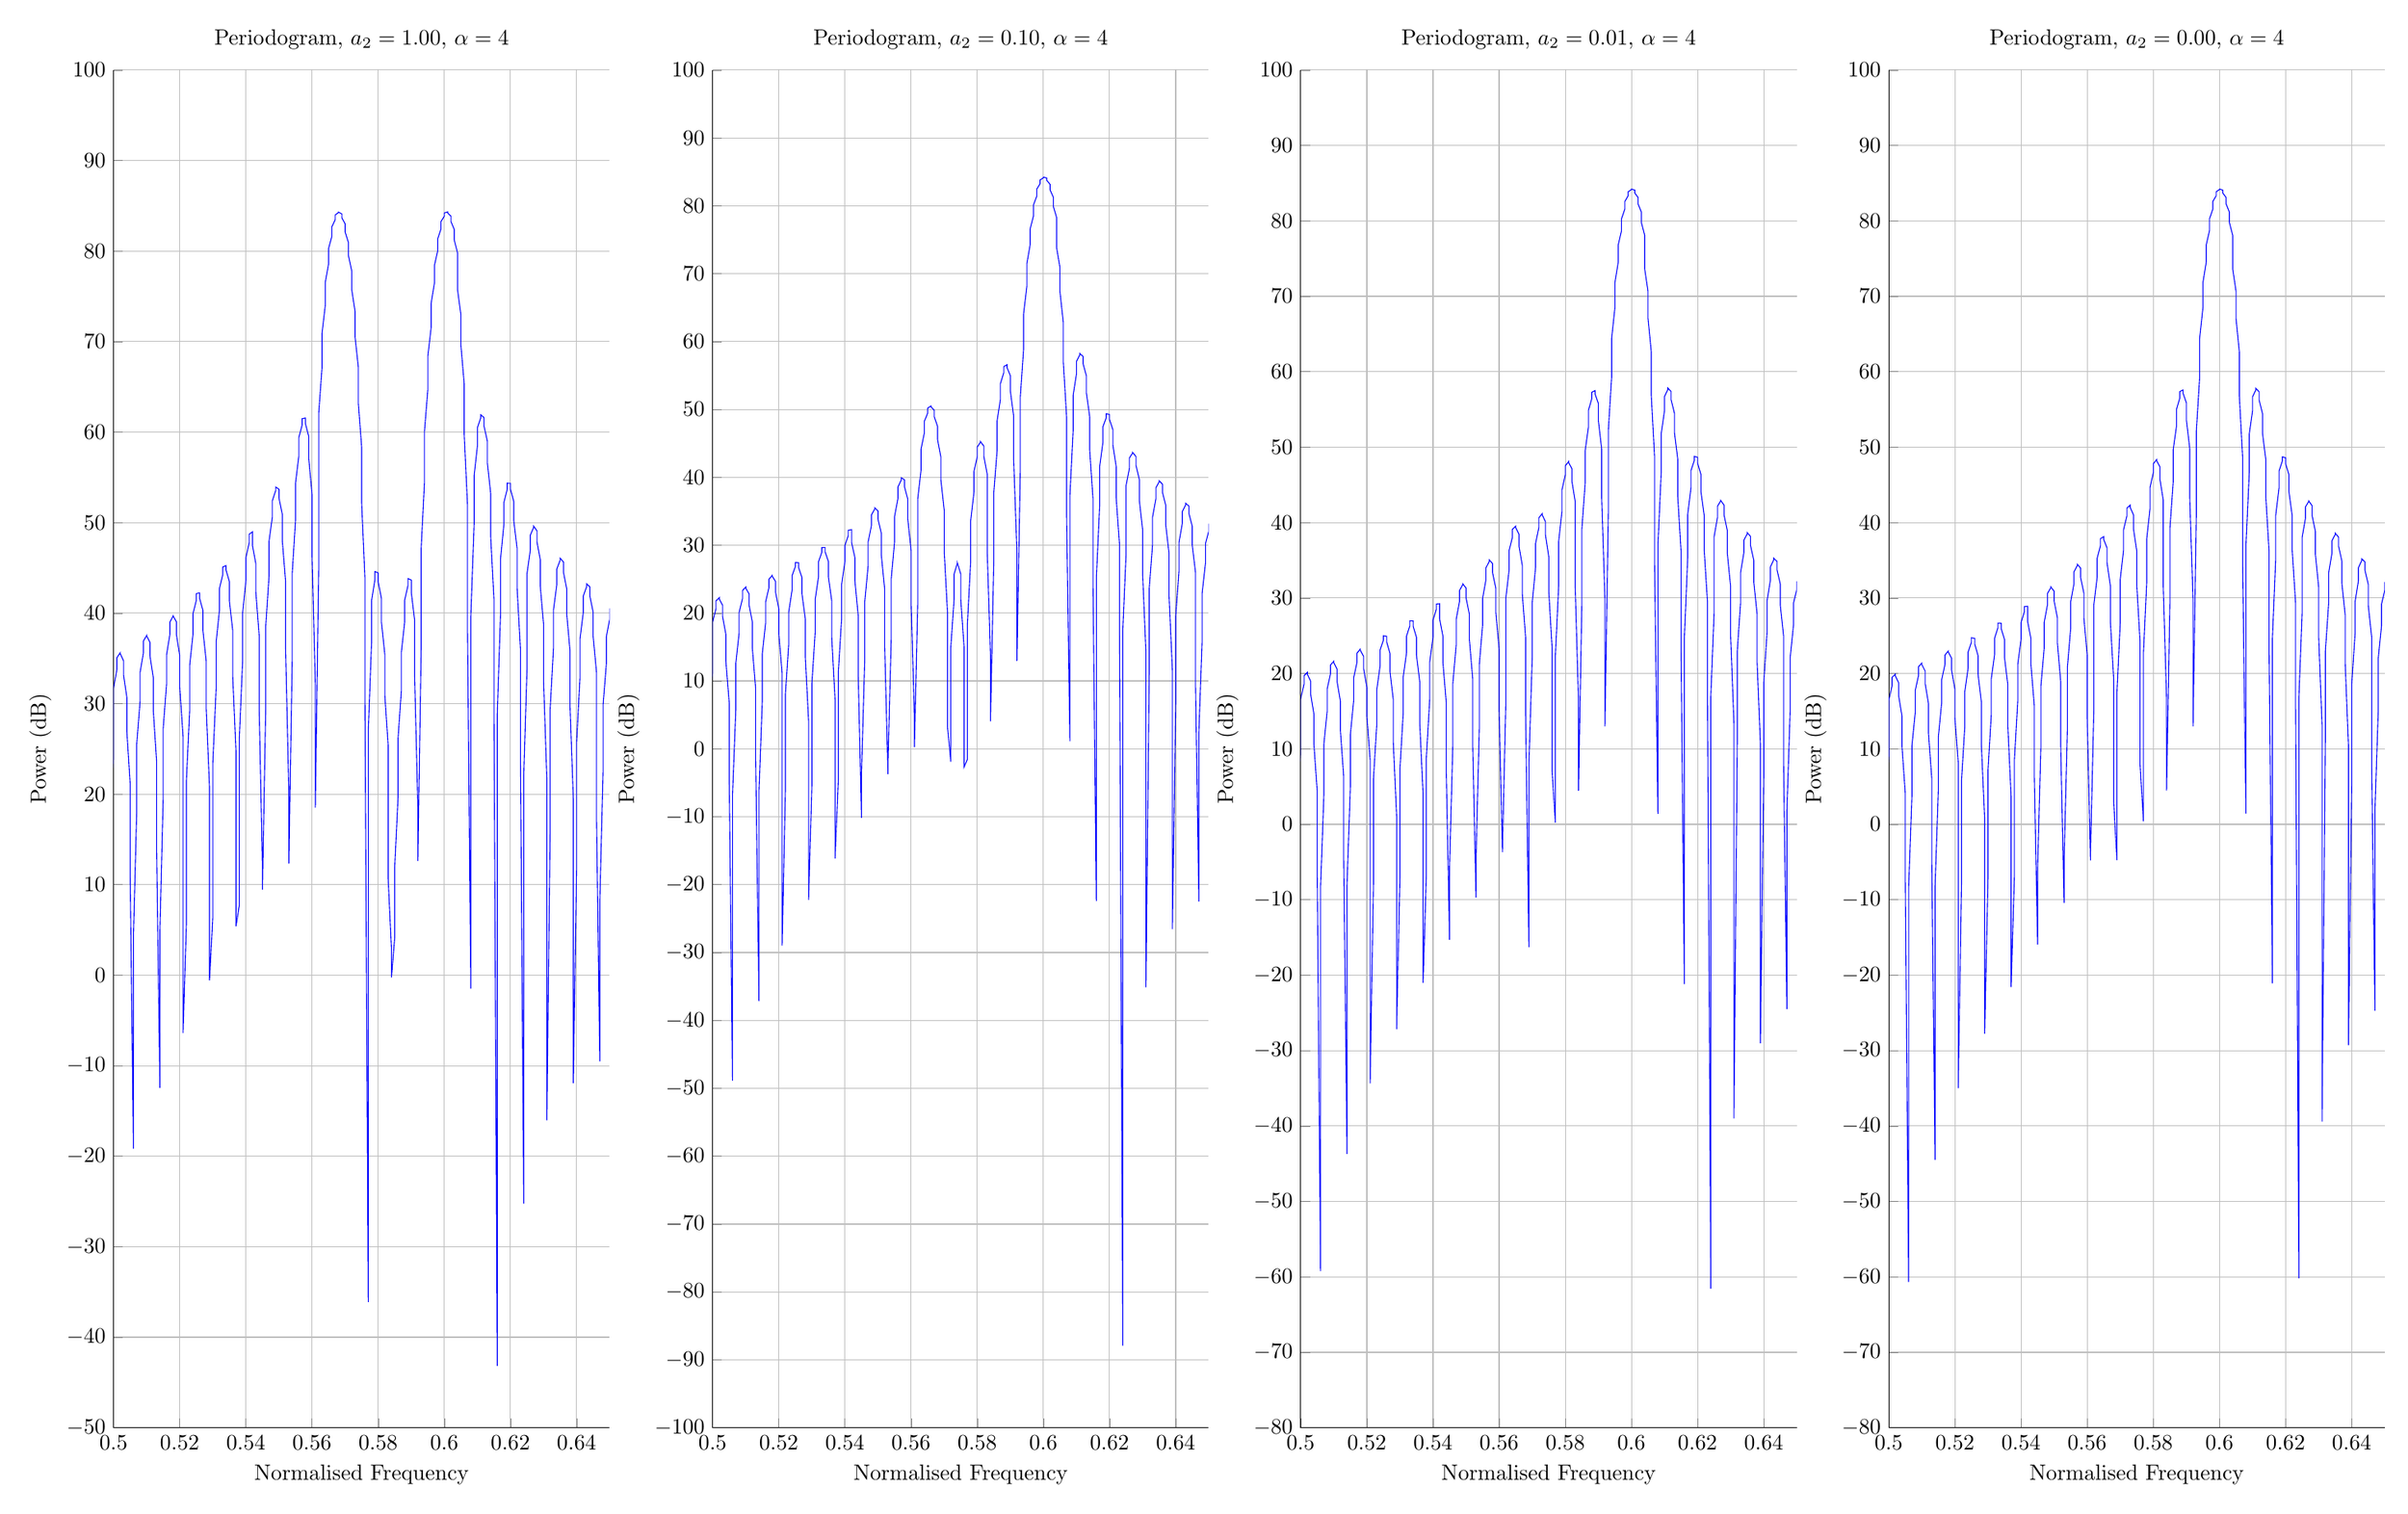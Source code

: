 % This file was created by matlab2tikz v0.4.7 (commit 3ac234ffb1e9585805002d3f6ee862c4d0b25d3c) running on MATLAB 8.3.
% Copyright (c) 2008--2014, Nico Schlömer <nico.schloemer@gmail.com>
% All rights reserved.
% Minimal pgfplots version: 1.3
% 
% The latest updates can be retrieved from
%   http://www.mathworks.com/matlabcentral/fileexchange/22022-matlab2tikz
% where you can also make suggestions and rate matlab2tikz.
% 
\begin{tikzpicture}

\begin{axis}[%
width=3.114in,
height=8.524in,
scale only axis,
xmin=0.5,
xmax=0.65,
xlabel={Normalised Frequency},
xmajorgrids,
ymin=-100,
ymax=100,
ylabel={Power (dB)},
ymajorgrids,
name=plot2,
title={Periodogram, $ a_2=0.10 $, $ \alpha= 4$},
axis x line*=bottom,
axis y line*=left
]
\addplot [color=blue,solid,forget plot]
  table[row sep=crcr]{-1	-93.484\\
-1.0	-21.35\\
-0.999	-9.645\\
-0.999	-3.165\\
-0.998	1.032\\
-0.998	3.855\\
-0.997	5.698\\
-0.997	6.751\\
-0.996	7.107\\
-0.996	6.794\\
-0.995	5.787\\
-0.995	3.999\\
-0.994	1.246\\
-0.994	-2.846\\
-0.993	-9.135\\
-0.993	-20.309\\
-0.992	-68.945\\
-0.992	-22.444\\
-0.991	-10.157\\
-0.991	-3.476\\
-0.99	0.828\\
-0.99	3.723\\
-0.989	5.62\\
-0.989	6.72\\
-0.988	7.119\\
-0.988	6.849\\
-0.987	5.888\\
-0.987	4.153\\
-0.986	1.47\\
-0.986	-2.521\\
-0.985	-8.628\\
-0.985	-19.314\\
-0.984	-57.278\\
-0.984	-23.601\\
-0.983	-10.673\\
-0.983	-3.782\\
-0.982	0.633\\
-0.982	3.602\\
-0.981	5.555\\
-0.981	6.702\\
-0.98	7.144\\
-0.98	6.916\\
-0.979	6.001\\
-0.979	4.319\\
-0.979	1.703\\
-0.978	-2.188\\
-0.978	-8.121\\
-0.977	-18.358\\
-0.977	-50.274\\
-0.976	-24.831\\
-0.976	-11.194\\
-0.975	-4.082\\
-0.975	0.448\\
-0.974	3.492\\
-0.974	5.502\\
-0.973	6.696\\
-0.973	7.181\\
-0.972	6.996\\
-0.972	6.126\\
-0.971	4.497\\
-0.971	1.947\\
-0.97	-1.848\\
-0.97	-7.613\\
-0.969	-17.436\\
-0.969	-45.253\\
-0.968	-26.149\\
-0.968	-11.722\\
-0.967	-4.376\\
-0.967	0.273\\
-0.966	3.394\\
-0.966	5.461\\
-0.965	6.702\\
-0.965	7.231\\
-0.964	7.088\\
-0.964	6.263\\
-0.963	4.686\\
-0.963	2.202\\
-0.962	-1.5\\
-0.962	-7.105\\
-0.961	-16.542\\
-0.961	-41.325\\
-0.96	-27.572\\
-0.96	-12.257\\
-0.959	-4.665\\
-0.959	0.107\\
-0.958	3.306\\
-0.958	5.431\\
-0.958	6.721\\
-0.957	7.293\\
-0.957	7.193\\
-0.956	6.413\\
-0.956	4.887\\
-0.955	2.467\\
-0.955	-1.144\\
-0.954	-6.595\\
-0.954	-15.673\\
-0.953	-38.086\\
-0.953	-29.123\\
-0.952	-12.801\\
-0.952	-4.948\\
-0.951	-0.049\\
-0.951	3.23\\
-0.95	5.414\\
-0.95	6.753\\
-0.949	7.369\\
-0.949	7.311\\
-0.948	6.575\\
-0.948	5.1\\
-0.947	2.743\\
-0.947	-0.779\\
-0.946	-6.083\\
-0.946	-14.825\\
-0.945	-35.319\\
-0.945	-30.831\\
-0.944	-13.356\\
-0.944	-5.227\\
-0.943	-0.196\\
-0.943	3.165\\
-0.942	5.41\\
-0.942	6.797\\
-0.941	7.457\\
-0.941	7.442\\
-0.94	6.751\\
-0.94	5.325\\
-0.939	3.031\\
-0.939	-0.405\\
-0.938	-5.567\\
-0.938	-13.995\\
-0.938	-32.894\\
-0.937	-32.736\\
-0.937	-13.924\\
-0.936	-5.501\\
-0.936	-0.334\\
-0.935	3.112\\
-0.935	5.417\\
-0.934	6.855\\
-0.934	7.558\\
-0.933	7.586\\
-0.933	6.939\\
-0.932	5.563\\
-0.932	3.33\\
-0.931	-0.022\\
-0.931	-5.047\\
-0.93	-13.18\\
-0.93	-30.726\\
-0.929	-34.895\\
-0.929	-14.506\\
-0.928	-5.771\\
-0.928	-0.462\\
-0.927	3.07\\
-0.927	5.438\\
-0.926	6.925\\
-0.926	7.673\\
-0.925	7.743\\
-0.925	7.14\\
-0.924	5.814\\
-0.924	3.641\\
-0.923	0.371\\
-0.923	-4.521\\
-0.922	-12.377\\
-0.922	-28.759\\
-0.921	-37.389\\
-0.921	-15.106\\
-0.92	-6.036\\
-0.92	-0.58\\
-0.919	3.041\\
-0.919	5.471\\
-0.918	7.01\\
-0.918	7.802\\
-0.917	7.915\\
-0.917	7.355\\
-0.917	6.078\\
-0.916	3.964\\
-0.916	0.775\\
-0.915	-3.99\\
-0.915	-11.584\\
-0.914	-26.949\\
-0.914	-40.344\\
-0.913	-15.725\\
-0.913	-6.298\\
-0.912	-0.688\\
-0.912	3.023\\
-0.911	5.518\\
-0.911	7.108\\
-0.91	7.945\\
-0.91	8.1\\
-0.909	7.584\\
-0.909	6.355\\
-0.908	4.3\\
-0.908	1.189\\
-0.907	-3.452\\
-0.907	-10.799\\
-0.906	-25.268\\
-0.906	-43.968\\
-0.905	-16.368\\
-0.905	-6.557\\
-0.904	-0.787\\
-0.904	3.018\\
-0.903	5.578\\
-0.903	7.22\\
-0.902	8.102\\
-0.902	8.3\\
-0.901	7.828\\
-0.901	6.646\\
-0.9	4.649\\
-0.9	1.616\\
-0.899	-2.907\\
-0.899	-10.019\\
-0.898	-23.691\\
-0.898	-48.65\\
-0.897	-17.036\\
-0.897	-6.812\\
-0.896	-0.875\\
-0.896	3.025\\
-0.896	5.653\\
-0.895	7.346\\
-0.895	8.275\\
-0.894	8.515\\
-0.894	8.086\\
-0.893	6.952\\
-0.893	5.011\\
-0.892	2.054\\
-0.892	-2.353\\
-0.891	-9.243\\
-0.891	-22.2\\
-0.89	-55.233\\
-0.89	-17.736\\
-0.889	-7.064\\
-0.889	-0.953\\
-0.888	3.046\\
-0.888	5.741\\
-0.887	7.488\\
-0.887	8.462\\
-0.886	8.746\\
-0.886	8.36\\
-0.885	7.274\\
-0.885	5.389\\
-0.884	2.505\\
-0.884	-1.791\\
-0.883	-8.469\\
-0.883	-20.781\\
-0.882	-66.22\\
-0.882	-18.471\\
-0.881	-7.314\\
-0.881	-1.021\\
-0.88	3.08\\
-0.88	5.845\\
-0.879	7.646\\
-0.879	8.666\\
-0.878	8.992\\
-0.878	8.65\\
-0.877	7.61\\
-0.877	5.781\\
-0.876	2.969\\
-0.876	-1.218\\
-0.875	-7.695\\
-0.875	-19.421\\
-0.875	-92.864\\
-0.874	-19.248\\
-0.874	-7.562\\
-0.873	-1.078\\
-0.873	3.128\\
-0.872	5.964\\
-0.872	7.819\\
-0.871	8.886\\
-0.871	9.255\\
-0.87	8.956\\
-0.87	7.963\\
-0.869	6.188\\
-0.869	3.448\\
-0.868	-0.634\\
-0.868	-6.919\\
-0.867	-18.11\\
-0.867	-67.893\\
-0.866	-20.072\\
-0.866	-7.807\\
-0.865	-1.123\\
-0.865	3.191\\
-0.864	6.098\\
-0.864	8.009\\
-0.863	9.123\\
-0.863	9.536\\
-0.862	9.28\\
-0.862	8.333\\
-0.861	6.612\\
-0.861	3.941\\
-0.86	-0.038\\
-0.86	-6.14\\
-0.859	-16.839\\
-0.859	-55.315\\
-0.858	-20.954\\
-0.858	-8.052\\
-0.857	-1.157\\
-0.857	3.269\\
-0.856	6.25\\
-0.856	8.217\\
-0.855	9.378\\
-0.855	9.834\\
-0.854	9.621\\
-0.854	8.721\\
-0.854	7.053\\
-0.853	4.451\\
-0.853	0.57\\
-0.852	-5.355\\
-0.852	-15.603\\
-0.851	-47.824\\
-0.851	-21.903\\
-0.85	-8.295\\
-0.85	-1.179\\
-0.849	3.362\\
-0.849	6.419\\
-0.848	8.443\\
-0.848	9.652\\
-0.847	10.152\\
-0.847	9.982\\
-0.846	9.127\\
-0.846	7.512\\
-0.845	4.977\\
-0.845	1.194\\
-0.844	-4.564\\
-0.844	-14.393\\
-0.843	-42.416\\
-0.843	-22.933\\
-0.842	-8.537\\
-0.842	-1.188\\
-0.841	3.472\\
-0.841	6.606\\
-0.84	8.688\\
-0.84	9.945\\
-0.839	10.489\\
-0.839	10.362\\
-0.838	9.553\\
-0.838	7.991\\
-0.837	5.521\\
-0.837	1.832\\
-0.836	-3.764\\
-0.836	-13.205\\
-0.835	-38.135\\
-0.835	-24.059\\
-0.834	-8.78\\
-0.834	-1.184\\
-0.833	3.599\\
-0.833	6.812\\
-0.833	8.953\\
-0.832	10.259\\
-0.832	10.847\\
-0.831	10.763\\
-0.831	9.999\\
-0.83	8.489\\
-0.83	6.085\\
-0.829	2.487\\
-0.829	-2.954\\
-0.828	-12.033\\
-0.828	-34.554\\
-0.827	-25.303\\
-0.827	-9.022\\
-0.826	-1.166\\
-0.826	3.745\\
-0.825	7.039\\
-0.825	9.239\\
-0.824	10.594\\
-0.824	11.227\\
-0.823	11.186\\
-0.823	10.468\\
-0.822	9.009\\
-0.822	6.668\\
-0.821	3.161\\
-0.821	-2.132\\
-0.82	-10.873\\
-0.82	-31.448\\
-0.819	-26.695\\
-0.819	-9.266\\
-0.818	-1.133\\
-0.818	3.91\\
-0.817	7.287\\
-0.817	9.548\\
-0.816	10.953\\
-0.816	11.63\\
-0.815	11.633\\
-0.815	10.959\\
-0.814	9.552\\
-0.814	7.274\\
-0.813	3.854\\
-0.813	-1.295\\
-0.812	-9.72\\
-0.812	-28.68\\
-0.812	-28.271\\
-0.811	-9.512\\
-0.811	-1.084\\
-0.81	4.096\\
-0.81	7.558\\
-0.809	9.881\\
-0.809	11.336\\
-0.808	12.058\\
-0.808	12.104\\
-0.807	11.476\\
-0.807	10.118\\
-0.806	7.903\\
-0.806	4.568\\
-0.805	-0.442\\
-0.805	-8.57\\
-0.804	-26.162\\
-0.804	-30.086\\
-0.803	-9.76\\
-0.803	-1.019\\
-0.802	4.304\\
-0.802	7.853\\
-0.801	10.239\\
-0.801	11.745\\
-0.8	12.512\\
-0.8	12.602\\
-0.799	12.018\\
-0.799	10.711\\
-0.798	8.557\\
-0.798	5.306\\
-0.797	0.429\\
-0.797	-7.419\\
-0.796	-23.833\\
-0.796	-32.221\\
-0.795	-10.012\\
-0.795	-0.937\\
-0.794	4.535\\
-0.794	8.174\\
-0.793	10.624\\
-0.793	12.182\\
-0.792	12.995\\
-0.792	13.128\\
-0.792	12.589\\
-0.791	11.332\\
-0.791	9.238\\
-0.79	6.069\\
-0.79	1.321\\
-0.789	-6.262\\
-0.789	-21.651\\
-0.788	-34.797\\
-0.788	-10.268\\
-0.787	-0.834\\
-0.787	4.792\\
-0.786	8.522\\
-0.786	11.038\\
-0.785	12.649\\
-0.785	13.508\\
-0.784	13.685\\
-0.784	13.191\\
-0.783	11.983\\
-0.783	9.949\\
-0.782	6.859\\
-0.782	2.236\\
-0.781	-5.097\\
-0.781	-19.581\\
-0.78	-38.02\\
-0.78	-10.53\\
-0.779	-0.711\\
-0.779	5.076\\
-0.778	8.901\\
-0.778	11.484\\
-0.777	13.147\\
-0.777	14.053\\
-0.776	14.274\\
-0.776	13.825\\
-0.775	12.666\\
-0.775	10.691\\
-0.774	7.68\\
-0.774	3.178\\
-0.773	-3.918\\
-0.773	-17.597\\
-0.772	-42.269\\
-0.772	-10.799\\
-0.771	-0.566\\
-0.771	5.39\\
-0.771	9.313\\
-0.77	11.963\\
-0.77	13.681\\
-0.769	14.633\\
-0.769	14.899\\
-0.768	14.494\\
-0.768	13.385\\
-0.767	11.468\\
-0.767	8.534\\
-0.766	4.15\\
-0.766	-2.722\\
-0.765	-15.679\\
-0.765	-48.379\\
-0.764	-11.077\\
-0.764	-0.395\\
-0.763	5.736\\
-0.763	9.759\\
-0.762	12.48\\
-0.762	14.252\\
-0.761	15.252\\
-0.761	15.562\\
-0.76	15.203\\
-0.76	14.142\\
-0.759	12.283\\
-0.759	9.425\\
-0.758	5.154\\
-0.758	-1.503\\
-0.757	-13.809\\
-0.757	-58.848\\
-0.756	-11.366\\
-0.756	-0.198\\
-0.755	6.118\\
-0.755	10.245\\
-0.754	13.036\\
-0.754	14.865\\
-0.753	15.913\\
-0.753	16.267\\
-0.752	15.953\\
-0.752	14.942\\
-0.751	13.14\\
-0.751	10.356\\
-0.75	6.196\\
-0.75	-0.257\\
-0.75	-11.971\\
-0.749	-90.698\\
-0.749	-11.67\\
-0.748	0.03\\
-0.748	6.539\\
-0.747	10.773\\
-0.747	13.637\\
-0.746	15.522\\
-0.746	16.619\\
-0.745	17.019\\
-0.745	16.75\\
-0.744	15.787\\
-0.744	14.043\\
-0.743	11.332\\
-0.743	7.28\\
-0.742	1.022\\
-0.742	-10.151\\
-0.741	-60.668\\
-0.741	-11.99\\
-0.74	0.292\\
-0.74	7.004\\
-0.739	11.348\\
-0.739	14.287\\
-0.738	16.23\\
-0.738	17.376\\
-0.737	17.821\\
-0.737	17.598\\
-0.736	16.684\\
-0.736	14.996\\
-0.735	12.358\\
-0.735	8.411\\
-0.734	2.34\\
-0.734	-8.337\\
-0.733	-47.034\\
-0.733	-12.331\\
-0.732	0.592\\
-0.732	7.517\\
-0.731	11.976\\
-0.731	14.991\\
-0.73	16.993\\
-0.73	18.189\\
-0.729	18.681\\
-0.729	18.504\\
-0.729	17.638\\
-0.728	16.007\\
-0.728	13.44\\
-0.727	9.595\\
-0.727	3.703\\
-0.726	-6.515\\
-0.726	-38.824\\
-0.725	-12.699\\
-0.725	0.935\\
-0.724	8.085\\
-0.724	12.662\\
-0.723	15.756\\
-0.723	17.818\\
-0.722	19.065\\
-0.722	19.604\\
-0.721	19.473\\
-0.721	18.657\\
-0.72	17.081\\
-0.72	14.585\\
-0.719	10.841\\
-0.719	5.121\\
-0.718	-4.673\\
-0.718	-32.722\\
-0.717	-13.099\\
-0.717	1.327\\
-0.716	8.715\\
-0.716	13.415\\
-0.715	16.59\\
-0.715	18.713\\
-0.714	20.012\\
-0.714	20.598\\
-0.713	20.514\\
-0.713	19.748\\
-0.712	18.229\\
-0.712	15.802\\
-0.711	12.156\\
-0.711	6.603\\
-0.71	-2.797\\
-0.71	-27.717\\
-0.709	-13.542\\
-0.709	1.776\\
-0.708	9.415\\
-0.708	14.243\\
-0.708	17.501\\
-0.707	19.688\\
-0.707	21.04\\
-0.706	21.675\\
-0.706	21.638\\
-0.705	20.921\\
-0.705	19.458\\
-0.704	17.102\\
-0.704	13.552\\
-0.703	8.159\\
-0.703	-0.873\\
-0.702	-23.359\\
-0.702	-14.038\\
-0.701	2.291\\
-0.701	10.197\\
-0.7	15.158\\
-0.7	18.502\\
-0.699	20.754\\
-0.699	22.16\\
-0.698	22.844\\
-0.698	22.856\\
-0.697	22.19\\
-0.697	20.784\\
-0.696	18.496\\
-0.696	15.042\\
-0.695	9.804\\
-0.695	1.117\\
-0.694	-19.403\\
-0.694	-14.605\\
-0.693	2.885\\
-0.693	11.075\\
-0.692	16.174\\
-0.692	19.607\\
-0.691	21.926\\
-0.691	23.388\\
-0.69	24.123\\
-0.69	24.184\\
-0.689	23.569\\
-0.689	22.22\\
-0.688	20.002\\
-0.688	16.642\\
-0.688	11.555\\
-0.687	3.193\\
-0.687	-15.695\\
-0.686	-15.267\\
-0.686	3.571\\
-0.685	12.064\\
-0.685	17.309\\
-0.684	20.835\\
-0.684	23.222\\
-0.683	24.742\\
-0.683	25.529\\
-0.682	25.641\\
-0.682	25.079\\
-0.681	23.788\\
-0.681	21.64\\
-0.68	18.374\\
-0.68	13.433\\
-0.679	5.379\\
-0.679	-12.125\\
-0.678	-16.059\\
-0.678	4.372\\
-0.677	13.189\\
-0.677	18.586\\
-0.676	22.208\\
-0.676	24.667\\
-0.675	26.247\\
-0.675	27.089\\
-0.674	27.253\\
-0.674	26.745\\
-0.673	25.515\\
-0.673	23.438\\
-0.672	20.265\\
-0.672	15.468\\
-0.671	7.706\\
-0.671	-8.604\\
-0.67	-17.037\\
-0.67	5.313\\
-0.669	14.478\\
-0.669	20.035\\
-0.668	23.758\\
-0.668	26.293\\
-0.667	27.936\\
-0.667	28.835\\
-0.667	29.055\\
-0.666	28.603\\
-0.666	27.434\\
-0.665	25.43\\
-0.665	22.352\\
-0.664	17.698\\
-0.664	10.214\\
-0.663	-5.05\\
-0.663	-18.293\\
-0.662	6.432\\
-0.662	15.973\\
-0.661	21.699\\
-0.661	25.529\\
-0.66	28.144\\
-0.66	29.854\\
-0.659	30.814\\
-0.659	31.092\\
-0.658	30.701\\
-0.658	29.597\\
-0.657	27.668\\
-0.657	24.686\\
-0.656	20.174\\
-0.656	12.958\\
-0.655	-1.378\\
-0.655	-19.995\\
-0.654	7.781\\
-0.654	17.73\\
-0.653	23.638\\
-0.653	27.581\\
-0.652	30.282\\
-0.652	32.064\\
-0.651	33.09\\
-0.651	33.432\\
-0.65	33.106\\
-0.65	32.072\\
-0.649	30.224\\
-0.649	27.342\\
-0.648	22.973\\
-0.648	16.019\\
-0.647	2.516\\
-0.647	-22.479\\
-0.646	9.44\\
-0.646	19.835\\
-0.646	25.938\\
-0.645	30.005\\
-0.645	32.8\\
-0.644	34.663\\
-0.644	35.762\\
-0.643	36.176\\
-0.643	35.923\\
-0.642	34.967\\
-0.642	33.207\\
-0.641	30.433\\
-0.641	26.213\\
-0.64	19.517\\
-0.64	6.774\\
-0.639	-26.568\\
-0.639	11.534\\
-0.638	22.421\\
-0.638	28.738\\
-0.637	32.944\\
-0.637	35.846\\
-0.636	37.802\\
-0.636	38.988\\
-0.635	39.487\\
-0.635	39.32\\
-0.634	38.456\\
-0.634	36.797\\
-0.633	34.144\\
-0.633	30.086\\
-0.632	23.654\\
-0.632	11.618\\
-0.631	-35.125\\
-0.631	14.275\\
-0.63	25.716\\
-0.63	32.276\\
-0.629	36.642\\
-0.629	39.675\\
-0.628	41.747\\
-0.628	43.044\\
-0.627	43.651\\
-0.627	43.596\\
-0.626	42.849\\
-0.626	41.319\\
-0.625	38.814\\
-0.625	34.943\\
-0.625	28.798\\
-0.624	17.444\\
-0.624	-87.919\\
-0.623	18.073\\
-0.623	30.154\\
-0.622	37.007\\
-0.622	41.581\\
-0.621	44.79\\
-0.621	47.026\\
-0.62	48.483\\
-0.62	49.252\\
-0.619	49.363\\
-0.619	48.792\\
-0.618	47.452\\
-0.618	45.161\\
-0.617	41.546\\
-0.617	35.753\\
-0.616	25.112\\
-0.616	-22.41\\
-0.615	23.868\\
-0.615	36.748\\
-0.614	44.011\\
-0.614	48.91\\
-0.613	52.419\\
-0.613	54.952\\
-0.612	56.712\\
-0.612	57.798\\
-0.611	58.245\\
-0.611	58.033\\
-0.61	57.084\\
-0.61	55.226\\
-0.609	52.108\\
-0.609	46.93\\
-0.608	37.26\\
-0.608	1.139\\
-0.607	34.794\\
-0.607	48.968\\
-0.606	57.131\\
-0.606	62.905\\
-0.605	67.343\\
-0.605	70.902\\
-0.604	73.821\\
-0.604	76.241\\
-0.604	78.251\\
-0.603	79.912\\
-0.603	81.266\\
-0.602	82.343\\
-0.602	83.163\\
-0.601	83.743\\
-0.601	84.092\\
-0.6	84.216\\
-0.6	84.117\\
-0.599	83.795\\
-0.599	83.244\\
-0.598	82.457\\
-0.598	81.42\\
-0.597	80.115\\
-0.597	78.516\\
-0.596	76.585\\
-0.596	74.272\\
-0.595	71.5\\
-0.595	68.151\\
-0.594	64.036\\
-0.594	58.809\\
-0.593	51.741\\
-0.593	40.789\\
-0.592	12.943\\
-0.592	28.927\\
-0.591	42.599\\
-0.591	49.019\\
-0.59	52.746\\
-0.59	54.97\\
-0.589	56.171\\
-0.589	56.577\\
-0.588	56.298\\
-0.588	55.377\\
-0.587	53.8\\
-0.587	51.497\\
-0.586	48.316\\
-0.586	43.954\\
-0.585	37.746\\
-0.585	27.863\\
-0.584	4.06\\
-0.584	13.831\\
-0.583	29.159\\
-0.583	36.269\\
-0.583	40.471\\
-0.582	43.071\\
-0.582	44.583\\
-0.581	45.25\\
-0.581	45.192\\
-0.58	44.454\\
-0.58	43.03\\
-0.579	40.855\\
-0.579	37.788\\
-0.578	33.549\\
-0.578	27.546\\
-0.577	18.231\\
-0.577	-1.569\\
-0.576	-2.688\\
-0.576	15.03\\
-0.575	22.138\\
-0.575	25.767\\
-0.574	27.365\\
-0.574	27.362\\
-0.573	25.753\\
-0.573	22.092\\
-0.572	14.912\\
-0.572	-1.899\\
-0.571	3.272\\
-0.571	20.137\\
-0.57	29.144\\
-0.57	35.185\\
-0.569	39.608\\
-0.569	42.967\\
-0.568	45.543\\
-0.568	47.495\\
-0.567	48.918\\
-0.567	49.873\\
-0.566	50.395\\
-0.566	50.5\\
-0.565	50.189\\
-0.565	49.448\\
-0.564	48.243\\
-0.564	46.515\\
-0.563	44.167\\
-0.563	41.029\\
-0.562	36.799\\
-0.562	30.843\\
-0.562	21.481\\
-0.561	0.26\\
-0.561	4.682\\
-0.56	21.564\\
-0.56	29.217\\
-0.559	33.81\\
-0.559	36.76\\
-0.558	38.615\\
-0.558	39.632\\
-0.557	39.936\\
-0.557	39.581\\
-0.556	38.565\\
-0.556	36.828\\
-0.555	34.236\\
-0.555	30.521\\
-0.554	25.106\\
-0.554	16.484\\
-0.553	-2.25\\
-0.553	-3.734\\
-0.552	15.29\\
-0.552	23.549\\
-0.551	28.506\\
-0.551	31.73\\
-0.55	33.811\\
-0.55	35.025\\
-0.549	35.509\\
-0.549	35.321\\
-0.548	34.464\\
-0.548	32.886\\
-0.547	30.459\\
-0.547	26.929\\
-0.546	21.755\\
-0.546	13.547\\
-0.545	-3.62\\
-0.545	-10.163\\
-0.544	10.916\\
-0.544	19.614\\
-0.543	24.798\\
-0.543	28.179\\
-0.542	30.386\\
-0.542	31.709\\
-0.542	32.292\\
-0.541	32.199\\
-0.541	31.437\\
-0.54	29.956\\
-0.54	27.637\\
-0.539	24.237\\
-0.539	19.243\\
-0.538	11.368\\
-0.538	-4.575\\
-0.537	-16.141\\
-0.537	7.297\\
-0.536	16.407\\
-0.536	21.787\\
-0.535	25.297\\
-0.535	27.603\\
-0.534	29.011\\
-0.534	29.67\\
-0.533	29.651\\
-0.533	28.961\\
-0.532	27.558\\
-0.532	25.327\\
-0.531	22.035\\
-0.531	17.199\\
-0.53	9.616\\
-0.53	-5.305\\
-0.529	-22.246\\
-0.529	4.098\\
-0.528	13.626\\
-0.528	19.195\\
-0.527	22.823\\
-0.527	25.217\\
-0.526	26.698\\
-0.526	27.425\\
-0.525	27.468\\
-0.525	26.842\\
-0.524	25.507\\
-0.524	23.354\\
-0.523	20.16\\
-0.523	15.466\\
-0.522	8.149\\
-0.522	-5.89\\
-0.521	-28.989\\
-0.521	1.17\\
-0.521	11.135\\
-0.52	16.89\\
-0.52	20.632\\
-0.519	23.11\\
-0.519	24.66\\
-0.518	25.447\\
-0.518	25.548\\
-0.517	24.98\\
-0.517	23.707\\
-0.516	21.626\\
-0.516	18.523\\
-0.515	13.962\\
-0.515	6.891\\
-0.514	-6.373\\
-0.514	-37.18\\
-0.513	-1.574\\
-0.513	8.856\\
-0.512	14.8\\
-0.512	18.654\\
-0.511	21.213\\
-0.511	22.828\\
-0.51	23.672\\
-0.51	23.828\\
-0.509	23.315\\
-0.509	22.101\\
-0.508	20.087\\
-0.508	17.07\\
-0.507	12.634\\
-0.507	5.793\\
-0.506	-6.78\\
-0.506	-48.874\\
-0.505	-4.188\\
-0.505	6.739\\
-0.504	12.877\\
-0.504	16.844\\
-0.503	19.481\\
-0.503	21.16\\
-0.502	22.06\\
-0.502	22.268\\
-0.501	21.807\\
-0.501	20.649\\
-0.5	18.7\\
-0.5	15.765\\
-0.5	11.448\\
-0.499	4.823\\
-0.499	-7.129\\
-0.498	-75.386\\
-0.498	-6.716\\
-0.497	4.75\\
-0.497	11.089\\
-0.496	15.169\\
-0.496	17.885\\
-0.495	19.626\\
-0.495	20.58\\
-0.494	20.838\\
-0.494	20.428\\
-0.493	19.324\\
-0.493	17.437\\
-0.492	14.581\\
-0.492	10.379\\
-0.491	3.957\\
-0.491	-7.432\\
-0.49	-61.203\\
-0.49	-9.188\\
-0.489	2.864\\
-0.489	9.411\\
-0.488	13.606\\
-0.488	16.401\\
-0.487	18.204\\
-0.487	19.211\\
-0.486	19.519\\
-0.486	19.158\\
-0.485	18.106\\
-0.485	16.279\\
-0.484	13.5\\
-0.484	9.407\\
-0.483	3.179\\
-0.483	-7.698\\
-0.482	-47.751\\
-0.482	-11.633\\
-0.481	1.062\\
-0.481	7.826\\
-0.48	12.138\\
-0.48	15.013\\
-0.479	16.877\\
-0.479	17.936\\
-0.479	18.293\\
-0.478	17.98\\
-0.478	16.979\\
-0.477	15.211\\
-0.477	12.505\\
-0.476	8.518\\
-0.476	2.474\\
-0.475	-7.932\\
-0.475	-41.054\\
-0.474	-14.077\\
-0.474	-0.672\\
-0.473	6.319\\
-0.473	10.751\\
-0.472	13.706\\
-0.472	15.632\\
-0.471	16.743\\
-0.471	17.147\\
-0.47	16.882\\
-0.47	15.931\\
-0.469	14.22\\
-0.469	11.587\\
-0.468	7.701\\
-0.468	1.832\\
-0.467	-8.141\\
-0.467	-36.758\\
-0.466	-16.545\\
-0.466	-2.35\\
-0.465	4.879\\
-0.465	9.435\\
-0.464	12.471\\
-0.464	14.458\\
-0.463	15.621\\
-0.463	16.073\\
-0.462	15.854\\
-0.462	14.952\\
-0.461	13.297\\
-0.461	10.734\\
-0.46	6.947\\
-0.46	1.245\\
-0.459	-8.327\\
-0.459	-33.682\\
-0.458	-19.064\\
-0.458	-3.983\\
-0.458	3.496\\
-0.457	8.179\\
-0.457	11.298\\
-0.456	13.347\\
-0.456	14.562\\
-0.455	15.061\\
-0.455	14.888\\
-0.454	14.035\\
-0.454	12.434\\
-0.453	9.939\\
-0.453	6.248\\
-0.452	0.706\\
-0.452	-8.494\\
-0.451	-31.336\\
-0.451	-21.663\\
-0.45	-5.581\\
-0.45	2.164\\
-0.449	6.978\\
-0.449	10.18\\
-0.448	12.291\\
-0.448	13.559\\
-0.447	14.104\\
-0.447	13.977\\
-0.446	13.171\\
-0.446	11.625\\
-0.445	9.196\\
-0.445	5.598\\
-0.444	0.21\\
-0.444	-8.645\\
-0.443	-29.47\\
-0.443	-24.38\\
-0.442	-7.15\\
-0.442	0.875\\
-0.441	5.824\\
-0.441	9.111\\
-0.44	11.286\\
-0.44	12.605\\
-0.439	13.197\\
-0.439	13.115\\
-0.438	12.356\\
-0.438	10.863\\
-0.438	8.5\\
-0.437	4.991\\
-0.437	-0.25\\
-0.436	-8.78\\
-0.436	-27.942\\
-0.435	-27.259\\
-0.435	-8.699\\
-0.434	-0.377\\
-0.434	4.712\\
-0.433	8.087\\
-0.433	10.324\\
-0.432	11.696\\
-0.432	12.334\\
-0.431	12.297\\
-0.431	11.585\\
-0.43	10.145\\
-0.43	7.845\\
-0.429	4.424\\
-0.429	-0.676\\
-0.428	-8.903\\
-0.428	-26.662\\
-0.427	-30.36\\
-0.427	-10.234\\
-0.426	-1.595\\
-0.426	3.638\\
-0.425	7.102\\
-0.425	9.404\\
-0.424	10.828\\
-0.424	11.513\\
-0.423	11.52\\
-0.423	10.854\\
-0.422	9.465\\
-0.422	7.228\\
-0.421	3.893\\
-0.421	-1.071\\
-0.42	-9.013\\
-0.42	-25.569\\
-0.419	-33.768\\
-0.419	-11.762\\
-0.418	-2.786\\
-0.418	2.598\\
-0.417	6.152\\
-0.417	8.52\\
-0.417	9.996\\
-0.416	10.728\\
-0.416	10.78\\
-0.415	10.16\\
-0.415	8.821\\
-0.414	6.646\\
-0.414	3.393\\
-0.413	-1.439\\
-0.413	-9.113\\
-0.412	-24.623\\
-0.412	-37.61\\
-0.411	-13.289\\
-0.411	-3.952\\
-0.41	1.588\\
-0.41	5.235\\
-0.409	7.669\\
-0.409	9.199\\
-0.408	9.977\\
-0.408	10.073\\
-0.407	9.499\\
-0.407	8.21\\
-0.406	6.095\\
-0.406	2.924\\
-0.405	-1.783\\
-0.405	-9.203\\
-0.404	-23.794\\
-0.404	-42.097\\
-0.403	-14.822\\
-0.403	-5.097\\
-0.402	0.605\\
-0.402	4.348\\
-0.401	6.849\\
-0.401	8.432\\
-0.4	9.257\\
-0.4	9.398\\
-0.399	8.868\\
-0.399	7.629\\
-0.398	5.573\\
-0.398	2.481\\
-0.397	-2.103\\
-0.397	-9.284\\
-0.396	-23.06\\
-0.396	-47.608\\
-0.396	-16.367\\
-0.395	-6.225\\
-0.395	-0.353\\
-0.394	3.488\\
-0.394	6.057\\
-0.393	7.694\\
-0.393	8.566\\
-0.392	8.751\\
-0.392	8.266\\
-0.391	7.076\\
-0.391	5.078\\
-0.39	2.063\\
-0.39	-2.403\\
-0.389	-9.357\\
-0.389	-22.403\\
-0.388	-54.962\\
-0.388	-17.932\\
-0.387	-7.338\\
-0.387	-1.289\\
-0.386	2.652\\
-0.386	5.291\\
-0.385	6.982\\
-0.385	7.901\\
-0.384	8.13\\
-0.384	7.69\\
-0.383	6.548\\
-0.383	4.608\\
-0.382	1.669\\
-0.382	-2.684\\
-0.381	-9.423\\
-0.381	-21.81\\
-0.38	-66.497\\
-0.38	-19.523\\
-0.379	-8.439\\
-0.379	-2.205\\
-0.378	1.84\\
-0.378	4.549\\
-0.377	6.295\\
-0.377	7.261\\
-0.376	7.534\\
-0.376	7.138\\
-0.375	6.045\\
-0.375	4.161\\
-0.375	1.295\\
-0.374	-2.947\\
-0.374	-9.481\\
-0.373	-21.272\\
-0.373	-90.339\\
-0.372	-21.15\\
-0.372	-9.531\\
-0.371	-3.104\\
-0.371	1.047\\
-0.37	3.829\\
-0.37	5.631\\
-0.369	6.644\\
-0.369	6.961\\
-0.368	6.609\\
-0.368	5.563\\
-0.367	3.736\\
-0.367	0.942\\
-0.366	-3.193\\
-0.366	-9.532\\
-0.365	-20.78\\
-0.365	-70.454\\
-0.364	-22.821\\
-0.364	-10.616\\
-0.363	-3.986\\
-0.363	0.275\\
-0.362	3.129\\
-0.362	4.988\\
-0.361	6.049\\
-0.361	6.41\\
-0.36	6.102\\
-0.36	5.103\\
-0.359	3.33\\
-0.359	0.607\\
-0.358	-3.424\\
-0.358	-9.577\\
-0.357	-20.327\\
-0.357	-58.742\\
-0.356	-24.548\\
-0.356	-11.698\\
-0.355	-4.855\\
-0.355	-0.481\\
-0.354	2.449\\
-0.354	4.364\\
-0.354	5.473\\
-0.353	5.878\\
-0.353	5.614\\
-0.352	4.662\\
-0.352	2.943\\
-0.351	0.29\\
-0.351	-3.641\\
-0.35	-9.616\\
-0.35	-19.908\\
-0.349	-52.058\\
-0.349	-26.343\\
-0.348	-12.778\\
-0.348	-5.71\\
-0.347	-1.22\\
-0.347	1.786\\
-0.346	3.759\\
-0.346	4.917\\
-0.345	5.366\\
-0.345	5.145\\
-0.344	4.239\\
-0.344	2.574\\
-0.343	-0.012\\
-0.343	-3.844\\
-0.342	-9.649\\
-0.342	-19.518\\
-0.341	-47.464\\
-0.341	-28.223\\
-0.34	-13.859\\
-0.34	-6.555\\
-0.339	-1.944\\
-0.339	1.14\\
-0.338	3.171\\
-0.338	4.378\\
-0.337	4.871\\
-0.337	4.694\\
-0.336	3.834\\
-0.336	2.222\\
-0.335	-0.297\\
-0.335	-4.035\\
-0.334	-9.677\\
-0.334	-19.154\\
-0.333	-44.004\\
-0.333	-30.205\\
-0.333	-14.944\\
-0.332	-7.39\\
-0.332	-2.654\\
-0.331	0.509\\
-0.331	2.6\\
-0.33	3.856\\
-0.33	4.393\\
-0.329	4.259\\
-0.329	3.445\\
-0.328	1.885\\
-0.328	-0.569\\
-0.327	-4.214\\
-0.327	-9.699\\
-0.326	-18.811\\
-0.326	-41.254\\
-0.325	-32.316\\
-0.325	-16.035\\
-0.324	-8.217\\
-0.324	-3.352\\
-0.323	-0.107\\
-0.323	2.044\\
-0.322	3.349\\
-0.322	3.931\\
-0.321	3.84\\
-0.321	3.072\\
-0.32	1.563\\
-0.32	-0.826\\
-0.319	-4.381\\
-0.319	-9.717\\
-0.318	-18.489\\
-0.318	-38.987\\
-0.317	-34.586\\
-0.317	-17.135\\
-0.316	-9.037\\
-0.316	-4.038\\
-0.315	-0.709\\
-0.315	1.502\\
-0.314	2.857\\
-0.314	3.484\\
-0.313	3.437\\
-0.313	2.713\\
-0.312	1.255\\
-0.312	-1.071\\
-0.312	-4.538\\
-0.311	-9.73\\
-0.311	-18.183\\
-0.31	-37.069\\
-0.31	-37.058\\
-0.309	-18.248\\
-0.309	-9.851\\
-0.308	-4.714\\
-0.308	-1.299\\
-0.307	0.974\\
-0.307	2.38\\
-0.306	3.051\\
-0.306	3.047\\
-0.305	2.368\\
-0.305	0.961\\
-0.304	-1.304\\
-0.304	-4.685\\
-0.303	-9.738\\
-0.303	-17.892\\
-0.302	-35.414\\
-0.302	-39.791\\
-0.301	-19.376\\
-0.301	-10.661\\
-0.3	-5.38\\
-0.3	-1.878\\
-0.299	0.459\\
-0.299	1.916\\
-0.298	2.632\\
-0.298	2.671\\
-0.297	2.037\\
-0.297	0.679\\
-0.296	-1.524\\
-0.296	-4.822\\
-0.295	-9.741\\
-0.295	-17.615\\
-0.294	-33.963\\
-0.294	-42.873\\
-0.293	-20.522\\
-0.293	-11.468\\
-0.292	-6.036\\
-0.292	-2.444\\
-0.292	-0.044\\
-0.291	1.464\\
-0.291	2.226\\
-0.29	2.308\\
-0.29	1.718\\
-0.289	0.41\\
-0.289	-1.734\\
-0.288	-4.951\\
-0.288	-9.74\\
-0.287	-17.349\\
-0.287	-32.676\\
-0.286	-46.437\\
-0.286	-21.691\\
-0.285	-12.273\\
-0.285	-6.685\\
-0.284	-3.001\\
-0.284	-0.535\\
-0.283	1.025\\
-0.283	1.832\\
-0.282	1.957\\
-0.282	1.411\\
-0.281	0.152\\
-0.281	-1.933\\
-0.28	-5.07\\
-0.28	-9.735\\
-0.279	-17.094\\
-0.279	-31.52\\
-0.278	-50.705\\
-0.278	-22.887\\
-0.277	-13.077\\
-0.277	-7.327\\
-0.276	-3.548\\
-0.276	-1.015\\
-0.275	0.597\\
-0.275	1.45\\
-0.274	1.618\\
-0.274	1.116\\
-0.273	-0.095\\
-0.273	-2.121\\
-0.272	-5.181\\
-0.272	-9.725\\
-0.271	-16.848\\
-0.271	-30.474\\
-0.271	-56.091\\
-0.27	-24.114\\
-0.27	-13.882\\
-0.269	-7.962\\
-0.269	-4.085\\
-0.268	-1.485\\
-0.268	0.18\\
-0.267	1.079\\
-0.267	1.29\\
-0.266	0.831\\
-0.266	-0.331\\
-0.265	-2.3\\
-0.265	-5.284\\
-0.264	-9.712\\
-0.264	-16.61\\
-0.263	-29.519\\
-0.263	-63.497\\
-0.262	-25.378\\
-0.262	-14.688\\
-0.261	-8.591\\
-0.261	-4.614\\
-0.26	-1.946\\
-0.26	-0.227\\
-0.259	0.718\\
-0.259	0.973\\
-0.258	0.558\\
-0.258	-0.557\\
-0.257	-2.47\\
-0.257	-5.379\\
-0.256	-9.694\\
-0.256	-16.379\\
-0.255	-28.642\\
-0.255	-75.462\\
-0.254	-26.685\\
-0.254	-15.498\\
-0.253	-9.216\\
-0.253	-5.136\\
-0.252	-2.397\\
-0.252	-0.623\\
-0.251	0.368\\
-0.251	0.666\\
-0.25	0.295\\
-0.25	-0.773\\
-0.25	-2.63\\
-0.249	-5.466\\
-0.249	-9.672\\
-0.248	-16.155\\
-0.248	-27.831\\
-0.247	-91.222\\
-0.247	-28.042\\
-0.246	-16.313\\
-0.246	-9.835\\
-0.245	-5.649\\
-0.245	-2.839\\
-0.244	-1.01\\
-0.244	0.028\\
-0.243	0.369\\
-0.243	0.041\\
-0.242	-0.98\\
-0.242	-2.782\\
-0.241	-5.547\\
-0.241	-9.647\\
-0.24	-15.936\\
-0.24	-27.077\\
-0.239	-73.574\\
-0.239	-29.458\\
-0.238	-17.133\\
-0.238	-10.452\\
-0.237	-6.156\\
-0.237	-3.272\\
-0.236	-1.388\\
-0.236	-0.302\\
-0.235	0.082\\
-0.235	-0.203\\
-0.234	-1.178\\
-0.234	-2.925\\
-0.233	-5.62\\
-0.233	-9.618\\
-0.232	-15.723\\
-0.232	-26.373\\
-0.231	-63.296\\
-0.231	-30.943\\
-0.23	-17.961\\
-0.23	-11.065\\
-0.229	-6.656\\
-0.229	-3.698\\
-0.229	-1.757\\
-0.228	-0.624\\
-0.228	-0.196\\
-0.227	-0.438\\
-0.227	-1.366\\
-0.226	-3.06\\
-0.226	-5.687\\
-0.225	-9.584\\
-0.225	-15.513\\
-0.224	-25.712\\
-0.224	-56.924\\
-0.223	-32.509\\
-0.223	-18.799\\
-0.222	-11.676\\
-0.222	-7.15\\
-0.221	-4.116\\
-0.221	-2.118\\
-0.22	-0.937\\
-0.22	-0.465\\
-0.219	-0.663\\
-0.219	-1.546\\
-0.218	-3.187\\
-0.218	-5.747\\
-0.217	-9.548\\
-0.217	-15.308\\
-0.216	-25.089\\
-0.216	-52.364\\
-0.215	-34.172\\
-0.215	-19.647\\
-0.214	-12.286\\
-0.214	-7.639\\
-0.213	-4.526\\
-0.213	-2.47\\
-0.212	-1.241\\
-0.212	-0.725\\
-0.211	-0.881\\
-0.211	-1.718\\
-0.21	-3.307\\
-0.21	-5.8\\
-0.209	-9.507\\
-0.209	-15.106\\
-0.208	-24.5\\
-0.208	-48.835\\
-0.208	-35.951\\
-0.207	-20.508\\
-0.207	-12.895\\
-0.206	-8.122\\
-0.206	-4.93\\
-0.205	-2.815\\
-0.205	-1.537\\
-0.204	-0.977\\
-0.204	-1.09\\
-0.203	-1.882\\
-0.203	-3.419\\
-0.202	-5.848\\
-0.202	-9.463\\
-0.201	-14.907\\
-0.201	-23.941\\
-0.2	-45.968\\
-0.2	-37.871\\
-0.199	-21.383\\
-0.199	-13.503\\
-0.198	-8.601\\
-0.198	-5.327\\
-0.197	-3.152\\
-0.197	-1.825\\
-0.196	-1.221\\
-0.196	-1.291\\
-0.195	-2.038\\
-0.195	-3.524\\
-0.194	-5.889\\
-0.194	-9.414\\
-0.193	-14.71\\
-0.193	-23.407\\
-0.192	-43.562\\
-0.192	-39.965\\
-0.191	-22.276\\
-0.191	-14.112\\
-0.19	-9.076\\
-0.19	-5.718\\
-0.189	-3.482\\
-0.189	-2.105\\
-0.188	-1.457\\
-0.188	-1.484\\
-0.188	-2.187\\
-0.187	-3.622\\
-0.187	-5.924\\
-0.186	-9.363\\
-0.186	-14.515\\
-0.185	-22.898\\
-0.185	-41.492\\
-0.184	-42.278\\
-0.184	-23.188\\
-0.183	-14.722\\
-0.183	-9.546\\
-0.182	-6.103\\
-0.182	-3.805\\
-0.181	-2.378\\
-0.181	-1.686\\
-0.18	-1.67\\
-0.18	-2.328\\
-0.179	-3.714\\
-0.179	-5.954\\
-0.178	-9.307\\
-0.178	-14.322\\
-0.177	-22.409\\
-0.177	-39.678\\
-0.176	-44.871\\
-0.176	-24.123\\
-0.175	-15.335\\
-0.175	-10.014\\
-0.174	-6.483\\
-0.174	-4.122\\
-0.173	-2.644\\
-0.173	-1.907\\
-0.172	-1.848\\
-0.172	-2.462\\
-0.171	-3.798\\
-0.171	-5.978\\
-0.17	-9.249\\
-0.17	-14.13\\
-0.169	-21.94\\
-0.169	-38.066\\
-0.168	-47.839\\
-0.168	-25.082\\
-0.167	-15.95\\
-0.167	-10.478\\
-0.167	-6.857\\
-0.166	-4.432\\
-0.166	-2.903\\
-0.165	-2.121\\
-0.165	-2.019\\
-0.164	-2.589\\
-0.164	-3.876\\
-0.163	-5.996\\
-0.163	-9.186\\
-0.162	-13.939\\
-0.162	-21.487\\
-0.161	-36.616\\
-0.161	-51.326\\
-0.16	-26.071\\
-0.16	-16.569\\
-0.159	-10.94\\
-0.159	-7.226\\
-0.158	-4.736\\
-0.158	-3.155\\
-0.157	-2.328\\
-0.157	-2.183\\
-0.156	-2.709\\
-0.156	-3.948\\
-0.155	-6.009\\
-0.155	-9.12\\
-0.154	-13.75\\
-0.154	-21.05\\
-0.153	-35.299\\
-0.153	-55.576\\
-0.152	-27.092\\
-0.152	-17.192\\
-0.151	-11.399\\
-0.151	-7.59\\
-0.15	-5.034\\
-0.15	-3.401\\
-0.149	-2.528\\
-0.149	-2.34\\
-0.148	-2.823\\
-0.148	-4.013\\
-0.147	-6.017\\
-0.147	-9.05\\
-0.146	-13.56\\
-0.146	-20.627\\
-0.146	-34.093\\
-0.145	-61.052\\
-0.145	-28.15\\
-0.144	-17.821\\
-0.144	-11.857\\
-0.143	-7.95\\
-0.143	-5.326\\
-0.142	-3.64\\
-0.142	-2.721\\
-0.141	-2.491\\
-0.141	-2.929\\
-0.14	-4.072\\
-0.14	-6.019\\
-0.139	-8.977\\
-0.139	-13.371\\
-0.138	-20.216\\
-0.138	-32.979\\
-0.137	-68.78\\
-0.137	-29.25\\
-0.136	-18.457\\
-0.136	-12.313\\
-0.135	-8.306\\
-0.135	-5.613\\
-0.134	-3.873\\
-0.134	-2.908\\
-0.133	-2.634\\
-0.133	-3.03\\
-0.132	-4.125\\
-0.132	-6.016\\
-0.131	-8.9\\
-0.131	-13.182\\
-0.13	-19.816\\
-0.13	-31.945\\
-0.129	-81.488\\
-0.129	-30.399\\
-0.128	-19.099\\
-0.128	-12.769\\
-0.127	-8.658\\
-0.127	-5.894\\
-0.126	-4.1\\
-0.126	-3.088\\
-0.125	-2.772\\
-0.125	-3.124\\
-0.125	-4.172\\
-0.124	-6.007\\
-0.124	-8.819\\
-0.123	-12.993\\
-0.123	-19.426\\
-0.122	-30.979\\
-0.122	-89.18\\
-0.121	-31.604\\
-0.121	-19.751\\
-0.12	-13.224\\
-0.12	-9.005\\
-0.119	-6.17\\
-0.119	-4.321\\
-0.118	-3.263\\
-0.118	-2.903\\
-0.117	-3.212\\
-0.117	-4.214\\
-0.116	-5.994\\
-0.116	-8.735\\
-0.115	-12.804\\
-0.115	-19.045\\
-0.114	-30.072\\
-0.114	-73.769\\
-0.113	-32.872\\
-0.113	-20.412\\
-0.112	-13.678\\
-0.112	-9.35\\
-0.111	-6.441\\
-0.111	-4.536\\
-0.11	-3.431\\
-0.11	-3.028\\
-0.109	-3.294\\
-0.109	-4.249\\
-0.108	-5.976\\
-0.108	-8.647\\
-0.107	-12.614\\
-0.107	-18.672\\
-0.106	-29.216\\
-0.106	-64.646\\
-0.105	-34.216\\
-0.105	-21.084\\
-0.104	-14.134\\
-0.104	-9.691\\
-0.104	-6.708\\
-0.103	-4.746\\
-0.103	-3.593\\
-0.102	-3.146\\
-0.102	-3.369\\
-0.101	-4.279\\
-0.101	-5.952\\
-0.1	-8.555\\
-0.1	-12.423\\
-0.099	-18.307\\
-0.099	-28.406\\
-0.098	-58.639\\
-0.098	-35.646\\
-0.097	-21.769\\
-0.097	-14.589\\
-0.096	-10.029\\
-0.096	-6.969\\
-0.095	-4.95\\
-0.095	-3.749\\
-0.094	-3.259\\
-0.094	-3.439\\
-0.093	-4.303\\
-0.093	-5.924\\
-0.092	-8.46\\
-0.092	-12.231\\
-0.091	-17.948\\
-0.091	-27.636\\
-0.09	-54.198\\
-0.09	-37.18\\
-0.089	-22.468\\
-0.089	-15.047\\
-0.088	-10.365\\
-0.088	-7.227\\
-0.087	-5.149\\
-0.087	-3.9\\
-0.086	-3.366\\
-0.086	-3.503\\
-0.085	-4.322\\
-0.085	-5.89\\
-0.084	-8.36\\
-0.084	-12.038\\
-0.083	-17.595\\
-0.083	-26.902\\
-0.083	-50.685\\
-0.082	-38.838\\
-0.082	-23.182\\
-0.081	-15.506\\
-0.081	-10.698\\
-0.08	-7.479\\
-0.08	-5.343\\
-0.079	-4.045\\
-0.079	-3.467\\
-0.078	-3.561\\
-0.078	-4.335\\
-0.077	-5.852\\
-0.077	-8.258\\
-0.076	-11.844\\
-0.076	-17.247\\
-0.075	-26.199\\
-0.075	-47.781\\
-0.074	-40.645\\
-0.074	-23.914\\
-0.073	-15.967\\
-0.073	-11.028\\
-0.072	-7.728\\
-0.072	-5.531\\
-0.071	-4.184\\
-0.071	-3.562\\
-0.07	-3.614\\
-0.07	-4.343\\
-0.069	-5.809\\
-0.069	-8.151\\
-0.068	-11.649\\
-0.068	-16.904\\
-0.067	-25.524\\
-0.067	-45.308\\
-0.066	-42.636\\
-0.066	-24.666\\
-0.065	-16.431\\
-0.065	-11.357\\
-0.064	-7.973\\
-0.064	-5.715\\
-0.063	-4.318\\
-0.063	-3.652\\
-0.062	-3.661\\
-0.062	-4.345\\
-0.062	-5.761\\
-0.061	-8.04\\
-0.061	-11.452\\
-0.06	-16.565\\
-0.06	-24.874\\
-0.059	-43.154\\
-0.059	-44.859\\
-0.058	-25.44\\
-0.058	-16.899\\
-0.057	-11.684\\
-0.057	-8.214\\
-0.056	-5.893\\
-0.056	-4.446\\
-0.055	-3.736\\
-0.055	-3.702\\
-0.054	-4.342\\
-0.054	-5.708\\
-0.053	-7.926\\
-0.053	-11.253\\
-0.052	-16.23\\
-0.052	-24.247\\
-0.051	-41.245\\
-0.051	-47.383\\
-0.05	-26.239\\
-0.05	-17.371\\
-0.049	-12.009\\
-0.049	-8.451\\
-0.048	-6.067\\
-0.048	-4.57\\
-0.047	-3.814\\
-0.047	-3.737\\
-0.046	-4.333\\
-0.046	-5.65\\
-0.045	-7.808\\
-0.045	-11.052\\
-0.044	-15.897\\
-0.044	-23.64\\
-0.043	-39.529\\
-0.043	-50.307\\
-0.042	-27.065\\
-0.042	-17.847\\
-0.042	-12.333\\
-0.041	-8.684\\
-0.041	-6.236\\
-0.04	-4.687\\
-0.04	-3.887\\
-0.039	-3.767\\
-0.039	-4.319\\
-0.038	-5.587\\
-0.038	-7.686\\
-0.037	-10.85\\
-0.037	-15.567\\
-0.036	-23.052\\
-0.036	-37.971\\
-0.035	-53.792\\
-0.035	-27.922\\
-0.034	-18.329\\
-0.034	-12.656\\
-0.033	-8.914\\
-0.033	-6.401\\
-0.032	-4.8\\
-0.032	-3.954\\
-0.031	-3.792\\
-0.031	-4.3\\
-0.03	-5.519\\
-0.03	-7.56\\
-0.029	-10.645\\
-0.029	-15.24\\
-0.028	-22.48\\
-0.028	-36.541\\
-0.027	-58.114\\
-0.027	-28.814\\
-0.026	-18.817\\
-0.026	-12.979\\
-0.025	-9.141\\
-0.025	-6.561\\
-0.024	-4.908\\
-0.024	-4.016\\
-0.023	-3.811\\
-0.023	-4.275\\
-0.022	-5.447\\
-0.022	-7.43\\
-0.021	-10.438\\
-0.021	-14.914\\
-0.021	-21.923\\
-0.02	-35.219\\
-0.02	-63.808\\
-0.019	-29.746\\
-0.019	-19.312\\
-0.018	-13.301\\
-0.018	-9.364\\
-0.017	-6.716\\
-0.017	-5.01\\
-0.016	-4.073\\
-0.016	-3.825\\
-0.015	-4.246\\
-0.015	-5.369\\
-0.014	-7.295\\
-0.014	-10.228\\
-0.013	-14.59\\
-0.013	-21.379\\
-0.012	-33.988\\
-0.012	-72.094\\
-0.011	-30.722\\
-0.011	-19.814\\
-0.01	-13.623\\
-0.01	-9.584\\
-0.009	-6.868\\
-0.009	-5.107\\
-0.008	-4.124\\
-0.008	-3.833\\
-0.007	-4.21\\
-0.007	-5.287\\
-0.006	-7.157\\
-0.006	-10.016\\
-0.005	-14.267\\
-0.005	-20.847\\
-0.004	-32.836\\
-0.004	-85.907\\
-0.003	-31.75\\
-0.003	-20.326\\
-0.002	-13.944\\
-0.002	-9.802\\
-0.001	-7.014\\
-0.001	-5.2\\
-0.0	-4.17\\
0	-3.835\\
0.0	-4.17\\
0.001	-5.2\\
0.001	-7.014\\
0.002	-9.802\\
0.002	-13.944\\
0.003	-20.326\\
0.003	-31.75\\
0.004	-85.907\\
0.004	-32.836\\
0.005	-20.847\\
0.005	-14.267\\
0.006	-10.016\\
0.006	-7.157\\
0.007	-5.287\\
0.007	-4.21\\
0.008	-3.833\\
0.008	-4.124\\
0.009	-5.107\\
0.009	-6.868\\
0.01	-9.584\\
0.01	-13.623\\
0.011	-19.814\\
0.011	-30.722\\
0.012	-72.094\\
0.012	-33.988\\
0.013	-21.379\\
0.013	-14.59\\
0.014	-10.228\\
0.014	-7.295\\
0.015	-5.369\\
0.015	-4.246\\
0.016	-3.825\\
0.016	-4.073\\
0.017	-5.01\\
0.017	-6.716\\
0.018	-9.364\\
0.018	-13.301\\
0.019	-19.312\\
0.019	-29.746\\
0.02	-63.808\\
0.02	-35.219\\
0.021	-21.923\\
0.021	-14.914\\
0.021	-10.438\\
0.022	-7.43\\
0.022	-5.447\\
0.023	-4.275\\
0.023	-3.811\\
0.024	-4.016\\
0.024	-4.908\\
0.025	-6.561\\
0.025	-9.141\\
0.026	-12.979\\
0.026	-18.817\\
0.027	-28.814\\
0.027	-58.114\\
0.028	-36.541\\
0.028	-22.48\\
0.029	-15.24\\
0.029	-10.645\\
0.03	-7.56\\
0.03	-5.519\\
0.031	-4.3\\
0.031	-3.792\\
0.032	-3.954\\
0.032	-4.8\\
0.033	-6.401\\
0.033	-8.914\\
0.034	-12.656\\
0.034	-18.329\\
0.035	-27.922\\
0.035	-53.792\\
0.036	-37.971\\
0.036	-23.052\\
0.037	-15.567\\
0.037	-10.85\\
0.038	-7.686\\
0.038	-5.587\\
0.039	-4.319\\
0.039	-3.767\\
0.04	-3.887\\
0.04	-4.687\\
0.041	-6.236\\
0.041	-8.684\\
0.042	-12.333\\
0.042	-17.847\\
0.042	-27.065\\
0.043	-50.307\\
0.043	-39.529\\
0.044	-23.64\\
0.044	-15.897\\
0.045	-11.052\\
0.045	-7.808\\
0.046	-5.65\\
0.046	-4.333\\
0.047	-3.737\\
0.047	-3.814\\
0.048	-4.57\\
0.048	-6.067\\
0.049	-8.451\\
0.049	-12.009\\
0.05	-17.371\\
0.05	-26.239\\
0.051	-47.383\\
0.051	-41.245\\
0.052	-24.247\\
0.052	-16.23\\
0.053	-11.253\\
0.053	-7.926\\
0.054	-5.708\\
0.054	-4.342\\
0.055	-3.702\\
0.055	-3.736\\
0.056	-4.446\\
0.056	-5.893\\
0.057	-8.214\\
0.057	-11.684\\
0.058	-16.899\\
0.058	-25.44\\
0.059	-44.859\\
0.059	-43.154\\
0.06	-24.874\\
0.06	-16.565\\
0.061	-11.452\\
0.061	-8.04\\
0.062	-5.761\\
0.062	-4.345\\
0.062	-3.661\\
0.063	-3.652\\
0.063	-4.318\\
0.064	-5.715\\
0.064	-7.973\\
0.065	-11.357\\
0.065	-16.431\\
0.066	-24.666\\
0.066	-42.636\\
0.067	-45.308\\
0.067	-25.524\\
0.068	-16.904\\
0.068	-11.649\\
0.069	-8.151\\
0.069	-5.809\\
0.07	-4.343\\
0.07	-3.614\\
0.071	-3.562\\
0.071	-4.184\\
0.072	-5.531\\
0.072	-7.728\\
0.073	-11.028\\
0.073	-15.967\\
0.074	-23.914\\
0.074	-40.645\\
0.075	-47.781\\
0.075	-26.199\\
0.076	-17.247\\
0.076	-11.844\\
0.077	-8.258\\
0.077	-5.852\\
0.078	-4.335\\
0.078	-3.561\\
0.079	-3.467\\
0.079	-4.045\\
0.08	-5.343\\
0.08	-7.479\\
0.081	-10.698\\
0.081	-15.506\\
0.082	-23.182\\
0.082	-38.838\\
0.083	-50.685\\
0.083	-26.902\\
0.083	-17.595\\
0.084	-12.038\\
0.084	-8.36\\
0.085	-5.89\\
0.085	-4.322\\
0.086	-3.503\\
0.086	-3.366\\
0.087	-3.9\\
0.087	-5.149\\
0.088	-7.227\\
0.088	-10.365\\
0.089	-15.047\\
0.089	-22.468\\
0.09	-37.18\\
0.09	-54.198\\
0.091	-27.636\\
0.091	-17.948\\
0.092	-12.231\\
0.092	-8.46\\
0.093	-5.924\\
0.093	-4.303\\
0.094	-3.439\\
0.094	-3.259\\
0.095	-3.749\\
0.095	-4.95\\
0.096	-6.969\\
0.096	-10.029\\
0.097	-14.589\\
0.097	-21.769\\
0.098	-35.646\\
0.098	-58.639\\
0.099	-28.406\\
0.099	-18.307\\
0.1	-12.423\\
0.1	-8.555\\
0.101	-5.952\\
0.101	-4.279\\
0.102	-3.369\\
0.102	-3.146\\
0.103	-3.593\\
0.103	-4.746\\
0.104	-6.708\\
0.104	-9.691\\
0.104	-14.134\\
0.105	-21.084\\
0.105	-34.216\\
0.106	-64.646\\
0.106	-29.216\\
0.107	-18.672\\
0.107	-12.614\\
0.108	-8.647\\
0.108	-5.976\\
0.109	-4.249\\
0.109	-3.294\\
0.11	-3.028\\
0.11	-3.431\\
0.111	-4.536\\
0.111	-6.441\\
0.112	-9.35\\
0.112	-13.678\\
0.113	-20.412\\
0.113	-32.872\\
0.114	-73.769\\
0.114	-30.072\\
0.115	-19.045\\
0.115	-12.804\\
0.116	-8.735\\
0.116	-5.994\\
0.117	-4.214\\
0.117	-3.212\\
0.118	-2.903\\
0.118	-3.263\\
0.119	-4.321\\
0.119	-6.17\\
0.12	-9.005\\
0.12	-13.224\\
0.121	-19.751\\
0.121	-31.604\\
0.122	-89.18\\
0.122	-30.979\\
0.123	-19.426\\
0.123	-12.993\\
0.124	-8.819\\
0.124	-6.007\\
0.125	-4.172\\
0.125	-3.124\\
0.125	-2.772\\
0.126	-3.088\\
0.126	-4.1\\
0.127	-5.894\\
0.127	-8.658\\
0.128	-12.769\\
0.128	-19.099\\
0.129	-30.399\\
0.129	-81.488\\
0.13	-31.945\\
0.13	-19.816\\
0.131	-13.182\\
0.131	-8.9\\
0.132	-6.016\\
0.132	-4.125\\
0.133	-3.03\\
0.133	-2.634\\
0.134	-2.908\\
0.134	-3.873\\
0.135	-5.613\\
0.135	-8.306\\
0.136	-12.313\\
0.136	-18.457\\
0.137	-29.25\\
0.137	-68.78\\
0.138	-32.979\\
0.138	-20.216\\
0.139	-13.371\\
0.139	-8.977\\
0.14	-6.019\\
0.14	-4.072\\
0.141	-2.929\\
0.141	-2.491\\
0.142	-2.721\\
0.142	-3.64\\
0.143	-5.326\\
0.143	-7.95\\
0.144	-11.857\\
0.144	-17.821\\
0.145	-28.15\\
0.145	-61.052\\
0.146	-34.093\\
0.146	-20.627\\
0.146	-13.56\\
0.147	-9.05\\
0.147	-6.017\\
0.148	-4.013\\
0.148	-2.823\\
0.149	-2.34\\
0.149	-2.528\\
0.15	-3.401\\
0.15	-5.034\\
0.151	-7.59\\
0.151	-11.399\\
0.152	-17.192\\
0.152	-27.092\\
0.153	-55.576\\
0.153	-35.299\\
0.154	-21.05\\
0.154	-13.75\\
0.155	-9.12\\
0.155	-6.009\\
0.156	-3.948\\
0.156	-2.709\\
0.157	-2.183\\
0.157	-2.328\\
0.158	-3.155\\
0.158	-4.736\\
0.159	-7.226\\
0.159	-10.94\\
0.16	-16.569\\
0.16	-26.071\\
0.161	-51.326\\
0.161	-36.616\\
0.162	-21.487\\
0.162	-13.939\\
0.163	-9.186\\
0.163	-5.996\\
0.164	-3.876\\
0.164	-2.589\\
0.165	-2.019\\
0.165	-2.121\\
0.166	-2.903\\
0.166	-4.432\\
0.167	-6.857\\
0.167	-10.478\\
0.167	-15.95\\
0.168	-25.082\\
0.168	-47.839\\
0.169	-38.066\\
0.169	-21.94\\
0.17	-14.13\\
0.17	-9.249\\
0.171	-5.978\\
0.171	-3.798\\
0.172	-2.462\\
0.172	-1.848\\
0.173	-1.907\\
0.173	-2.644\\
0.174	-4.122\\
0.174	-6.483\\
0.175	-10.014\\
0.175	-15.335\\
0.176	-24.123\\
0.176	-44.871\\
0.177	-39.678\\
0.177	-22.409\\
0.178	-14.322\\
0.178	-9.307\\
0.179	-5.954\\
0.179	-3.714\\
0.18	-2.328\\
0.18	-1.67\\
0.181	-1.686\\
0.181	-2.378\\
0.182	-3.805\\
0.182	-6.103\\
0.183	-9.546\\
0.183	-14.722\\
0.184	-23.188\\
0.184	-42.278\\
0.185	-41.492\\
0.185	-22.898\\
0.186	-14.515\\
0.186	-9.363\\
0.187	-5.924\\
0.187	-3.622\\
0.188	-2.187\\
0.188	-1.484\\
0.188	-1.457\\
0.189	-2.105\\
0.189	-3.482\\
0.19	-5.718\\
0.19	-9.076\\
0.191	-14.112\\
0.191	-22.276\\
0.192	-39.965\\
0.192	-43.562\\
0.193	-23.407\\
0.193	-14.71\\
0.194	-9.414\\
0.194	-5.889\\
0.195	-3.524\\
0.195	-2.038\\
0.196	-1.291\\
0.196	-1.221\\
0.197	-1.825\\
0.197	-3.152\\
0.198	-5.327\\
0.198	-8.601\\
0.199	-13.503\\
0.199	-21.383\\
0.2	-37.871\\
0.2	-45.968\\
0.201	-23.941\\
0.201	-14.907\\
0.202	-9.463\\
0.202	-5.848\\
0.203	-3.419\\
0.203	-1.882\\
0.204	-1.09\\
0.204	-0.977\\
0.205	-1.537\\
0.205	-2.815\\
0.206	-4.93\\
0.206	-8.122\\
0.207	-12.895\\
0.207	-20.508\\
0.208	-35.951\\
0.208	-48.835\\
0.208	-24.5\\
0.209	-15.106\\
0.209	-9.507\\
0.21	-5.8\\
0.21	-3.307\\
0.211	-1.718\\
0.211	-0.881\\
0.212	-0.725\\
0.212	-1.241\\
0.213	-2.47\\
0.213	-4.526\\
0.214	-7.639\\
0.214	-12.286\\
0.215	-19.647\\
0.215	-34.172\\
0.216	-52.364\\
0.216	-25.089\\
0.217	-15.308\\
0.217	-9.548\\
0.218	-5.747\\
0.218	-3.187\\
0.219	-1.546\\
0.219	-0.663\\
0.22	-0.465\\
0.22	-0.937\\
0.221	-2.118\\
0.221	-4.116\\
0.222	-7.15\\
0.222	-11.676\\
0.223	-18.799\\
0.223	-32.509\\
0.224	-56.924\\
0.224	-25.712\\
0.225	-15.513\\
0.225	-9.584\\
0.226	-5.687\\
0.226	-3.06\\
0.227	-1.366\\
0.227	-0.438\\
0.228	-0.196\\
0.228	-0.624\\
0.229	-1.757\\
0.229	-3.698\\
0.229	-6.656\\
0.23	-11.065\\
0.23	-17.961\\
0.231	-30.943\\
0.231	-63.296\\
0.232	-26.373\\
0.232	-15.723\\
0.233	-9.618\\
0.233	-5.62\\
0.234	-2.925\\
0.234	-1.178\\
0.235	-0.203\\
0.235	0.082\\
0.236	-0.302\\
0.236	-1.388\\
0.237	-3.272\\
0.237	-6.156\\
0.238	-10.452\\
0.238	-17.133\\
0.239	-29.458\\
0.239	-73.574\\
0.24	-27.077\\
0.24	-15.936\\
0.241	-9.647\\
0.241	-5.547\\
0.242	-2.782\\
0.242	-0.98\\
0.243	0.041\\
0.243	0.369\\
0.244	0.028\\
0.244	-1.01\\
0.245	-2.839\\
0.245	-5.649\\
0.246	-9.835\\
0.246	-16.313\\
0.247	-28.042\\
0.247	-91.222\\
0.248	-27.831\\
0.248	-16.155\\
0.249	-9.672\\
0.249	-5.466\\
0.25	-2.63\\
0.25	-0.773\\
0.25	0.295\\
0.251	0.666\\
0.251	0.368\\
0.252	-0.623\\
0.252	-2.397\\
0.253	-5.136\\
0.253	-9.216\\
0.254	-15.498\\
0.254	-26.685\\
0.255	-75.462\\
0.255	-28.642\\
0.256	-16.379\\
0.256	-9.694\\
0.257	-5.379\\
0.257	-2.47\\
0.258	-0.557\\
0.258	0.558\\
0.259	0.973\\
0.259	0.718\\
0.26	-0.227\\
0.26	-1.946\\
0.261	-4.614\\
0.261	-8.591\\
0.262	-14.688\\
0.262	-25.378\\
0.263	-63.497\\
0.263	-29.519\\
0.264	-16.61\\
0.264	-9.712\\
0.265	-5.284\\
0.265	-2.3\\
0.266	-0.331\\
0.266	0.831\\
0.267	1.29\\
0.267	1.079\\
0.268	0.18\\
0.268	-1.485\\
0.269	-4.085\\
0.269	-7.962\\
0.27	-13.882\\
0.27	-24.114\\
0.271	-56.091\\
0.271	-30.474\\
0.271	-16.848\\
0.272	-9.725\\
0.272	-5.181\\
0.273	-2.121\\
0.273	-0.095\\
0.274	1.116\\
0.274	1.618\\
0.275	1.45\\
0.275	0.597\\
0.276	-1.015\\
0.276	-3.548\\
0.277	-7.327\\
0.277	-13.077\\
0.278	-22.887\\
0.278	-50.705\\
0.279	-31.52\\
0.279	-17.094\\
0.28	-9.735\\
0.28	-5.07\\
0.281	-1.933\\
0.281	0.152\\
0.282	1.411\\
0.282	1.957\\
0.283	1.832\\
0.283	1.025\\
0.284	-0.535\\
0.284	-3.001\\
0.285	-6.685\\
0.285	-12.273\\
0.286	-21.691\\
0.286	-46.437\\
0.287	-32.676\\
0.287	-17.349\\
0.288	-9.74\\
0.288	-4.951\\
0.289	-1.734\\
0.289	0.41\\
0.29	1.718\\
0.29	2.308\\
0.291	2.226\\
0.291	1.464\\
0.292	-0.044\\
0.292	-2.444\\
0.292	-6.036\\
0.293	-11.468\\
0.293	-20.522\\
0.294	-42.873\\
0.294	-33.963\\
0.295	-17.615\\
0.295	-9.741\\
0.296	-4.822\\
0.296	-1.524\\
0.297	0.679\\
0.297	2.037\\
0.298	2.671\\
0.298	2.632\\
0.299	1.916\\
0.299	0.459\\
0.3	-1.878\\
0.3	-5.38\\
0.301	-10.661\\
0.301	-19.376\\
0.302	-39.791\\
0.302	-35.414\\
0.303	-17.892\\
0.303	-9.738\\
0.304	-4.685\\
0.304	-1.304\\
0.305	0.961\\
0.305	2.368\\
0.306	3.047\\
0.306	3.051\\
0.307	2.38\\
0.307	0.974\\
0.308	-1.299\\
0.308	-4.714\\
0.309	-9.851\\
0.309	-18.248\\
0.31	-37.058\\
0.31	-37.069\\
0.311	-18.183\\
0.311	-9.73\\
0.312	-4.538\\
0.312	-1.071\\
0.312	1.255\\
0.313	2.713\\
0.313	3.437\\
0.314	3.484\\
0.314	2.857\\
0.315	1.502\\
0.315	-0.709\\
0.316	-4.038\\
0.316	-9.037\\
0.317	-17.135\\
0.317	-34.586\\
0.318	-38.987\\
0.318	-18.489\\
0.319	-9.717\\
0.319	-4.381\\
0.32	-0.826\\
0.32	1.563\\
0.321	3.072\\
0.321	3.84\\
0.322	3.931\\
0.322	3.349\\
0.323	2.044\\
0.323	-0.107\\
0.324	-3.352\\
0.324	-8.217\\
0.325	-16.035\\
0.325	-32.316\\
0.326	-41.254\\
0.326	-18.811\\
0.327	-9.699\\
0.327	-4.214\\
0.328	-0.569\\
0.328	1.885\\
0.329	3.445\\
0.329	4.259\\
0.33	4.393\\
0.33	3.856\\
0.331	2.6\\
0.331	0.509\\
0.332	-2.654\\
0.332	-7.39\\
0.333	-14.944\\
0.333	-30.205\\
0.333	-44.004\\
0.334	-19.154\\
0.334	-9.677\\
0.335	-4.035\\
0.335	-0.297\\
0.336	2.222\\
0.336	3.834\\
0.337	4.694\\
0.337	4.871\\
0.338	4.378\\
0.338	3.171\\
0.339	1.14\\
0.339	-1.944\\
0.34	-6.555\\
0.34	-13.859\\
0.341	-28.223\\
0.341	-47.464\\
0.342	-19.518\\
0.342	-9.649\\
0.343	-3.844\\
0.343	-0.012\\
0.344	2.574\\
0.344	4.239\\
0.345	5.145\\
0.345	5.366\\
0.346	4.917\\
0.346	3.759\\
0.347	1.786\\
0.347	-1.22\\
0.348	-5.71\\
0.348	-12.778\\
0.349	-26.343\\
0.349	-52.058\\
0.35	-19.908\\
0.35	-9.616\\
0.351	-3.641\\
0.351	0.29\\
0.352	2.943\\
0.352	4.662\\
0.353	5.614\\
0.353	5.878\\
0.354	5.473\\
0.354	4.364\\
0.354	2.449\\
0.355	-0.481\\
0.355	-4.855\\
0.356	-11.698\\
0.356	-24.548\\
0.357	-58.742\\
0.357	-20.327\\
0.358	-9.577\\
0.358	-3.424\\
0.359	0.607\\
0.359	3.33\\
0.36	5.103\\
0.36	6.102\\
0.361	6.41\\
0.361	6.049\\
0.362	4.988\\
0.362	3.129\\
0.363	0.275\\
0.363	-3.986\\
0.364	-10.616\\
0.364	-22.821\\
0.365	-70.454\\
0.365	-20.78\\
0.366	-9.532\\
0.366	-3.193\\
0.367	0.942\\
0.367	3.736\\
0.368	5.563\\
0.368	6.609\\
0.369	6.961\\
0.369	6.644\\
0.37	5.631\\
0.37	3.829\\
0.371	1.047\\
0.371	-3.104\\
0.372	-9.531\\
0.372	-21.15\\
0.373	-90.339\\
0.373	-21.272\\
0.374	-9.481\\
0.374	-2.947\\
0.375	1.295\\
0.375	4.161\\
0.375	6.045\\
0.376	7.138\\
0.376	7.534\\
0.377	7.261\\
0.377	6.295\\
0.378	4.549\\
0.378	1.84\\
0.379	-2.205\\
0.379	-8.439\\
0.38	-19.523\\
0.38	-66.497\\
0.381	-21.81\\
0.381	-9.423\\
0.382	-2.684\\
0.382	1.669\\
0.383	4.608\\
0.383	6.548\\
0.384	7.69\\
0.384	8.13\\
0.385	7.901\\
0.385	6.982\\
0.386	5.291\\
0.386	2.652\\
0.387	-1.289\\
0.387	-7.338\\
0.388	-17.932\\
0.388	-54.962\\
0.389	-22.403\\
0.389	-9.357\\
0.39	-2.403\\
0.39	2.063\\
0.391	5.078\\
0.391	7.076\\
0.392	8.266\\
0.392	8.751\\
0.393	8.566\\
0.393	7.694\\
0.394	6.057\\
0.394	3.488\\
0.395	-0.353\\
0.395	-6.225\\
0.396	-16.367\\
0.396	-47.608\\
0.396	-23.06\\
0.397	-9.284\\
0.397	-2.103\\
0.398	2.481\\
0.398	5.573\\
0.399	7.629\\
0.399	8.868\\
0.4	9.398\\
0.4	9.257\\
0.401	8.432\\
0.401	6.849\\
0.402	4.348\\
0.402	0.605\\
0.403	-5.097\\
0.403	-14.822\\
0.404	-42.097\\
0.404	-23.794\\
0.405	-9.203\\
0.405	-1.783\\
0.406	2.924\\
0.406	6.095\\
0.407	8.21\\
0.407	9.499\\
0.408	10.073\\
0.408	9.977\\
0.409	9.199\\
0.409	7.669\\
0.41	5.235\\
0.41	1.588\\
0.411	-3.952\\
0.411	-13.289\\
0.412	-37.61\\
0.412	-24.623\\
0.413	-9.113\\
0.413	-1.439\\
0.414	3.393\\
0.414	6.646\\
0.415	8.821\\
0.415	10.16\\
0.416	10.78\\
0.416	10.728\\
0.417	9.996\\
0.417	8.52\\
0.417	6.152\\
0.418	2.598\\
0.418	-2.786\\
0.419	-11.762\\
0.419	-33.768\\
0.42	-25.569\\
0.42	-9.013\\
0.421	-1.071\\
0.421	3.893\\
0.422	7.228\\
0.422	9.465\\
0.423	10.854\\
0.423	11.52\\
0.424	11.513\\
0.424	10.828\\
0.425	9.404\\
0.425	7.102\\
0.426	3.638\\
0.426	-1.595\\
0.427	-10.234\\
0.427	-30.36\\
0.428	-26.662\\
0.428	-8.903\\
0.429	-0.676\\
0.429	4.424\\
0.43	7.845\\
0.43	10.145\\
0.431	11.585\\
0.431	12.297\\
0.432	12.334\\
0.432	11.696\\
0.433	10.324\\
0.433	8.087\\
0.434	4.712\\
0.434	-0.377\\
0.435	-8.699\\
0.435	-27.259\\
0.436	-27.942\\
0.436	-8.78\\
0.437	-0.25\\
0.437	4.991\\
0.438	8.5\\
0.438	10.863\\
0.438	12.356\\
0.439	13.115\\
0.439	13.197\\
0.44	12.605\\
0.44	11.286\\
0.441	9.111\\
0.441	5.824\\
0.442	0.875\\
0.442	-7.15\\
0.443	-24.38\\
0.443	-29.47\\
0.444	-8.645\\
0.444	0.21\\
0.445	5.598\\
0.445	9.196\\
0.446	11.625\\
0.446	13.171\\
0.447	13.977\\
0.447	14.104\\
0.448	13.559\\
0.448	12.291\\
0.449	10.18\\
0.449	6.978\\
0.45	2.164\\
0.45	-5.581\\
0.451	-21.663\\
0.451	-31.336\\
0.452	-8.494\\
0.452	0.706\\
0.453	6.248\\
0.453	9.939\\
0.454	12.434\\
0.454	14.035\\
0.455	14.888\\
0.455	15.061\\
0.456	14.562\\
0.456	13.347\\
0.457	11.298\\
0.457	8.179\\
0.458	3.496\\
0.458	-3.983\\
0.458	-19.064\\
0.459	-33.682\\
0.459	-8.327\\
0.46	1.245\\
0.46	6.947\\
0.461	10.734\\
0.461	13.297\\
0.462	14.952\\
0.462	15.854\\
0.463	16.073\\
0.463	15.621\\
0.464	14.458\\
0.464	12.471\\
0.465	9.435\\
0.465	4.879\\
0.466	-2.35\\
0.466	-16.545\\
0.467	-36.758\\
0.467	-8.141\\
0.468	1.832\\
0.468	7.701\\
0.469	11.587\\
0.469	14.22\\
0.47	15.931\\
0.47	16.882\\
0.471	17.147\\
0.471	16.743\\
0.472	15.632\\
0.472	13.706\\
0.473	10.751\\
0.473	6.319\\
0.474	-0.672\\
0.474	-14.077\\
0.475	-41.054\\
0.475	-7.932\\
0.476	2.474\\
0.476	8.518\\
0.477	12.505\\
0.477	15.211\\
0.478	16.979\\
0.478	17.98\\
0.479	18.293\\
0.479	17.936\\
0.479	16.877\\
0.48	15.013\\
0.48	12.138\\
0.481	7.826\\
0.481	1.062\\
0.482	-11.633\\
0.482	-47.751\\
0.483	-7.698\\
0.483	3.179\\
0.484	9.407\\
0.484	13.5\\
0.485	16.279\\
0.485	18.106\\
0.486	19.158\\
0.486	19.519\\
0.487	19.211\\
0.487	18.204\\
0.488	16.401\\
0.488	13.606\\
0.489	9.411\\
0.489	2.864\\
0.49	-9.188\\
0.49	-61.203\\
0.491	-7.432\\
0.491	3.957\\
0.492	10.379\\
0.492	14.581\\
0.493	17.437\\
0.493	19.324\\
0.494	20.428\\
0.494	20.838\\
0.495	20.58\\
0.495	19.626\\
0.496	17.885\\
0.496	15.169\\
0.497	11.089\\
0.497	4.75\\
0.498	-6.716\\
0.498	-75.386\\
0.499	-7.129\\
0.499	4.823\\
0.5	11.448\\
0.5	15.765\\
0.5	18.7\\
0.501	20.649\\
0.501	21.807\\
0.502	22.268\\
0.502	22.06\\
0.503	21.16\\
0.503	19.481\\
0.504	16.844\\
0.504	12.877\\
0.505	6.739\\
0.505	-4.188\\
0.506	-48.874\\
0.506	-6.78\\
0.507	5.793\\
0.507	12.634\\
0.508	17.07\\
0.508	20.087\\
0.509	22.101\\
0.509	23.315\\
0.51	23.828\\
0.51	23.672\\
0.511	22.828\\
0.511	21.213\\
0.512	18.654\\
0.512	14.8\\
0.513	8.856\\
0.513	-1.574\\
0.514	-37.18\\
0.514	-6.373\\
0.515	6.891\\
0.515	13.962\\
0.516	18.523\\
0.516	21.626\\
0.517	23.707\\
0.517	24.98\\
0.518	25.548\\
0.518	25.447\\
0.519	24.66\\
0.519	23.11\\
0.52	20.632\\
0.52	16.89\\
0.521	11.135\\
0.521	1.17\\
0.521	-28.989\\
0.522	-5.89\\
0.522	8.149\\
0.523	15.466\\
0.523	20.16\\
0.524	23.354\\
0.524	25.507\\
0.525	26.842\\
0.525	27.468\\
0.526	27.425\\
0.526	26.698\\
0.527	25.217\\
0.527	22.823\\
0.528	19.195\\
0.528	13.626\\
0.529	4.098\\
0.529	-22.246\\
0.53	-5.305\\
0.53	9.616\\
0.531	17.199\\
0.531	22.035\\
0.532	25.327\\
0.532	27.558\\
0.533	28.961\\
0.533	29.651\\
0.534	29.67\\
0.534	29.011\\
0.535	27.603\\
0.535	25.297\\
0.536	21.787\\
0.536	16.407\\
0.537	7.297\\
0.537	-16.141\\
0.538	-4.575\\
0.538	11.368\\
0.539	19.243\\
0.539	24.237\\
0.54	27.637\\
0.54	29.956\\
0.541	31.437\\
0.541	32.199\\
0.542	32.292\\
0.542	31.709\\
0.542	30.386\\
0.543	28.179\\
0.543	24.798\\
0.544	19.614\\
0.544	10.916\\
0.545	-10.163\\
0.545	-3.62\\
0.546	13.547\\
0.546	21.755\\
0.547	26.929\\
0.547	30.459\\
0.548	32.886\\
0.548	34.464\\
0.549	35.321\\
0.549	35.509\\
0.55	35.025\\
0.55	33.811\\
0.551	31.73\\
0.551	28.506\\
0.552	23.549\\
0.552	15.29\\
0.553	-3.734\\
0.553	-2.25\\
0.554	16.484\\
0.554	25.106\\
0.555	30.521\\
0.555	34.236\\
0.556	36.828\\
0.556	38.565\\
0.557	39.581\\
0.557	39.936\\
0.558	39.632\\
0.558	38.615\\
0.559	36.76\\
0.559	33.81\\
0.56	29.217\\
0.56	21.564\\
0.561	4.682\\
0.561	0.26\\
0.562	21.481\\
0.562	30.843\\
0.562	36.799\\
0.563	41.029\\
0.563	44.167\\
0.564	46.515\\
0.564	48.243\\
0.565	49.448\\
0.565	50.189\\
0.566	50.5\\
0.566	50.395\\
0.567	49.873\\
0.567	48.918\\
0.568	47.495\\
0.568	45.543\\
0.569	42.967\\
0.569	39.608\\
0.57	35.185\\
0.57	29.144\\
0.571	20.137\\
0.571	3.272\\
0.572	-1.899\\
0.572	14.912\\
0.573	22.092\\
0.573	25.753\\
0.574	27.362\\
0.574	27.365\\
0.575	25.767\\
0.575	22.138\\
0.576	15.03\\
0.576	-2.688\\
0.577	-1.569\\
0.577	18.231\\
0.578	27.546\\
0.578	33.549\\
0.579	37.788\\
0.579	40.855\\
0.58	43.03\\
0.58	44.454\\
0.581	45.192\\
0.581	45.25\\
0.582	44.583\\
0.582	43.071\\
0.583	40.471\\
0.583	36.269\\
0.583	29.159\\
0.584	13.831\\
0.584	4.06\\
0.585	27.863\\
0.585	37.746\\
0.586	43.954\\
0.586	48.316\\
0.587	51.497\\
0.587	53.8\\
0.588	55.377\\
0.588	56.298\\
0.589	56.577\\
0.589	56.171\\
0.59	54.97\\
0.59	52.746\\
0.591	49.019\\
0.591	42.599\\
0.592	28.927\\
0.592	12.943\\
0.593	40.789\\
0.593	51.741\\
0.594	58.809\\
0.594	64.036\\
0.595	68.151\\
0.595	71.5\\
0.596	74.272\\
0.596	76.585\\
0.597	78.516\\
0.597	80.115\\
0.598	81.42\\
0.598	82.457\\
0.599	83.244\\
0.599	83.795\\
0.6	84.117\\
0.6	84.216\\
0.601	84.092\\
0.601	83.743\\
0.602	83.163\\
0.602	82.343\\
0.603	81.266\\
0.603	79.912\\
0.604	78.251\\
0.604	76.241\\
0.604	73.821\\
0.605	70.902\\
0.605	67.343\\
0.606	62.905\\
0.606	57.131\\
0.607	48.968\\
0.607	34.794\\
0.608	1.139\\
0.608	37.26\\
0.609	46.93\\
0.609	52.108\\
0.61	55.226\\
0.61	57.084\\
0.611	58.033\\
0.611	58.245\\
0.612	57.798\\
0.612	56.712\\
0.613	54.952\\
0.613	52.419\\
0.614	48.91\\
0.614	44.011\\
0.615	36.748\\
0.615	23.868\\
0.616	-22.41\\
0.616	25.112\\
0.617	35.753\\
0.617	41.546\\
0.618	45.161\\
0.618	47.452\\
0.619	48.792\\
0.619	49.363\\
0.62	49.252\\
0.62	48.483\\
0.621	47.026\\
0.621	44.79\\
0.622	41.581\\
0.622	37.007\\
0.623	30.154\\
0.623	18.073\\
0.624	-87.919\\
0.624	17.444\\
0.625	28.798\\
0.625	34.943\\
0.625	38.814\\
0.626	41.319\\
0.626	42.849\\
0.627	43.596\\
0.627	43.651\\
0.628	43.044\\
0.628	41.747\\
0.629	39.675\\
0.629	36.642\\
0.63	32.276\\
0.63	25.716\\
0.631	14.275\\
0.631	-35.125\\
0.632	11.618\\
0.632	23.654\\
0.633	30.086\\
0.633	34.144\\
0.634	36.797\\
0.634	38.456\\
0.635	39.32\\
0.635	39.487\\
0.636	38.988\\
0.636	37.802\\
0.637	35.846\\
0.637	32.944\\
0.638	28.738\\
0.638	22.421\\
0.639	11.534\\
0.639	-26.568\\
0.64	6.774\\
0.64	19.517\\
0.641	26.213\\
0.641	30.433\\
0.642	33.207\\
0.642	34.967\\
0.643	35.923\\
0.643	36.176\\
0.644	35.762\\
0.644	34.663\\
0.645	32.8\\
0.645	30.005\\
0.646	25.938\\
0.646	19.835\\
0.646	9.44\\
0.647	-22.479\\
0.647	2.516\\
0.648	16.019\\
0.648	22.973\\
0.649	27.342\\
0.649	30.224\\
0.65	32.072\\
0.65	33.106\\
0.651	33.432\\
0.651	33.09\\
0.652	32.064\\
0.652	30.282\\
0.653	27.581\\
0.653	23.638\\
0.654	17.73\\
0.654	7.781\\
0.655	-19.995\\
0.655	-1.378\\
0.656	12.958\\
0.656	20.174\\
0.657	24.686\\
0.657	27.668\\
0.658	29.597\\
0.658	30.701\\
0.659	31.092\\
0.659	30.814\\
0.66	29.854\\
0.66	28.144\\
0.661	25.529\\
0.661	21.699\\
0.662	15.973\\
0.662	6.432\\
0.663	-18.293\\
0.663	-5.05\\
0.664	10.214\\
0.664	17.698\\
0.665	22.352\\
0.665	25.43\\
0.666	27.434\\
0.666	28.603\\
0.667	29.055\\
0.667	28.835\\
0.667	27.936\\
0.668	26.293\\
0.668	23.758\\
0.669	20.035\\
0.669	14.478\\
0.67	5.313\\
0.67	-17.037\\
0.671	-8.604\\
0.671	7.706\\
0.672	15.468\\
0.672	20.265\\
0.673	23.438\\
0.673	25.515\\
0.674	26.745\\
0.674	27.253\\
0.675	27.089\\
0.675	26.247\\
0.676	24.667\\
0.676	22.208\\
0.677	18.586\\
0.677	13.189\\
0.678	4.372\\
0.678	-16.059\\
0.679	-12.125\\
0.679	5.379\\
0.68	13.433\\
0.68	18.374\\
0.681	21.64\\
0.681	23.788\\
0.682	25.079\\
0.682	25.641\\
0.683	25.529\\
0.683	24.742\\
0.684	23.222\\
0.684	20.835\\
0.685	17.309\\
0.685	12.064\\
0.686	3.571\\
0.686	-15.267\\
0.687	-15.695\\
0.687	3.193\\
0.688	11.555\\
0.688	16.642\\
0.688	20.002\\
0.689	22.22\\
0.689	23.569\\
0.69	24.184\\
0.69	24.123\\
0.691	23.388\\
0.691	21.926\\
0.692	19.607\\
0.692	16.174\\
0.693	11.075\\
0.693	2.885\\
0.694	-14.605\\
0.694	-19.403\\
0.695	1.117\\
0.695	9.804\\
0.696	15.042\\
0.696	18.496\\
0.697	20.784\\
0.697	22.19\\
0.698	22.856\\
0.698	22.844\\
0.699	22.16\\
0.699	20.754\\
0.7	18.502\\
0.7	15.158\\
0.701	10.197\\
0.701	2.291\\
0.702	-14.038\\
0.702	-23.359\\
0.703	-0.873\\
0.703	8.159\\
0.704	13.552\\
0.704	17.102\\
0.705	19.458\\
0.705	20.921\\
0.706	21.638\\
0.706	21.675\\
0.707	21.04\\
0.707	19.688\\
0.708	17.501\\
0.708	14.243\\
0.708	9.415\\
0.709	1.776\\
0.709	-13.542\\
0.71	-27.717\\
0.71	-2.797\\
0.711	6.603\\
0.711	12.156\\
0.712	15.802\\
0.712	18.229\\
0.713	19.748\\
0.713	20.514\\
0.714	20.598\\
0.714	20.012\\
0.715	18.713\\
0.715	16.59\\
0.716	13.415\\
0.716	8.715\\
0.717	1.327\\
0.717	-13.099\\
0.718	-32.722\\
0.718	-4.673\\
0.719	5.121\\
0.719	10.841\\
0.72	14.585\\
0.72	17.081\\
0.721	18.657\\
0.721	19.473\\
0.722	19.604\\
0.722	19.065\\
0.723	17.818\\
0.723	15.756\\
0.724	12.662\\
0.724	8.085\\
0.725	0.935\\
0.725	-12.699\\
0.726	-38.824\\
0.726	-6.515\\
0.727	3.703\\
0.727	9.595\\
0.728	13.44\\
0.728	16.007\\
0.729	17.638\\
0.729	18.504\\
0.729	18.681\\
0.73	18.189\\
0.73	16.993\\
0.731	14.991\\
0.731	11.976\\
0.732	7.517\\
0.732	0.592\\
0.733	-12.331\\
0.733	-47.034\\
0.734	-8.337\\
0.734	2.34\\
0.735	8.411\\
0.735	12.358\\
0.736	14.996\\
0.736	16.684\\
0.737	17.598\\
0.737	17.821\\
0.738	17.376\\
0.738	16.23\\
0.739	14.287\\
0.739	11.348\\
0.74	7.004\\
0.74	0.292\\
0.741	-11.99\\
0.741	-60.668\\
0.742	-10.151\\
0.742	1.022\\
0.743	7.28\\
0.743	11.332\\
0.744	14.043\\
0.744	15.787\\
0.745	16.75\\
0.745	17.019\\
0.746	16.619\\
0.746	15.522\\
0.747	13.637\\
0.747	10.773\\
0.748	6.539\\
0.748	0.03\\
0.749	-11.67\\
0.749	-90.698\\
0.75	-11.971\\
0.75	-0.257\\
0.75	6.196\\
0.751	10.356\\
0.751	13.14\\
0.752	14.942\\
0.752	15.953\\
0.753	16.267\\
0.753	15.913\\
0.754	14.865\\
0.754	13.036\\
0.755	10.245\\
0.755	6.118\\
0.756	-0.198\\
0.756	-11.366\\
0.757	-58.848\\
0.757	-13.809\\
0.758	-1.503\\
0.758	5.154\\
0.759	9.425\\
0.759	12.283\\
0.76	14.142\\
0.76	15.203\\
0.761	15.562\\
0.761	15.252\\
0.762	14.252\\
0.762	12.48\\
0.763	9.759\\
0.763	5.736\\
0.764	-0.395\\
0.764	-11.077\\
0.765	-48.379\\
0.765	-15.679\\
0.766	-2.722\\
0.766	4.15\\
0.767	8.534\\
0.767	11.468\\
0.768	13.385\\
0.768	14.494\\
0.769	14.899\\
0.769	14.633\\
0.77	13.681\\
0.77	11.963\\
0.771	9.313\\
0.771	5.39\\
0.771	-0.566\\
0.772	-10.799\\
0.772	-42.269\\
0.773	-17.597\\
0.773	-3.918\\
0.774	3.178\\
0.774	7.68\\
0.775	10.691\\
0.775	12.666\\
0.776	13.825\\
0.776	14.274\\
0.777	14.053\\
0.777	13.147\\
0.778	11.484\\
0.778	8.901\\
0.779	5.076\\
0.779	-0.711\\
0.78	-10.53\\
0.78	-38.02\\
0.781	-19.581\\
0.781	-5.097\\
0.782	2.236\\
0.782	6.859\\
0.783	9.949\\
0.783	11.983\\
0.784	13.191\\
0.784	13.685\\
0.785	13.508\\
0.785	12.649\\
0.786	11.038\\
0.786	8.522\\
0.787	4.792\\
0.787	-0.834\\
0.788	-10.268\\
0.788	-34.797\\
0.789	-21.651\\
0.789	-6.262\\
0.79	1.321\\
0.79	6.069\\
0.791	9.238\\
0.791	11.332\\
0.792	12.589\\
0.792	13.128\\
0.792	12.995\\
0.793	12.182\\
0.793	10.624\\
0.794	8.174\\
0.794	4.535\\
0.795	-0.937\\
0.795	-10.012\\
0.796	-32.221\\
0.796	-23.833\\
0.797	-7.419\\
0.797	0.429\\
0.798	5.306\\
0.798	8.557\\
0.799	10.711\\
0.799	12.018\\
0.8	12.602\\
0.8	12.512\\
0.801	11.745\\
0.801	10.239\\
0.802	7.853\\
0.802	4.304\\
0.803	-1.019\\
0.803	-9.76\\
0.804	-30.086\\
0.804	-26.162\\
0.805	-8.57\\
0.805	-0.442\\
0.806	4.568\\
0.806	7.903\\
0.807	10.118\\
0.807	11.476\\
0.808	12.104\\
0.808	12.058\\
0.809	11.336\\
0.809	9.881\\
0.81	7.558\\
0.81	4.096\\
0.811	-1.084\\
0.811	-9.512\\
0.812	-28.271\\
0.812	-28.68\\
0.812	-9.72\\
0.813	-1.295\\
0.813	3.854\\
0.814	7.274\\
0.814	9.552\\
0.815	10.959\\
0.815	11.633\\
0.816	11.63\\
0.816	10.953\\
0.817	9.548\\
0.817	7.287\\
0.818	3.91\\
0.818	-1.133\\
0.819	-9.266\\
0.819	-26.695\\
0.82	-31.448\\
0.82	-10.873\\
0.821	-2.132\\
0.821	3.161\\
0.822	6.668\\
0.822	9.009\\
0.823	10.468\\
0.823	11.186\\
0.824	11.227\\
0.824	10.594\\
0.825	9.239\\
0.825	7.039\\
0.826	3.745\\
0.826	-1.166\\
0.827	-9.022\\
0.827	-25.303\\
0.828	-34.554\\
0.828	-12.033\\
0.829	-2.954\\
0.829	2.487\\
0.83	6.085\\
0.83	8.489\\
0.831	9.999\\
0.831	10.763\\
0.832	10.847\\
0.832	10.259\\
0.833	8.953\\
0.833	6.812\\
0.833	3.599\\
0.834	-1.184\\
0.834	-8.78\\
0.835	-24.059\\
0.835	-38.135\\
0.836	-13.205\\
0.836	-3.764\\
0.837	1.832\\
0.837	5.521\\
0.838	7.991\\
0.838	9.553\\
0.839	10.362\\
0.839	10.489\\
0.84	9.945\\
0.84	8.688\\
0.841	6.606\\
0.841	3.472\\
0.842	-1.188\\
0.842	-8.537\\
0.843	-22.933\\
0.843	-42.416\\
0.844	-14.393\\
0.844	-4.564\\
0.845	1.194\\
0.845	4.977\\
0.846	7.512\\
0.846	9.127\\
0.847	9.982\\
0.847	10.152\\
0.848	9.652\\
0.848	8.443\\
0.849	6.419\\
0.849	3.362\\
0.85	-1.179\\
0.85	-8.295\\
0.851	-21.903\\
0.851	-47.824\\
0.852	-15.603\\
0.852	-5.355\\
0.853	0.57\\
0.853	4.451\\
0.854	7.053\\
0.854	8.721\\
0.854	9.621\\
0.855	9.834\\
0.855	9.378\\
0.856	8.217\\
0.856	6.25\\
0.857	3.269\\
0.857	-1.157\\
0.858	-8.052\\
0.858	-20.954\\
0.859	-55.315\\
0.859	-16.839\\
0.86	-6.14\\
0.86	-0.038\\
0.861	3.941\\
0.861	6.612\\
0.862	8.333\\
0.862	9.28\\
0.863	9.536\\
0.863	9.123\\
0.864	8.009\\
0.864	6.098\\
0.865	3.191\\
0.865	-1.123\\
0.866	-7.807\\
0.866	-20.072\\
0.867	-67.893\\
0.867	-18.11\\
0.868	-6.919\\
0.868	-0.634\\
0.869	3.448\\
0.869	6.188\\
0.87	7.963\\
0.87	8.956\\
0.871	9.255\\
0.871	8.886\\
0.872	7.819\\
0.872	5.964\\
0.873	3.128\\
0.873	-1.078\\
0.874	-7.562\\
0.874	-19.248\\
0.875	-92.864\\
0.875	-19.421\\
0.875	-7.695\\
0.876	-1.218\\
0.876	2.969\\
0.877	5.781\\
0.877	7.61\\
0.878	8.65\\
0.878	8.992\\
0.879	8.666\\
0.879	7.646\\
0.88	5.845\\
0.88	3.08\\
0.881	-1.021\\
0.881	-7.314\\
0.882	-18.471\\
0.882	-66.22\\
0.883	-20.781\\
0.883	-8.469\\
0.884	-1.791\\
0.884	2.505\\
0.885	5.389\\
0.885	7.274\\
0.886	8.36\\
0.886	8.746\\
0.887	8.462\\
0.887	7.488\\
0.888	5.741\\
0.888	3.046\\
0.889	-0.953\\
0.889	-7.064\\
0.89	-17.736\\
0.89	-55.233\\
0.891	-22.2\\
0.891	-9.243\\
0.892	-2.353\\
0.892	2.054\\
0.893	5.011\\
0.893	6.952\\
0.894	8.086\\
0.894	8.515\\
0.895	8.275\\
0.895	7.346\\
0.896	5.653\\
0.896	3.025\\
0.896	-0.875\\
0.897	-6.812\\
0.897	-17.036\\
0.898	-48.65\\
0.898	-23.691\\
0.899	-10.019\\
0.899	-2.907\\
0.9	1.616\\
0.9	4.649\\
0.901	6.646\\
0.901	7.828\\
0.902	8.3\\
0.902	8.102\\
0.903	7.22\\
0.903	5.578\\
0.904	3.018\\
0.904	-0.787\\
0.905	-6.557\\
0.905	-16.368\\
0.906	-43.968\\
0.906	-25.268\\
0.907	-10.799\\
0.907	-3.452\\
0.908	1.189\\
0.908	4.3\\
0.909	6.355\\
0.909	7.584\\
0.91	8.1\\
0.91	7.945\\
0.911	7.108\\
0.911	5.518\\
0.912	3.023\\
0.912	-0.688\\
0.913	-6.298\\
0.913	-15.725\\
0.914	-40.344\\
0.914	-26.949\\
0.915	-11.584\\
0.915	-3.99\\
0.916	0.775\\
0.916	3.964\\
0.917	6.078\\
0.917	7.355\\
0.917	7.915\\
0.918	7.802\\
0.918	7.01\\
0.919	5.471\\
0.919	3.041\\
0.92	-0.58\\
0.92	-6.036\\
0.921	-15.106\\
0.921	-37.389\\
0.922	-28.759\\
0.922	-12.377\\
0.923	-4.521\\
0.923	0.371\\
0.924	3.641\\
0.924	5.814\\
0.925	7.14\\
0.925	7.743\\
0.926	7.673\\
0.926	6.925\\
0.927	5.438\\
0.927	3.07\\
0.928	-0.462\\
0.928	-5.771\\
0.929	-14.506\\
0.929	-34.895\\
0.93	-30.726\\
0.93	-13.18\\
0.931	-5.047\\
0.931	-0.022\\
0.932	3.33\\
0.932	5.563\\
0.933	6.939\\
0.933	7.586\\
0.934	7.558\\
0.934	6.855\\
0.935	5.417\\
0.935	3.112\\
0.936	-0.334\\
0.936	-5.501\\
0.937	-13.924\\
0.937	-32.736\\
0.938	-32.894\\
0.938	-13.995\\
0.938	-5.567\\
0.939	-0.405\\
0.939	3.031\\
0.94	5.325\\
0.94	6.751\\
0.941	7.442\\
0.941	7.457\\
0.942	6.797\\
0.942	5.41\\
0.943	3.165\\
0.943	-0.196\\
0.944	-5.227\\
0.944	-13.356\\
0.945	-30.831\\
0.945	-35.319\\
0.946	-14.825\\
0.946	-6.083\\
0.947	-0.779\\
0.947	2.743\\
0.948	5.1\\
0.948	6.575\\
0.949	7.311\\
0.949	7.369\\
0.95	6.753\\
0.95	5.414\\
0.951	3.23\\
0.951	-0.049\\
0.952	-4.948\\
0.952	-12.801\\
0.953	-29.123\\
0.953	-38.086\\
};
\addplot [color=blue,solid,forget plot]
  table[row sep=crcr]{0.953	-38.086\\
0.954	-15.673\\
0.954	-6.595\\
0.955	-1.144\\
0.955	2.467\\
0.956	4.887\\
0.956	6.413\\
0.957	7.193\\
0.957	7.293\\
0.958	6.721\\
0.958	5.431\\
0.958	3.306\\
0.959	0.107\\
0.959	-4.665\\
0.96	-12.257\\
0.96	-27.572\\
0.961	-41.325\\
0.961	-16.542\\
0.962	-7.105\\
0.962	-1.5\\
0.963	2.202\\
0.963	4.686\\
0.964	6.263\\
0.964	7.088\\
0.965	7.231\\
0.965	6.702\\
0.966	5.461\\
0.966	3.394\\
0.967	0.273\\
0.967	-4.376\\
0.968	-11.722\\
0.968	-26.149\\
0.969	-45.253\\
0.969	-17.436\\
0.97	-7.613\\
0.97	-1.848\\
0.971	1.947\\
0.971	4.497\\
0.972	6.126\\
0.972	6.996\\
0.973	7.181\\
0.973	6.696\\
0.974	5.502\\
0.974	3.492\\
0.975	0.448\\
0.975	-4.082\\
0.976	-11.194\\
0.976	-24.831\\
0.977	-50.274\\
0.977	-18.358\\
0.978	-8.121\\
0.978	-2.188\\
0.979	1.703\\
0.979	4.319\\
0.979	6.001\\
0.98	6.916\\
0.98	7.144\\
0.981	6.702\\
0.981	5.555\\
0.982	3.602\\
0.982	0.633\\
0.983	-3.782\\
0.983	-10.673\\
0.984	-23.601\\
0.984	-57.278\\
0.985	-19.314\\
0.985	-8.628\\
0.986	-2.521\\
0.986	1.47\\
0.987	4.153\\
0.987	5.888\\
0.988	6.849\\
0.988	7.119\\
0.989	6.72\\
0.989	5.62\\
0.99	3.723\\
0.99	0.828\\
0.991	-3.476\\
0.991	-10.157\\
0.992	-22.444\\
0.992	-68.945\\
0.993	-20.309\\
0.993	-9.135\\
0.994	-2.846\\
0.994	1.246\\
0.995	3.999\\
0.995	5.787\\
0.996	6.794\\
0.996	7.107\\
0.997	6.751\\
0.997	5.698\\
0.998	3.855\\
0.998	1.032\\
0.999	-3.165\\
0.999	-9.645\\
1.0	-21.35\\
};
\end{axis}

\begin{axis}[%
width=3.114in,
height=8.524in,
scale only axis,
xmin=0.5,
xmax=0.65,
xlabel={Normalised Frequency},
xmajorgrids,
ymin=-50,
ymax=100,
ylabel={Power (dB)},
ymajorgrids,
at=(plot2.left of south west),
anchor=right of south east,
title={Periodogram, $ a_2=1.00 $, $ \alpha= 4$},
axis x line*=bottom,
axis y line*=left
]
\addplot [color=blue,solid,forget plot]
  table[row sep=crcr]{-1	-53.484\\
-1.0	-11.357\\
-0.999	0.299\\
-0.999	6.77\\
-0.998	10.963\\
-0.998	13.785\\
-0.997	15.626\\
-0.997	16.678\\
-0.996	17.033\\
-0.996	16.719\\
-0.995	15.712\\
-0.995	13.923\\
-0.994	11.169\\
-0.994	7.076\\
-0.993	0.788\\
-0.993	-10.362\\
-0.992	-50.196\\
-0.992	-12.4\\
-0.991	-0.192\\
-0.991	6.47\\
-0.99	10.767\\
-0.99	13.658\\
-0.989	15.552\\
-0.989	16.649\\
-0.988	17.045\\
-0.988	16.772\\
-0.987	15.809\\
-0.987	14.071\\
-0.986	11.384\\
-0.986	7.389\\
-0.985	1.276\\
-0.985	-9.409\\
-0.984	-44.403\\
-0.984	-13.498\\
-0.983	-0.687\\
-0.983	6.177\\
-0.982	10.58\\
-0.982	13.541\\
-0.981	15.488\\
-0.981	16.631\\
-0.98	17.068\\
-0.98	16.836\\
-0.979	15.917\\
-0.979	14.23\\
-0.979	11.608\\
-0.978	7.708\\
-0.978	1.764\\
-0.977	-8.491\\
-0.977	-39.219\\
-0.976	-14.661\\
-0.976	-1.186\\
-0.975	5.888\\
-0.975	10.402\\
-0.974	13.435\\
-0.974	15.437\\
-0.973	16.624\\
-0.973	17.103\\
-0.972	16.912\\
-0.972	16.036\\
-0.971	14.4\\
-0.971	11.842\\
-0.97	8.035\\
-0.97	2.251\\
-0.969	-7.603\\
-0.969	-34.949\\
-0.968	-15.901\\
-0.968	-1.691\\
-0.967	5.606\\
-0.967	10.232\\
-0.966	13.339\\
-0.966	15.396\\
-0.965	16.629\\
-0.965	17.15\\
-0.964	17.0\\
-0.964	16.167\\
-0.963	14.581\\
-0.963	12.086\\
-0.962	8.369\\
-0.962	2.74\\
-0.961	-6.742\\
-0.961	-31.394\\
-0.96	-17.232\\
-0.96	-2.202\\
-0.959	5.328\\
-0.959	10.072\\
-0.958	13.254\\
-0.958	15.367\\
-0.958	16.646\\
-0.957	17.209\\
-0.957	17.1\\
-0.956	16.31\\
-0.956	14.773\\
-0.955	12.34\\
-0.955	8.711\\
-0.954	3.231\\
-0.954	-5.904\\
-0.953	-28.368\\
-0.953	-18.671\\
-0.952	-2.721\\
-0.952	5.056\\
-0.951	9.921\\
-0.951	13.179\\
-0.95	15.349\\
-0.95	16.675\\
-0.949	17.28\\
-0.949	17.212\\
-0.948	16.465\\
-0.948	14.977\\
-0.947	12.605\\
-0.947	9.061\\
-0.946	3.724\\
-0.946	-5.085\\
-0.945	-25.734\\
-0.945	-20.242\\
-0.944	-3.25\\
-0.944	4.788\\
-0.943	9.779\\
-0.943	13.116\\
-0.942	15.343\\
-0.942	16.716\\
-0.941	17.363\\
-0.941	17.336\\
-0.94	16.631\\
-0.94	15.192\\
-0.939	12.88\\
-0.939	9.42\\
-0.938	4.221\\
-0.938	-4.283\\
-0.938	-23.399\\
-0.937	-21.975\\
-0.937	-3.789\\
-0.936	4.525\\
-0.936	9.645\\
-0.935	13.063\\
-0.935	15.348\\
-0.934	16.769\\
-0.934	17.458\\
-0.933	17.472\\
-0.933	16.81\\
-0.932	15.419\\
-0.932	13.166\\
-0.931	9.787\\
-0.931	4.721\\
-0.93	-3.494\\
-0.93	-21.296\\
-0.929	-23.908\\
-0.929	-4.342\\
-0.928	4.266\\
-0.928	9.521\\
-0.927	13.021\\
-0.927	15.365\\
-0.926	16.835\\
-0.926	17.566\\
-0.925	17.621\\
-0.925	17.002\\
-0.924	15.657\\
-0.924	13.463\\
-0.923	10.164\\
-0.923	5.227\\
-0.922	-2.718\\
-0.922	-19.377\\
-0.921	-26.097\\
-0.921	-4.909\\
-0.92	4.011\\
-0.92	9.406\\
-0.919	12.99\\
-0.919	15.395\\
-0.918	16.913\\
-0.918	17.687\\
-0.917	17.783\\
-0.917	17.206\\
-0.917	15.909\\
-0.916	13.771\\
-0.916	10.551\\
-0.915	5.738\\
-0.915	-1.95\\
-0.914	-17.607\\
-0.914	-28.62\\
-0.913	-5.494\\
-0.913	3.76\\
-0.912	9.3\\
-0.912	12.97\\
-0.911	15.437\\
-0.911	17.004\\
-0.91	17.822\\
-0.91	17.958\\
-0.909	17.423\\
-0.909	16.173\\
-0.908	14.092\\
-0.908	10.948\\
-0.907	6.255\\
-0.907	-1.19\\
-0.906	-15.958\\
-0.906	-31.588\\
-0.905	-6.098\\
-0.905	3.512\\
-0.904	9.203\\
-0.904	12.962\\
-0.903	15.492\\
-0.903	17.108\\
-0.902	17.969\\
-0.902	18.147\\
-0.901	17.654\\
-0.901	16.45\\
-0.9	14.425\\
-0.9	11.356\\
-0.899	6.779\\
-0.899	-0.436\\
-0.898	-14.41\\
-0.898	-35.172\\
-0.897	-6.725\\
-0.897	3.267\\
-0.896	9.115\\
-0.896	12.966\\
-0.896	15.559\\
-0.895	17.226\\
-0.895	18.131\\
-0.894	18.35\\
-0.894	17.899\\
-0.893	16.74\\
-0.893	14.771\\
-0.892	11.775\\
-0.892	7.311\\
-0.891	0.315\\
-0.891	-12.944\\
-0.89	-39.626\\
-0.89	-7.378\\
-0.889	3.026\\
-0.889	9.038\\
-0.888	12.982\\
-0.888	15.64\\
-0.887	17.358\\
-0.887	18.307\\
-0.886	18.567\\
-0.886	18.158\\
-0.885	17.045\\
-0.885	15.13\\
-0.884	12.206\\
-0.884	7.851\\
-0.883	1.064\\
-0.883	-11.548\\
-0.882	-45.234\\
-0.882	-8.062\\
-0.881	2.787\\
-0.881	8.97\\
-0.88	13.011\\
-0.88	15.735\\
-0.879	17.504\\
-0.879	18.498\\
-0.878	18.799\\
-0.878	18.431\\
-0.877	17.364\\
-0.877	15.503\\
-0.876	12.649\\
-0.876	8.401\\
-0.875	1.813\\
-0.875	-10.211\\
-0.875	-51.442\\
-0.874	-8.78\\
-0.874	2.55\\
-0.873	8.912\\
-0.873	13.053\\
-0.872	15.844\\
-0.872	17.666\\
-0.871	18.704\\
-0.871	19.046\\
-0.87	18.721\\
-0.87	17.699\\
-0.869	15.89\\
-0.869	13.106\\
-0.868	8.961\\
-0.868	2.563\\
-0.867	-8.922\\
-0.867	-53.017\\
-0.866	-9.539\\
-0.866	2.315\\
-0.865	8.865\\
-0.865	13.108\\
-0.864	15.968\\
-0.864	17.843\\
-0.863	18.925\\
-0.863	19.31\\
-0.862	19.026\\
-0.862	18.049\\
-0.861	16.293\\
-0.861	13.577\\
-0.86	9.532\\
-0.86	3.316\\
-0.859	-7.674\\
-0.859	-47.209\\
-0.858	-10.346\\
-0.858	2.083\\
-0.857	8.829\\
-0.857	13.177\\
-0.856	16.107\\
-0.856	18.035\\
-0.855	19.164\\
-0.855	19.59\\
-0.854	19.348\\
-0.854	18.415\\
-0.854	16.711\\
-0.853	14.062\\
-0.853	10.115\\
-0.852	4.073\\
-0.852	-6.459\\
-0.851	-40.608\\
-0.851	-11.208\\
-0.85	1.851\\
-0.85	8.803\\
-0.849	13.26\\
-0.849	16.263\\
-0.848	18.245\\
-0.848	19.42\\
-0.847	19.888\\
-0.847	19.687\\
-0.846	18.799\\
-0.846	17.147\\
-0.845	14.563\\
-0.845	10.711\\
-0.844	4.836\\
-0.844	-5.273\\
-0.843	-35.165\\
-0.843	-12.135\\
-0.842	1.62\\
-0.842	8.79\\
-0.841	13.359\\
-0.841	16.435\\
-0.84	18.473\\
-0.84	19.693\\
-0.839	20.204\\
-0.839	20.045\\
-0.838	19.201\\
-0.838	17.599\\
-0.837	15.08\\
-0.837	11.321\\
-0.836	5.607\\
-0.836	-4.108\\
-0.835	-30.715\\
-0.835	-13.14\\
-0.834	1.39\\
-0.834	8.788\\
-0.833	13.474\\
-0.833	16.624\\
-0.833	18.719\\
-0.832	19.986\\
-0.832	20.539\\
-0.831	20.422\\
-0.831	19.622\\
-0.83	18.071\\
-0.83	15.615\\
-0.829	11.947\\
-0.829	6.387\\
-0.828	-2.961\\
-0.828	-26.97\\
-0.827	-14.238\\
-0.827	1.16\\
-0.826	8.799\\
-0.826	13.605\\
-0.825	16.832\\
-0.825	18.984\\
-0.824	20.299\\
-0.824	20.895\\
-0.823	20.819\\
-0.823	20.063\\
-0.822	18.562\\
-0.822	16.169\\
-0.821	12.589\\
-0.821	7.177\\
-0.82	-1.827\\
-0.82	-23.727\\
-0.819	-15.45\\
-0.819	0.93\\
-0.818	8.824\\
-0.818	13.754\\
-0.817	17.06\\
-0.817	19.27\\
-0.816	20.632\\
-0.816	21.271\\
-0.815	21.237\\
-0.815	20.525\\
-0.814	19.074\\
-0.814	16.743\\
-0.813	13.249\\
-0.813	7.981\\
-0.812	-0.702\\
-0.812	-20.849\\
-0.812	-16.802\\
-0.811	0.698\\
-0.811	8.862\\
-0.81	13.922\\
-0.81	17.308\\
-0.809	19.577\\
-0.809	20.988\\
-0.808	21.67\\
-0.808	21.678\\
-0.807	21.01\\
-0.807	19.608\\
-0.806	17.338\\
-0.806	13.928\\
-0.805	8.798\\
-0.805	0.418\\
-0.804	-18.246\\
-0.804	-18.329\\
-0.803	0.465\\
-0.803	8.916\\
-0.802	14.109\\
-0.802	17.579\\
-0.801	19.908\\
-0.801	21.368\\
-0.8	22.094\\
-0.8	22.143\\
-0.799	21.519\\
-0.799	20.166\\
-0.798	17.956\\
-0.798	14.629\\
-0.797	9.632\\
-0.797	1.538\\
-0.796	-15.853\\
-0.796	-20.081\\
-0.795	0.229\\
-0.795	8.986\\
-0.794	14.318\\
-0.794	17.873\\
-0.793	20.263\\
-0.793	21.772\\
-0.792	22.542\\
-0.792	22.634\\
-0.792	22.053\\
-0.791	20.749\\
-0.791	18.599\\
-0.79	15.352\\
-0.79	10.485\\
-0.789	2.66\\
-0.789	-13.622\\
-0.788	-22.127\\
-0.788	-0.01\\
-0.787	9.073\\
-0.787	14.55\\
-0.786	18.191\\
-0.786	20.644\\
-0.785	22.204\\
-0.785	23.018\\
-0.784	23.153\\
-0.784	22.615\\
-0.783	21.359\\
-0.783	19.268\\
-0.782	16.101\\
-0.782	11.358\\
-0.781	3.789\\
-0.781	-11.517\\
-0.78	-24.574\\
-0.78	-0.253\\
-0.779	9.179\\
-0.779	14.806\\
-0.778	18.537\\
-0.778	21.053\\
-0.777	22.664\\
-0.777	23.523\\
-0.776	23.701\\
-0.776	23.207\\
-0.775	21.999\\
-0.775	19.965\\
-0.774	16.876\\
-0.774	12.255\\
-0.773	4.927\\
-0.773	-9.512\\
-0.772	-27.59\\
-0.772	-0.502\\
-0.771	9.304\\
-0.771	15.088\\
-0.771	18.912\\
-0.77	21.493\\
-0.77	23.156\\
-0.769	24.06\\
-0.769	24.28\\
-0.768	23.83\\
-0.768	22.671\\
-0.767	20.694\\
-0.767	17.682\\
-0.766	13.178\\
-0.766	6.081\\
-0.765	-7.583\\
-0.765	-31.462\\
-0.764	-0.758\\
-0.764	9.451\\
-0.763	15.4\\
-0.763	19.318\\
-0.762	21.966\\
-0.762	23.681\\
-0.761	24.631\\
-0.761	24.894\\
-0.76	24.488\\
-0.76	23.376\\
-0.759	21.457\\
-0.759	18.52\\
-0.758	14.13\\
-0.758	7.252\\
-0.757	-5.712\\
-0.757	-36.721\\
-0.756	-1.022\\
-0.756	9.623\\
-0.755	15.742\\
-0.755	19.759\\
-0.754	22.474\\
-0.754	24.243\\
-0.753	25.24\\
-0.753	25.546\\
-0.752	25.184\\
-0.752	24.12\\
-0.751	22.257\\
-0.751	19.393\\
-0.75	15.115\\
-0.75	8.446\\
-0.75	-3.883\\
-0.749	-44.342\\
-0.749	-1.298\\
-0.748	9.82\\
-0.748	16.119\\
-0.747	20.237\\
-0.747	23.022\\
-0.746	24.845\\
-0.746	25.888\\
-0.745	26.239\\
-0.745	25.92\\
-0.744	24.904\\
-0.744	23.097\\
-0.743	20.307\\
-0.743	16.137\\
-0.742	9.668\\
-0.742	-2.082\\
-0.741	-53.303\\
-0.741	-1.586\\
-0.74	10.047\\
-0.74	16.534\\
-0.739	20.756\\
-0.739	23.612\\
-0.738	25.491\\
-0.738	26.582\\
-0.737	26.977\\
-0.737	26.703\\
-0.736	25.734\\
-0.736	23.983\\
-0.735	21.264\\
-0.735	17.2\\
-0.734	10.923\\
-0.734	-0.297\\
-0.733	-47.496\\
-0.733	-1.89\\
-0.732	10.306\\
-0.732	16.991\\
-0.731	21.321\\
-0.731	24.25\\
-0.73	26.185\\
-0.73	27.325\\
-0.729	27.764\\
-0.729	27.535\\
-0.729	26.614\\
-0.728	24.919\\
-0.728	22.271\\
-0.727	18.31\\
-0.727	12.217\\
-0.726	1.487\\
-0.726	-37.035\\
-0.725	-2.215\\
-0.725	10.602\\
-0.724	17.495\\
-0.724	21.937\\
-0.723	24.941\\
-0.723	26.934\\
-0.722	28.123\\
-0.722	28.607\\
-0.721	28.423\\
-0.721	27.551\\
-0.72	25.91\\
-0.72	23.333\\
-0.719	19.473\\
-0.719	13.556\\
-0.718	3.279\\
-0.718	-29.312\\
-0.717	-2.564\\
-0.717	10.94\\
-0.716	18.053\\
-0.716	22.61\\
-0.715	25.692\\
-0.715	27.743\\
-0.714	28.982\\
-0.714	29.513\\
-0.713	29.374\\
-0.713	28.55\\
-0.712	26.965\\
-0.712	24.457\\
-0.711	20.696\\
-0.711	14.95\\
-0.71	5.094\\
-0.71	-23.321\\
-0.709	-2.945\\
-0.709	11.325\\
-0.708	18.67\\
-0.708	23.348\\
-0.708	26.509\\
-0.707	28.621\\
-0.707	29.911\\
-0.706	30.489\\
-0.706	30.396\\
-0.705	29.62\\
-0.705	28.091\\
-0.704	25.652\\
-0.704	21.989\\
-0.703	16.408\\
-0.703	6.944\\
-0.702	-18.34\\
-0.702	-3.365\\
-0.701	11.766\\
-0.701	19.356\\
-0.7	24.16\\
-0.7	27.403\\
-0.699	29.577\\
-0.699	30.919\\
-0.698	31.545\\
-0.698	31.499\\
-0.697	30.773\\
-0.697	29.299\\
-0.696	26.93\\
-0.696	23.362\\
-0.695	17.94\\
-0.695	8.845\\
-0.694	-13.981\\
-0.694	-3.836\\
-0.693	12.27\\
-0.693	20.123\\
-0.692	25.057\\
-0.692	28.385\\
-0.691	30.623\\
-0.691	32.019\\
-0.69	32.693\\
-0.69	32.696\\
-0.689	32.02\\
-0.689	30.603\\
-0.688	28.302\\
-0.688	24.829\\
-0.688	19.562\\
-0.687	10.813\\
-0.687	-10.014\\
-0.686	-4.375\\
-0.686	12.852\\
-0.685	20.983\\
-0.685	26.054\\
-0.684	29.47\\
-0.684	31.774\\
-0.683	33.226\\
-0.683	33.951\\
-0.682	34.002\\
-0.682	33.377\\
-0.681	32.017\\
-0.681	29.786\\
-0.68	26.408\\
-0.68	21.292\\
-0.679	12.87\\
-0.679	-6.291\\
-0.678	-5.003\\
-0.678	13.525\\
-0.677	21.954\\
-0.677	27.169\\
-0.676	30.677\\
-0.676	33.05\\
-0.675	34.559\\
-0.675	35.337\\
-0.674	35.439\\
-0.674	34.867\\
-0.673	33.565\\
-0.673	31.404\\
-0.672	28.12\\
-0.672	23.152\\
-0.671	15.041\\
-0.671	-2.701\\
-0.67	-5.755\\
-0.67	14.311\\
-0.669	23.061\\
-0.669	28.427\\
-0.668	32.031\\
-0.668	34.477\\
-0.667	36.046\\
-0.667	36.878\\
-0.667	37.033\\
-0.666	36.516\\
-0.666	35.275\\
-0.665	33.186\\
-0.665	29.996\\
-0.664	25.174\\
-0.664	17.36\\
-0.663	0.848\\
-0.663	-6.685\\
-0.662	15.238\\
-0.662	24.334\\
-0.661	29.862\\
-0.661	33.567\\
-0.66	36.089\\
-0.66	37.722\\
-0.659	38.612\\
-0.659	38.824\\
-0.658	38.364\\
-0.658	37.186\\
-0.657	35.171\\
-0.657	32.078\\
-0.656	27.402\\
-0.656	19.872\\
-0.655	4.443\\
-0.655	-7.883\\
-0.654	16.347\\
-0.654	25.82\\
-0.653	31.519\\
-0.653	35.333\\
-0.652	37.937\\
-0.652	39.639\\
-0.651	40.591\\
-0.651	40.863\\
-0.65	40.466\\
-0.65	39.355\\
-0.649	37.419\\
-0.649	34.426\\
-0.648	29.896\\
-0.648	22.645\\
-0.647	8.182\\
-0.647	-9.517\\
-0.646	17.698\\
-0.646	27.586\\
-0.646	33.47\\
-0.645	37.402\\
-0.645	40.095\\
-0.644	41.873\\
-0.644	42.895\\
-0.643	43.235\\
-0.643	42.906\\
-0.642	41.87\\
-0.642	40.018\\
-0.641	37.132\\
-0.641	32.754\\
-0.64	25.777\\
-0.64	12.194\\
-0.639	-11.935\\
-0.639	19.386\\
-0.638	29.736\\
-0.638	35.825\\
-0.637	39.888\\
-0.637	42.683\\
-0.636	44.548\\
-0.636	45.651\\
-0.635	46.069\\
-0.635	45.821\\
-0.634	44.871\\
-0.634	43.117\\
-0.633	40.349\\
-0.633	36.133\\
-0.632	29.437\\
-0.632	16.67\\
-0.631	-16.028\\
-0.631	21.578\\
-0.63	32.453\\
-0.63	38.776\\
-0.629	42.992\\
-0.629	45.909\\
-0.628	47.882\\
-0.628	49.086\\
-0.627	49.605\\
-0.627	49.459\\
-0.626	48.618\\
-0.626	46.985\\
-0.625	44.36\\
-0.625	40.332\\
-0.625	33.937\\
-0.624	21.956\\
-0.624	-25.247\\
-0.623	24.598\\
-0.623	36.095\\
-0.622	42.702\\
-0.622	47.115\\
-0.621	50.196\\
-0.621	52.319\\
-0.62	53.67\\
-0.62	54.335\\
-0.619	54.342\\
-0.619	53.663\\
-0.618	52.207\\
-0.618	49.784\\
-0.617	46.008\\
-0.617	39.98\\
-0.616	28.819\\
-0.616	-43.176\\
-0.615	29.224\\
-0.615	41.524\\
-0.614	48.532\\
-0.614	53.253\\
-0.613	56.614\\
-0.613	59.011\\
-0.612	60.64\\
-0.612	61.596\\
-0.611	61.911\\
-0.611	61.565\\
-0.61	60.474\\
-0.61	58.462\\
-0.609	55.169\\
-0.609	49.767\\
-0.608	39.7\\
-0.608	-1.501\\
-0.607	38.228\\
-0.607	51.884\\
-0.606	59.784\\
-0.606	65.349\\
-0.605	69.597\\
-0.605	72.972\\
-0.604	75.707\\
-0.604	77.94\\
-0.604	79.76\\
-0.603	81.226\\
-0.603	82.379\\
-0.602	83.247\\
-0.602	83.852\\
-0.601	84.208\\
-0.601	84.324\\
-0.6	84.205\\
-0.6	83.853\\
-0.599	83.266\\
-0.599	82.439\\
-0.598	81.363\\
-0.598	80.023\\
-0.597	78.4\\
-0.597	76.469\\
-0.596	74.19\\
-0.596	71.514\\
-0.595	68.364\\
-0.595	64.627\\
-0.594	60.122\\
-0.594	54.525\\
-0.593	47.173\\
-0.593	36.299\\
-0.592	12.599\\
-0.592	18.415\\
-0.591	33.204\\
-0.591	39.266\\
-0.59	42.299\\
-0.59	43.645\\
-0.589	43.817\\
-0.589	43.043\\
-0.588	41.423\\
-0.588	38.977\\
-0.587	35.671\\
-0.587	31.421\\
-0.586	26.105\\
-0.586	19.601\\
-0.585	11.968\\
-0.585	4.156\\
-0.584	-0.264\\
-0.584	2.967\\
-0.583	10.716\\
-0.583	18.624\\
-0.583	25.408\\
-0.582	30.966\\
-0.582	35.429\\
-0.581	38.936\\
-0.581	41.583\\
-0.58	43.419\\
-0.58	44.443\\
-0.579	44.587\\
-0.579	43.684\\
-0.578	41.365\\
-0.578	36.75\\
-0.577	26.981\\
-0.577	-36.106\\
-0.576	30.048\\
-0.576	43.728\\
-0.575	52.135\\
-0.575	58.3\\
-0.574	63.166\\
-0.574	67.158\\
-0.573	70.502\\
-0.573	73.335\\
-0.572	75.743\\
-0.572	77.786\\
-0.571	79.508\\
-0.571	80.938\\
-0.57	82.099\\
-0.57	83.006\\
-0.569	83.67\\
-0.569	84.098\\
-0.568	84.293\\
-0.568	84.255\\
-0.567	83.98\\
-0.567	83.46\\
-0.566	82.684\\
-0.566	81.632\\
-0.565	80.281\\
-0.565	78.594\\
-0.564	76.52\\
-0.564	73.985\\
-0.563	70.873\\
-0.563	66.998\\
-0.562	62.022\\
-0.562	55.235\\
-0.562	44.674\\
-0.561	18.51\\
-0.561	32.03\\
-0.56	46.347\\
-0.56	53.082\\
-0.559	57.06\\
-0.559	59.512\\
-0.558	60.93\\
-0.558	61.548\\
-0.557	61.48\\
-0.557	60.769\\
-0.556	59.404\\
-0.556	57.319\\
-0.555	54.365\\
-0.555	50.245\\
-0.554	44.315\\
-0.554	34.812\\
-0.553	12.314\\
-0.553	19.957\\
-0.552	36.043\\
-0.552	43.516\\
-0.551	48.022\\
-0.551	50.911\\
-0.55	52.712\\
-0.55	53.676\\
-0.549	53.926\\
-0.549	53.514\\
-0.548	52.433\\
-0.548	50.624\\
-0.547	47.947\\
-0.547	44.121\\
-0.546	38.543\\
-0.546	29.602\\
-0.545	9.44\\
-0.545	11.944\\
-0.544	29.607\\
-0.544	37.55\\
-0.543	42.342\\
-0.543	45.45\\
-0.542	47.438\\
-0.542	48.57\\
-0.542	48.977\\
-0.541	48.714\\
-0.541	47.78\\
-0.54	46.12\\
-0.54	43.601\\
-0.539	39.957\\
-0.539	34.619\\
-0.538	26.101\\
-0.538	7.69\\
-0.537	5.389\\
-0.537	24.742\\
-0.536	33.093\\
-0.536	38.106\\
-0.535	41.373\\
-0.535	43.49\\
-0.534	44.736\\
-0.534	45.248\\
-0.533	45.086\\
-0.533	44.254\\
-0.532	42.699\\
-0.532	40.296\\
-0.531	36.791\\
-0.531	31.647\\
-0.53	23.486\\
-0.53	6.48\\
-0.529	-0.571\\
-0.529	20.722\\
-0.528	29.468\\
-0.528	34.678\\
-0.527	38.078\\
-0.527	40.301\\
-0.526	41.637\\
-0.526	42.233\\
-0.525	42.151\\
-0.525	41.399\\
-0.524	39.929\\
-0.524	37.622\\
-0.523	34.235\\
-0.523	29.259\\
-0.522	21.414\\
-0.522	5.581\\
-0.521	-6.396\\
-0.521	17.224\\
-0.521	26.37\\
-0.52	31.768\\
-0.52	35.29\\
-0.519	37.605\\
-0.519	39.021\\
-0.518	39.688\\
-0.518	39.675\\
-0.517	38.992\\
-0.517	37.596\\
-0.516	35.373\\
-0.516	32.091\\
-0.515	27.267\\
-0.515	19.71\\
-0.514	4.879\\
-0.514	-12.451\\
-0.513	14.075\\
-0.513	23.636\\
-0.512	29.22\\
-0.512	32.857\\
-0.511	35.259\\
-0.511	36.747\\
-0.51	37.478\\
-0.51	37.527\\
-0.509	36.907\\
-0.509	35.577\\
-0.508	33.43\\
-0.508	30.245\\
-0.507	25.563\\
-0.507	18.27\\
-0.506	4.314\\
-0.506	-19.172\\
-0.505	11.167\\
-0.505	21.167\\
-0.504	26.938\\
-0.504	30.689\\
-0.503	33.174\\
-0.503	34.729\\
-0.502	35.521\\
-0.502	35.627\\
-0.501	35.065\\
-0.501	33.797\\
-0.5	31.722\\
-0.5	28.628\\
-0.5	24.079\\
-0.499	17.031\\
-0.499	3.846\\
-0.498	-27.263\\
-0.498	8.433\\
-0.497	18.901\\
-0.497	24.861\\
-0.496	28.725\\
-0.496	31.291\\
-0.495	32.911\\
-0.495	33.761\\
-0.494	33.922\\
-0.494	33.414\\
-0.493	32.205\\
-0.493	30.198\\
-0.492	27.19\\
-0.492	22.766\\
-0.491	15.949\\
-0.491	3.452\\
-0.49	-38.104\\
-0.49	5.821\\
-0.489	16.792\\
-0.489	22.948\\
-0.488	26.925\\
-0.488	29.57\\
-0.487	31.255\\
-0.487	32.16\\
-0.486	32.373\\
-0.486	31.918\\
-0.485	30.765\\
-0.485	28.823\\
-0.484	25.897\\
-0.484	21.593\\
-0.483	14.993\\
-0.483	3.116\\
-0.482	-50.761\\
-0.482	3.293\\
-0.481	14.808\\
-0.481	21.167\\
-0.48	25.258\\
-0.48	27.983\\
-0.479	29.73\\
-0.479	30.69\\
-0.479	30.954\\
-0.478	30.549\\
-0.478	29.451\\
-0.477	27.571\\
-0.477	24.725\\
-0.476	20.536\\
-0.476	14.14\\
-0.475	2.825\\
-0.475	-43.953\\
-0.474	0.817\\
-0.474	12.926\\
-0.473	19.495\\
-0.473	23.703\\
-0.472	26.507\\
-0.472	28.316\\
-0.471	29.33\\
-0.471	29.643\\
-0.47	29.288\\
-0.47	28.243\\
-0.469	26.423\\
-0.469	23.654\\
-0.468	19.575\\
-0.468	13.374\\
-0.467	2.571\\
-0.467	-35.02\\
-0.466	-1.635\\
-0.466	11.126\\
-0.465	17.915\\
-0.465	22.241\\
-0.464	25.126\\
-0.464	26.997\\
-0.463	28.063\\
-0.463	28.426\\
-0.462	28.119\\
-0.462	27.125\\
-0.461	25.365\\
-0.461	22.67\\
-0.46	18.697\\
-0.46	12.681\\
-0.459	2.348\\
-0.459	-29.378\\
-0.458	-4.087\\
-0.458	9.393\\
-0.458	16.412\\
-0.457	20.86\\
-0.457	23.826\\
-0.456	25.759\\
-0.456	26.878\\
-0.455	27.289\\
-0.455	27.03\\
-0.454	26.086\\
-0.454	24.384\\
-0.453	21.761\\
-0.453	17.891\\
-0.452	12.05\\
-0.452	2.15\\
-0.451	-25.505\\
-0.451	-6.567\\
-0.45	7.715\\
-0.45	14.976\\
-0.449	19.549\\
-0.449	22.596\\
-0.448	24.592\\
-0.448	25.763\\
-0.447	26.222\\
-0.447	26.01\\
-0.446	25.116\\
-0.446	23.47\\
-0.445	20.917\\
-0.445	17.147\\
-0.444	11.474\\
-0.444	1.975\\
-0.443	-22.645\\
-0.443	-9.099\\
-0.442	6.081\\
-0.442	13.596\\
-0.441	18.298\\
-0.441	21.428\\
-0.44	23.487\\
-0.44	24.71\\
-0.439	25.217\\
-0.439	25.051\\
-0.438	24.206\\
-0.438	22.615\\
-0.438	20.132\\
-0.437	16.458\\
-0.437	10.946\\
-0.436	1.818\\
-0.436	-20.427\\
-0.435	-11.716\\
-0.435	4.481\\
-0.434	12.265\\
-0.434	17.1\\
-0.433	20.315\\
-0.433	22.437\\
-0.432	23.713\\
-0.432	24.267\\
-0.431	24.147\\
-0.431	23.35\\
-0.43	21.814\\
-0.43	19.398\\
-0.429	15.817\\
-0.429	10.46\\
-0.428	1.678\\
-0.428	-18.643\\
-0.427	-14.452\\
-0.427	2.908\\
-0.426	10.977\\
-0.426	15.949\\
-0.425	19.251\\
-0.425	21.437\\
-0.424	22.765\\
-0.424	23.366\\
-0.423	23.292\\
-0.423	22.543\\
-0.422	21.06\\
-0.422	18.71\\
-0.421	15.22\\
-0.421	10.011\\
-0.42	1.553\\
-0.42	-17.17\\
-0.419	-17.351\\
-0.419	1.354\\
-0.418	9.726\\
-0.418	14.84\\
-0.417	18.23\\
-0.417	20.48\\
-0.417	21.862\\
-0.416	22.51\\
-0.416	22.481\\
-0.415	21.779\\
-0.415	20.349\\
-0.414	18.063\\
-0.414	14.662\\
-0.413	9.595\\
-0.413	1.441\\
-0.412	-15.928\\
-0.412	-20.471\\
-0.411	-0.188\\
-0.411	8.506\\
-0.41	13.768\\
-0.41	17.249\\
-0.409	19.564\\
-0.409	20.999\\
-0.408	21.694\\
-0.408	21.711\\
-0.407	21.055\\
-0.407	19.677\\
-0.406	17.455\\
-0.406	14.14\\
-0.405	9.209\\
-0.405	1.34\\
-0.404	-14.862\\
-0.404	-23.89\\
-0.403	-1.724\\
-0.403	7.314\\
-0.402	12.729\\
-0.402	16.302\\
-0.401	18.684\\
-0.401	20.172\\
-0.4	20.914\\
-0.4	20.976\\
-0.399	20.367\\
-0.399	19.041\\
-0.398	16.881\\
-0.398	13.649\\
-0.397	8.851\\
-0.397	1.251\\
-0.396	-13.935\\
-0.396	-27.716\\
-0.396	-3.262\\
-0.395	6.146\\
-0.395	11.719\\
-0.394	15.388\\
-0.394	17.837\\
-0.393	19.379\\
-0.393	20.168\\
-0.392	20.276\\
-0.392	19.713\\
-0.391	18.437\\
-0.391	16.338\\
-0.39	13.188\\
-0.39	8.517\\
-0.389	1.17\\
-0.389	-13.12\\
-0.388	-32.104\\
-0.388	-4.807\\
-0.387	4.997\\
-0.387	10.737\\
-0.386	14.502\\
-0.386	17.02\\
-0.385	18.616\\
-0.385	19.453\\
-0.384	19.606\\
-0.384	19.088\\
-0.383	17.863\\
-0.383	15.824\\
-0.382	12.754\\
-0.382	8.206\\
-0.381	1.099\\
-0.381	-12.394\\
-0.38	-37.263\\
-0.38	-6.367\\
-0.379	3.865\\
-0.379	9.778\\
-0.378	13.644\\
-0.378	16.231\\
-0.377	17.882\\
-0.377	18.767\\
-0.376	18.964\\
-0.376	18.492\\
-0.375	17.316\\
-0.375	15.336\\
-0.375	12.345\\
-0.374	7.915\\
-0.374	1.036\\
-0.373	-11.743\\
-0.373	-43.35\\
-0.372	-7.949\\
-0.372	2.746\\
-0.371	8.84\\
-0.371	12.809\\
-0.37	15.467\\
-0.37	17.174\\
-0.369	18.107\\
-0.369	18.348\\
-0.368	17.922\\
-0.368	16.795\\
-0.367	14.873\\
-0.367	11.958\\
-0.366	7.644\\
-0.366	0.981\\
-0.365	-11.154\\
-0.365	-49.559\\
-0.364	-9.561\\
-0.364	1.638\\
-0.363	7.922\\
-0.363	11.997\\
-0.362	14.727\\
-0.362	16.49\\
-0.361	17.471\\
-0.361	17.757\\
-0.36	17.376\\
-0.36	16.298\\
-0.359	14.434\\
-0.359	11.593\\
-0.358	7.391\\
-0.358	0.933\\
-0.357	-10.618\\
-0.357	-51.505\\
-0.356	-11.211\\
-0.356	0.538\\
-0.355	7.021\\
-0.355	11.204\\
-0.354	14.009\\
-0.354	15.828\\
-0.354	16.858\\
-0.353	17.189\\
-0.353	16.852\\
-0.352	15.823\\
-0.352	14.015\\
-0.351	11.248\\
-0.351	7.153\\
-0.35	0.891\\
-0.35	-10.126\\
-0.349	-47.338\\
-0.349	-12.909\\
-0.348	-0.557\\
-0.348	6.135\\
-0.347	10.431\\
-0.347	13.31\\
-0.346	15.188\\
-0.346	16.266\\
-0.345	16.642\\
-0.345	16.35\\
-0.344	15.369\\
-0.344	13.617\\
-0.343	10.921\\
-0.343	6.931\\
-0.342	0.856\\
-0.342	-9.671\\
-0.341	-42.12\\
-0.341	-14.667\\
-0.34	-1.649\\
-0.34	5.262\\
-0.339	9.675\\
-0.339	12.631\\
-0.338	14.567\\
-0.338	15.694\\
-0.337	16.115\\
-0.337	15.868\\
-0.336	14.934\\
-0.336	13.237\\
-0.335	10.612\\
-0.335	6.724\\
-0.334	0.827\\
-0.334	-9.25\\
-0.333	-37.757\\
-0.333	-16.497\\
-0.333	-2.742\\
-0.332	4.401\\
-0.332	8.934\\
-0.331	11.969\\
-0.331	13.964\\
-0.33	15.14\\
-0.33	15.607\\
-0.329	15.404\\
-0.329	14.517\\
-0.328	12.875\\
-0.328	10.319\\
-0.327	6.529\\
-0.327	0.803\\
-0.326	-8.857\\
-0.326	-34.258\\
-0.325	-18.417\\
-0.325	-3.837\\
-0.324	3.551\\
-0.324	8.208\\
-0.323	11.323\\
-0.323	13.378\\
-0.322	14.604\\
-0.322	15.116\\
-0.321	14.958\\
-0.321	14.118\\
-0.32	12.529\\
-0.32	10.041\\
-0.319	6.348\\
-0.319	0.785\\
-0.318	-8.488\\
-0.318	-31.411\\
-0.317	-20.444\\
-0.317	-4.938\\
-0.316	2.709\\
-0.316	7.495\\
-0.315	10.692\\
-0.315	12.808\\
-0.314	14.085\\
-0.314	14.642\\
-0.313	14.528\\
-0.313	13.735\\
-0.312	12.199\\
-0.312	9.777\\
-0.312	6.178\\
-0.311	0.773\\
-0.311	-8.141\\
-0.31	-29.041\\
-0.31	-22.603\\
-0.309	-6.047\\
-0.309	1.874\\
-0.308	6.794\\
-0.308	10.075\\
-0.307	12.253\\
-0.307	13.581\\
-0.306	14.184\\
-0.306	14.114\\
-0.305	13.367\\
-0.305	11.884\\
-0.304	9.528\\
-0.304	6.02\\
-0.303	0.765\\
-0.303	-7.813\\
-0.302	-27.03\\
-0.302	-24.925\\
-0.301	-7.168\\
-0.301	1.046\\
-0.3	6.104\\
-0.3	9.472\\
-0.299	11.713\\
-0.299	13.092\\
-0.298	13.741\\
-0.298	13.715\\
-0.297	13.014\\
-0.297	11.583\\
-0.296	9.291\\
-0.296	5.872\\
-0.295	0.762\\
-0.295	-7.501\\
-0.294	-25.292\\
-0.294	-27.447\\
-0.293	-8.303\\
-0.293	0.222\\
-0.292	5.424\\
-0.292	8.88\\
-0.292	11.185\\
-0.291	12.617\\
-0.291	13.311\\
-0.29	13.33\\
-0.29	12.675\\
-0.289	11.296\\
-0.289	9.066\\
-0.288	5.734\\
-0.288	0.764\\
-0.287	-7.204\\
-0.287	-23.769\\
-0.286	-30.221\\
-0.286	-9.456\\
-0.285	-0.599\\
-0.285	4.754\\
-0.284	8.301\\
-0.284	10.671\\
-0.283	12.154\\
-0.283	12.896\\
-0.282	12.958\\
-0.282	12.349\\
-0.281	11.021\\
-0.281	8.854\\
-0.28	5.606\\
-0.28	0.771\\
-0.279	-6.92\\
-0.279	-22.419\\
-0.278	-33.309\\
-0.278	-10.631\\
-0.277	-1.418\\
-0.277	4.091\\
-0.276	7.732\\
-0.276	10.168\\
-0.275	11.705\\
-0.275	12.493\\
-0.274	12.6\\
-0.274	12.036\\
-0.273	10.758\\
-0.273	8.652\\
-0.272	5.487\\
-0.272	0.781\\
-0.271	-6.648\\
-0.271	-21.208\\
-0.271	-36.787\\
-0.27	-11.832\\
-0.27	-2.236\\
-0.269	3.436\\
-0.269	7.173\\
-0.268	9.677\\
-0.268	11.267\\
-0.267	12.102\\
-0.267	12.253\\
-0.266	11.735\\
-0.266	10.507\\
-0.265	8.461\\
-0.265	5.377\\
-0.264	0.797\\
-0.264	-6.385\\
-0.263	-20.114\\
-0.263	-40.722\\
-0.262	-13.063\\
-0.262	-3.054\\
-0.261	2.788\\
-0.261	6.623\\
-0.26	9.196\\
-0.26	10.841\\
-0.259	11.723\\
-0.259	11.919\\
-0.258	11.445\\
-0.258	10.267\\
-0.257	8.28\\
-0.257	5.275\\
-0.256	0.816\\
-0.256	-6.131\\
-0.255	-19.116\\
-0.255	-45.069\\
-0.254	-14.33\\
-0.254	-3.875\\
-0.253	2.145\\
-0.253	6.083\\
-0.252	8.726\\
-0.252	10.425\\
-0.251	11.355\\
-0.251	11.595\\
-0.25	11.167\\
-0.25	10.038\\
-0.25	8.11\\
-0.249	5.181\\
-0.249	0.84\\
-0.248	-5.885\\
-0.248	-18.2\\
-0.247	-49.295\\
-0.247	-15.638\\
-0.246	-4.699\\
-0.246	1.508\\
-0.245	5.55\\
-0.245	8.265\\
-0.244	10.02\\
-0.244	10.997\\
-0.243	11.282\\
-0.243	10.899\\
-0.242	9.819\\
-0.242	7.948\\
-0.241	5.096\\
-0.241	0.868\\
-0.24	-5.646\\
-0.24	-17.354\\
-0.239	-51.695\\
-0.239	-16.994\\
-0.238	-5.528\\
-0.238	0.875\\
-0.237	5.025\\
-0.237	7.813\\
-0.236	9.625\\
-0.236	10.65\\
-0.235	10.98\\
-0.235	10.641\\
-0.234	9.609\\
-0.234	7.796\\
-0.233	5.017\\
-0.233	0.9\\
-0.232	-5.414\\
-0.232	-16.569\\
-0.231	-50.562\\
-0.231	-18.407\\
-0.23	-6.364\\
-0.23	0.245\\
-0.229	4.507\\
-0.229	7.37\\
-0.229	9.239\\
-0.228	10.313\\
-0.228	10.687\\
-0.227	10.394\\
-0.227	9.41\\
-0.226	7.652\\
-0.226	4.946\\
-0.225	0.935\\
-0.225	-5.186\\
-0.224	-15.836\\
-0.224	-47.123\\
-0.223	-19.886\\
-0.223	-7.207\\
-0.222	-0.382\\
-0.222	3.995\\
-0.221	6.935\\
-0.221	8.862\\
-0.22	9.985\\
-0.22	10.405\\
-0.219	10.155\\
-0.219	9.219\\
-0.218	7.517\\
-0.218	4.883\\
-0.217	0.975\\
-0.217	-4.964\\
-0.216	-15.148\\
-0.216	-43.319\\
-0.215	-21.441\\
-0.215	-8.061\\
-0.214	-1.007\\
-0.214	3.49\\
-0.213	6.508\\
-0.213	8.494\\
-0.212	9.667\\
-0.212	10.131\\
-0.211	9.926\\
-0.211	9.037\\
-0.21	7.391\\
-0.21	4.826\\
-0.209	1.019\\
-0.209	-4.745\\
-0.208	-14.501\\
-0.208	-39.879\\
-0.208	-23.086\\
-0.207	-8.925\\
-0.207	-1.631\\
-0.206	2.99\\
-0.206	6.088\\
-0.205	8.134\\
-0.205	9.357\\
-0.204	9.866\\
-0.204	9.706\\
-0.203	8.864\\
-0.203	7.272\\
-0.202	4.775\\
-0.202	1.066\\
-0.201	-4.531\\
-0.201	-13.889\\
-0.2	-36.905\\
-0.2	-24.837\\
-0.199	-9.804\\
-0.199	-2.254\\
-0.198	2.495\\
-0.198	5.675\\
-0.197	7.782\\
-0.197	9.055\\
-0.196	9.61\\
-0.196	9.494\\
-0.195	8.7\\
-0.195	7.161\\
-0.194	4.731\\
-0.194	1.117\\
-0.193	-4.319\\
-0.193	-13.307\\
-0.192	-34.341\\
-0.192	-26.715\\
-0.191	-10.698\\
-0.191	-2.877\\
-0.19	2.005\\
-0.19	5.269\\
-0.189	7.438\\
-0.189	8.762\\
-0.188	9.363\\
-0.188	9.291\\
-0.188	8.543\\
-0.187	7.057\\
-0.187	4.694\\
-0.186	1.172\\
-0.186	-4.11\\
-0.185	-12.754\\
-0.185	-32.112\\
-0.184	-28.743\\
-0.184	-11.609\\
-0.183	-3.501\\
-0.183	1.519\\
-0.182	4.869\\
-0.182	7.101\\
-0.181	8.476\\
-0.181	9.123\\
-0.18	9.096\\
-0.18	8.394\\
-0.179	6.96\\
-0.179	4.662\\
-0.178	1.231\\
-0.178	-3.903\\
-0.177	-12.225\\
-0.177	-30.152\\
-0.176	-30.953\\
-0.176	-12.542\\
-0.175	-4.127\\
-0.175	1.036\\
-0.174	4.475\\
-0.174	6.771\\
-0.173	8.198\\
-0.173	8.891\\
-0.172	8.909\\
-0.172	8.253\\
-0.171	6.871\\
-0.171	4.637\\
-0.17	1.294\\
-0.17	-3.699\\
-0.169	-11.719\\
-0.169	-28.409\\
-0.168	-33.381\\
-0.168	-13.498\\
-0.167	-4.756\\
-0.167	0.557\\
-0.167	4.086\\
-0.166	6.448\\
-0.166	7.928\\
-0.165	8.667\\
-0.165	8.729\\
-0.164	8.119\\
-0.164	6.789\\
-0.163	4.617\\
-0.163	1.36\\
-0.162	-3.495\\
-0.162	-11.232\\
-0.161	-26.843\\
-0.161	-36.071\\
-0.16	-14.48\\
-0.16	-5.388\\
-0.159	0.08\\
-0.159	3.703\\
-0.158	6.131\\
-0.158	7.664\\
-0.157	8.451\\
-0.157	8.557\\
-0.156	7.993\\
-0.156	6.713\\
-0.155	4.603\\
-0.155	1.43\\
-0.154	-3.293\\
-0.154	-10.763\\
-0.153	-25.423\\
-0.153	-39.067\\
-0.152	-15.493\\
-0.152	-6.024\\
-0.151	-0.394\\
-0.151	3.325\\
-0.15	5.821\\
-0.15	7.408\\
-0.149	8.241\\
-0.149	8.392\\
-0.148	7.874\\
-0.148	6.644\\
-0.147	4.595\\
-0.147	1.504\\
-0.146	-3.092\\
-0.146	-10.31\\
-0.146	-24.127\\
-0.145	-42.389\\
-0.145	-16.54\\
-0.144	-6.666\\
-0.144	-0.866\\
-0.143	2.952\\
-0.143	5.517\\
-0.142	7.158\\
-0.142	8.039\\
-0.141	8.234\\
-0.141	7.761\\
-0.14	6.582\\
-0.14	4.593\\
-0.139	1.581\\
-0.139	-2.891\\
-0.138	-9.871\\
-0.138	-22.933\\
-0.137	-45.954\\
-0.137	-17.626\\
-0.136	-7.315\\
-0.136	-1.337\\
-0.135	2.583\\
-0.135	5.218\\
-0.134	6.915\\
-0.134	7.843\\
-0.133	8.084\\
-0.133	7.656\\
-0.132	6.526\\
-0.132	4.596\\
-0.131	1.662\\
-0.131	-2.691\\
-0.13	-9.444\\
-0.13	-21.828\\
-0.129	-49.349\\
-0.129	-18.757\\
-0.128	-7.97\\
-0.128	-1.806\\
-0.127	2.218\\
-0.127	4.926\\
-0.126	6.678\\
-0.126	7.654\\
-0.125	7.94\\
-0.125	7.557\\
-0.125	6.476\\
-0.124	4.605\\
-0.124	1.747\\
-0.123	-2.491\\
-0.123	-9.03\\
-0.122	-20.798\\
-0.122	-51.515\\
-0.121	-19.938\\
-0.121	-8.634\\
-0.12	-2.275\\
-0.12	1.857\\
-0.119	4.638\\
-0.119	6.447\\
-0.118	7.472\\
-0.118	7.802\\
-0.117	7.464\\
-0.117	6.433\\
-0.116	4.618\\
-0.116	1.836\\
-0.115	-2.291\\
-0.115	-8.626\\
-0.114	-19.834\\
-0.114	-51.25\\
-0.113	-21.177\\
-0.113	-9.308\\
-0.112	-2.744\\
-0.112	1.5\\
-0.111	4.356\\
-0.111	6.223\\
-0.11	7.296\\
-0.11	7.671\\
-0.109	7.379\\
-0.109	6.395\\
-0.108	4.638\\
-0.108	1.929\\
-0.107	-2.09\\
-0.107	-8.231\\
-0.106	-18.927\\
-0.106	-48.827\\
-0.105	-22.482\\
-0.105	-9.994\\
-0.104	-3.214\\
-0.104	1.146\\
-0.104	4.079\\
-0.103	6.004\\
-0.103	7.127\\
-0.102	7.547\\
-0.102	7.299\\
-0.101	6.364\\
-0.101	4.662\\
-0.1	2.025\\
-0.1	-1.889\\
-0.099	-7.845\\
-0.099	-18.07\\
-0.098	-45.566\\
-0.098	-23.865\\
-0.097	-10.691\\
-0.097	-3.684\\
-0.096	0.796\\
-0.096	3.806\\
-0.095	5.791\\
-0.095	6.963\\
-0.094	7.429\\
-0.094	7.226\\
-0.093	6.338\\
-0.093	4.692\\
-0.092	2.125\\
-0.092	-1.688\\
-0.091	-7.466\\
-0.091	-17.257\\
-0.09	-42.316\\
-0.09	-25.337\\
-0.089	-11.403\\
-0.089	-4.156\\
-0.088	0.448\\
-0.088	3.539\\
-0.087	5.583\\
-0.087	6.806\\
-0.086	7.317\\
-0.086	7.159\\
-0.085	6.319\\
-0.085	4.727\\
-0.084	2.229\\
-0.084	-1.485\\
-0.083	-7.094\\
-0.083	-16.483\\
-0.083	-39.354\\
-0.082	-26.913\\
-0.082	-12.131\\
-0.081	-4.63\\
-0.081	0.102\\
-0.08	3.276\\
-0.08	5.381\\
-0.079	6.655\\
-0.079	7.211\\
-0.078	7.098\\
-0.078	6.305\\
-0.077	4.767\\
-0.077	2.337\\
-0.076	-1.281\\
-0.076	-6.728\\
-0.075	-15.744\\
-0.075	-36.72\\
-0.074	-28.612\\
-0.074	-12.877\\
-0.073	-5.106\\
-0.073	-0.241\\
-0.072	3.017\\
-0.072	5.185\\
-0.071	6.509\\
-0.071	7.112\\
-0.07	7.043\\
-0.07	6.296\\
-0.069	4.812\\
-0.069	2.449\\
-0.068	-1.076\\
-0.068	-6.367\\
-0.067	-15.035\\
-0.067	-34.381\\
-0.066	-30.456\\
-0.066	-13.642\\
-0.065	-5.585\\
-0.065	-0.582\\
-0.064	2.762\\
-0.064	4.993\\
-0.063	6.369\\
-0.063	7.018\\
-0.062	6.994\\
-0.062	6.294\\
-0.062	4.862\\
-0.061	2.564\\
-0.061	-0.869\\
-0.06	-6.011\\
-0.06	-14.354\\
-0.059	-32.291\\
-0.059	-32.473\\
-0.058	-14.43\\
-0.058	-6.068\\
-0.057	-0.921\\
-0.057	2.511\\
-0.056	4.807\\
-0.056	6.235\\
-0.055	6.93\\
-0.055	6.95\\
-0.054	6.297\\
-0.054	4.918\\
-0.053	2.684\\
-0.053	-0.661\\
-0.052	-5.659\\
-0.052	-13.698\\
-0.051	-30.411\\
-0.051	-34.696\\
-0.05	-15.243\\
-0.05	-6.556\\
-0.049	-1.259\\
-0.049	2.265\\
-0.048	4.625\\
-0.048	6.106\\
-0.047	6.848\\
-0.047	6.913\\
-0.046	6.306\\
-0.046	4.978\\
-0.045	2.808\\
-0.045	-0.451\\
-0.044	-5.311\\
-0.044	-13.064\\
-0.043	-28.703\\
-0.043	-37.162\\
-0.042	-16.085\\
-0.042	-7.048\\
-0.042	-1.596\\
-0.041	2.021\\
-0.041	4.449\\
-0.04	5.983\\
-0.04	6.772\\
-0.039	6.882\\
-0.039	6.321\\
-0.038	5.044\\
-0.038	2.935\\
-0.037	-0.238\\
-0.037	-4.966\\
-0.036	-12.45\\
-0.036	-27.141\\
-0.035	-39.908\\
-0.035	-16.957\\
-0.034	-7.546\\
-0.034	-1.932\\
-0.033	1.782\\
-0.033	4.277\\
-0.032	5.866\\
-0.032	6.702\\
-0.031	6.856\\
-0.031	6.341\\
-0.03	5.114\\
-0.03	3.067\\
-0.029	-0.024\\
-0.029	-4.624\\
-0.028	-11.854\\
-0.028	-25.702\\
-0.027	-42.946\\
-0.027	-17.865\\
-0.026	-8.051\\
-0.026	-2.267\\
-0.025	1.546\\
-0.025	4.11\\
-0.024	5.753\\
-0.024	6.637\\
-0.023	6.836\\
-0.023	6.366\\
-0.022	5.19\\
-0.022	3.203\\
-0.021	0.192\\
-0.021	-4.284\\
-0.021	-11.274\\
-0.02	-24.367\\
-0.02	-46.196\\
-0.019	-18.813\\
-0.019	-8.564\\
-0.018	-2.602\\
-0.018	1.313\\
-0.017	3.948\\
-0.017	5.646\\
-0.016	6.578\\
-0.016	6.822\\
-0.015	6.397\\
-0.015	5.271\\
-0.014	3.344\\
-0.014	0.411\\
-0.013	-3.945\\
-0.013	-10.708\\
-0.012	-23.121\\
-0.012	-49.31\\
-0.011	-19.805\\
-0.011	-9.085\\
-0.01	-2.937\\
-0.01	1.083\\
-0.009	3.79\\
-0.009	5.545\\
-0.008	6.524\\
-0.008	6.813\\
-0.007	6.434\\
-0.007	5.357\\
-0.006	3.488\\
-0.006	0.632\\
-0.005	-3.608\\
-0.005	-10.156\\
-0.004	-21.952\\
-0.004	-51.413\\
-0.003	-20.849\\
-0.003	-9.615\\
-0.002	-3.272\\
-0.002	0.856\\
-0.001	3.637\\
-0.001	5.448\\
-0.0	6.476\\
0	6.81\\
0.0	6.476\\
0.001	5.448\\
0.001	3.637\\
0.002	0.856\\
0.002	-3.272\\
0.003	-9.615\\
0.003	-20.849\\
0.004	-51.413\\
0.004	-21.952\\
0.005	-10.156\\
0.005	-3.608\\
0.006	0.632\\
0.006	3.488\\
0.007	5.357\\
0.007	6.434\\
0.008	6.813\\
0.008	6.524\\
0.009	5.545\\
0.009	3.79\\
0.01	1.083\\
0.01	-2.937\\
0.011	-9.085\\
0.011	-19.805\\
0.012	-49.31\\
0.012	-23.121\\
0.013	-10.708\\
0.013	-3.945\\
0.014	0.411\\
0.014	3.344\\
0.015	5.271\\
0.015	6.397\\
0.016	6.822\\
0.016	6.578\\
0.017	5.646\\
0.017	3.948\\
0.018	1.313\\
0.018	-2.602\\
0.019	-8.564\\
0.019	-18.813\\
0.02	-46.196\\
0.02	-24.367\\
0.021	-11.274\\
0.021	-4.284\\
0.021	0.192\\
0.022	3.203\\
0.022	5.19\\
0.023	6.366\\
0.023	6.836\\
0.024	6.637\\
0.024	5.753\\
0.025	4.11\\
0.025	1.546\\
0.026	-2.267\\
0.026	-8.051\\
0.027	-17.865\\
0.027	-42.946\\
0.028	-25.702\\
0.028	-11.854\\
0.029	-4.624\\
0.029	-0.024\\
0.03	3.067\\
0.03	5.114\\
0.031	6.341\\
0.031	6.856\\
0.032	6.702\\
0.032	5.866\\
0.033	4.277\\
0.033	1.782\\
0.034	-1.932\\
0.034	-7.546\\
0.035	-16.957\\
0.035	-39.908\\
0.036	-27.141\\
0.036	-12.45\\
0.037	-4.966\\
0.037	-0.238\\
0.038	2.935\\
0.038	5.044\\
0.039	6.321\\
0.039	6.882\\
0.04	6.772\\
0.04	5.983\\
0.041	4.449\\
0.041	2.021\\
0.042	-1.596\\
0.042	-7.048\\
0.042	-16.085\\
0.043	-37.162\\
0.043	-28.703\\
0.044	-13.064\\
0.044	-5.311\\
0.045	-0.451\\
0.045	2.808\\
0.046	4.978\\
0.046	6.306\\
0.047	6.913\\
0.047	6.848\\
0.048	6.106\\
0.048	4.625\\
0.049	2.265\\
0.049	-1.259\\
0.05	-6.556\\
0.05	-15.243\\
0.051	-34.696\\
0.051	-30.411\\
0.052	-13.698\\
0.052	-5.659\\
0.053	-0.661\\
0.053	2.684\\
0.054	4.918\\
0.054	6.297\\
0.055	6.95\\
0.055	6.93\\
0.056	6.235\\
0.056	4.807\\
0.057	2.511\\
0.057	-0.921\\
0.058	-6.068\\
0.058	-14.43\\
0.059	-32.473\\
0.059	-32.291\\
0.06	-14.354\\
0.06	-6.011\\
0.061	-0.869\\
0.061	2.564\\
0.062	4.862\\
0.062	6.294\\
0.062	6.994\\
0.063	7.018\\
0.063	6.369\\
0.064	4.993\\
0.064	2.762\\
0.065	-0.582\\
0.065	-5.585\\
0.066	-13.642\\
0.066	-30.456\\
0.067	-34.381\\
0.067	-15.035\\
0.068	-6.367\\
0.068	-1.076\\
0.069	2.449\\
0.069	4.812\\
0.07	6.296\\
0.07	7.043\\
0.071	7.112\\
0.071	6.509\\
0.072	5.185\\
0.072	3.017\\
0.073	-0.241\\
0.073	-5.106\\
0.074	-12.877\\
0.074	-28.612\\
0.075	-36.72\\
0.075	-15.744\\
0.076	-6.728\\
0.076	-1.281\\
0.077	2.337\\
0.077	4.767\\
0.078	6.305\\
0.078	7.098\\
0.079	7.211\\
0.079	6.655\\
0.08	5.381\\
0.08	3.276\\
0.081	0.102\\
0.081	-4.63\\
0.082	-12.131\\
0.082	-26.913\\
0.083	-39.354\\
0.083	-16.483\\
0.083	-7.094\\
0.084	-1.485\\
0.084	2.229\\
0.085	4.727\\
0.085	6.319\\
0.086	7.159\\
0.086	7.317\\
0.087	6.806\\
0.087	5.583\\
0.088	3.539\\
0.088	0.448\\
0.089	-4.156\\
0.089	-11.403\\
0.09	-25.337\\
0.09	-42.316\\
0.091	-17.257\\
0.091	-7.466\\
0.092	-1.688\\
0.092	2.125\\
0.093	4.692\\
0.093	6.338\\
0.094	7.226\\
0.094	7.429\\
0.095	6.963\\
0.095	5.791\\
0.096	3.806\\
0.096	0.796\\
0.097	-3.684\\
0.097	-10.691\\
0.098	-23.865\\
0.098	-45.566\\
0.099	-18.07\\
0.099	-7.845\\
0.1	-1.889\\
0.1	2.025\\
0.101	4.662\\
0.101	6.364\\
0.102	7.299\\
0.102	7.547\\
0.103	7.127\\
0.103	6.004\\
0.104	4.079\\
0.104	1.146\\
0.104	-3.214\\
0.105	-9.994\\
0.105	-22.482\\
0.106	-48.827\\
0.106	-18.927\\
0.107	-8.231\\
0.107	-2.09\\
0.108	1.929\\
0.108	4.638\\
0.109	6.395\\
0.109	7.379\\
0.11	7.671\\
0.11	7.296\\
0.111	6.223\\
0.111	4.356\\
0.112	1.5\\
0.112	-2.744\\
0.113	-9.308\\
0.113	-21.177\\
0.114	-51.25\\
0.114	-19.834\\
0.115	-8.626\\
0.115	-2.291\\
0.116	1.836\\
0.116	4.618\\
0.117	6.433\\
0.117	7.464\\
0.118	7.802\\
0.118	7.472\\
0.119	6.447\\
0.119	4.638\\
0.12	1.857\\
0.12	-2.275\\
0.121	-8.634\\
0.121	-19.938\\
0.122	-51.515\\
0.122	-20.798\\
0.123	-9.03\\
0.123	-2.491\\
0.124	1.747\\
0.124	4.605\\
0.125	6.476\\
0.125	7.557\\
0.125	7.94\\
0.126	7.654\\
0.126	6.678\\
0.127	4.926\\
0.127	2.218\\
0.128	-1.806\\
0.128	-7.97\\
0.129	-18.757\\
0.129	-49.349\\
0.13	-21.828\\
0.13	-9.444\\
0.131	-2.691\\
0.131	1.662\\
0.132	4.596\\
0.132	6.526\\
0.133	7.656\\
0.133	8.084\\
0.134	7.843\\
0.134	6.915\\
0.135	5.218\\
0.135	2.583\\
0.136	-1.337\\
0.136	-7.315\\
0.137	-17.626\\
0.137	-45.954\\
0.138	-22.933\\
0.138	-9.871\\
0.139	-2.891\\
0.139	1.581\\
0.14	4.593\\
0.14	6.582\\
0.141	7.761\\
0.141	8.234\\
0.142	8.039\\
0.142	7.158\\
0.143	5.517\\
0.143	2.952\\
0.144	-0.866\\
0.144	-6.666\\
0.145	-16.54\\
0.145	-42.389\\
0.146	-24.127\\
0.146	-10.31\\
0.146	-3.092\\
0.147	1.504\\
0.147	4.595\\
0.148	6.644\\
0.148	7.874\\
0.149	8.392\\
0.149	8.241\\
0.15	7.408\\
0.15	5.821\\
0.151	3.325\\
0.151	-0.394\\
0.152	-6.024\\
0.152	-15.493\\
0.153	-39.067\\
0.153	-25.423\\
0.154	-10.763\\
0.154	-3.293\\
0.155	1.43\\
0.155	4.603\\
0.156	6.713\\
0.156	7.993\\
0.157	8.557\\
0.157	8.451\\
0.158	7.664\\
0.158	6.131\\
0.159	3.703\\
0.159	0.08\\
0.16	-5.388\\
0.16	-14.48\\
0.161	-36.071\\
0.161	-26.843\\
0.162	-11.232\\
0.162	-3.495\\
0.163	1.36\\
0.163	4.617\\
0.164	6.789\\
0.164	8.119\\
0.165	8.729\\
0.165	8.667\\
0.166	7.928\\
0.166	6.448\\
0.167	4.086\\
0.167	0.557\\
0.167	-4.756\\
0.168	-13.498\\
0.168	-33.381\\
0.169	-28.409\\
0.169	-11.719\\
0.17	-3.699\\
0.17	1.294\\
0.171	4.637\\
0.171	6.871\\
0.172	8.253\\
0.172	8.909\\
0.173	8.891\\
0.173	8.198\\
0.174	6.771\\
0.174	4.475\\
0.175	1.036\\
0.175	-4.127\\
0.176	-12.542\\
0.176	-30.953\\
0.177	-30.152\\
0.177	-12.225\\
0.178	-3.903\\
0.178	1.231\\
0.179	4.662\\
0.179	6.96\\
0.18	8.394\\
0.18	9.096\\
0.181	9.123\\
0.181	8.476\\
0.182	7.101\\
0.182	4.869\\
0.183	1.519\\
0.183	-3.501\\
0.184	-11.609\\
0.184	-28.743\\
0.185	-32.112\\
0.185	-12.754\\
0.186	-4.11\\
0.186	1.172\\
0.187	4.694\\
0.187	7.057\\
0.188	8.543\\
0.188	9.291\\
0.188	9.363\\
0.189	8.762\\
0.189	7.438\\
0.19	5.269\\
0.19	2.005\\
0.191	-2.877\\
0.191	-10.698\\
0.192	-26.715\\
0.192	-34.341\\
0.193	-13.307\\
0.193	-4.319\\
0.194	1.117\\
0.194	4.731\\
0.195	7.161\\
0.195	8.7\\
0.196	9.494\\
0.196	9.61\\
0.197	9.055\\
0.197	7.782\\
0.198	5.675\\
0.198	2.495\\
0.199	-2.254\\
0.199	-9.804\\
0.2	-24.837\\
0.2	-36.905\\
0.201	-13.889\\
0.201	-4.531\\
0.202	1.066\\
0.202	4.775\\
0.203	7.272\\
0.203	8.864\\
0.204	9.706\\
0.204	9.866\\
0.205	9.357\\
0.205	8.134\\
0.206	6.088\\
0.206	2.99\\
0.207	-1.631\\
0.207	-8.925\\
0.208	-23.086\\
0.208	-39.879\\
0.208	-14.501\\
0.209	-4.745\\
0.209	1.019\\
0.21	4.826\\
0.21	7.391\\
0.211	9.037\\
0.211	9.926\\
0.212	10.131\\
0.212	9.667\\
0.213	8.494\\
0.213	6.508\\
0.214	3.49\\
0.214	-1.007\\
0.215	-8.061\\
0.215	-21.441\\
0.216	-43.319\\
0.216	-15.148\\
0.217	-4.964\\
0.217	0.975\\
0.218	4.883\\
0.218	7.517\\
0.219	9.219\\
0.219	10.155\\
0.22	10.405\\
0.22	9.985\\
0.221	8.862\\
0.221	6.935\\
0.222	3.995\\
0.222	-0.382\\
0.223	-7.207\\
0.223	-19.886\\
0.224	-47.123\\
0.224	-15.836\\
0.225	-5.186\\
0.225	0.935\\
0.226	4.946\\
0.226	7.652\\
0.227	9.41\\
0.227	10.394\\
0.228	10.687\\
0.228	10.313\\
0.229	9.239\\
0.229	7.37\\
0.229	4.507\\
0.23	0.245\\
0.23	-6.364\\
0.231	-18.407\\
0.231	-50.562\\
0.232	-16.569\\
0.232	-5.414\\
0.233	0.9\\
0.233	5.017\\
0.234	7.796\\
0.234	9.609\\
0.235	10.641\\
0.235	10.98\\
0.236	10.65\\
0.236	9.625\\
0.237	7.813\\
0.237	5.025\\
0.238	0.875\\
0.238	-5.528\\
0.239	-16.994\\
0.239	-51.695\\
0.24	-17.354\\
0.24	-5.646\\
0.241	0.868\\
0.241	5.096\\
0.242	7.948\\
0.242	9.819\\
0.243	10.899\\
0.243	11.282\\
0.244	10.997\\
0.244	10.02\\
0.245	8.265\\
0.245	5.55\\
0.246	1.508\\
0.246	-4.699\\
0.247	-15.638\\
0.247	-49.295\\
0.248	-18.2\\
0.248	-5.885\\
0.249	0.84\\
0.249	5.181\\
0.25	8.11\\
0.25	10.038\\
0.25	11.167\\
0.251	11.595\\
0.251	11.355\\
0.252	10.425\\
0.252	8.726\\
0.253	6.083\\
0.253	2.145\\
0.254	-3.875\\
0.254	-14.33\\
0.255	-45.069\\
0.255	-19.116\\
0.256	-6.131\\
0.256	0.816\\
0.257	5.275\\
0.257	8.28\\
0.258	10.267\\
0.258	11.445\\
0.259	11.919\\
0.259	11.723\\
0.26	10.841\\
0.26	9.196\\
0.261	6.623\\
0.261	2.788\\
0.262	-3.054\\
0.262	-13.063\\
0.263	-40.722\\
0.263	-20.114\\
0.264	-6.385\\
0.264	0.797\\
0.265	5.377\\
0.265	8.461\\
0.266	10.507\\
0.266	11.735\\
0.267	12.253\\
0.267	12.102\\
0.268	11.267\\
0.268	9.677\\
0.269	7.173\\
0.269	3.436\\
0.27	-2.236\\
0.27	-11.832\\
0.271	-36.787\\
0.271	-21.208\\
0.271	-6.648\\
0.272	0.781\\
0.272	5.487\\
0.273	8.652\\
0.273	10.758\\
0.274	12.036\\
0.274	12.6\\
0.275	12.493\\
0.275	11.705\\
0.276	10.168\\
0.276	7.732\\
0.277	4.091\\
0.277	-1.418\\
0.278	-10.631\\
0.278	-33.309\\
0.279	-22.419\\
0.279	-6.92\\
0.28	0.771\\
0.28	5.606\\
0.281	8.854\\
0.281	11.021\\
0.282	12.349\\
0.282	12.958\\
0.283	12.896\\
0.283	12.154\\
0.284	10.671\\
0.284	8.301\\
0.285	4.754\\
0.285	-0.599\\
0.286	-9.456\\
0.286	-30.221\\
0.287	-23.769\\
0.287	-7.204\\
0.288	0.764\\
0.288	5.734\\
0.289	9.066\\
0.289	11.296\\
0.29	12.675\\
0.29	13.33\\
0.291	13.311\\
0.291	12.617\\
0.292	11.185\\
0.292	8.88\\
0.292	5.424\\
0.293	0.222\\
0.293	-8.303\\
0.294	-27.447\\
0.294	-25.292\\
0.295	-7.501\\
0.295	0.762\\
0.296	5.872\\
0.296	9.291\\
0.297	11.583\\
0.297	13.014\\
0.298	13.715\\
0.298	13.741\\
0.299	13.092\\
0.299	11.713\\
0.3	9.472\\
0.3	6.104\\
0.301	1.046\\
0.301	-7.168\\
0.302	-24.925\\
0.302	-27.03\\
0.303	-7.813\\
0.303	0.765\\
0.304	6.02\\
0.304	9.528\\
0.305	11.884\\
0.305	13.367\\
0.306	14.114\\
0.306	14.184\\
0.307	13.581\\
0.307	12.253\\
0.308	10.075\\
0.308	6.794\\
0.309	1.874\\
0.309	-6.047\\
0.31	-22.603\\
0.31	-29.041\\
0.311	-8.141\\
0.311	0.773\\
0.312	6.178\\
0.312	9.777\\
0.312	12.199\\
0.313	13.735\\
0.313	14.528\\
0.314	14.642\\
0.314	14.085\\
0.315	12.808\\
0.315	10.692\\
0.316	7.495\\
0.316	2.709\\
0.317	-4.938\\
0.317	-20.444\\
0.318	-31.411\\
0.318	-8.488\\
0.319	0.785\\
0.319	6.348\\
0.32	10.041\\
0.32	12.529\\
0.321	14.118\\
0.321	14.958\\
0.322	15.116\\
0.322	14.604\\
0.323	13.378\\
0.323	11.323\\
0.324	8.208\\
0.324	3.551\\
0.325	-3.837\\
0.325	-18.417\\
0.326	-34.258\\
0.326	-8.857\\
0.327	0.803\\
0.327	6.529\\
0.328	10.319\\
0.328	12.875\\
0.329	14.517\\
0.329	15.404\\
0.33	15.607\\
0.33	15.14\\
0.331	13.964\\
0.331	11.969\\
0.332	8.934\\
0.332	4.401\\
0.333	-2.742\\
0.333	-16.497\\
0.333	-37.757\\
0.334	-9.25\\
0.334	0.827\\
0.335	6.724\\
0.335	10.612\\
0.336	13.237\\
0.336	14.934\\
0.337	15.868\\
0.337	16.115\\
0.338	15.694\\
0.338	14.567\\
0.339	12.631\\
0.339	9.675\\
0.34	5.262\\
0.34	-1.649\\
0.341	-14.667\\
0.341	-42.12\\
0.342	-9.671\\
0.342	0.856\\
0.343	6.931\\
0.343	10.921\\
0.344	13.617\\
0.344	15.369\\
0.345	16.35\\
0.345	16.642\\
0.346	16.266\\
0.346	15.188\\
0.347	13.31\\
0.347	10.431\\
0.348	6.135\\
0.348	-0.557\\
0.349	-12.909\\
0.349	-47.338\\
0.35	-10.126\\
0.35	0.891\\
0.351	7.153\\
0.351	11.248\\
0.352	14.015\\
0.352	15.823\\
0.353	16.852\\
0.353	17.189\\
0.354	16.858\\
0.354	15.828\\
0.354	14.009\\
0.355	11.204\\
0.355	7.021\\
0.356	0.538\\
0.356	-11.211\\
0.357	-51.505\\
0.357	-10.618\\
0.358	0.933\\
0.358	7.391\\
0.359	11.593\\
0.359	14.434\\
0.36	16.298\\
0.36	17.376\\
0.361	17.757\\
0.361	17.471\\
0.362	16.49\\
0.362	14.727\\
0.363	11.997\\
0.363	7.922\\
0.364	1.638\\
0.364	-9.561\\
0.365	-49.559\\
0.365	-11.154\\
0.366	0.981\\
0.366	7.644\\
0.367	11.958\\
0.367	14.873\\
0.368	16.795\\
0.368	17.922\\
0.369	18.348\\
0.369	18.107\\
0.37	17.174\\
0.37	15.467\\
0.371	12.809\\
0.371	8.84\\
0.372	2.746\\
0.372	-7.949\\
0.373	-43.35\\
0.373	-11.743\\
0.374	1.036\\
0.374	7.915\\
0.375	12.345\\
0.375	15.336\\
0.375	17.316\\
0.376	18.492\\
0.376	18.964\\
0.377	18.767\\
0.377	17.882\\
0.378	16.231\\
0.378	13.644\\
0.379	9.778\\
0.379	3.865\\
0.38	-6.367\\
0.38	-37.263\\
0.381	-12.394\\
0.381	1.099\\
0.382	8.206\\
0.382	12.754\\
0.383	15.824\\
0.383	17.863\\
0.384	19.088\\
0.384	19.606\\
0.385	19.453\\
0.385	18.616\\
0.386	17.02\\
0.386	14.502\\
0.387	10.737\\
0.387	4.997\\
0.388	-4.807\\
0.388	-32.104\\
0.389	-13.12\\
0.389	1.17\\
0.39	8.517\\
0.39	13.188\\
0.391	16.338\\
0.391	18.437\\
0.392	19.713\\
0.392	20.276\\
0.393	20.168\\
0.393	19.379\\
0.394	17.837\\
0.394	15.388\\
0.395	11.719\\
0.395	6.146\\
0.396	-3.262\\
0.396	-27.716\\
0.396	-13.935\\
0.397	1.251\\
0.397	8.851\\
0.398	13.649\\
0.398	16.881\\
0.399	19.041\\
0.399	20.367\\
0.4	20.976\\
0.4	20.914\\
0.401	20.172\\
0.401	18.684\\
0.402	16.302\\
0.402	12.729\\
0.403	7.314\\
0.403	-1.724\\
0.404	-23.89\\
0.404	-14.862\\
0.405	1.34\\
0.405	9.209\\
0.406	14.14\\
0.406	17.455\\
0.407	19.677\\
0.407	21.055\\
0.408	21.711\\
0.408	21.694\\
0.409	20.999\\
0.409	19.564\\
0.41	17.249\\
0.41	13.768\\
0.411	8.506\\
0.411	-0.188\\
0.412	-20.471\\
0.412	-15.928\\
0.413	1.441\\
0.413	9.595\\
0.414	14.662\\
0.414	18.063\\
0.415	20.349\\
0.415	21.779\\
0.416	22.481\\
0.416	22.51\\
0.417	21.862\\
0.417	20.48\\
0.417	18.23\\
0.418	14.84\\
0.418	9.726\\
0.419	1.354\\
0.419	-17.351\\
0.42	-17.17\\
0.42	1.553\\
0.421	10.011\\
0.421	15.22\\
0.422	18.71\\
0.422	21.06\\
0.423	22.543\\
0.423	23.292\\
0.424	23.366\\
0.424	22.765\\
0.425	21.437\\
0.425	19.251\\
0.426	15.949\\
0.426	10.977\\
0.427	2.908\\
0.427	-14.452\\
0.428	-18.643\\
0.428	1.678\\
0.429	10.46\\
0.429	15.817\\
0.43	19.398\\
0.43	21.814\\
0.431	23.35\\
0.431	24.147\\
0.432	24.267\\
0.432	23.713\\
0.433	22.437\\
0.433	20.315\\
0.434	17.1\\
0.434	12.265\\
0.435	4.481\\
0.435	-11.716\\
0.436	-20.427\\
0.436	1.818\\
0.437	10.946\\
0.437	16.458\\
0.438	20.132\\
0.438	22.615\\
0.438	24.206\\
0.439	25.051\\
0.439	25.217\\
0.44	24.71\\
0.44	23.487\\
0.441	21.428\\
0.441	18.298\\
0.442	13.596\\
0.442	6.081\\
0.443	-9.099\\
0.443	-22.645\\
0.444	1.975\\
0.444	11.474\\
0.445	17.147\\
0.445	20.917\\
0.446	23.47\\
0.446	25.116\\
0.447	26.01\\
0.447	26.222\\
0.448	25.763\\
0.448	24.592\\
0.449	22.596\\
0.449	19.549\\
0.45	14.976\\
0.45	7.715\\
0.451	-6.567\\
0.451	-25.505\\
0.452	2.15\\
0.452	12.05\\
0.453	17.891\\
0.453	21.761\\
0.454	24.384\\
0.454	26.086\\
0.455	27.03\\
0.455	27.289\\
0.456	26.878\\
0.456	25.759\\
0.457	23.826\\
0.457	20.86\\
0.458	16.412\\
0.458	9.393\\
0.458	-4.087\\
0.459	-29.378\\
0.459	2.348\\
0.46	12.681\\
0.46	18.697\\
0.461	22.67\\
0.461	25.365\\
0.462	27.125\\
0.462	28.119\\
0.463	28.426\\
0.463	28.063\\
0.464	26.997\\
0.464	25.126\\
0.465	22.241\\
0.465	17.915\\
0.466	11.126\\
0.466	-1.635\\
0.467	-35.02\\
0.467	2.571\\
0.468	13.374\\
0.468	19.575\\
0.469	23.654\\
0.469	26.423\\
0.47	28.243\\
0.47	29.288\\
0.471	29.643\\
0.471	29.33\\
0.472	28.316\\
0.472	26.507\\
0.473	23.703\\
0.473	19.495\\
0.474	12.926\\
0.474	0.817\\
0.475	-43.953\\
0.475	2.825\\
0.476	14.14\\
0.476	20.536\\
0.477	24.725\\
0.477	27.571\\
0.478	29.451\\
0.478	30.549\\
0.479	30.954\\
0.479	30.69\\
0.479	29.73\\
0.48	27.983\\
0.48	25.258\\
0.481	21.167\\
0.481	14.808\\
0.482	3.293\\
0.482	-50.761\\
0.483	3.116\\
0.483	14.993\\
0.484	21.593\\
0.484	25.897\\
0.485	28.823\\
0.485	30.765\\
0.486	31.918\\
0.486	32.373\\
0.487	32.16\\
0.487	31.255\\
0.488	29.57\\
0.488	26.925\\
0.489	22.948\\
0.489	16.792\\
0.49	5.821\\
0.49	-38.104\\
0.491	3.452\\
0.491	15.949\\
0.492	22.766\\
0.492	27.19\\
0.493	30.198\\
0.493	32.205\\
0.494	33.414\\
0.494	33.922\\
0.495	33.761\\
0.495	32.911\\
0.496	31.291\\
0.496	28.725\\
0.497	24.861\\
0.497	18.901\\
0.498	8.433\\
0.498	-27.263\\
0.499	3.846\\
0.499	17.031\\
0.5	24.079\\
0.5	28.628\\
0.5	31.722\\
0.501	33.797\\
0.501	35.065\\
0.502	35.627\\
0.502	35.521\\
0.503	34.729\\
0.503	33.174\\
0.504	30.689\\
0.504	26.938\\
0.505	21.167\\
0.505	11.167\\
0.506	-19.172\\
0.506	4.314\\
0.507	18.27\\
0.507	25.563\\
0.508	30.245\\
0.508	33.43\\
0.509	35.577\\
0.509	36.907\\
0.51	37.527\\
0.51	37.478\\
0.511	36.747\\
0.511	35.259\\
0.512	32.857\\
0.512	29.22\\
0.513	23.636\\
0.513	14.075\\
0.514	-12.451\\
0.514	4.879\\
0.515	19.71\\
0.515	27.267\\
0.516	32.091\\
0.516	35.373\\
0.517	37.596\\
0.517	38.992\\
0.518	39.675\\
0.518	39.688\\
0.519	39.021\\
0.519	37.605\\
0.52	35.29\\
0.52	31.768\\
0.521	26.37\\
0.521	17.224\\
0.521	-6.396\\
0.522	5.581\\
0.522	21.414\\
0.523	29.259\\
0.523	34.235\\
0.524	37.622\\
0.524	39.929\\
0.525	41.399\\
0.525	42.151\\
0.526	42.233\\
0.526	41.637\\
0.527	40.301\\
0.527	38.078\\
0.528	34.678\\
0.528	29.468\\
0.529	20.722\\
0.529	-0.571\\
0.53	6.48\\
0.53	23.486\\
0.531	31.647\\
0.531	36.791\\
0.532	40.296\\
0.532	42.699\\
0.533	44.254\\
0.533	45.086\\
0.534	45.248\\
0.534	44.736\\
0.535	43.49\\
0.535	41.373\\
0.536	38.106\\
0.536	33.093\\
0.537	24.742\\
0.537	5.389\\
0.538	7.69\\
0.538	26.101\\
0.539	34.619\\
0.539	39.957\\
0.54	43.601\\
0.54	46.12\\
0.541	47.78\\
0.541	48.714\\
0.542	48.977\\
0.542	48.57\\
0.542	47.438\\
0.543	45.45\\
0.543	42.342\\
0.544	37.55\\
0.544	29.607\\
0.545	11.944\\
0.545	9.44\\
0.546	29.602\\
0.546	38.543\\
0.547	44.121\\
0.547	47.947\\
0.548	50.624\\
0.548	52.433\\
0.549	53.514\\
0.549	53.926\\
0.55	53.676\\
0.55	52.712\\
0.551	50.911\\
0.551	48.022\\
0.552	43.516\\
0.552	36.043\\
0.553	19.957\\
0.553	12.314\\
0.554	34.812\\
0.554	44.315\\
0.555	50.245\\
0.555	54.365\\
0.556	57.319\\
0.556	59.404\\
0.557	60.769\\
0.557	61.48\\
0.558	61.548\\
0.558	60.93\\
0.559	59.512\\
0.559	57.06\\
0.56	53.082\\
0.56	46.347\\
0.561	32.03\\
0.561	18.51\\
0.562	44.674\\
0.562	55.235\\
0.562	62.022\\
0.563	66.998\\
0.563	70.873\\
0.564	73.985\\
0.564	76.52\\
0.565	78.594\\
0.565	80.281\\
0.566	81.632\\
0.566	82.684\\
0.567	83.46\\
0.567	83.98\\
0.568	84.255\\
0.568	84.293\\
0.569	84.098\\
0.569	83.67\\
0.57	83.006\\
0.57	82.099\\
0.571	80.938\\
0.571	79.508\\
0.572	77.786\\
0.572	75.743\\
0.573	73.335\\
0.573	70.502\\
0.574	67.158\\
0.574	63.166\\
0.575	58.3\\
0.575	52.135\\
0.576	43.728\\
0.576	30.048\\
0.577	-36.106\\
0.577	26.981\\
0.578	36.75\\
0.578	41.365\\
0.579	43.684\\
0.579	44.587\\
0.58	44.443\\
0.58	43.419\\
0.581	41.583\\
0.581	38.936\\
0.582	35.429\\
0.582	30.966\\
0.583	25.408\\
0.583	18.624\\
0.583	10.716\\
0.584	2.967\\
0.584	-0.264\\
0.585	4.156\\
0.585	11.968\\
0.586	19.601\\
0.586	26.105\\
0.587	31.421\\
0.587	35.671\\
0.588	38.977\\
0.588	41.423\\
0.589	43.043\\
0.589	43.817\\
0.59	43.645\\
0.59	42.299\\
0.591	39.266\\
0.591	33.204\\
0.592	18.415\\
0.592	12.599\\
0.593	36.299\\
0.593	47.173\\
0.594	54.525\\
0.594	60.122\\
0.595	64.627\\
0.595	68.364\\
0.596	71.514\\
0.596	74.19\\
0.597	76.469\\
0.597	78.4\\
0.598	80.023\\
0.598	81.363\\
0.599	82.439\\
0.599	83.266\\
0.6	83.853\\
0.6	84.205\\
0.601	84.324\\
0.601	84.208\\
0.602	83.852\\
0.602	83.247\\
0.603	82.379\\
0.603	81.226\\
0.604	79.76\\
0.604	77.94\\
0.604	75.707\\
0.605	72.972\\
0.605	69.597\\
0.606	65.349\\
0.606	59.784\\
0.607	51.884\\
0.607	38.228\\
0.608	-1.501\\
0.608	39.7\\
0.609	49.767\\
0.609	55.169\\
0.61	58.462\\
0.61	60.474\\
0.611	61.565\\
0.611	61.911\\
0.612	61.596\\
0.612	60.64\\
0.613	59.011\\
0.613	56.614\\
0.614	53.253\\
0.614	48.532\\
0.615	41.524\\
0.615	29.224\\
0.616	-43.176\\
0.616	28.819\\
0.617	39.98\\
0.617	46.008\\
0.618	49.784\\
0.618	52.207\\
0.619	53.663\\
0.619	54.342\\
0.62	54.335\\
0.62	53.67\\
0.621	52.319\\
0.621	50.196\\
0.622	47.115\\
0.622	42.702\\
0.623	36.095\\
0.623	24.598\\
0.624	-25.247\\
0.624	21.956\\
0.625	33.937\\
0.625	40.332\\
0.625	44.36\\
0.626	46.985\\
0.626	48.618\\
0.627	49.459\\
0.627	49.605\\
0.628	49.086\\
0.628	47.882\\
0.629	45.909\\
0.629	42.992\\
0.63	38.776\\
0.63	32.453\\
0.631	21.578\\
0.631	-16.028\\
0.632	16.67\\
0.632	29.437\\
0.633	36.133\\
0.633	40.349\\
0.634	43.117\\
0.634	44.871\\
0.635	45.821\\
0.635	46.069\\
0.636	45.651\\
0.636	44.548\\
0.637	42.683\\
0.637	39.888\\
0.638	35.825\\
0.638	29.736\\
0.639	19.386\\
0.639	-11.935\\
0.64	12.194\\
0.64	25.777\\
0.641	32.754\\
0.641	37.132\\
0.642	40.018\\
0.642	41.87\\
0.643	42.906\\
0.643	43.235\\
0.644	42.895\\
0.644	41.873\\
0.645	40.095\\
0.645	37.402\\
0.646	33.47\\
0.646	27.586\\
0.646	17.698\\
0.647	-9.517\\
0.647	8.182\\
0.648	22.645\\
0.648	29.896\\
0.649	34.426\\
0.649	37.419\\
0.65	39.355\\
0.65	40.466\\
0.651	40.863\\
0.651	40.591\\
0.652	39.639\\
0.652	37.937\\
0.653	35.333\\
0.653	31.519\\
0.654	25.82\\
0.654	16.347\\
0.655	-7.883\\
0.655	4.443\\
0.656	19.872\\
0.656	27.402\\
0.657	32.078\\
0.657	35.171\\
0.658	37.186\\
0.658	38.364\\
0.659	38.824\\
0.659	38.612\\
0.66	37.722\\
0.66	36.089\\
0.661	33.567\\
0.661	29.862\\
0.662	24.334\\
0.662	15.238\\
0.663	-6.685\\
0.663	0.848\\
0.664	17.36\\
0.664	25.174\\
0.665	29.996\\
0.665	33.186\\
0.666	35.275\\
0.666	36.516\\
0.667	37.033\\
0.667	36.878\\
0.667	36.046\\
0.668	34.477\\
0.668	32.031\\
0.669	28.427\\
0.669	23.061\\
0.67	14.311\\
0.67	-5.755\\
0.671	-2.701\\
0.671	15.041\\
0.672	23.152\\
0.672	28.12\\
0.673	31.404\\
0.673	33.565\\
0.674	34.867\\
0.674	35.439\\
0.675	35.337\\
0.675	34.559\\
0.676	33.05\\
0.676	30.677\\
0.677	27.169\\
0.677	21.954\\
0.678	13.525\\
0.678	-5.003\\
0.679	-6.291\\
0.679	12.87\\
0.68	21.292\\
0.68	26.408\\
0.681	29.786\\
0.681	32.017\\
0.682	33.377\\
0.682	34.002\\
0.683	33.951\\
0.683	33.226\\
0.684	31.774\\
0.684	29.47\\
0.685	26.054\\
0.685	20.983\\
0.686	12.852\\
0.686	-4.375\\
0.687	-10.014\\
0.687	10.813\\
0.688	19.562\\
0.688	24.829\\
0.688	28.302\\
0.689	30.603\\
0.689	32.02\\
0.69	32.696\\
0.69	32.693\\
0.691	32.019\\
0.691	30.623\\
0.692	28.385\\
0.692	25.057\\
0.693	20.123\\
0.693	12.27\\
0.694	-3.836\\
0.694	-13.981\\
0.695	8.845\\
0.695	17.94\\
0.696	23.362\\
0.696	26.93\\
0.697	29.299\\
0.697	30.773\\
0.698	31.499\\
0.698	31.545\\
0.699	30.919\\
0.699	29.577\\
0.7	27.403\\
0.7	24.16\\
0.701	19.356\\
0.701	11.766\\
0.702	-3.365\\
0.702	-18.34\\
0.703	6.944\\
0.703	16.408\\
0.704	21.989\\
0.704	25.652\\
0.705	28.091\\
0.705	29.62\\
0.706	30.396\\
0.706	30.489\\
0.707	29.911\\
0.707	28.621\\
0.708	26.509\\
0.708	23.348\\
0.708	18.67\\
0.709	11.325\\
0.709	-2.945\\
0.71	-23.321\\
0.71	5.094\\
0.711	14.95\\
0.711	20.696\\
0.712	24.457\\
0.712	26.965\\
0.713	28.55\\
0.713	29.374\\
0.714	29.513\\
0.714	28.982\\
0.715	27.743\\
0.715	25.692\\
0.716	22.61\\
0.716	18.053\\
0.717	10.94\\
0.717	-2.564\\
0.718	-29.312\\
0.718	3.279\\
0.719	13.556\\
0.719	19.473\\
0.72	23.333\\
0.72	25.91\\
0.721	27.551\\
0.721	28.423\\
0.722	28.607\\
0.722	28.123\\
0.723	26.934\\
0.723	24.941\\
0.724	21.937\\
0.724	17.495\\
0.725	10.602\\
0.725	-2.215\\
0.726	-37.035\\
0.726	1.487\\
0.727	12.217\\
0.727	18.31\\
0.728	22.271\\
0.728	24.919\\
0.729	26.614\\
0.729	27.535\\
0.729	27.764\\
0.73	27.325\\
0.73	26.185\\
0.731	24.25\\
0.731	21.321\\
0.732	16.991\\
0.732	10.306\\
0.733	-1.89\\
0.733	-47.496\\
0.734	-0.297\\
0.734	10.923\\
0.735	17.2\\
0.735	21.264\\
0.736	23.983\\
0.736	25.734\\
0.737	26.703\\
0.737	26.977\\
0.738	26.582\\
0.738	25.491\\
0.739	23.612\\
0.739	20.756\\
0.74	16.534\\
0.74	10.047\\
0.741	-1.586\\
0.741	-53.303\\
0.742	-2.082\\
0.742	9.668\\
0.743	16.137\\
0.743	20.307\\
0.744	23.097\\
0.744	24.904\\
0.745	25.92\\
0.745	26.239\\
0.746	25.888\\
0.746	24.845\\
0.747	23.022\\
0.747	20.237\\
0.748	16.119\\
0.748	9.82\\
0.749	-1.298\\
0.749	-44.342\\
0.75	-3.883\\
0.75	8.446\\
0.75	15.115\\
0.751	19.393\\
0.751	22.257\\
0.752	24.12\\
0.752	25.184\\
0.753	25.546\\
0.753	25.24\\
0.754	24.243\\
0.754	22.474\\
0.755	19.759\\
0.755	15.742\\
0.756	9.623\\
0.756	-1.022\\
0.757	-36.721\\
0.757	-5.712\\
0.758	7.252\\
0.758	14.13\\
0.759	18.52\\
0.759	21.457\\
0.76	23.376\\
0.76	24.488\\
0.761	24.894\\
0.761	24.631\\
0.762	23.681\\
0.762	21.966\\
0.763	19.318\\
0.763	15.4\\
0.764	9.451\\
0.764	-0.758\\
0.765	-31.462\\
0.765	-7.583\\
0.766	6.081\\
0.766	13.178\\
0.767	17.682\\
0.767	20.694\\
0.768	22.671\\
0.768	23.83\\
0.769	24.28\\
0.769	24.06\\
0.77	23.156\\
0.77	21.493\\
0.771	18.912\\
0.771	15.088\\
0.771	9.304\\
0.772	-0.502\\
0.772	-27.59\\
0.773	-9.512\\
0.773	4.927\\
0.774	12.255\\
0.774	16.876\\
0.775	19.965\\
0.775	21.999\\
0.776	23.207\\
0.776	23.701\\
0.777	23.523\\
0.777	22.664\\
0.778	21.053\\
0.778	18.537\\
0.779	14.806\\
0.779	9.179\\
0.78	-0.253\\
0.78	-24.574\\
0.781	-11.517\\
0.781	3.789\\
0.782	11.358\\
0.782	16.101\\
0.783	19.268\\
0.783	21.359\\
0.784	22.615\\
0.784	23.153\\
0.785	23.018\\
0.785	22.204\\
0.786	20.644\\
0.786	18.191\\
0.787	14.55\\
0.787	9.073\\
0.788	-0.01\\
0.788	-22.127\\
0.789	-13.622\\
0.789	2.66\\
0.79	10.485\\
0.79	15.352\\
0.791	18.599\\
0.791	20.749\\
0.792	22.053\\
0.792	22.634\\
0.792	22.542\\
0.793	21.772\\
0.793	20.263\\
0.794	17.873\\
0.794	14.318\\
0.795	8.986\\
0.795	0.229\\
0.796	-20.081\\
0.796	-15.853\\
0.797	1.538\\
0.797	9.632\\
0.798	14.629\\
0.798	17.956\\
0.799	20.166\\
0.799	21.519\\
0.8	22.143\\
0.8	22.094\\
0.801	21.368\\
0.801	19.908\\
0.802	17.579\\
0.802	14.109\\
0.803	8.916\\
0.803	0.465\\
0.804	-18.329\\
0.804	-18.246\\
0.805	0.418\\
0.805	8.798\\
0.806	13.928\\
0.806	17.338\\
0.807	19.608\\
0.807	21.01\\
0.808	21.678\\
0.808	21.67\\
0.809	20.988\\
0.809	19.577\\
0.81	17.308\\
0.81	13.922\\
0.811	8.862\\
0.811	0.698\\
0.812	-16.802\\
0.812	-20.849\\
0.812	-0.702\\
0.813	7.981\\
0.813	13.249\\
0.814	16.743\\
0.814	19.074\\
0.815	20.525\\
0.815	21.237\\
0.816	21.271\\
0.816	20.632\\
0.817	19.27\\
0.817	17.06\\
0.818	13.754\\
0.818	8.824\\
0.819	0.93\\
0.819	-15.45\\
0.82	-23.727\\
0.82	-1.827\\
0.821	7.177\\
0.821	12.589\\
0.822	16.169\\
0.822	18.562\\
0.823	20.063\\
0.823	20.819\\
0.824	20.895\\
0.824	20.299\\
0.825	18.984\\
0.825	16.832\\
0.826	13.605\\
0.826	8.799\\
0.827	1.16\\
0.827	-14.238\\
0.828	-26.97\\
0.828	-2.961\\
0.829	6.387\\
0.829	11.947\\
0.83	15.615\\
0.83	18.071\\
0.831	19.622\\
0.831	20.422\\
0.832	20.539\\
0.832	19.986\\
0.833	18.719\\
0.833	16.624\\
0.833	13.474\\
0.834	8.788\\
0.834	1.39\\
0.835	-13.14\\
0.835	-30.715\\
0.836	-4.108\\
0.836	5.607\\
0.837	11.321\\
0.837	15.08\\
0.838	17.599\\
0.838	19.201\\
0.839	20.045\\
0.839	20.204\\
0.84	19.693\\
0.84	18.473\\
0.841	16.435\\
0.841	13.359\\
0.842	8.79\\
0.842	1.62\\
0.843	-12.135\\
0.843	-35.165\\
0.844	-5.273\\
0.844	4.836\\
0.845	10.711\\
0.845	14.563\\
0.846	17.147\\
0.846	18.799\\
0.847	19.687\\
0.847	19.888\\
0.848	19.42\\
0.848	18.245\\
0.849	16.263\\
0.849	13.26\\
0.85	8.803\\
0.85	1.851\\
0.851	-11.208\\
0.851	-40.608\\
0.852	-6.459\\
0.852	4.073\\
0.853	10.115\\
0.853	14.062\\
0.854	16.711\\
0.854	18.415\\
0.854	19.348\\
0.855	19.59\\
0.855	19.164\\
0.856	18.035\\
0.856	16.107\\
0.857	13.177\\
0.857	8.829\\
0.858	2.083\\
0.858	-10.346\\
0.859	-47.209\\
0.859	-7.674\\
0.86	3.316\\
0.86	9.532\\
0.861	13.577\\
0.861	16.293\\
0.862	18.049\\
0.862	19.026\\
0.863	19.31\\
0.863	18.925\\
0.864	17.843\\
0.864	15.968\\
0.865	13.108\\
0.865	8.865\\
0.866	2.315\\
0.866	-9.539\\
0.867	-53.017\\
0.867	-8.922\\
0.868	2.563\\
0.868	8.961\\
0.869	13.106\\
0.869	15.89\\
0.87	17.699\\
0.87	18.721\\
0.871	19.046\\
0.871	18.704\\
0.872	17.666\\
0.872	15.844\\
0.873	13.053\\
0.873	8.912\\
0.874	2.55\\
0.874	-8.78\\
0.875	-51.442\\
0.875	-10.211\\
0.875	1.813\\
0.876	8.401\\
0.876	12.649\\
0.877	15.503\\
0.877	17.364\\
0.878	18.431\\
0.878	18.799\\
0.879	18.498\\
0.879	17.504\\
0.88	15.735\\
0.88	13.011\\
0.881	8.97\\
0.881	2.787\\
0.882	-8.062\\
0.882	-45.234\\
0.883	-11.548\\
0.883	1.064\\
0.884	7.851\\
0.884	12.206\\
0.885	15.13\\
0.885	17.045\\
0.886	18.158\\
0.886	18.567\\
0.887	18.307\\
0.887	17.358\\
0.888	15.64\\
0.888	12.982\\
0.889	9.038\\
0.889	3.026\\
0.89	-7.378\\
0.89	-39.626\\
0.891	-12.944\\
0.891	0.315\\
0.892	7.311\\
0.892	11.775\\
0.893	14.771\\
0.893	16.74\\
0.894	17.899\\
0.894	18.35\\
0.895	18.131\\
0.895	17.226\\
0.896	15.559\\
0.896	12.966\\
0.896	9.115\\
0.897	3.267\\
0.897	-6.725\\
0.898	-35.172\\
0.898	-14.41\\
0.899	-0.436\\
0.899	6.779\\
0.9	11.356\\
0.9	14.425\\
0.901	16.45\\
0.901	17.654\\
0.902	18.147\\
0.902	17.969\\
0.903	17.108\\
0.903	15.492\\
0.904	12.962\\
0.904	9.203\\
0.905	3.512\\
0.905	-6.098\\
0.906	-31.588\\
0.906	-15.958\\
0.907	-1.19\\
0.907	6.255\\
0.908	10.948\\
0.908	14.092\\
0.909	16.173\\
0.909	17.423\\
0.91	17.958\\
0.91	17.822\\
0.911	17.004\\
0.911	15.437\\
0.912	12.97\\
0.912	9.3\\
0.913	3.76\\
0.913	-5.494\\
0.914	-28.62\\
0.914	-17.607\\
0.915	-1.95\\
0.915	5.738\\
0.916	10.551\\
0.916	13.771\\
0.917	15.909\\
0.917	17.206\\
0.917	17.783\\
0.918	17.687\\
0.918	16.913\\
0.919	15.395\\
0.919	12.99\\
0.92	9.406\\
0.92	4.011\\
0.921	-4.909\\
0.921	-26.097\\
0.922	-19.377\\
0.922	-2.718\\
0.923	5.227\\
0.923	10.164\\
0.924	13.463\\
0.924	15.657\\
0.925	17.002\\
0.925	17.621\\
0.926	17.566\\
0.926	16.835\\
0.927	15.365\\
0.927	13.021\\
0.928	9.521\\
0.928	4.266\\
0.929	-4.342\\
0.929	-23.908\\
0.93	-21.296\\
0.93	-3.494\\
0.931	4.721\\
0.931	9.787\\
0.932	13.166\\
0.932	15.419\\
0.933	16.81\\
0.933	17.472\\
0.934	17.458\\
0.934	16.769\\
0.935	15.348\\
0.935	13.063\\
0.936	9.645\\
0.936	4.525\\
0.937	-3.789\\
0.937	-21.975\\
0.938	-23.399\\
0.938	-4.283\\
0.938	4.221\\
0.939	9.42\\
0.939	12.88\\
0.94	15.192\\
0.94	16.631\\
0.941	17.336\\
0.941	17.363\\
0.942	16.716\\
0.942	15.343\\
0.943	13.116\\
0.943	9.779\\
0.944	4.788\\
0.944	-3.25\\
0.945	-20.242\\
0.945	-25.734\\
0.946	-5.085\\
0.946	3.724\\
0.947	9.061\\
0.947	12.605\\
0.948	14.977\\
0.948	16.465\\
0.949	17.212\\
0.949	17.28\\
0.95	16.675\\
0.95	15.349\\
0.951	13.179\\
0.951	9.921\\
0.952	5.056\\
0.952	-2.721\\
0.953	-18.671\\
0.953	-28.368\\
};
\addplot [color=blue,solid,forget plot]
  table[row sep=crcr]{0.953	-28.368\\
0.954	-5.904\\
0.954	3.231\\
0.955	8.711\\
0.955	12.34\\
0.956	14.773\\
0.956	16.31\\
0.957	17.1\\
0.957	17.209\\
0.958	16.646\\
0.958	15.367\\
0.958	13.254\\
0.959	10.072\\
0.959	5.328\\
0.96	-2.202\\
0.96	-17.232\\
0.961	-31.394\\
0.961	-6.742\\
0.962	2.74\\
0.962	8.369\\
0.963	12.086\\
0.963	14.581\\
0.964	16.167\\
0.964	17.0\\
0.965	17.15\\
0.965	16.629\\
0.966	15.396\\
0.966	13.339\\
0.967	10.232\\
0.967	5.606\\
0.968	-1.691\\
0.968	-15.901\\
0.969	-34.949\\
0.969	-7.603\\
0.97	2.251\\
0.97	8.035\\
0.971	11.842\\
0.971	14.4\\
0.972	16.036\\
0.972	16.912\\
0.973	17.103\\
0.973	16.624\\
0.974	15.437\\
0.974	13.435\\
0.975	10.402\\
0.975	5.888\\
0.976	-1.186\\
0.976	-14.661\\
0.977	-39.219\\
0.977	-8.491\\
0.978	1.764\\
0.978	7.708\\
0.979	11.608\\
0.979	14.23\\
0.979	15.917\\
0.98	16.836\\
0.98	17.068\\
0.981	16.631\\
0.981	15.488\\
0.982	13.541\\
0.982	10.58\\
0.983	6.177\\
0.983	-0.687\\
0.984	-13.498\\
0.984	-44.403\\
0.985	-9.409\\
0.985	1.276\\
0.986	7.389\\
0.986	11.384\\
0.987	14.071\\
0.987	15.809\\
0.988	16.772\\
0.988	17.045\\
0.989	16.649\\
0.989	15.552\\
0.99	13.658\\
0.99	10.767\\
0.991	6.47\\
0.991	-0.192\\
0.992	-12.4\\
0.992	-50.196\\
0.993	-10.362\\
0.993	0.788\\
0.994	7.076\\
0.994	11.169\\
0.995	13.923\\
0.995	15.712\\
0.996	16.719\\
0.996	17.033\\
0.997	16.678\\
0.997	15.626\\
0.998	13.785\\
0.998	10.963\\
0.999	6.77\\
0.999	0.299\\
1.0	-11.357\\
};
\end{axis}

\begin{axis}[%
width=3.114in,
height=8.524in,
scale only axis,
xmin=0.5,
xmax=0.65,
xlabel={Normalised Frequency},
xmajorgrids,
ymin=-80,
ymax=100,
ylabel={Power (dB)},
ymajorgrids,
name=plot3,
at=(plot2.right of south east),
anchor=left of south west,
title={Periodogram, $ a_2=0.01 $, $ \alpha= 4$},
axis x line*=bottom,
axis y line*=left
]
\addplot [color=blue,solid,forget plot]
  table[row sep=crcr]{-1	-133.484\\
-1.0	-22.746\\
-0.999	-11.039\\
-0.999	-4.559\\
-0.998	-0.362\\
-0.998	2.461\\
-0.997	4.304\\
-0.997	5.357\\
-0.996	5.713\\
-0.996	5.4\\
-0.995	4.394\\
-0.995	2.606\\
-0.994	-0.147\\
-0.994	-4.238\\
-0.993	-10.526\\
-0.993	-21.698\\
-0.992	-70.734\\
-0.992	-23.849\\
-0.991	-11.555\\
-0.991	-4.873\\
-0.99	-0.568\\
-0.99	2.328\\
-0.989	4.226\\
-0.989	5.326\\
-0.988	5.726\\
-0.988	5.456\\
-0.987	4.495\\
-0.987	2.762\\
-0.986	0.079\\
-0.986	-3.91\\
-0.985	-10.014\\
-0.985	-20.695\\
-0.984	-58.676\\
-0.984	-25.015\\
-0.983	-12.075\\
-0.983	-5.181\\
-0.982	-0.763\\
-0.982	2.207\\
-0.981	4.161\\
-0.981	5.308\\
-0.98	5.751\\
-0.98	5.524\\
-0.979	4.609\\
-0.979	2.929\\
-0.979	0.315\\
-0.978	-3.575\\
-0.978	-9.504\\
-0.977	-19.733\\
-0.977	-51.598\\
-0.976	-26.256\\
-0.976	-12.601\\
-0.975	-5.483\\
-0.975	-0.95\\
-0.974	2.096\\
-0.974	4.107\\
-0.973	5.302\\
-0.973	5.788\\
-0.972	5.604\\
-0.972	4.736\\
-0.971	3.108\\
-0.971	0.561\\
-0.97	-3.232\\
-0.97	-8.993\\
-0.969	-18.804\\
-0.969	-46.551\\
-0.968	-27.587\\
-0.968	-13.132\\
-0.967	-5.779\\
-0.967	-1.126\\
-0.966	1.997\\
-0.966	4.066\\
-0.965	5.309\\
-0.965	5.839\\
-0.964	5.698\\
-0.964	4.874\\
-0.963	3.299\\
-0.963	0.817\\
-0.962	-2.882\\
-0.962	-8.481\\
-0.961	-17.905\\
-0.961	-42.61\\
-0.96	-29.026\\
-0.96	-13.672\\
-0.959	-6.07\\
-0.959	-1.293\\
-0.958	1.909\\
-0.958	4.036\\
-0.958	5.328\\
-0.957	5.902\\
-0.957	5.804\\
-0.956	5.025\\
-0.956	3.501\\
-0.955	1.084\\
-0.955	-2.523\\
-0.954	-7.968\\
-0.954	-17.031\\
-0.953	-39.363\\
-0.953	-30.595\\
-0.952	-14.221\\
-0.952	-6.355\\
-0.951	-1.451\\
-0.951	1.832\\
-0.95	4.02\\
-0.95	5.36\\
-0.949	5.978\\
-0.949	5.923\\
-0.948	5.189\\
-0.948	3.716\\
-0.947	1.363\\
-0.947	-2.155\\
-0.946	-7.452\\
-0.946	-16.178\\
-0.945	-36.591\\
-0.945	-32.326\\
-0.944	-14.781\\
-0.944	-6.636\\
-0.943	-1.598\\
-0.943	1.767\\
-0.942	4.015\\
-0.942	5.405\\
-0.941	6.067\\
-0.941	6.055\\
-0.94	5.366\\
-0.94	3.944\\
-0.939	1.653\\
-0.939	-1.778\\
-0.938	-6.932\\
-0.938	-15.343\\
-0.938	-34.162\\
-0.937	-34.26\\
-0.937	-15.354\\
-0.936	-6.912\\
-0.936	-1.737\\
-0.935	1.714\\
-0.935	4.023\\
-0.934	5.464\\
-0.934	6.17\\
-0.933	6.2\\
-0.933	5.556\\
-0.932	4.183\\
-0.932	1.954\\
-0.931	-1.392\\
-0.931	-6.408\\
-0.93	-14.523\\
-0.93	-31.992\\
-0.929	-36.455\\
-0.929	-15.942\\
-0.928	-7.184\\
-0.928	-1.865\\
-0.927	1.672\\
-0.927	4.044\\
-0.926	5.535\\
-0.926	6.286\\
-0.925	6.359\\
-0.925	5.759\\
-0.924	4.436\\
-0.924	2.268\\
-0.923	-0.996\\
-0.923	-5.879\\
-0.922	-13.716\\
-0.922	-30.022\\
-0.921	-38.998\\
-0.921	-16.548\\
-0.92	-7.452\\
-0.92	-1.984\\
-0.919	1.643\\
-0.919	4.079\\
-0.918	5.621\\
-0.918	6.417\\
-0.917	6.533\\
-0.917	5.977\\
-0.917	4.703\\
-0.916	2.594\\
-0.916	-0.589\\
-0.915	-5.344\\
-0.915	-12.918\\
-0.914	-28.21\\
-0.914	-42.023\\
-0.913	-17.174\\
-0.913	-7.716\\
-0.912	-2.093\\
-0.912	1.626\\
-0.911	4.126\\
-0.911	5.72\\
-0.91	6.561\\
-0.91	6.72\\
-0.909	6.208\\
-0.909	4.983\\
-0.908	2.932\\
-0.908	-0.171\\
-0.907	-4.802\\
-0.907	-12.128\\
-0.906	-26.527\\
-0.906	-45.755\\
-0.905	-17.823\\
-0.905	-7.977\\
-0.904	-2.192\\
-0.904	1.621\\
-0.903	4.188\\
-0.903	5.834\\
-0.902	6.72\\
-0.902	6.922\\
-0.901	6.454\\
-0.901	5.277\\
-0.9	3.284\\
-0.9	0.258\\
-0.899	-4.253\\
-0.899	-11.344\\
-0.898	-24.947\\
-0.898	-50.62\\
-0.897	-18.5\\
-0.897	-8.234\\
-0.896	-2.281\\
-0.896	1.629\\
-0.896	4.263\\
-0.895	5.962\\
-0.895	6.895\\
-0.894	7.14\\
-0.894	6.715\\
-0.893	5.586\\
-0.893	3.651\\
-0.892	0.7\\
-0.892	-3.696\\
-0.891	-10.564\\
-0.891	-23.454\\
-0.89	-57.586\\
-0.89	-19.208\\
-0.889	-8.488\\
-0.889	-2.359\\
-0.888	1.651\\
-0.888	4.353\\
-0.887	6.106\\
-0.887	7.085\\
-0.886	7.373\\
-0.886	6.992\\
-0.885	5.91\\
-0.885	4.031\\
-0.884	1.155\\
-0.884	-3.129\\
-0.883	-9.785\\
-0.883	-22.032\\
-0.882	-69.823\\
-0.882	-19.953\\
-0.881	-8.74\\
-0.881	-2.426\\
-0.88	1.686\\
-0.88	4.458\\
-0.879	6.265\\
-0.879	7.29\\
-0.878	7.622\\
-0.878	7.284\\
-0.877	6.25\\
-0.877	4.427\\
-0.876	1.623\\
-0.876	-2.552\\
-0.875	-9.006\\
-0.875	-20.669\\
-0.875	-119.337\\
-0.874	-20.741\\
-0.874	-8.99\\
-0.873	-2.483\\
-0.873	1.735\\
-0.872	4.579\\
-0.872	6.441\\
-0.871	7.513\\
-0.871	7.888\\
-0.87	7.594\\
-0.87	6.606\\
-0.869	4.838\\
-0.869	2.106\\
-0.868	-1.963\\
-0.868	-8.226\\
-0.867	-19.355\\
-0.867	-67.598\\
-0.866	-21.578\\
-0.866	-9.238\\
-0.865	-2.528\\
-0.865	1.799\\
-0.864	4.716\\
-0.864	6.634\\
-0.863	7.753\\
-0.863	8.172\\
-0.862	7.921\\
-0.862	6.98\\
-0.861	5.266\\
-0.861	2.604\\
-0.86	-1.363\\
-0.86	-7.441\\
-0.859	-18.082\\
-0.859	-55.673\\
-0.858	-22.474\\
-0.858	-9.484\\
-0.857	-2.561\\
-0.857	1.879\\
-0.856	4.87\\
-0.856	6.844\\
-0.855	8.011\\
-0.855	8.474\\
-0.854	8.266\\
-0.854	7.372\\
-0.854	5.711\\
-0.853	3.118\\
-0.853	-0.749\\
-0.852	-6.652\\
-0.852	-16.842\\
-0.851	-48.452\\
-0.851	-23.44\\
-0.85	-9.729\\
-0.85	-2.582\\
-0.849	1.974\\
-0.849	5.041\\
-0.848	7.073\\
-0.848	8.288\\
-0.847	8.795\\
-0.847	8.631\\
-0.846	7.782\\
-0.846	6.175\\
-0.845	3.649\\
-0.845	-0.121\\
-0.844	-5.856\\
-0.844	-15.629\\
-0.843	-43.187\\
-0.843	-24.489\\
-0.842	-9.974\\
-0.842	-2.591\\
-0.841	2.086\\
-0.841	5.231\\
-0.84	7.321\\
-0.84	8.586\\
-0.839	9.136\\
-0.839	9.015\\
-0.838	8.213\\
-0.838	6.658\\
-0.837	4.198\\
-0.837	0.523\\
-0.836	-5.051\\
-0.836	-14.438\\
-0.835	-38.993\\
-0.835	-25.639\\
-0.834	-10.219\\
-0.834	-2.586\\
-0.833	2.216\\
-0.833	5.441\\
-0.833	7.59\\
-0.832	8.903\\
-0.832	9.498\\
-0.831	9.421\\
-0.831	8.664\\
-0.83	7.162\\
-0.83	4.767\\
-0.829	1.183\\
-0.829	-4.235\\
-0.828	-13.262\\
-0.828	-35.47\\
-0.827	-26.912\\
-0.827	-10.464\\
-0.826	-2.566\\
-0.826	2.365\\
-0.825	5.671\\
-0.825	7.881\\
-0.824	9.243\\
-0.824	9.883\\
-0.823	9.849\\
-0.823	9.138\\
-0.822	7.687\\
-0.822	5.356\\
-0.821	1.862\\
-0.821	-3.407\\
-0.82	-12.097\\
-0.82	-32.405\\
-0.819	-28.339\\
-0.819	-10.711\\
-0.818	-2.532\\
-0.818	2.533\\
-0.817	5.923\\
-0.817	8.194\\
-0.816	9.607\\
-0.816	10.291\\
-0.815	10.301\\
-0.815	9.635\\
-0.814	8.235\\
-0.814	5.968\\
-0.813	2.561\\
-0.813	-2.564\\
-0.812	-10.94\\
-0.812	-29.666\\
-0.812	-29.96\\
-0.811	-10.959\\
-0.811	-2.482\\
-0.81	2.722\\
-0.81	6.198\\
-0.809	8.531\\
-0.809	9.995\\
-0.808	10.725\\
-0.808	10.778\\
-0.807	10.157\\
-0.807	8.808\\
-0.806	6.603\\
-0.806	3.282\\
-0.805	-1.705\\
-0.805	-9.785\\
-0.804	-27.17\\
-0.804	-31.834\\
-0.803	-11.21\\
-0.803	-2.414\\
-0.802	2.934\\
-0.802	6.497\\
-0.801	8.894\\
-0.801	10.41\\
-0.8	11.185\\
-0.8	11.282\\
-0.799	10.706\\
-0.799	9.408\\
-0.798	7.264\\
-0.798	4.027\\
-0.797	-0.828\\
-0.797	-8.628\\
-0.796	-24.858\\
-0.796	-34.047\\
-0.795	-11.465\\
-0.795	-2.329\\
-0.794	3.169\\
-0.794	6.824\\
-0.793	9.285\\
-0.793	10.852\\
-0.792	11.674\\
-0.792	11.815\\
-0.792	11.284\\
-0.791	10.035\\
-0.791	7.952\\
-0.79	4.797\\
-0.79	0.072\\
-0.789	-7.466\\
-0.789	-22.687\\
-0.788	-36.735\\
-0.788	-11.724\\
-0.787	-2.224\\
-0.787	3.431\\
-0.786	7.178\\
-0.786	9.706\\
-0.785	11.326\\
-0.785	12.193\\
-0.784	12.378\\
-0.784	11.892\\
-0.783	10.694\\
-0.783	8.671\\
-0.782	5.595\\
-0.782	0.995\\
-0.781	-6.294\\
-0.781	-20.625\\
-0.78	-40.129\\
-0.78	-11.99\\
-0.779	-2.098\\
-0.779	3.72\\
-0.778	7.563\\
-0.778	10.158\\
-0.777	11.832\\
-0.777	12.746\\
-0.776	12.975\\
-0.776	12.534\\
-0.775	11.385\\
-0.775	9.421\\
-0.774	6.425\\
-0.774	1.945\\
-0.773	-5.109\\
-0.773	-18.648\\
-0.772	-44.668\\
-0.772	-12.263\\
-0.771	-1.948\\
-0.771	4.04\\
-0.771	7.981\\
-0.77	10.645\\
-0.77	12.373\\
-0.769	13.334\\
-0.769	13.608\\
-0.768	13.213\\
-0.768	12.113\\
-0.767	10.207\\
-0.767	7.288\\
-0.766	2.925\\
-0.766	-3.905\\
-0.765	-16.733\\
-0.765	-51.369\\
-0.764	-12.546\\
-0.764	-1.773\\
-0.763	4.393\\
-0.763	8.436\\
-0.762	11.169\\
-0.762	12.953\\
-0.761	13.962\\
-0.761	14.28\\
-0.76	13.93\\
-0.76	12.879\\
-0.759	11.032\\
-0.759	8.188\\
-0.758	3.939\\
-0.758	-2.678\\
-0.757	-14.864\\
-0.757	-63.669\\
-0.756	-12.84\\
-0.756	-1.571\\
-0.755	4.782\\
-0.755	8.93\\
-0.754	11.735\\
-0.754	13.575\\
-0.753	14.632\\
-0.753	14.996\\
-0.752	14.691\\
-0.752	13.689\\
-0.751	11.899\\
-0.751	9.129\\
-0.75	4.991\\
-0.75	-1.423\\
-0.75	-13.026\\
-0.749	-100.685\\
-0.749	-13.148\\
-0.748	-1.337\\
-0.748	5.212\\
-0.747	9.467\\
-0.747	12.346\\
-0.746	14.242\\
-0.746	15.349\\
-0.745	15.758\\
-0.745	15.498\\
-0.744	14.545\\
-0.744	12.812\\
-0.743	10.116\\
-0.743	6.085\\
-0.742	-0.134\\
-0.742	-11.204\\
-0.741	-58.614\\
-0.741	-13.475\\
-0.74	-1.068\\
-0.74	5.686\\
-0.739	10.053\\
-0.739	13.007\\
-0.738	14.961\\
-0.738	16.118\\
-0.737	16.573\\
-0.737	16.359\\
-0.736	15.455\\
-0.736	13.778\\
-0.735	11.155\\
-0.735	7.228\\
-0.734	1.194\\
-0.734	-9.386\\
-0.733	-46.545\\
-0.733	-13.824\\
-0.732	-0.761\\
-0.732	6.209\\
-0.731	10.692\\
-0.731	13.723\\
-0.73	15.737\\
-0.73	16.944\\
-0.729	17.445\\
-0.729	17.277\\
-0.729	16.422\\
-0.728	14.802\\
-0.728	12.25\\
-0.727	8.426\\
-0.727	2.57\\
-0.726	-7.559\\
-0.726	-38.874\\
-0.725	-14.2\\
-0.725	-0.409\\
-0.724	6.789\\
-0.724	11.391\\
-0.723	14.502\\
-0.723	16.576\\
-0.722	17.834\\
-0.722	18.382\\
-0.721	18.261\\
-0.721	17.455\\
-0.72	15.892\\
-0.72	13.41\\
-0.719	9.686\\
-0.719	4.001\\
-0.718	-5.709\\
-0.718	-33.039\\
-0.717	-14.61\\
-0.717	-0.007\\
-0.716	7.432\\
-0.716	12.158\\
-0.715	15.351\\
-0.715	17.487\\
-0.714	18.797\\
-0.714	19.393\\
-0.713	19.319\\
-0.713	18.562\\
-0.712	17.055\\
-0.712	14.643\\
-0.711	11.017\\
-0.711	5.498\\
-0.71	-3.823\\
-0.71	-28.189\\
-0.709	-15.065\\
-0.709	0.454\\
-0.708	8.148\\
-0.708	13.003\\
-0.708	16.279\\
-0.707	18.479\\
-0.707	19.842\\
-0.706	20.487\\
-0.706	20.46\\
-0.705	19.754\\
-0.705	18.303\\
-0.704	15.961\\
-0.704	12.431\\
-0.703	7.071\\
-0.703	-1.887\\
-0.702	-23.929\\
-0.702	-15.577\\
-0.701	0.983\\
-0.701	8.947\\
-0.7	13.937\\
-0.7	17.299\\
-0.699	19.564\\
-0.699	20.982\\
-0.698	21.677\\
-0.698	21.699\\
-0.697	21.043\\
-0.697	19.649\\
-0.696	17.376\\
-0.696	13.941\\
-0.695	8.735\\
-0.695	0.118\\
-0.694	-20.037\\
-0.694	-16.163\\
-0.693	1.593\\
-0.693	9.845\\
-0.692	14.974\\
-0.692	18.426\\
-0.691	20.759\\
-0.691	22.233\\
-0.69	22.978\\
-0.69	23.05\\
-0.689	22.445\\
-0.689	21.108\\
-0.688	18.905\\
-0.688	15.564\\
-0.688	10.508\\
-0.687	2.211\\
-0.687	-16.37\\
-0.686	-16.85\\
-0.686	2.299\\
-0.685	10.858\\
-0.685	16.133\\
-0.684	19.679\\
-0.684	22.08\\
-0.683	23.613\\
-0.683	24.411\\
-0.682	24.533\\
-0.682	23.982\\
-0.681	22.703\\
-0.681	20.569\\
-0.68	17.322\\
-0.68	12.411\\
-0.679	4.418\\
-0.679	-12.825\\
-0.678	-17.675\\
-0.678	3.123\\
-0.677	12.01\\
-0.677	17.439\\
-0.676	21.081\\
-0.676	23.555\\
-0.675	25.148\\
-0.675	26.0\\
-0.674	26.175\\
-0.674	25.678\\
-0.673	24.46\\
-0.673	22.397\\
-0.672	19.243\\
-0.672	14.475\\
-0.671	6.77\\
-0.671	-9.316\\
-0.67	-18.7\\
-0.67	4.092\\
-0.669	13.331\\
-0.669	18.922\\
-0.668	22.665\\
-0.668	25.215\\
-0.667	26.871\\
-0.667	27.781\\
-0.667	28.012\\
-0.666	27.571\\
-0.666	26.415\\
-0.665	24.425\\
-0.665	21.365\\
-0.664	16.738\\
-0.664	9.308\\
-0.663	-5.764\\
-0.663	-20.026\\
-0.662	5.245\\
-0.662	14.864\\
-0.661	20.625\\
-0.661	24.476\\
-0.66	27.106\\
-0.66	28.829\\
-0.659	29.801\\
-0.659	30.09\\
-0.658	29.71\\
-0.658	28.618\\
-0.657	26.704\\
-0.657	23.74\\
-0.656	19.254\\
-0.656	12.088\\
-0.655	-2.082\\
-0.655	-21.837\\
-0.654	6.637\\
-0.654	16.668\\
-0.653	22.611\\
-0.653	26.576\\
-0.652	29.292\\
-0.652	31.088\\
-0.651	32.126\\
-0.651	32.479\\
-0.65	32.165\\
-0.65	31.143\\
-0.649	29.309\\
-0.649	26.445\\
-0.648	22.102\\
-0.648	15.194\\
-0.647	1.834\\
-0.647	-24.516\\
-0.646	8.35\\
-0.646	18.83\\
-0.646	24.969\\
-0.645	29.058\\
-0.645	31.869\\
-0.644	33.746\\
-0.644	34.858\\
-0.643	35.283\\
-0.643	35.042\\
-0.642	34.099\\
-0.642	32.353\\
-0.641	29.596\\
-0.641	25.401\\
-0.64	18.748\\
-0.64	6.128\\
-0.639	-29.023\\
-0.639	10.512\\
-0.638	21.487\\
-0.638	27.841\\
-0.637	32.068\\
-0.637	34.987\\
-0.636	36.958\\
-0.636	38.157\\
-0.635	38.668\\
-0.635	38.514\\
-0.634	37.662\\
-0.634	36.018\\
-0.633	33.382\\
-0.633	29.347\\
-0.632	22.955\\
-0.632	11.023\\
-0.631	-38.99\\
-0.631	13.343\\
-0.63	24.873\\
-0.63	31.469\\
-0.629	35.859\\
-0.629	38.908\\
-0.628	40.996\\
-0.628	42.306\\
-0.627	42.927\\
-0.627	42.884\\
-0.626	42.151\\
-0.626	40.636\\
-0.625	38.148\\
-0.625	34.3\\
-0.625	28.19\\
-0.624	16.921\\
-0.624	-61.562\\
-0.623	17.262\\
-0.623	29.431\\
-0.622	36.32\\
-0.622	40.917\\
-0.621	44.144\\
-0.621	46.396\\
-0.62	47.868\\
-0.62	48.652\\
-0.619	48.777\\
-0.619	48.221\\
-0.618	46.897\\
-0.618	44.623\\
-0.617	41.03\\
-0.617	35.268\\
-0.616	24.694\\
-0.616	-21.189\\
-0.615	23.229\\
-0.615	36.19\\
-0.614	43.487\\
-0.614	48.409\\
-0.613	51.938\\
-0.613	54.489\\
-0.612	56.266\\
-0.612	57.368\\
-0.611	57.832\\
-0.611	57.637\\
-0.61	56.706\\
-0.61	54.867\\
-0.609	51.77\\
-0.609	46.619\\
-0.608	36.996\\
-0.608	1.384\\
-0.607	34.41\\
-0.607	48.648\\
-0.606	56.842\\
-0.606	62.64\\
-0.605	67.101\\
-0.605	70.681\\
-0.604	73.621\\
-0.604	76.061\\
-0.604	78.092\\
-0.603	79.775\\
-0.603	81.151\\
-0.602	82.249\\
-0.602	83.093\\
-0.601	83.696\\
-0.601	84.068\\
-0.6	84.217\\
-0.6	84.143\\
-0.599	83.847\\
-0.599	83.322\\
-0.598	82.563\\
-0.598	81.554\\
-0.597	80.278\\
-0.597	78.708\\
-0.596	76.808\\
-0.596	74.525\\
-0.595	71.784\\
-0.595	68.468\\
-0.594	64.383\\
-0.594	59.184\\
-0.593	52.138\\
-0.593	41.18\\
-0.592	12.977\\
-0.592	29.698\\
-0.591	43.311\\
-0.591	49.751\\
-0.59	53.514\\
-0.59	55.783\\
-0.589	57.034\\
-0.589	57.493\\
-0.588	57.272\\
-0.588	56.409\\
-0.587	54.893\\
-0.587	52.652\\
-0.586	49.531\\
-0.586	45.222\\
-0.585	39.048\\
-0.585	29.118\\
-0.584	4.441\\
-0.584	16.306\\
-0.583	31.343\\
-0.583	38.477\\
-0.583	42.768\\
-0.582	45.486\\
-0.582	47.137\\
-0.581	47.961\\
-0.581	48.076\\
-0.58	47.528\\
-0.58	46.31\\
-0.579	44.356\\
-0.579	41.52\\
-0.578	37.509\\
-0.578	31.685\\
-0.577	22.309\\
-0.577	0.213\\
-0.576	7.099\\
-0.576	23.413\\
-0.575	30.948\\
-0.575	35.474\\
-0.574	38.355\\
-0.574	40.124\\
-0.573	41.026\\
-0.573	41.18\\
-0.572	40.622\\
-0.572	39.328\\
-0.571	37.199\\
-0.571	34.023\\
-0.57	29.349\\
-0.57	22.076\\
-0.569	8.219\\
-0.569	-16.311\\
-0.568	14.707\\
-0.568	24.765\\
-0.567	30.562\\
-0.567	34.337\\
-0.566	36.855\\
-0.566	38.458\\
-0.565	39.319\\
-0.565	39.525\\
-0.564	39.106\\
-0.564	38.045\\
-0.563	36.277\\
-0.563	33.661\\
-0.562	29.921\\
-0.562	24.472\\
-0.562	15.777\\
-0.561	-3.312\\
-0.561	-3.692\\
-0.56	14.96\\
-0.56	23.149\\
-0.559	28.077\\
-0.559	31.286\\
-0.558	33.358\\
-0.558	34.566\\
-0.557	35.044\\
-0.557	34.85\\
-0.556	33.985\\
-0.556	32.396\\
-0.555	29.955\\
-0.555	26.401\\
-0.554	21.185\\
-0.554	12.884\\
-0.553	-4.694\\
-0.553	-9.701\\
-0.552	10.749\\
-0.552	19.334\\
-0.551	24.469\\
-0.551	27.82\\
-0.55	30.006\\
-0.55	31.312\\
-0.549	31.879\\
-0.549	31.771\\
-0.548	30.991\\
-0.548	29.491\\
-0.547	27.148\\
-0.547	23.715\\
-0.546	18.668\\
-0.546	10.684\\
-0.545	-5.685\\
-0.545	-15.314\\
-0.544	7.19\\
-0.544	16.153\\
-0.543	21.469\\
-0.543	24.939\\
-0.542	27.217\\
-0.542	28.601\\
-0.542	29.239\\
-0.541	29.199\\
-0.541	28.488\\
-0.54	27.061\\
-0.54	24.802\\
-0.539	21.472\\
-0.539	16.577\\
-0.538	8.879\\
-0.538	-6.456\\
-0.537	-21.016\\
-0.537	4.002\\
-0.536	13.354\\
-0.536	18.847\\
-0.535	22.429\\
-0.535	24.791\\
-0.534	26.246\\
-0.534	26.948\\
-0.533	26.969\\
-0.533	26.319\\
-0.532	24.958\\
-0.532	22.774\\
-0.531	19.541\\
-0.531	14.786\\
-0.53	7.352\\
-0.53	-7.079\\
-0.529	-27.182\\
-0.529	1.066\\
-0.528	10.829\\
-0.528	16.5\\
-0.527	20.192\\
-0.527	22.634\\
-0.526	24.155\\
-0.526	24.917\\
-0.525	24.994\\
-0.525	24.402\\
-0.524	23.102\\
-0.524	20.989\\
-0.523	17.845\\
-0.523	13.222\\
-0.522	6.035\\
-0.522	-7.596\\
-0.521	-34.356\\
-0.521	-1.689\\
-0.521	8.511\\
-0.52	14.364\\
-0.52	18.165\\
-0.519	20.686\\
-0.519	22.271\\
-0.518	23.089\\
-0.518	23.219\\
-0.517	22.681\\
-0.517	21.44\\
-0.516	19.394\\
-0.516	16.336\\
-0.515	11.838\\
-0.515	4.883\\
-0.514	-8.032\\
-0.514	-43.698\\
-0.513	-4.313\\
-0.513	6.357\\
-0.512	12.397\\
-0.512	16.307\\
-0.511	18.906\\
-0.511	20.553\\
-0.51	21.426\\
-0.51	21.608\\
-0.509	21.122\\
-0.509	19.936\\
-0.508	17.955\\
-0.508	14.979\\
-0.507	10.601\\
-0.507	3.865\\
-0.506	-8.407\\
-0.506	-59.217\\
-0.505	-6.844\\
-0.505	4.334\\
-0.504	10.567\\
-0.504	14.588\\
-0.503	17.264\\
-0.503	18.973\\
-0.502	19.899\\
-0.502	20.132\\
-0.501	19.696\\
-0.501	18.564\\
-0.5	16.644\\
-0.5	13.748\\
-0.5	9.485\\
-0.499	2.956\\
-0.499	-8.731\\
-0.498	-85.722\\
-0.498	-9.312\\
-0.497	2.418\\
-0.497	8.852\\
-0.496	12.985\\
-0.496	15.739\\
-0.495	17.508\\
-0.495	18.487\\
-0.494	18.769\\
-0.494	18.382\\
-0.493	17.302\\
-0.493	15.443\\
-0.492	12.623\\
-0.492	8.471\\
-0.491	2.138\\
-0.491	-9.015\\
-0.49	-55.256\\
-0.49	-11.745\\
-0.489	0.589\\
-0.489	7.233\\
-0.488	11.481\\
-0.488	14.312\\
-0.487	16.143\\
-0.487	17.174\\
-0.486	17.504\\
-0.486	17.165\\
-0.485	16.136\\
-0.485	14.336\\
-0.484	11.59\\
-0.484	7.544\\
-0.483	1.399\\
-0.483	-9.267\\
-0.482	-45.885\\
-0.482	-14.166\\
-0.481	-1.167\\
-0.481	5.696\\
-0.48	10.061\\
-0.48	12.971\\
-0.479	14.862\\
-0.479	15.945\\
-0.479	16.323\\
-0.478	16.031\\
-0.478	15.053\\
-0.477	13.31\\
-0.477	10.636\\
-0.476	6.693\\
-0.476	0.726\\
-0.475	-9.49\\
-0.475	-40.493\\
-0.474	-16.599\\
-0.474	-2.864\\
-0.473	4.229\\
-0.473	8.715\\
-0.472	11.705\\
-0.472	13.657\\
-0.471	14.791\\
-0.471	15.216\\
-0.47	14.971\\
-0.47	14.041\\
-0.469	12.355\\
-0.469	9.751\\
-0.468	5.908\\
-0.468	0.111\\
-0.467	-9.689\\
-0.467	-36.825\\
-0.466	-19.07\\
-0.466	-4.511\\
-0.465	2.823\\
-0.465	7.432\\
-0.464	10.503\\
-0.464	12.516\\
-0.463	13.702\\
-0.463	14.174\\
-0.462	13.975\\
-0.462	13.094\\
-0.461	11.462\\
-0.461	8.927\\
-0.46	5.181\\
-0.46	-0.453\\
-0.459	-9.868\\
-0.459	-34.113\\
-0.458	-21.604\\
-0.458	-6.12\\
-0.458	1.469\\
-0.457	6.206\\
-0.457	9.36\\
-0.456	11.435\\
-0.456	12.672\\
-0.455	13.19\\
-0.455	13.036\\
-0.454	12.203\\
-0.454	10.625\\
-0.453	8.158\\
-0.453	4.505\\
-0.452	-0.973\\
-0.452	-10.029\\
-0.451	-32.001\\
-0.451	-24.234\\
-0.45	-7.697\\
-0.45	0.161\\
-0.449	5.03\\
-0.449	8.267\\
-0.448	10.405\\
-0.448	11.693\\
-0.447	12.258\\
-0.447	12.149\\
-0.446	11.363\\
-0.446	9.839\\
-0.445	7.437\\
-0.445	3.875\\
-0.444	-1.453\\
-0.444	-10.174\\
-0.443	-30.297\\
-0.443	-26.997\\
-0.442	-9.25\\
-0.442	-1.106\\
-0.441	3.899\\
-0.441	7.221\\
-0.44	9.421\\
-0.44	10.762\\
-0.439	11.372\\
-0.439	11.309\\
-0.438	10.569\\
-0.438	9.097\\
-0.438	6.759\\
-0.437	3.286\\
-0.437	-1.898\\
-0.436	-10.305\\
-0.436	-28.886\\
-0.435	-29.943\\
-0.435	-10.786\\
-0.434	-2.339\\
-0.434	2.807\\
-0.433	6.217\\
-0.433	8.48\\
-0.432	9.872\\
-0.432	10.529\\
-0.431	10.51\\
-0.431	9.817\\
-0.43	8.396\\
-0.43	6.122\\
-0.429	2.735\\
-0.429	-2.311\\
-0.428	-10.424\\
-0.428	-27.694\\
-0.427	-33.141\\
-0.427	-12.311\\
-0.426	-3.542\\
-0.426	1.75\\
-0.425	5.249\\
-0.425	7.577\\
-0.424	9.022\\
-0.424	9.725\\
-0.423	9.75\\
-0.423	9.102\\
-0.422	7.733\\
-0.422	5.52\\
-0.421	2.217\\
-0.421	-2.695\\
-0.42	-10.532\\
-0.42	-26.67\\
-0.419	-36.687\\
-0.419	-13.832\\
-0.418	-4.718\\
-0.418	0.726\\
-0.417	4.316\\
-0.417	6.709\\
-0.417	8.206\\
-0.416	8.956\\
-0.416	9.025\\
-0.415	8.423\\
-0.415	7.104\\
-0.414	4.951\\
-0.414	1.73\\
-0.413	-3.054\\
-0.413	-10.629\\
-0.412	-25.778\\
-0.412	-40.736\\
-0.411	-15.354\\
-0.411	-5.872\\
-0.41	-0.27\\
-0.41	3.414\\
-0.409	5.873\\
-0.409	7.423\\
-0.408	8.219\\
-0.408	8.332\\
-0.407	7.775\\
-0.407	6.505\\
-0.406	4.413\\
-0.406	1.272\\
-0.405	-3.388\\
-0.405	-10.717\\
-0.404	-24.992\\
-0.404	-45.545\\
-0.403	-16.885\\
-0.403	-7.006\\
-0.402	-1.24\\
-0.402	2.54\\
-0.401	5.066\\
-0.401	6.67\\
-0.4	7.512\\
-0.4	7.669\\
-0.399	7.157\\
-0.399	5.936\\
-0.398	3.902\\
-0.398	0.839\\
-0.397	-3.701\\
-0.397	-10.797\\
-0.396	-24.294\\
-0.396	-51.617\\
-0.396	-18.431\\
-0.395	-8.124\\
-0.395	-2.187\\
-0.394	1.691\\
-0.394	4.286\\
-0.393	5.944\\
-0.393	6.833\\
-0.392	7.034\\
-0.392	6.566\\
-0.391	5.394\\
-0.391	3.418\\
-0.39	0.43\\
-0.39	-3.994\\
-0.389	-10.868\\
-0.389	-23.667\\
-0.388	-60.16\\
-0.388	-19.999\\
-0.387	-9.228\\
-0.387	-3.112\\
-0.386	0.867\\
-0.386	3.531\\
-0.385	5.243\\
-0.385	6.179\\
-0.384	6.424\\
-0.384	6.0\\
-0.383	4.876\\
-0.383	2.957\\
-0.382	0.044\\
-0.382	-4.268\\
-0.381	-10.932\\
-0.381	-23.1\\
-0.38	-75.71\\
-0.38	-21.596\\
-0.379	-10.322\\
-0.379	-4.019\\
-0.378	0.064\\
-0.378	2.799\\
-0.377	4.566\\
-0.377	5.549\\
-0.376	5.838\\
-0.376	5.458\\
-0.375	4.381\\
-0.375	2.518\\
-0.375	-0.322\\
-0.374	-4.525\\
-0.374	-10.989\\
-0.373	-22.583\\
-0.373	-93.631\\
-0.372	-23.231\\
-0.372	-11.407\\
-0.371	-4.909\\
-0.371	-0.719\\
-0.37	2.089\\
-0.37	3.911\\
-0.369	4.942\\
-0.369	5.274\\
-0.368	4.938\\
-0.368	3.908\\
-0.367	2.1\\
-0.367	-0.669\\
-0.366	-4.767\\
-0.366	-11.04\\
-0.365	-22.11\\
-0.365	-67.299\\
-0.364	-24.914\\
-0.364	-12.487\\
-0.363	-5.783\\
-0.363	-1.483\\
-0.362	1.398\\
-0.362	3.276\\
-0.361	4.355\\
-0.361	4.731\\
-0.36	4.438\\
-0.36	3.455\\
-0.359	1.702\\
-0.359	-0.997\\
-0.358	-4.993\\
-0.358	-11.084\\
-0.357	-21.673\\
-0.357	-57.732\\
-0.356	-26.656\\
-0.356	-13.564\\
-0.355	-6.644\\
-0.355	-2.23\\
-0.354	0.726\\
-0.354	2.661\\
-0.354	3.787\\
-0.353	4.207\\
-0.353	3.958\\
-0.352	3.022\\
-0.352	1.321\\
-0.351	-1.309\\
-0.351	-5.206\\
-0.35	-11.122\\
-0.35	-21.268\\
-0.349	-51.897\\
-0.349	-28.471\\
-0.348	-14.64\\
-0.348	-7.493\\
-0.347	-2.962\\
-0.347	0.071\\
-0.346	2.064\\
-0.346	3.238\\
-0.345	3.702\\
-0.345	3.496\\
-0.344	2.606\\
-0.344	0.958\\
-0.343	-1.605\\
-0.343	-5.405\\
-0.342	-11.155\\
-0.342	-20.891\\
-0.341	-47.75\\
-0.341	-30.375\\
-0.34	-15.718\\
-0.34	-8.331\\
-0.339	-3.679\\
-0.339	-0.568\\
-0.338	1.483\\
-0.338	2.706\\
-0.337	3.214\\
-0.337	3.051\\
-0.336	2.207\\
-0.336	0.612\\
-0.335	-1.886\\
-0.335	-5.593\\
-0.334	-11.183\\
-0.334	-20.538\\
-0.333	-44.564\\
-0.333	-32.389\\
-0.333	-16.8\\
-0.332	-9.161\\
-0.332	-4.383\\
-0.331	-1.192\\
-0.331	0.919\\
-0.33	2.19\\
-0.33	2.743\\
-0.329	2.623\\
-0.329	1.823\\
-0.328	0.28\\
-0.328	-2.153\\
-0.327	-5.768\\
-0.327	-11.205\\
-0.326	-20.206\\
-0.326	-41.999\\
-0.325	-34.539\\
-0.325	-17.89\\
-0.324	-9.982\\
-0.324	-5.074\\
-0.323	-1.802\\
-0.323	0.369\\
-0.322	1.69\\
-0.322	2.287\\
-0.321	2.21\\
-0.321	1.455\\
-0.32	-0.037\\
-0.32	-2.406\\
-0.319	-5.933\\
-0.319	-11.222\\
-0.318	-19.892\\
-0.318	-39.864\\
-0.317	-36.86\\
-0.317	-18.989\\
-0.316	-10.797\\
-0.316	-5.754\\
-0.315	-2.398\\
-0.315	-0.167\\
-0.314	1.204\\
-0.314	1.845\\
-0.313	1.811\\
-0.313	1.102\\
-0.312	-0.34\\
-0.312	-2.647\\
-0.312	-6.087\\
-0.311	-11.235\\
-0.311	-19.594\\
-0.31	-38.045\\
-0.31	-39.398\\
-0.309	-20.101\\
-0.309	-11.606\\
-0.308	-6.424\\
-0.308	-2.983\\
-0.307	-0.689\\
-0.307	0.732\\
-0.306	1.418\\
-0.306	1.427\\
-0.305	0.761\\
-0.305	-0.63\\
-0.304	-2.876\\
-0.304	-6.232\\
-0.303	-11.243\\
-0.303	-19.311\\
-0.302	-36.467\\
-0.302	-42.219\\
-0.301	-21.229\\
-0.301	-12.412\\
-0.3	-7.085\\
-0.3	-3.555\\
-0.299	-1.199\\
-0.299	0.273\\
-0.298	1.003\\
-0.298	1.055\\
-0.297	0.434\\
-0.297	-0.908\\
-0.296	-3.093\\
-0.296	-6.367\\
-0.295	-11.247\\
-0.295	-19.041\\
-0.294	-35.078\\
-0.294	-45.422\\
-0.293	-22.377\\
-0.293	-13.214\\
-0.292	-7.737\\
-0.292	-4.117\\
-0.292	-1.697\\
-0.291	-0.173\\
-0.291	0.602\\
-0.29	0.696\\
-0.29	0.12\\
-0.289	-1.174\\
-0.289	-3.3\\
-0.288	-6.493\\
-0.288	-11.246\\
-0.287	-18.781\\
-0.287	-33.84\\
-0.286	-49.162\\
-0.286	-23.548\\
-0.285	-14.015\\
-0.285	-8.381\\
-0.284	-4.669\\
-0.284	-2.183\\
-0.283	-0.608\\
-0.283	0.212\\
-0.282	0.35\\
-0.282	-0.183\\
-0.281	-1.428\\
-0.281	-3.496\\
-0.28	-6.611\\
-0.28	-11.241\\
-0.279	-18.532\\
-0.279	-32.726\\
-0.278	-53.709\\
-0.278	-24.746\\
-0.277	-14.816\\
-0.277	-9.018\\
-0.276	-5.211\\
-0.276	-2.659\\
-0.275	-1.032\\
-0.275	-0.166\\
-0.274	0.015\\
-0.274	-0.475\\
-0.273	-1.672\\
-0.273	-3.682\\
-0.272	-6.72\\
-0.272	-11.232\\
-0.271	-18.291\\
-0.271	-31.714\\
-0.271	-59.591\\
-0.27	-25.977\\
-0.27	-15.617\\
-0.269	-9.648\\
-0.269	-5.744\\
-0.268	-3.124\\
-0.268	-1.444\\
-0.267	-0.533\\
-0.267	-0.309\\
-0.266	-0.756\\
-0.266	-1.905\\
-0.265	-3.858\\
-0.265	-6.821\\
-0.264	-11.218\\
-0.264	-18.058\\
-0.263	-30.789\\
-0.263	-68.111\\
-0.262	-27.246\\
-0.262	-16.421\\
-0.261	-10.273\\
-0.261	-6.268\\
-0.26	-3.58\\
-0.26	-1.847\\
-0.259	-0.889\\
-0.259	-0.623\\
-0.258	-1.026\\
-0.258	-2.128\\
-0.257	-4.026\\
-0.257	-6.915\\
-0.256	-11.201\\
-0.256	-17.832\\
-0.255	-29.937\\
-0.255	-84.453\\
-0.254	-28.559\\
-0.254	-17.228\\
-0.253	-10.894\\
-0.253	-6.785\\
-0.252	-4.027\\
-0.252	-2.239\\
-0.251	-1.235\\
-0.251	-0.926\\
-0.25	-1.286\\
-0.25	-2.342\\
-0.25	-4.184\\
-0.249	-7.001\\
-0.249	-11.18\\
-0.248	-17.612\\
-0.248	-29.148\\
-0.247	-95.964\\
-0.247	-29.923\\
-0.246	-18.04\\
-0.246	-11.51\\
-0.245	-7.295\\
-0.245	-4.465\\
-0.244	-2.622\\
-0.244	-1.572\\
-0.243	-1.22\\
-0.243	-1.536\\
-0.242	-2.546\\
-0.242	-4.334\\
-0.241	-7.081\\
-0.241	-11.155\\
-0.24	-17.398\\
-0.24	-28.414\\
-0.239	-72.662\\
-0.239	-31.348\\
-0.238	-18.858\\
-0.238	-12.122\\
-0.237	-7.797\\
-0.237	-4.895\\
-0.236	-2.997\\
-0.236	-1.899\\
-0.235	-1.504\\
-0.235	-1.778\\
-0.234	-2.741\\
-0.234	-4.475\\
-0.233	-7.153\\
-0.233	-11.126\\
-0.232	-17.188\\
-0.232	-27.727\\
-0.231	-63.275\\
-0.231	-32.844\\
-0.23	-19.683\\
-0.23	-12.732\\
-0.229	-8.294\\
-0.229	-5.317\\
-0.229	-3.362\\
-0.228	-2.217\\
-0.228	-1.779\\
-0.227	-2.01\\
-0.227	-2.927\\
-0.226	-4.609\\
-0.226	-7.219\\
-0.225	-11.093\\
-0.225	-16.982\\
-0.224	-27.081\\
-0.224	-57.366\\
-0.223	-34.423\\
-0.223	-20.519\\
-0.222	-13.339\\
-0.222	-8.784\\
-0.221	-5.731\\
-0.221	-3.719\\
-0.22	-2.527\\
-0.22	-2.045\\
-0.219	-2.233\\
-0.219	-3.105\\
-0.218	-4.734\\
-0.218	-7.278\\
-0.217	-11.057\\
-0.217	-16.78\\
-0.216	-26.472\\
-0.216	-53.075\\
-0.215	-36.103\\
-0.215	-21.365\\
-0.214	-13.945\\
-0.214	-9.269\\
-0.213	-6.138\\
-0.213	-4.069\\
-0.212	-2.828\\
-0.212	-2.303\\
-0.211	-2.448\\
-0.211	-3.275\\
-0.21	-4.852\\
-0.21	-7.331\\
-0.209	-11.017\\
-0.209	-16.581\\
-0.208	-25.895\\
-0.208	-49.721\\
-0.208	-37.902\\
-0.207	-22.224\\
-0.207	-14.551\\
-0.206	-9.749\\
-0.206	-6.539\\
-0.205	-4.41\\
-0.205	-3.121\\
-0.204	-2.552\\
-0.204	-2.655\\
-0.203	-3.437\\
-0.203	-4.963\\
-0.202	-7.378\\
-0.202	-10.973\\
-0.201	-16.385\\
-0.201	-25.346\\
-0.2	-46.975\\
-0.2	-39.847\\
-0.199	-23.098\\
-0.199	-15.156\\
-0.198	-10.225\\
-0.198	-6.933\\
-0.197	-4.744\\
-0.197	-3.406\\
-0.196	-2.793\\
-0.196	-2.854\\
-0.195	-3.592\\
-0.195	-5.067\\
-0.194	-7.419\\
-0.194	-10.926\\
-0.193	-16.191\\
-0.193	-24.823\\
-0.192	-44.658\\
-0.192	-41.973\\
-0.191	-23.989\\
-0.191	-15.762\\
-0.19	-10.696\\
-0.19	-7.321\\
-0.189	-5.072\\
-0.189	-3.684\\
-0.188	-3.027\\
-0.188	-3.045\\
-0.188	-3.739\\
-0.187	-5.164\\
-0.187	-7.453\\
-0.186	-10.875\\
-0.186	-15.999\\
-0.185	-24.323\\
-0.185	-42.656\\
-0.184	-44.327\\
-0.184	-24.9\\
-0.183	-16.369\\
-0.183	-11.163\\
-0.182	-7.703\\
-0.182	-5.392\\
-0.181	-3.955\\
-0.181	-3.253\\
-0.18	-3.229\\
-0.18	-3.878\\
-0.179	-5.254\\
-0.179	-7.483\\
-0.178	-10.82\\
-0.178	-15.809\\
-0.177	-23.843\\
-0.177	-40.896\\
-0.176	-46.977\\
-0.176	-25.833\\
-0.175	-16.978\\
-0.175	-11.627\\
-0.174	-8.079\\
-0.174	-5.706\\
-0.173	-4.218\\
-0.173	-3.472\\
-0.172	-3.405\\
-0.172	-4.011\\
-0.171	-5.338\\
-0.171	-7.506\\
-0.17	-10.762\\
-0.17	-15.62\\
-0.169	-23.381\\
-0.169	-39.327\\
-0.168	-50.024\\
-0.168	-26.791\\
-0.167	-17.59\\
-0.167	-12.088\\
-0.167	-8.45\\
-0.166	-6.013\\
-0.166	-4.474\\
-0.165	-3.684\\
-0.165	-3.574\\
-0.164	-4.136\\
-0.164	-5.415\\
-0.163	-7.524\\
-0.163	-10.7\\
-0.162	-15.432\\
-0.162	-22.936\\
-0.161	-37.913\\
-0.161	-53.63\\
-0.16	-27.779\\
-0.16	-18.206\\
-0.159	-12.547\\
-0.159	-8.816\\
-0.158	-6.314\\
-0.158	-4.724\\
-0.157	-3.889\\
-0.157	-3.737\\
-0.156	-4.255\\
-0.156	-5.485\\
-0.155	-7.537\\
-0.155	-10.635\\
-0.154	-15.244\\
-0.154	-22.506\\
-0.153	-36.626\\
-0.153	-58.074\\
-0.152	-28.799\\
-0.152	-18.826\\
-0.151	-13.003\\
-0.151	-9.178\\
-0.15	-6.61\\
-0.15	-4.968\\
-0.149	-4.087\\
-0.149	-3.892\\
-0.148	-4.368\\
-0.148	-5.55\\
-0.147	-7.544\\
-0.147	-10.566\\
-0.146	-15.057\\
-0.146	-22.088\\
-0.146	-35.445\\
-0.145	-63.921\\
-0.145	-29.857\\
-0.144	-19.451\\
-0.144	-13.458\\
-0.143	-9.535\\
-0.143	-6.9\\
-0.142	-5.205\\
-0.142	-4.278\\
-0.141	-4.041\\
-0.141	-4.473\\
-0.14	-5.608\\
-0.14	-7.547\\
-0.139	-10.493\\
-0.139	-14.871\\
-0.138	-21.683\\
-0.138	-34.353\\
-0.137	-72.584\\
-0.137	-30.957\\
-0.136	-20.084\\
-0.136	-13.911\\
-0.135	-9.888\\
-0.135	-7.184\\
-0.134	-5.435\\
-0.134	-4.464\\
-0.133	-4.184\\
-0.133	-4.573\\
-0.132	-5.661\\
-0.132	-7.543\\
-0.131	-10.417\\
-0.131	-14.684\\
-0.13	-21.289\\
-0.13	-33.337\\
-0.129	-90.077\\
-0.129	-32.105\\
-0.128	-20.723\\
-0.128	-14.363\\
-0.127	-10.237\\
-0.127	-7.463\\
-0.126	-5.66\\
-0.126	-4.642\\
-0.125	-4.32\\
-0.125	-4.666\\
-0.125	-5.708\\
-0.124	-7.535\\
-0.124	-10.337\\
-0.123	-14.497\\
-0.123	-20.904\\
-0.122	-32.388\\
-0.122	-95.73\\
-0.121	-33.31\\
-0.121	-21.371\\
-0.12	-14.815\\
-0.12	-10.582\\
-0.119	-7.737\\
-0.119	-5.879\\
-0.118	-4.815\\
-0.118	-4.449\\
-0.117	-4.753\\
-0.117	-5.749\\
-0.116	-7.522\\
-0.116	-10.254\\
-0.115	-14.31\\
-0.115	-20.528\\
-0.114	-31.496\\
-0.114	-74.828\\
-0.113	-34.579\\
-0.113	-22.029\\
-0.112	-15.267\\
-0.112	-10.924\\
-0.111	-8.005\\
-0.111	-6.093\\
-0.11	-4.982\\
-0.11	-4.573\\
-0.109	-4.834\\
-0.109	-5.784\\
-0.108	-7.504\\
-0.108	-10.167\\
-0.107	-14.122\\
-0.107	-20.16\\
-0.106	-30.654\\
-0.106	-65.694\\
-0.105	-35.923\\
-0.105	-22.698\\
-0.104	-15.719\\
-0.104	-11.262\\
-0.104	-8.27\\
-0.103	-6.301\\
-0.103	-5.142\\
-0.102	-4.691\\
-0.102	-4.909\\
-0.101	-5.813\\
-0.101	-7.48\\
-0.1	-10.076\\
-0.1	-13.933\\
-0.099	-19.799\\
-0.099	-29.855\\
-0.098	-59.798\\
-0.098	-37.355\\
-0.097	-23.379\\
-0.097	-16.172\\
-0.096	-11.598\\
-0.096	-8.529\\
-0.095	-6.503\\
-0.095	-5.297\\
-0.094	-4.802\\
-0.094	-4.978\\
-0.093	-5.837\\
-0.093	-7.452\\
-0.092	-9.981\\
-0.092	-13.744\\
-0.091	-19.444\\
-0.091	-29.096\\
-0.09	-55.445\\
-0.09	-38.891\\
-0.089	-24.074\\
-0.089	-16.626\\
-0.088	-11.93\\
-0.088	-8.784\\
-0.087	-6.7\\
-0.087	-5.447\\
-0.086	-4.908\\
-0.086	-5.041\\
-0.085	-5.856\\
-0.085	-7.419\\
-0.084	-9.883\\
-0.084	-13.553\\
-0.083	-19.095\\
-0.083	-28.371\\
-0.083	-51.997\\
-0.082	-40.551\\
-0.082	-24.784\\
-0.081	-17.082\\
-0.081	-12.261\\
-0.08	-9.035\\
-0.08	-6.892\\
-0.079	-5.59\\
-0.079	-5.008\\
-0.078	-5.099\\
-0.078	-5.868\\
-0.077	-7.381\\
-0.077	-9.781\\
-0.076	-13.361\\
-0.076	-18.752\\
-0.075	-27.677\\
-0.075	-49.143\\
-0.074	-42.362\\
-0.074	-25.513\\
-0.073	-17.54\\
-0.073	-12.589\\
-0.072	-9.281\\
-0.072	-7.079\\
-0.071	-5.728\\
-0.071	-5.103\\
-0.07	-5.151\\
-0.07	-5.876\\
-0.069	-7.338\\
-0.069	-9.676\\
-0.068	-13.167\\
-0.068	-18.412\\
-0.067	-27.01\\
-0.067	-46.707\\
-0.066	-44.359\\
-0.066	-26.26\\
-0.065	-18.0\\
-0.065	-12.915\\
-0.064	-9.524\\
-0.064	-7.261\\
-0.063	-5.861\\
-0.063	-5.191\\
-0.062	-5.197\\
-0.062	-5.878\\
-0.062	-7.291\\
-0.061	-9.566\\
-0.061	-12.972\\
-0.06	-18.077\\
-0.06	-26.368\\
-0.059	-44.583\\
-0.059	-46.591\\
-0.058	-27.03\\
-0.058	-18.465\\
-0.057	-13.239\\
-0.057	-9.763\\
-0.056	-7.438\\
-0.056	-5.988\\
-0.055	-5.275\\
-0.055	-5.238\\
-0.054	-5.875\\
-0.054	-7.238\\
-0.053	-9.453\\
-0.053	-12.775\\
-0.052	-17.745\\
-0.052	-25.748\\
-0.051	-42.699\\
-0.051	-49.127\\
-0.05	-27.823\\
-0.05	-18.933\\
-0.049	-13.562\\
-0.049	-9.998\\
-0.048	-7.611\\
-0.048	-6.11\\
-0.047	-5.352\\
-0.047	-5.273\\
-0.046	-5.867\\
-0.046	-7.181\\
-0.045	-9.336\\
-0.045	-12.577\\
-0.044	-17.416\\
-0.044	-25.148\\
-0.043	-41.003\\
-0.043	-52.071\\
-0.042	-28.644\\
-0.042	-19.406\\
-0.042	-13.883\\
-0.041	-10.229\\
-0.041	-7.778\\
-0.04	-6.227\\
-0.04	-5.424\\
-0.039	-5.303\\
-0.039	-5.853\\
-0.038	-7.119\\
-0.038	-9.215\\
-0.037	-12.376\\
-0.037	-17.089\\
-0.036	-24.565\\
-0.036	-39.462\\
-0.035	-55.593\\
-0.035	-29.496\\
-0.034	-19.884\\
-0.034	-14.204\\
-0.033	-10.457\\
-0.033	-7.942\\
-0.032	-6.339\\
-0.032	-5.491\\
-0.031	-5.327\\
-0.031	-5.834\\
-0.03	-7.051\\
-0.03	-9.09\\
-0.029	-12.173\\
-0.029	-16.765\\
-0.028	-23.999\\
-0.028	-38.047\\
-0.027	-59.986\\
-0.027	-30.383\\
-0.026	-20.368\\
-0.026	-14.524\\
-0.025	-10.682\\
-0.025	-8.1\\
-0.024	-6.445\\
-0.024	-5.553\\
-0.023	-5.346\\
-0.023	-5.809\\
-0.022	-6.98\\
-0.022	-8.961\\
-0.021	-11.968\\
-0.021	-16.442\\
-0.021	-23.447\\
-0.02	-36.737\\
-0.02	-65.851\\
-0.019	-31.308\\
-0.019	-20.859\\
-0.018	-14.843\\
-0.018	-10.904\\
-0.017	-8.254\\
-0.017	-6.547\\
-0.016	-5.609\\
-0.016	-5.36\\
-0.015	-5.78\\
-0.015	-6.903\\
-0.014	-8.828\\
-0.014	-11.76\\
-0.013	-16.121\\
-0.013	-22.908\\
-0.012	-35.517\\
-0.012	-74.731\\
-0.011	-32.277\\
-0.011	-21.357\\
-0.01	-15.162\\
-0.01	-11.122\\
-0.009	-8.404\\
-0.009	-6.643\\
-0.008	-5.659\\
-0.008	-5.368\\
-0.007	-5.745\\
-0.007	-6.821\\
-0.006	-8.691\\
-0.006	-11.55\\
-0.005	-15.8\\
-0.005	-22.381\\
-0.004	-34.374\\
-0.004	-93.725\\
-0.003	-33.297\\
-0.003	-21.864\\
-0.002	-15.481\\
-0.002	-11.337\\
-0.001	-8.55\\
-0.001	-6.735\\
-0.0	-5.705\\
0	-5.37\\
0.0	-5.705\\
0.001	-6.735\\
0.001	-8.55\\
0.002	-11.337\\
0.002	-15.481\\
0.003	-21.864\\
0.003	-33.297\\
0.004	-93.725\\
0.004	-34.374\\
0.005	-22.381\\
0.005	-15.8\\
0.006	-11.55\\
0.006	-8.691\\
0.007	-6.821\\
0.007	-5.745\\
0.008	-5.368\\
0.008	-5.659\\
0.009	-6.643\\
0.009	-8.404\\
0.01	-11.122\\
0.01	-15.162\\
0.011	-21.357\\
0.011	-32.277\\
0.012	-74.731\\
0.012	-35.517\\
0.013	-22.908\\
0.013	-16.121\\
0.014	-11.76\\
0.014	-8.828\\
0.015	-6.903\\
0.015	-5.78\\
0.016	-5.36\\
0.016	-5.609\\
0.017	-6.547\\
0.017	-8.254\\
0.018	-10.904\\
0.018	-14.843\\
0.019	-20.859\\
0.019	-31.308\\
0.02	-65.851\\
0.02	-36.737\\
0.021	-23.447\\
0.021	-16.442\\
0.021	-11.968\\
0.022	-8.961\\
0.022	-6.98\\
0.023	-5.809\\
0.023	-5.346\\
0.024	-5.553\\
0.024	-6.445\\
0.025	-8.1\\
0.025	-10.682\\
0.026	-14.524\\
0.026	-20.368\\
0.027	-30.383\\
0.027	-59.986\\
0.028	-38.047\\
0.028	-23.999\\
0.029	-16.765\\
0.029	-12.173\\
0.03	-9.09\\
0.03	-7.051\\
0.031	-5.834\\
0.031	-5.327\\
0.032	-5.491\\
0.032	-6.339\\
0.033	-7.942\\
0.033	-10.457\\
0.034	-14.204\\
0.034	-19.884\\
0.035	-29.496\\
0.035	-55.593\\
0.036	-39.462\\
0.036	-24.565\\
0.037	-17.089\\
0.037	-12.376\\
0.038	-9.215\\
0.038	-7.119\\
0.039	-5.853\\
0.039	-5.303\\
0.04	-5.424\\
0.04	-6.227\\
0.041	-7.778\\
0.041	-10.229\\
0.042	-13.883\\
0.042	-19.406\\
0.042	-28.644\\
0.043	-52.071\\
0.043	-41.003\\
0.044	-25.148\\
0.044	-17.416\\
0.045	-12.577\\
0.045	-9.336\\
0.046	-7.181\\
0.046	-5.867\\
0.047	-5.273\\
0.047	-5.352\\
0.048	-6.11\\
0.048	-7.611\\
0.049	-9.998\\
0.049	-13.562\\
0.05	-18.933\\
0.05	-27.823\\
0.051	-49.127\\
0.051	-42.699\\
0.052	-25.748\\
0.052	-17.745\\
0.053	-12.775\\
0.053	-9.453\\
0.054	-7.238\\
0.054	-5.875\\
0.055	-5.238\\
0.055	-5.275\\
0.056	-5.988\\
0.056	-7.438\\
0.057	-9.763\\
0.057	-13.239\\
0.058	-18.465\\
0.058	-27.03\\
0.059	-46.591\\
0.059	-44.583\\
0.06	-26.368\\
0.06	-18.077\\
0.061	-12.972\\
0.061	-9.566\\
0.062	-7.291\\
0.062	-5.878\\
0.062	-5.197\\
0.063	-5.191\\
0.063	-5.861\\
0.064	-7.261\\
0.064	-9.524\\
0.065	-12.915\\
0.065	-18.0\\
0.066	-26.26\\
0.066	-44.359\\
0.067	-46.707\\
0.067	-27.01\\
0.068	-18.412\\
0.068	-13.167\\
0.069	-9.676\\
0.069	-7.338\\
0.07	-5.876\\
0.07	-5.151\\
0.071	-5.103\\
0.071	-5.728\\
0.072	-7.079\\
0.072	-9.281\\
0.073	-12.589\\
0.073	-17.54\\
0.074	-25.513\\
0.074	-42.362\\
0.075	-49.143\\
0.075	-27.677\\
0.076	-18.752\\
0.076	-13.361\\
0.077	-9.781\\
0.077	-7.381\\
0.078	-5.868\\
0.078	-5.099\\
0.079	-5.008\\
0.079	-5.59\\
0.08	-6.892\\
0.08	-9.035\\
0.081	-12.261\\
0.081	-17.082\\
0.082	-24.784\\
0.082	-40.551\\
0.083	-51.997\\
0.083	-28.371\\
0.083	-19.095\\
0.084	-13.553\\
0.084	-9.883\\
0.085	-7.419\\
0.085	-5.856\\
0.086	-5.041\\
0.086	-4.908\\
0.087	-5.447\\
0.087	-6.7\\
0.088	-8.784\\
0.088	-11.93\\
0.089	-16.626\\
0.089	-24.074\\
0.09	-38.891\\
0.09	-55.445\\
0.091	-29.096\\
0.091	-19.444\\
0.092	-13.744\\
0.092	-9.981\\
0.093	-7.452\\
0.093	-5.837\\
0.094	-4.978\\
0.094	-4.802\\
0.095	-5.297\\
0.095	-6.503\\
0.096	-8.529\\
0.096	-11.598\\
0.097	-16.172\\
0.097	-23.379\\
0.098	-37.355\\
0.098	-59.798\\
0.099	-29.855\\
0.099	-19.799\\
0.1	-13.933\\
0.1	-10.076\\
0.101	-7.48\\
0.101	-5.813\\
0.102	-4.909\\
0.102	-4.691\\
0.103	-5.142\\
0.103	-6.301\\
0.104	-8.27\\
0.104	-11.262\\
0.104	-15.719\\
0.105	-22.698\\
0.105	-35.923\\
0.106	-65.694\\
0.106	-30.654\\
0.107	-20.16\\
0.107	-14.122\\
0.108	-10.167\\
0.108	-7.504\\
0.109	-5.784\\
0.109	-4.834\\
0.11	-4.573\\
0.11	-4.982\\
0.111	-6.093\\
0.111	-8.005\\
0.112	-10.924\\
0.112	-15.267\\
0.113	-22.029\\
0.113	-34.579\\
0.114	-74.828\\
0.114	-31.496\\
0.115	-20.528\\
0.115	-14.31\\
0.116	-10.254\\
0.116	-7.522\\
0.117	-5.749\\
0.117	-4.753\\
0.118	-4.449\\
0.118	-4.815\\
0.119	-5.879\\
0.119	-7.737\\
0.12	-10.582\\
0.12	-14.815\\
0.121	-21.371\\
0.121	-33.31\\
0.122	-95.73\\
0.122	-32.388\\
0.123	-20.904\\
0.123	-14.497\\
0.124	-10.337\\
0.124	-7.535\\
0.125	-5.708\\
0.125	-4.666\\
0.125	-4.32\\
0.126	-4.642\\
0.126	-5.66\\
0.127	-7.463\\
0.127	-10.237\\
0.128	-14.363\\
0.128	-20.723\\
0.129	-32.105\\
0.129	-90.077\\
0.13	-33.337\\
0.13	-21.289\\
0.131	-14.684\\
0.131	-10.417\\
0.132	-7.543\\
0.132	-5.661\\
0.133	-4.573\\
0.133	-4.184\\
0.134	-4.464\\
0.134	-5.435\\
0.135	-7.184\\
0.135	-9.888\\
0.136	-13.911\\
0.136	-20.084\\
0.137	-30.957\\
0.137	-72.584\\
0.138	-34.353\\
0.138	-21.683\\
0.139	-14.871\\
0.139	-10.493\\
0.14	-7.547\\
0.14	-5.608\\
0.141	-4.473\\
0.141	-4.041\\
0.142	-4.278\\
0.142	-5.205\\
0.143	-6.9\\
0.143	-9.535\\
0.144	-13.458\\
0.144	-19.451\\
0.145	-29.857\\
0.145	-63.921\\
0.146	-35.445\\
0.146	-22.088\\
0.146	-15.057\\
0.147	-10.566\\
0.147	-7.544\\
0.148	-5.55\\
0.148	-4.368\\
0.149	-3.892\\
0.149	-4.087\\
0.15	-4.968\\
0.15	-6.61\\
0.151	-9.178\\
0.151	-13.003\\
0.152	-18.826\\
0.152	-28.799\\
0.153	-58.074\\
0.153	-36.626\\
0.154	-22.506\\
0.154	-15.244\\
0.155	-10.635\\
0.155	-7.537\\
0.156	-5.485\\
0.156	-4.255\\
0.157	-3.737\\
0.157	-3.889\\
0.158	-4.724\\
0.158	-6.314\\
0.159	-8.816\\
0.159	-12.547\\
0.16	-18.206\\
0.16	-27.779\\
0.161	-53.63\\
0.161	-37.913\\
0.162	-22.936\\
0.162	-15.432\\
0.163	-10.7\\
0.163	-7.524\\
0.164	-5.415\\
0.164	-4.136\\
0.165	-3.574\\
0.165	-3.684\\
0.166	-4.474\\
0.166	-6.013\\
0.167	-8.45\\
0.167	-12.088\\
0.167	-17.59\\
0.168	-26.791\\
0.168	-50.024\\
0.169	-39.327\\
0.169	-23.381\\
0.17	-15.62\\
0.17	-10.762\\
0.171	-7.506\\
0.171	-5.338\\
0.172	-4.011\\
0.172	-3.405\\
0.173	-3.472\\
0.173	-4.218\\
0.174	-5.706\\
0.174	-8.079\\
0.175	-11.627\\
0.175	-16.978\\
0.176	-25.833\\
0.176	-46.977\\
0.177	-40.896\\
0.177	-23.843\\
0.178	-15.809\\
0.178	-10.82\\
0.179	-7.483\\
0.179	-5.254\\
0.18	-3.878\\
0.18	-3.229\\
0.181	-3.253\\
0.181	-3.955\\
0.182	-5.392\\
0.182	-7.703\\
0.183	-11.163\\
0.183	-16.369\\
0.184	-24.9\\
0.184	-44.327\\
0.185	-42.656\\
0.185	-24.323\\
0.186	-15.999\\
0.186	-10.875\\
0.187	-7.453\\
0.187	-5.164\\
0.188	-3.739\\
0.188	-3.045\\
0.188	-3.027\\
0.189	-3.684\\
0.189	-5.072\\
0.19	-7.321\\
0.19	-10.696\\
0.191	-15.762\\
0.191	-23.989\\
0.192	-41.973\\
0.192	-44.658\\
0.193	-24.823\\
0.193	-16.191\\
0.194	-10.926\\
0.194	-7.419\\
0.195	-5.067\\
0.195	-3.592\\
0.196	-2.854\\
0.196	-2.793\\
0.197	-3.406\\
0.197	-4.744\\
0.198	-6.933\\
0.198	-10.225\\
0.199	-15.156\\
0.199	-23.098\\
0.2	-39.847\\
0.2	-46.975\\
0.201	-25.346\\
0.201	-16.385\\
0.202	-10.973\\
0.202	-7.378\\
0.203	-4.963\\
0.203	-3.437\\
0.204	-2.655\\
0.204	-2.552\\
0.205	-3.121\\
0.205	-4.41\\
0.206	-6.539\\
0.206	-9.749\\
0.207	-14.551\\
0.207	-22.224\\
0.208	-37.902\\
0.208	-49.721\\
0.208	-25.895\\
0.209	-16.581\\
0.209	-11.017\\
0.21	-7.331\\
0.21	-4.852\\
0.211	-3.275\\
0.211	-2.448\\
0.212	-2.303\\
0.212	-2.828\\
0.213	-4.069\\
0.213	-6.138\\
0.214	-9.269\\
0.214	-13.945\\
0.215	-21.365\\
0.215	-36.103\\
0.216	-53.075\\
0.216	-26.472\\
0.217	-16.78\\
0.217	-11.057\\
0.218	-7.278\\
0.218	-4.734\\
0.219	-3.105\\
0.219	-2.233\\
0.22	-2.045\\
0.22	-2.527\\
0.221	-3.719\\
0.221	-5.731\\
0.222	-8.784\\
0.222	-13.339\\
0.223	-20.519\\
0.223	-34.423\\
0.224	-57.366\\
0.224	-27.081\\
0.225	-16.982\\
0.225	-11.093\\
0.226	-7.219\\
0.226	-4.609\\
0.227	-2.927\\
0.227	-2.01\\
0.228	-1.779\\
0.228	-2.217\\
0.229	-3.362\\
0.229	-5.317\\
0.229	-8.294\\
0.23	-12.732\\
0.23	-19.683\\
0.231	-32.844\\
0.231	-63.275\\
0.232	-27.727\\
0.232	-17.188\\
0.233	-11.126\\
0.233	-7.153\\
0.234	-4.475\\
0.234	-2.741\\
0.235	-1.778\\
0.235	-1.504\\
0.236	-1.899\\
0.236	-2.997\\
0.237	-4.895\\
0.237	-7.797\\
0.238	-12.122\\
0.238	-18.858\\
0.239	-31.348\\
0.239	-72.662\\
0.24	-28.414\\
0.24	-17.398\\
0.241	-11.155\\
0.241	-7.081\\
0.242	-4.334\\
0.242	-2.546\\
0.243	-1.536\\
0.243	-1.22\\
0.244	-1.572\\
0.244	-2.622\\
0.245	-4.465\\
0.245	-7.295\\
0.246	-11.51\\
0.246	-18.04\\
0.247	-29.923\\
0.247	-95.964\\
0.248	-29.148\\
0.248	-17.612\\
0.249	-11.18\\
0.249	-7.001\\
0.25	-4.184\\
0.25	-2.342\\
0.25	-1.286\\
0.251	-0.926\\
0.251	-1.235\\
0.252	-2.239\\
0.252	-4.027\\
0.253	-6.785\\
0.253	-10.894\\
0.254	-17.228\\
0.254	-28.559\\
0.255	-84.453\\
0.255	-29.937\\
0.256	-17.832\\
0.256	-11.201\\
0.257	-6.915\\
0.257	-4.026\\
0.258	-2.128\\
0.258	-1.026\\
0.259	-0.623\\
0.259	-0.889\\
0.26	-1.847\\
0.26	-3.58\\
0.261	-6.268\\
0.261	-10.273\\
0.262	-16.421\\
0.262	-27.246\\
0.263	-68.111\\
0.263	-30.789\\
0.264	-18.058\\
0.264	-11.218\\
0.265	-6.821\\
0.265	-3.858\\
0.266	-1.905\\
0.266	-0.756\\
0.267	-0.309\\
0.267	-0.533\\
0.268	-1.444\\
0.268	-3.124\\
0.269	-5.744\\
0.269	-9.648\\
0.27	-15.617\\
0.27	-25.977\\
0.271	-59.591\\
0.271	-31.714\\
0.271	-18.291\\
0.272	-11.232\\
0.272	-6.72\\
0.273	-3.682\\
0.273	-1.672\\
0.274	-0.475\\
0.274	0.015\\
0.275	-0.166\\
0.275	-1.032\\
0.276	-2.659\\
0.276	-5.211\\
0.277	-9.018\\
0.277	-14.816\\
0.278	-24.746\\
0.278	-53.709\\
0.279	-32.726\\
0.279	-18.532\\
0.28	-11.241\\
0.28	-6.611\\
0.281	-3.496\\
0.281	-1.428\\
0.282	-0.183\\
0.282	0.35\\
0.283	0.212\\
0.283	-0.608\\
0.284	-2.183\\
0.284	-4.669\\
0.285	-8.381\\
0.285	-14.015\\
0.286	-23.548\\
0.286	-49.162\\
0.287	-33.84\\
0.287	-18.781\\
0.288	-11.246\\
0.288	-6.493\\
0.289	-3.3\\
0.289	-1.174\\
0.29	0.12\\
0.29	0.696\\
0.291	0.602\\
0.291	-0.173\\
0.292	-1.697\\
0.292	-4.117\\
0.292	-7.737\\
0.293	-13.214\\
0.293	-22.377\\
0.294	-45.422\\
0.294	-35.078\\
0.295	-19.041\\
0.295	-11.247\\
0.296	-6.367\\
0.296	-3.093\\
0.297	-0.908\\
0.297	0.434\\
0.298	1.055\\
0.298	1.003\\
0.299	0.273\\
0.299	-1.199\\
0.3	-3.555\\
0.3	-7.085\\
0.301	-12.412\\
0.301	-21.229\\
0.302	-42.219\\
0.302	-36.467\\
0.303	-19.311\\
0.303	-11.243\\
0.304	-6.232\\
0.304	-2.876\\
0.305	-0.63\\
0.305	0.761\\
0.306	1.427\\
0.306	1.418\\
0.307	0.732\\
0.307	-0.689\\
0.308	-2.983\\
0.308	-6.424\\
0.309	-11.606\\
0.309	-20.101\\
0.31	-39.398\\
0.31	-38.045\\
0.311	-19.594\\
0.311	-11.235\\
0.312	-6.087\\
0.312	-2.647\\
0.312	-0.34\\
0.313	1.102\\
0.313	1.811\\
0.314	1.845\\
0.314	1.204\\
0.315	-0.167\\
0.315	-2.398\\
0.316	-5.754\\
0.316	-10.797\\
0.317	-18.989\\
0.317	-36.86\\
0.318	-39.864\\
0.318	-19.892\\
0.319	-11.222\\
0.319	-5.933\\
0.32	-2.406\\
0.32	-0.037\\
0.321	1.455\\
0.321	2.21\\
0.322	2.287\\
0.322	1.69\\
0.323	0.369\\
0.323	-1.802\\
0.324	-5.074\\
0.324	-9.982\\
0.325	-17.89\\
0.325	-34.539\\
0.326	-41.999\\
0.326	-20.206\\
0.327	-11.205\\
0.327	-5.768\\
0.328	-2.153\\
0.328	0.28\\
0.329	1.823\\
0.329	2.623\\
0.33	2.743\\
0.33	2.19\\
0.331	0.919\\
0.331	-1.192\\
0.332	-4.383\\
0.332	-9.161\\
0.333	-16.8\\
0.333	-32.389\\
0.333	-44.564\\
0.334	-20.538\\
0.334	-11.183\\
0.335	-5.593\\
0.335	-1.886\\
0.336	0.612\\
0.336	2.207\\
0.337	3.051\\
0.337	3.214\\
0.338	2.706\\
0.338	1.483\\
0.339	-0.568\\
0.339	-3.679\\
0.34	-8.331\\
0.34	-15.718\\
0.341	-30.375\\
0.341	-47.75\\
0.342	-20.891\\
0.342	-11.155\\
0.343	-5.405\\
0.343	-1.605\\
0.344	0.958\\
0.344	2.606\\
0.345	3.496\\
0.345	3.702\\
0.346	3.238\\
0.346	2.064\\
0.347	0.071\\
0.347	-2.962\\
0.348	-7.493\\
0.348	-14.64\\
0.349	-28.471\\
0.349	-51.897\\
0.35	-21.268\\
0.35	-11.122\\
0.351	-5.206\\
0.351	-1.309\\
0.352	1.321\\
0.352	3.022\\
0.353	3.958\\
0.353	4.207\\
0.354	3.787\\
0.354	2.661\\
0.354	0.726\\
0.355	-2.23\\
0.355	-6.644\\
0.356	-13.564\\
0.356	-26.656\\
0.357	-57.732\\
0.357	-21.673\\
0.358	-11.084\\
0.358	-4.993\\
0.359	-0.997\\
0.359	1.702\\
0.36	3.455\\
0.36	4.438\\
0.361	4.731\\
0.361	4.355\\
0.362	3.276\\
0.362	1.398\\
0.363	-1.483\\
0.363	-5.783\\
0.364	-12.487\\
0.364	-24.914\\
0.365	-67.299\\
0.365	-22.11\\
0.366	-11.04\\
0.366	-4.767\\
0.367	-0.669\\
0.367	2.1\\
0.368	3.908\\
0.368	4.938\\
0.369	5.274\\
0.369	4.942\\
0.37	3.911\\
0.37	2.089\\
0.371	-0.719\\
0.371	-4.909\\
0.372	-11.407\\
0.372	-23.231\\
0.373	-93.631\\
0.373	-22.583\\
0.374	-10.989\\
0.374	-4.525\\
0.375	-0.322\\
0.375	2.518\\
0.375	4.381\\
0.376	5.458\\
0.376	5.838\\
0.377	5.549\\
0.377	4.566\\
0.378	2.799\\
0.378	0.064\\
0.379	-4.019\\
0.379	-10.322\\
0.38	-21.596\\
0.38	-75.71\\
0.381	-23.1\\
0.381	-10.932\\
0.382	-4.268\\
0.382	0.044\\
0.383	2.957\\
0.383	4.876\\
0.384	6.0\\
0.384	6.424\\
0.385	6.179\\
0.385	5.243\\
0.386	3.531\\
0.386	0.867\\
0.387	-3.112\\
0.387	-9.228\\
0.388	-19.999\\
0.388	-60.16\\
0.389	-23.667\\
0.389	-10.868\\
0.39	-3.994\\
0.39	0.43\\
0.391	3.418\\
0.391	5.394\\
0.392	6.566\\
0.392	7.034\\
0.393	6.833\\
0.393	5.944\\
0.394	4.286\\
0.394	1.691\\
0.395	-2.187\\
0.395	-8.124\\
0.396	-18.431\\
0.396	-51.617\\
0.396	-24.294\\
0.397	-10.797\\
0.397	-3.701\\
0.398	0.839\\
0.398	3.902\\
0.399	5.936\\
0.399	7.157\\
0.4	7.669\\
0.4	7.512\\
0.401	6.67\\
0.401	5.066\\
0.402	2.54\\
0.402	-1.24\\
0.403	-7.006\\
0.403	-16.885\\
0.404	-45.545\\
0.404	-24.992\\
0.405	-10.717\\
0.405	-3.388\\
0.406	1.272\\
0.406	4.413\\
0.407	6.505\\
0.407	7.775\\
0.408	8.332\\
0.408	8.219\\
0.409	7.423\\
0.409	5.873\\
0.41	3.414\\
0.41	-0.27\\
0.411	-5.872\\
0.411	-15.354\\
0.412	-40.736\\
0.412	-25.778\\
0.413	-10.629\\
0.413	-3.054\\
0.414	1.73\\
0.414	4.951\\
0.415	7.104\\
0.415	8.423\\
0.416	9.025\\
0.416	8.956\\
0.417	8.206\\
0.417	6.709\\
0.417	4.316\\
0.418	0.726\\
0.418	-4.718\\
0.419	-13.832\\
0.419	-36.687\\
0.42	-26.67\\
0.42	-10.532\\
0.421	-2.695\\
0.421	2.217\\
0.422	5.52\\
0.422	7.733\\
0.423	9.102\\
0.423	9.75\\
0.424	9.725\\
0.424	9.022\\
0.425	7.577\\
0.425	5.249\\
0.426	1.75\\
0.426	-3.542\\
0.427	-12.311\\
0.427	-33.141\\
0.428	-27.694\\
0.428	-10.424\\
0.429	-2.311\\
0.429	2.735\\
0.43	6.122\\
0.43	8.396\\
0.431	9.817\\
0.431	10.51\\
0.432	10.529\\
0.432	9.872\\
0.433	8.48\\
0.433	6.217\\
0.434	2.807\\
0.434	-2.339\\
0.435	-10.786\\
0.435	-29.943\\
0.436	-28.886\\
0.436	-10.305\\
0.437	-1.898\\
0.437	3.286\\
0.438	6.759\\
0.438	9.097\\
0.438	10.569\\
0.439	11.309\\
0.439	11.372\\
0.44	10.762\\
0.44	9.421\\
0.441	7.221\\
0.441	3.899\\
0.442	-1.106\\
0.442	-9.25\\
0.443	-26.997\\
0.443	-30.297\\
0.444	-10.174\\
0.444	-1.453\\
0.445	3.875\\
0.445	7.437\\
0.446	9.839\\
0.446	11.363\\
0.447	12.149\\
0.447	12.258\\
0.448	11.693\\
0.448	10.405\\
0.449	8.267\\
0.449	5.03\\
0.45	0.161\\
0.45	-7.697\\
0.451	-24.234\\
0.451	-32.001\\
0.452	-10.029\\
0.452	-0.973\\
0.453	4.505\\
0.453	8.158\\
0.454	10.625\\
0.454	12.203\\
0.455	13.036\\
0.455	13.19\\
0.456	12.672\\
0.456	11.435\\
0.457	9.36\\
0.457	6.206\\
0.458	1.469\\
0.458	-6.12\\
0.458	-21.604\\
0.459	-34.113\\
0.459	-9.868\\
0.46	-0.453\\
0.46	5.181\\
0.461	8.927\\
0.461	11.462\\
0.462	13.094\\
0.462	13.975\\
0.463	14.174\\
0.463	13.702\\
0.464	12.516\\
0.464	10.503\\
0.465	7.432\\
0.465	2.823\\
0.466	-4.511\\
0.466	-19.07\\
0.467	-36.825\\
0.467	-9.689\\
0.468	0.111\\
0.468	5.908\\
0.469	9.751\\
0.469	12.355\\
0.47	14.041\\
0.47	14.971\\
0.471	15.216\\
0.471	14.791\\
0.472	13.657\\
0.472	11.705\\
0.473	8.715\\
0.473	4.229\\
0.474	-2.864\\
0.474	-16.599\\
0.475	-40.493\\
0.475	-9.49\\
0.476	0.726\\
0.476	6.693\\
0.477	10.636\\
0.477	13.31\\
0.478	15.053\\
0.478	16.031\\
0.479	16.323\\
0.479	15.945\\
0.479	14.862\\
0.48	12.971\\
0.48	10.061\\
0.481	5.696\\
0.481	-1.167\\
0.482	-14.166\\
0.482	-45.885\\
0.483	-9.267\\
0.483	1.399\\
0.484	7.544\\
0.484	11.59\\
0.485	14.336\\
0.485	16.136\\
0.486	17.165\\
0.486	17.504\\
0.487	17.174\\
0.487	16.143\\
0.488	14.312\\
0.488	11.481\\
0.489	7.233\\
0.489	0.589\\
0.49	-11.745\\
0.49	-55.256\\
0.491	-9.015\\
0.491	2.138\\
0.492	8.471\\
0.492	12.623\\
0.493	15.443\\
0.493	17.302\\
0.494	18.382\\
0.494	18.769\\
0.495	18.487\\
0.495	17.508\\
0.496	15.739\\
0.496	12.985\\
0.497	8.852\\
0.497	2.418\\
0.498	-9.312\\
0.498	-85.722\\
0.499	-8.731\\
0.499	2.956\\
0.5	9.485\\
0.5	13.748\\
0.5	16.644\\
0.501	18.564\\
0.501	19.696\\
0.502	20.132\\
0.502	19.899\\
0.503	18.973\\
0.503	17.264\\
0.504	14.588\\
0.504	10.567\\
0.505	4.334\\
0.505	-6.844\\
0.506	-59.217\\
0.506	-8.407\\
0.507	3.865\\
0.507	10.601\\
0.508	14.979\\
0.508	17.955\\
0.509	19.936\\
0.509	21.122\\
0.51	21.608\\
0.51	21.426\\
0.511	20.553\\
0.511	18.906\\
0.512	16.307\\
0.512	12.397\\
0.513	6.357\\
0.513	-4.313\\
0.514	-43.698\\
0.514	-8.032\\
0.515	4.883\\
0.515	11.838\\
0.516	16.336\\
0.516	19.394\\
0.517	21.44\\
0.517	22.681\\
0.518	23.219\\
0.518	23.089\\
0.519	22.271\\
0.519	20.686\\
0.52	18.165\\
0.52	14.364\\
0.521	8.511\\
0.521	-1.689\\
0.521	-34.356\\
0.522	-7.596\\
0.522	6.035\\
0.523	13.222\\
0.523	17.845\\
0.524	20.989\\
0.524	23.102\\
0.525	24.402\\
0.525	24.994\\
0.526	24.917\\
0.526	24.155\\
0.527	22.634\\
0.527	20.192\\
0.528	16.5\\
0.528	10.829\\
0.529	1.066\\
0.529	-27.182\\
0.53	-7.079\\
0.53	7.352\\
0.531	14.786\\
0.531	19.541\\
0.532	22.774\\
0.532	24.958\\
0.533	26.319\\
0.533	26.969\\
0.534	26.948\\
0.534	26.246\\
0.535	24.791\\
0.535	22.429\\
0.536	18.847\\
0.536	13.354\\
0.537	4.002\\
0.537	-21.016\\
0.538	-6.456\\
0.538	8.879\\
0.539	16.577\\
0.539	21.472\\
0.54	24.802\\
0.54	27.061\\
0.541	28.488\\
0.541	29.199\\
0.542	29.239\\
0.542	28.601\\
0.542	27.217\\
0.543	24.939\\
0.543	21.469\\
0.544	16.153\\
0.544	7.19\\
0.545	-15.314\\
0.545	-5.685\\
0.546	10.684\\
0.546	18.668\\
0.547	23.715\\
0.547	27.148\\
0.548	29.491\\
0.548	30.991\\
0.549	31.771\\
0.549	31.879\\
0.55	31.312\\
0.55	30.006\\
0.551	27.82\\
0.551	24.469\\
0.552	19.334\\
0.552	10.749\\
0.553	-9.701\\
0.553	-4.694\\
0.554	12.884\\
0.554	21.185\\
0.555	26.401\\
0.555	29.955\\
0.556	32.396\\
0.556	33.985\\
0.557	34.85\\
0.557	35.044\\
0.558	34.566\\
0.558	33.358\\
0.559	31.286\\
0.559	28.077\\
0.56	23.149\\
0.56	14.96\\
0.561	-3.692\\
0.561	-3.312\\
0.562	15.777\\
0.562	24.472\\
0.562	29.921\\
0.563	33.661\\
0.563	36.277\\
0.564	38.045\\
0.564	39.106\\
0.565	39.525\\
0.565	39.319\\
0.566	38.458\\
0.566	36.855\\
0.567	34.337\\
0.567	30.562\\
0.568	24.765\\
0.568	14.707\\
0.569	-16.311\\
0.569	8.219\\
0.57	22.076\\
0.57	29.349\\
0.571	34.023\\
0.571	37.199\\
0.572	39.328\\
0.572	40.622\\
0.573	41.18\\
0.573	41.026\\
0.574	40.124\\
0.574	38.355\\
0.575	35.474\\
0.575	30.948\\
0.576	23.413\\
0.576	7.099\\
0.577	0.213\\
0.577	22.309\\
0.578	31.685\\
0.578	37.509\\
0.579	41.52\\
0.579	44.356\\
0.58	46.31\\
0.58	47.528\\
0.581	48.076\\
0.581	47.961\\
0.582	47.137\\
0.582	45.486\\
0.583	42.768\\
0.583	38.477\\
0.583	31.343\\
0.584	16.306\\
0.584	4.441\\
0.585	29.118\\
0.585	39.048\\
0.586	45.222\\
0.586	49.531\\
0.587	52.652\\
0.587	54.893\\
0.588	56.409\\
0.588	57.272\\
0.589	57.493\\
0.589	57.034\\
0.59	55.783\\
0.59	53.514\\
0.591	49.751\\
0.591	43.311\\
0.592	29.698\\
0.592	12.977\\
0.593	41.18\\
0.593	52.138\\
0.594	59.184\\
0.594	64.383\\
0.595	68.468\\
0.595	71.784\\
0.596	74.525\\
0.596	76.808\\
0.597	78.708\\
0.597	80.278\\
0.598	81.554\\
0.598	82.563\\
0.599	83.322\\
0.599	83.847\\
0.6	84.143\\
0.6	84.217\\
0.601	84.068\\
0.601	83.696\\
0.602	83.093\\
0.602	82.249\\
0.603	81.151\\
0.603	79.775\\
0.604	78.092\\
0.604	76.061\\
0.604	73.621\\
0.605	70.681\\
0.605	67.101\\
0.606	62.64\\
0.606	56.842\\
0.607	48.648\\
0.607	34.41\\
0.608	1.384\\
0.608	36.996\\
0.609	46.619\\
0.609	51.77\\
0.61	54.867\\
0.61	56.706\\
0.611	57.637\\
0.611	57.832\\
0.612	57.368\\
0.612	56.266\\
0.613	54.489\\
0.613	51.938\\
0.614	48.409\\
0.614	43.487\\
0.615	36.19\\
0.615	23.229\\
0.616	-21.189\\
0.616	24.694\\
0.617	35.268\\
0.617	41.03\\
0.618	44.623\\
0.618	46.897\\
0.619	48.221\\
0.619	48.777\\
0.62	48.652\\
0.62	47.868\\
0.621	46.396\\
0.621	44.144\\
0.622	40.917\\
0.622	36.32\\
0.623	29.431\\
0.623	17.262\\
0.624	-61.562\\
0.624	16.921\\
0.625	28.19\\
0.625	34.3\\
0.625	38.148\\
0.626	40.636\\
0.626	42.151\\
0.627	42.884\\
0.627	42.927\\
0.628	42.306\\
0.628	40.996\\
0.629	38.908\\
0.629	35.859\\
0.63	31.469\\
0.63	24.873\\
0.631	13.343\\
0.631	-38.99\\
0.632	11.023\\
0.632	22.955\\
0.633	29.347\\
0.633	33.382\\
0.634	36.018\\
0.634	37.662\\
0.635	38.514\\
0.635	38.668\\
0.636	38.157\\
0.636	36.958\\
0.637	34.987\\
0.637	32.068\\
0.638	27.841\\
0.638	21.487\\
0.639	10.512\\
0.639	-29.023\\
0.64	6.128\\
0.64	18.748\\
0.641	25.401\\
0.641	29.596\\
0.642	32.353\\
0.642	34.099\\
0.643	35.042\\
0.643	35.283\\
0.644	34.858\\
0.644	33.746\\
0.645	31.869\\
0.645	29.058\\
0.646	24.969\\
0.646	18.83\\
0.646	8.35\\
0.647	-24.516\\
0.647	1.834\\
0.648	15.194\\
0.648	22.102\\
0.649	26.445\\
0.649	29.309\\
0.65	31.143\\
0.65	32.165\\
0.651	32.479\\
0.651	32.126\\
0.652	31.088\\
0.652	29.292\\
0.653	26.576\\
0.653	22.611\\
0.654	16.668\\
0.654	6.637\\
0.655	-21.837\\
0.655	-2.082\\
0.656	12.088\\
0.656	19.254\\
0.657	23.74\\
0.657	26.704\\
0.658	28.618\\
0.658	29.71\\
0.659	30.09\\
0.659	29.801\\
0.66	28.829\\
0.66	27.106\\
0.661	24.476\\
0.661	20.625\\
0.662	14.864\\
0.662	5.245\\
0.663	-20.026\\
0.663	-5.764\\
0.664	9.308\\
0.664	16.738\\
0.665	21.365\\
0.665	24.425\\
0.666	26.415\\
0.666	27.571\\
0.667	28.012\\
0.667	27.781\\
0.667	26.871\\
0.668	25.215\\
0.668	22.665\\
0.669	18.922\\
0.669	13.331\\
0.67	4.092\\
0.67	-18.7\\
0.671	-9.316\\
0.671	6.77\\
0.672	14.475\\
0.672	19.243\\
0.673	22.397\\
0.673	24.46\\
0.674	25.678\\
0.674	26.175\\
0.675	26.0\\
0.675	25.148\\
0.676	23.555\\
0.676	21.081\\
0.677	17.439\\
0.677	12.01\\
0.678	3.123\\
0.678	-17.675\\
0.679	-12.825\\
0.679	4.418\\
0.68	12.411\\
0.68	17.322\\
0.681	20.569\\
0.681	22.703\\
0.682	23.982\\
0.682	24.533\\
0.683	24.411\\
0.683	23.613\\
0.684	22.08\\
0.684	19.679\\
0.685	16.133\\
0.685	10.858\\
0.686	2.299\\
0.686	-16.85\\
0.687	-16.37\\
0.687	2.211\\
0.688	10.508\\
0.688	15.564\\
0.688	18.905\\
0.689	21.108\\
0.689	22.445\\
0.69	23.05\\
0.69	22.978\\
0.691	22.233\\
0.691	20.759\\
0.692	18.426\\
0.692	14.974\\
0.693	9.845\\
0.693	1.593\\
0.694	-16.163\\
0.694	-20.037\\
0.695	0.118\\
0.695	8.735\\
0.696	13.941\\
0.696	17.376\\
0.697	19.649\\
0.697	21.043\\
0.698	21.699\\
0.698	21.677\\
0.699	20.982\\
0.699	19.564\\
0.7	17.299\\
0.7	13.937\\
0.701	8.947\\
0.701	0.983\\
0.702	-15.577\\
0.702	-23.929\\
0.703	-1.887\\
0.703	7.071\\
0.704	12.431\\
0.704	15.961\\
0.705	18.303\\
0.705	19.754\\
0.706	20.46\\
0.706	20.487\\
0.707	19.842\\
0.707	18.479\\
0.708	16.279\\
0.708	13.003\\
0.708	8.148\\
0.709	0.454\\
0.709	-15.065\\
0.71	-28.189\\
0.71	-3.823\\
0.711	5.498\\
0.711	11.017\\
0.712	14.643\\
0.712	17.055\\
0.713	18.562\\
0.713	19.319\\
0.714	19.393\\
0.714	18.797\\
0.715	17.487\\
0.715	15.351\\
0.716	12.158\\
0.716	7.432\\
0.717	-0.007\\
0.717	-14.61\\
0.718	-33.039\\
0.718	-5.709\\
0.719	4.001\\
0.719	9.686\\
0.72	13.41\\
0.72	15.892\\
0.721	17.455\\
0.721	18.261\\
0.722	18.382\\
0.722	17.834\\
0.723	16.576\\
0.723	14.502\\
0.724	11.391\\
0.724	6.789\\
0.725	-0.409\\
0.725	-14.2\\
0.726	-38.874\\
0.726	-7.559\\
0.727	2.57\\
0.727	8.426\\
0.728	12.25\\
0.728	14.802\\
0.729	16.422\\
0.729	17.277\\
0.729	17.445\\
0.73	16.944\\
0.73	15.737\\
0.731	13.723\\
0.731	10.692\\
0.732	6.209\\
0.732	-0.761\\
0.733	-13.824\\
0.733	-46.545\\
0.734	-9.386\\
0.734	1.194\\
0.735	7.228\\
0.735	11.155\\
0.736	13.778\\
0.736	15.455\\
0.737	16.359\\
0.737	16.573\\
0.738	16.118\\
0.738	14.961\\
0.739	13.007\\
0.739	10.053\\
0.74	5.686\\
0.74	-1.068\\
0.741	-13.475\\
0.741	-58.614\\
0.742	-11.204\\
0.742	-0.134\\
0.743	6.085\\
0.743	10.116\\
0.744	12.812\\
0.744	14.545\\
0.745	15.498\\
0.745	15.758\\
0.746	15.349\\
0.746	14.242\\
0.747	12.346\\
0.747	9.467\\
0.748	5.212\\
0.748	-1.337\\
0.749	-13.148\\
0.749	-100.685\\
0.75	-13.026\\
0.75	-1.423\\
0.75	4.991\\
0.751	9.129\\
0.751	11.899\\
0.752	13.689\\
0.752	14.691\\
0.753	14.996\\
0.753	14.632\\
0.754	13.575\\
0.754	11.735\\
0.755	8.93\\
0.755	4.782\\
0.756	-1.571\\
0.756	-12.84\\
0.757	-63.669\\
0.757	-14.864\\
0.758	-2.678\\
0.758	3.939\\
0.759	8.188\\
0.759	11.032\\
0.76	12.879\\
0.76	13.93\\
0.761	14.28\\
0.761	13.962\\
0.762	12.953\\
0.762	11.169\\
0.763	8.436\\
0.763	4.393\\
0.764	-1.773\\
0.764	-12.546\\
0.765	-51.369\\
0.765	-16.733\\
0.766	-3.905\\
0.766	2.925\\
0.767	7.288\\
0.767	10.207\\
0.768	12.113\\
0.768	13.213\\
0.769	13.608\\
0.769	13.334\\
0.77	12.373\\
0.77	10.645\\
0.771	7.981\\
0.771	4.04\\
0.771	-1.948\\
0.772	-12.263\\
0.772	-44.668\\
0.773	-18.648\\
0.773	-5.109\\
0.774	1.945\\
0.774	6.425\\
0.775	9.421\\
0.775	11.385\\
0.776	12.534\\
0.776	12.975\\
0.777	12.746\\
0.777	11.832\\
0.778	10.158\\
0.778	7.563\\
0.779	3.72\\
0.779	-2.098\\
0.78	-11.99\\
0.78	-40.129\\
0.781	-20.625\\
0.781	-6.294\\
0.782	0.995\\
0.782	5.595\\
0.783	8.671\\
0.783	10.694\\
0.784	11.892\\
0.784	12.378\\
0.785	12.193\\
0.785	11.326\\
0.786	9.706\\
0.786	7.178\\
0.787	3.431\\
0.787	-2.224\\
0.788	-11.724\\
0.788	-36.735\\
0.789	-22.687\\
0.789	-7.466\\
0.79	0.072\\
0.79	4.797\\
0.791	7.952\\
0.791	10.035\\
0.792	11.284\\
0.792	11.815\\
0.792	11.674\\
0.793	10.852\\
0.793	9.285\\
0.794	6.824\\
0.794	3.169\\
0.795	-2.329\\
0.795	-11.465\\
0.796	-34.047\\
0.796	-24.858\\
0.797	-8.628\\
0.797	-0.828\\
0.798	4.027\\
0.798	7.264\\
0.799	9.408\\
0.799	10.706\\
0.8	11.282\\
0.8	11.185\\
0.801	10.41\\
0.801	8.894\\
0.802	6.497\\
0.802	2.934\\
0.803	-2.414\\
0.803	-11.21\\
0.804	-31.834\\
0.804	-27.17\\
0.805	-9.785\\
0.805	-1.705\\
0.806	3.282\\
0.806	6.603\\
0.807	8.808\\
0.807	10.157\\
0.808	10.778\\
0.808	10.725\\
0.809	9.995\\
0.809	8.531\\
0.81	6.198\\
0.81	2.722\\
0.811	-2.482\\
0.811	-10.959\\
0.812	-29.96\\
0.812	-29.666\\
0.812	-10.94\\
0.813	-2.564\\
0.813	2.561\\
0.814	5.968\\
0.814	8.235\\
0.815	9.635\\
0.815	10.301\\
0.816	10.291\\
0.816	9.607\\
0.817	8.194\\
0.817	5.923\\
0.818	2.533\\
0.818	-2.532\\
0.819	-10.711\\
0.819	-28.339\\
0.82	-32.405\\
0.82	-12.097\\
0.821	-3.407\\
0.821	1.862\\
0.822	5.356\\
0.822	7.687\\
0.823	9.138\\
0.823	9.849\\
0.824	9.883\\
0.824	9.243\\
0.825	7.881\\
0.825	5.671\\
0.826	2.365\\
0.826	-2.566\\
0.827	-10.464\\
0.827	-26.912\\
0.828	-35.47\\
0.828	-13.262\\
0.829	-4.235\\
0.829	1.183\\
0.83	4.767\\
0.83	7.162\\
0.831	8.664\\
0.831	9.421\\
0.832	9.498\\
0.832	8.903\\
0.833	7.59\\
0.833	5.441\\
0.833	2.216\\
0.834	-2.586\\
0.834	-10.219\\
0.835	-25.639\\
0.835	-38.993\\
0.836	-14.438\\
0.836	-5.051\\
0.837	0.523\\
0.837	4.198\\
0.838	6.658\\
0.838	8.213\\
0.839	9.015\\
0.839	9.136\\
0.84	8.586\\
0.84	7.321\\
0.841	5.231\\
0.841	2.086\\
0.842	-2.591\\
0.842	-9.974\\
0.843	-24.489\\
0.843	-43.187\\
0.844	-15.629\\
0.844	-5.856\\
0.845	-0.121\\
0.845	3.649\\
0.846	6.175\\
0.846	7.782\\
0.847	8.631\\
0.847	8.795\\
0.848	8.288\\
0.848	7.073\\
0.849	5.041\\
0.849	1.974\\
0.85	-2.582\\
0.85	-9.729\\
0.851	-23.44\\
0.851	-48.452\\
0.852	-16.842\\
0.852	-6.652\\
0.853	-0.749\\
0.853	3.118\\
0.854	5.711\\
0.854	7.372\\
0.854	8.266\\
0.855	8.474\\
0.855	8.011\\
0.856	6.844\\
0.856	4.87\\
0.857	1.879\\
0.857	-2.561\\
0.858	-9.484\\
0.858	-22.474\\
0.859	-55.673\\
0.859	-18.082\\
0.86	-7.441\\
0.86	-1.363\\
0.861	2.604\\
0.861	5.266\\
0.862	6.98\\
0.862	7.921\\
0.863	8.172\\
0.863	7.753\\
0.864	6.634\\
0.864	4.716\\
0.865	1.799\\
0.865	-2.528\\
0.866	-9.238\\
0.866	-21.578\\
0.867	-67.598\\
0.867	-19.355\\
0.868	-8.226\\
0.868	-1.963\\
0.869	2.106\\
0.869	4.838\\
0.87	6.606\\
0.87	7.594\\
0.871	7.888\\
0.871	7.513\\
0.872	6.441\\
0.872	4.579\\
0.873	1.735\\
0.873	-2.483\\
0.874	-8.99\\
0.874	-20.741\\
0.875	-119.337\\
0.875	-20.669\\
0.875	-9.006\\
0.876	-2.552\\
0.876	1.623\\
0.877	4.427\\
0.877	6.25\\
0.878	7.284\\
0.878	7.622\\
0.879	7.29\\
0.879	6.265\\
0.88	4.458\\
0.88	1.686\\
0.881	-2.426\\
0.881	-8.74\\
0.882	-19.953\\
0.882	-69.823\\
0.883	-22.032\\
0.883	-9.785\\
0.884	-3.129\\
0.884	1.155\\
0.885	4.031\\
0.885	5.91\\
0.886	6.992\\
0.886	7.373\\
0.887	7.085\\
0.887	6.106\\
0.888	4.353\\
0.888	1.651\\
0.889	-2.359\\
0.889	-8.488\\
0.89	-19.208\\
0.89	-57.586\\
0.891	-23.454\\
0.891	-10.564\\
0.892	-3.696\\
0.892	0.7\\
0.893	3.651\\
0.893	5.586\\
0.894	6.715\\
0.894	7.14\\
0.895	6.895\\
0.895	5.962\\
0.896	4.263\\
0.896	1.629\\
0.896	-2.281\\
0.897	-8.234\\
0.897	-18.5\\
0.898	-50.62\\
0.898	-24.947\\
0.899	-11.344\\
0.899	-4.253\\
0.9	0.258\\
0.9	3.284\\
0.901	5.277\\
0.901	6.454\\
0.902	6.922\\
0.902	6.72\\
0.903	5.834\\
0.903	4.188\\
0.904	1.621\\
0.904	-2.192\\
0.905	-7.977\\
0.905	-17.823\\
0.906	-45.755\\
0.906	-26.527\\
0.907	-12.128\\
0.907	-4.802\\
0.908	-0.171\\
0.908	2.932\\
0.909	4.983\\
0.909	6.208\\
0.91	6.72\\
0.91	6.561\\
0.911	5.72\\
0.911	4.126\\
0.912	1.626\\
0.912	-2.093\\
0.913	-7.716\\
0.913	-17.174\\
0.914	-42.023\\
0.914	-28.21\\
0.915	-12.918\\
0.915	-5.344\\
0.916	-0.589\\
0.916	2.594\\
0.917	4.703\\
0.917	5.977\\
0.917	6.533\\
0.918	6.417\\
0.918	5.621\\
0.919	4.079\\
0.919	1.643\\
0.92	-1.984\\
0.92	-7.452\\
0.921	-16.548\\
0.921	-38.998\\
0.922	-30.022\\
0.922	-13.716\\
0.923	-5.879\\
0.923	-0.996\\
0.924	2.268\\
0.924	4.436\\
0.925	5.759\\
0.925	6.359\\
0.926	6.286\\
0.926	5.535\\
0.927	4.044\\
0.927	1.672\\
0.928	-1.865\\
0.928	-7.184\\
0.929	-15.942\\
0.929	-36.455\\
0.93	-31.992\\
0.93	-14.523\\
0.931	-6.408\\
0.931	-1.392\\
0.932	1.954\\
0.932	4.183\\
0.933	5.556\\
0.933	6.2\\
0.934	6.17\\
0.934	5.464\\
0.935	4.023\\
0.935	1.714\\
0.936	-1.737\\
0.936	-6.912\\
0.937	-15.354\\
0.937	-34.26\\
0.938	-34.162\\
0.938	-15.343\\
0.938	-6.932\\
0.939	-1.778\\
0.939	1.653\\
0.94	3.944\\
0.94	5.366\\
0.941	6.055\\
0.941	6.067\\
0.942	5.405\\
0.942	4.015\\
0.943	1.767\\
0.943	-1.598\\
0.944	-6.636\\
0.944	-14.781\\
0.945	-32.326\\
0.945	-36.591\\
0.946	-16.178\\
0.946	-7.452\\
0.947	-2.155\\
0.947	1.363\\
0.948	3.716\\
0.948	5.189\\
0.949	5.923\\
0.949	5.978\\
0.95	5.36\\
0.95	4.02\\
0.951	1.832\\
0.951	-1.451\\
0.952	-6.355\\
0.952	-14.221\\
0.953	-30.595\\
0.953	-39.363\\
};
\addplot [color=blue,solid,forget plot]
  table[row sep=crcr]{0.953	-39.363\\
0.954	-17.031\\
0.954	-7.968\\
0.955	-2.523\\
0.955	1.084\\
0.956	3.501\\
0.956	5.025\\
0.957	5.804\\
0.957	5.902\\
0.958	5.328\\
0.958	4.036\\
0.958	1.909\\
0.959	-1.293\\
0.959	-6.07\\
0.96	-13.672\\
0.96	-29.026\\
0.961	-42.61\\
0.961	-17.905\\
0.962	-8.481\\
0.962	-2.882\\
0.963	0.817\\
0.963	3.299\\
0.964	4.874\\
0.964	5.698\\
0.965	5.839\\
0.965	5.309\\
0.966	4.066\\
0.966	1.997\\
0.967	-1.126\\
0.967	-5.779\\
0.968	-13.132\\
0.968	-27.587\\
0.969	-46.551\\
0.969	-18.804\\
0.97	-8.993\\
0.97	-3.232\\
0.971	0.561\\
0.971	3.108\\
0.972	4.736\\
0.972	5.604\\
0.973	5.788\\
0.973	5.302\\
0.974	4.107\\
0.974	2.096\\
0.975	-0.95\\
0.975	-5.483\\
0.976	-12.601\\
0.976	-26.256\\
0.977	-51.598\\
0.977	-19.733\\
0.978	-9.504\\
0.978	-3.575\\
0.979	0.315\\
0.979	2.929\\
0.979	4.609\\
0.98	5.524\\
0.98	5.751\\
0.981	5.308\\
0.981	4.161\\
0.982	2.207\\
0.982	-0.763\\
0.983	-5.181\\
0.983	-12.075\\
0.984	-25.015\\
0.984	-58.676\\
0.985	-20.695\\
0.985	-10.014\\
0.986	-3.91\\
0.986	0.079\\
0.987	2.762\\
0.987	4.495\\
0.988	5.456\\
0.988	5.726\\
0.989	5.326\\
0.989	4.226\\
0.99	2.328\\
0.99	-0.568\\
0.991	-4.873\\
0.991	-11.555\\
0.992	-23.849\\
0.992	-70.734\\
0.993	-21.698\\
0.993	-10.526\\
0.994	-4.238\\
0.994	-0.147\\
0.995	2.606\\
0.995	4.394\\
0.996	5.4\\
0.996	5.713\\
0.997	5.357\\
0.997	4.304\\
0.998	2.461\\
0.998	-0.362\\
0.999	-4.559\\
0.999	-11.039\\
1.0	-22.746\\
};
\end{axis}

\begin{axis}[%
width=3.114in,
height=8.524in,
scale only axis,
xmin=0.5,
xmax=0.65,
xlabel={Normalised Frequency},
xmajorgrids,
ymin=-80,
ymax=100,
ylabel={Power (dB)},
ymajorgrids,
at=(plot3.right of south east),
anchor=left of south west,
title={Periodogram, $ a_2=0.00 $, $ \alpha= 4$},
axis x line*=bottom,
axis y line*=left
]
\addplot [color=blue,solid,forget plot]
  table[row sep=crcr]{-1	-173.484\\
-1.0	-22.892\\
-0.999	-11.185\\
-0.999	-4.704\\
-0.998	-0.508\\
-0.998	2.316\\
-0.997	4.158\\
-0.997	5.211\\
-0.996	5.567\\
-0.996	5.255\\
-0.995	4.248\\
-0.995	2.46\\
-0.994	-0.292\\
-0.994	-4.383\\
-0.993	-10.671\\
-0.993	-21.843\\
-0.992	-70.872\\
-0.992	-23.995\\
-0.991	-11.702\\
-0.991	-5.019\\
-0.99	-0.714\\
-0.99	2.182\\
-0.989	4.08\\
-0.989	5.181\\
-0.988	5.58\\
-0.988	5.31\\
-0.987	4.35\\
-0.987	2.616\\
-0.986	-0.066\\
-0.986	-4.055\\
-0.985	-10.159\\
-0.985	-20.84\\
-0.984	-58.81\\
-0.984	-25.163\\
-0.983	-12.222\\
-0.983	-5.327\\
-0.982	-0.91\\
-0.982	2.061\\
-0.981	4.015\\
-0.981	5.162\\
-0.98	5.605\\
-0.98	5.378\\
-0.979	4.464\\
-0.979	2.784\\
-0.979	0.169\\
-0.978	-3.72\\
-0.978	-9.648\\
-0.977	-19.876\\
-0.977	-51.73\\
-0.976	-26.405\\
-0.976	-12.748\\
-0.975	-5.629\\
-0.975	-1.096\\
-0.974	1.95\\
-0.974	3.961\\
-0.973	5.157\\
-0.973	5.643\\
-0.972	5.459\\
-0.972	4.59\\
-0.971	2.963\\
-0.971	0.416\\
-0.97	-3.377\\
-0.97	-9.137\\
-0.969	-18.947\\
-0.969	-46.682\\
-0.968	-27.738\\
-0.968	-13.28\\
-0.967	-5.926\\
-0.967	-1.273\\
-0.966	1.851\\
-0.966	3.92\\
-0.965	5.163\\
-0.965	5.693\\
-0.964	5.552\\
-0.964	4.729\\
-0.963	3.154\\
-0.963	0.672\\
-0.962	-3.026\\
-0.962	-8.625\\
-0.961	-18.047\\
-0.961	-42.741\\
-0.96	-29.178\\
-0.96	-13.82\\
-0.959	-6.217\\
-0.959	-1.44\\
-0.958	1.763\\
-0.958	3.891\\
-0.958	5.183\\
-0.957	5.756\\
-0.957	5.658\\
-0.956	4.88\\
-0.956	3.357\\
-0.955	0.94\\
-0.955	-2.667\\
-0.954	-8.111\\
-0.954	-17.173\\
-0.953	-39.495\\
-0.953	-30.749\\
-0.952	-14.369\\
-0.952	-6.503\\
-0.951	-1.597\\
-0.951	1.686\\
-0.95	3.874\\
-0.95	5.215\\
-0.949	5.833\\
-0.949	5.777\\
-0.948	5.044\\
-0.948	3.572\\
-0.947	1.219\\
-0.947	-2.299\\
-0.946	-7.595\\
-0.946	-16.319\\
-0.945	-36.723\\
-0.945	-32.482\\
-0.944	-14.93\\
-0.944	-6.784\\
-0.943	-1.745\\
-0.943	1.621\\
-0.942	3.869\\
-0.942	5.26\\
-0.941	5.922\\
-0.941	5.91\\
-0.94	5.221\\
-0.94	3.799\\
-0.939	1.509\\
-0.939	-1.922\\
-0.938	-7.074\\
-0.938	-15.484\\
-0.938	-34.294\\
-0.937	-34.419\\
-0.937	-15.503\\
-0.936	-7.06\\
-0.936	-1.883\\
-0.935	1.568\\
-0.935	3.878\\
-0.934	5.318\\
-0.934	6.025\\
-0.933	6.055\\
-0.933	5.411\\
-0.932	4.039\\
-0.932	1.81\\
-0.931	-1.535\\
-0.931	-6.55\\
-0.93	-14.663\\
-0.93	-32.123\\
-0.929	-36.618\\
-0.929	-16.092\\
-0.928	-7.332\\
-0.928	-2.012\\
-0.927	1.526\\
-0.927	3.899\\
-0.926	5.39\\
-0.926	6.141\\
-0.925	6.215\\
-0.925	5.615\\
-0.924	4.292\\
-0.924	2.124\\
-0.923	-1.139\\
-0.923	-6.021\\
-0.922	-13.855\\
-0.922	-30.153\\
-0.921	-39.166\\
-0.921	-16.698\\
-0.92	-7.6\\
-0.92	-2.131\\
-0.919	1.497\\
-0.919	3.933\\
-0.918	5.475\\
-0.918	6.272\\
-0.917	6.388\\
-0.917	5.833\\
-0.917	4.559\\
-0.916	2.45\\
-0.916	-0.731\\
-0.915	-5.485\\
-0.915	-13.057\\
-0.914	-28.341\\
-0.914	-42.198\\
-0.913	-17.325\\
-0.913	-7.864\\
-0.912	-2.24\\
-0.912	1.48\\
-0.911	3.981\\
-0.911	5.575\\
-0.91	6.417\\
-0.91	6.576\\
-0.909	6.064\\
-0.909	4.839\\
-0.908	2.789\\
-0.908	-0.313\\
-0.907	-4.943\\
-0.907	-12.267\\
-0.906	-26.657\\
-0.906	-45.941\\
-0.905	-17.976\\
-0.905	-8.125\\
-0.904	-2.339\\
-0.904	1.475\\
-0.903	4.042\\
-0.903	5.689\\
-0.902	6.576\\
-0.902	6.778\\
-0.901	6.31\\
-0.901	5.134\\
-0.9	3.142\\
-0.9	0.117\\
-0.899	-4.394\\
-0.899	-11.482\\
-0.898	-25.078\\
-0.898	-50.825\\
-0.897	-18.653\\
-0.897	-8.383\\
-0.896	-2.428\\
-0.896	1.483\\
-0.896	4.118\\
-0.895	5.817\\
-0.895	6.75\\
-0.894	6.996\\
-0.894	6.572\\
-0.893	5.443\\
-0.893	3.508\\
-0.892	0.559\\
-0.892	-3.836\\
-0.891	-10.701\\
-0.891	-23.584\\
-0.89	-57.829\\
-0.89	-19.362\\
-0.889	-8.637\\
-0.889	-2.506\\
-0.888	1.505\\
-0.888	4.208\\
-0.887	5.961\\
-0.887	6.941\\
-0.886	7.229\\
-0.886	6.849\\
-0.885	5.768\\
-0.885	3.889\\
-0.884	1.014\\
-0.884	-3.268\\
-0.883	-9.922\\
-0.883	-22.162\\
-0.882	-70.188\\
-0.882	-20.108\\
-0.881	-8.889\\
-0.881	-2.573\\
-0.88	1.54\\
-0.88	4.313\\
-0.879	6.121\\
-0.879	7.147\\
-0.878	7.479\\
-0.878	7.142\\
-0.877	6.108\\
-0.877	4.285\\
-0.876	1.483\\
-0.876	-2.691\\
-0.875	-9.143\\
-0.875	-20.799\\
-0.875	-117.378\\
-0.874	-20.897\\
-0.874	-9.139\\
-0.873	-2.63\\
-0.873	1.59\\
-0.872	4.434\\
-0.872	6.297\\
-0.871	7.37\\
-0.871	7.745\\
-0.87	7.452\\
-0.87	6.465\\
-0.869	4.697\\
-0.869	1.966\\
-0.868	-2.102\\
-0.868	-8.362\\
-0.867	-19.485\\
-0.867	-67.529\\
-0.866	-21.736\\
-0.866	-9.387\\
-0.865	-2.675\\
-0.865	1.654\\
-0.864	4.572\\
-0.864	6.49\\
-0.863	7.61\\
-0.863	8.029\\
-0.862	7.779\\
-0.862	6.839\\
-0.861	5.126\\
-0.861	2.464\\
-0.86	-1.501\\
-0.86	-7.577\\
-0.859	-18.211\\
-0.859	-55.699\\
-0.858	-22.634\\
-0.858	-9.634\\
-0.857	-2.708\\
-0.857	1.734\\
-0.856	4.726\\
-0.856	6.701\\
-0.855	7.869\\
-0.855	8.331\\
-0.854	8.125\\
-0.854	7.231\\
-0.854	5.571\\
-0.853	2.979\\
-0.853	-0.887\\
-0.852	-6.787\\
-0.852	-16.971\\
-0.851	-48.512\\
-0.851	-23.601\\
-0.85	-9.88\\
-0.85	-2.729\\
-0.849	1.829\\
-0.849	4.897\\
-0.848	6.93\\
-0.848	8.146\\
-0.847	8.653\\
-0.847	8.49\\
-0.846	7.642\\
-0.846	6.036\\
-0.845	3.51\\
-0.845	-0.258\\
-0.844	-5.99\\
-0.844	-15.758\\
-0.843	-43.264\\
-0.843	-24.653\\
-0.842	-10.125\\
-0.842	-2.737\\
-0.841	1.941\\
-0.841	5.088\\
-0.84	7.179\\
-0.84	8.444\\
-0.839	8.995\\
-0.839	8.875\\
-0.838	8.073\\
-0.838	6.519\\
-0.837	4.06\\
-0.837	0.386\\
-0.836	-5.185\\
-0.836	-14.566\\
-0.835	-39.08\\
-0.835	-25.805\\
-0.834	-10.37\\
-0.834	-2.732\\
-0.833	2.072\\
-0.833	5.298\\
-0.833	7.448\\
-0.832	8.762\\
-0.832	9.357\\
-0.831	9.281\\
-0.831	8.525\\
-0.83	7.023\\
-0.83	4.629\\
-0.829	1.047\\
-0.829	-4.369\\
-0.828	-13.39\\
-0.828	-35.564\\
-0.827	-27.081\\
-0.827	-10.615\\
-0.826	-2.713\\
-0.826	2.22\\
-0.825	5.528\\
-0.825	7.739\\
-0.824	9.102\\
-0.824	9.743\\
-0.823	9.71\\
-0.823	8.999\\
-0.822	7.549\\
-0.822	5.219\\
-0.821	1.727\\
-0.821	-3.54\\
-0.82	-12.225\\
-0.82	-32.502\\
-0.819	-28.512\\
-0.819	-10.862\\
-0.818	-2.678\\
-0.818	2.389\\
-0.817	5.78\\
-0.817	8.052\\
-0.816	9.466\\
-0.816	10.151\\
-0.815	10.162\\
-0.815	9.497\\
-0.814	8.098\\
-0.814	5.832\\
-0.813	2.427\\
-0.813	-2.697\\
-0.812	-11.067\\
-0.812	-29.767\\
-0.812	-30.137\\
-0.811	-11.111\\
-0.811	-2.628\\
-0.81	2.578\\
-0.81	6.056\\
-0.809	8.39\\
-0.809	9.855\\
-0.808	10.585\\
-0.808	10.64\\
-0.807	10.019\\
-0.807	8.672\\
-0.806	6.468\\
-0.806	3.148\\
-0.805	-1.837\\
-0.805	-9.911\\
-0.804	-27.273\\
-0.804	-32.018\\
-0.803	-11.362\\
-0.803	-2.56\\
-0.802	2.79\\
-0.802	6.356\\
-0.801	8.754\\
-0.801	10.27\\
-0.8	11.046\\
-0.8	11.144\\
-0.799	10.569\\
-0.799	9.272\\
-0.798	7.129\\
-0.798	3.894\\
-0.797	-0.958\\
-0.797	-8.754\\
-0.796	-24.963\\
-0.796	-34.24\\
-0.795	-11.617\\
-0.795	-2.475\\
-0.794	3.026\\
-0.794	6.683\\
-0.793	9.145\\
-0.793	10.714\\
-0.792	11.536\\
-0.792	11.678\\
-0.792	11.148\\
-0.791	9.9\\
-0.791	7.818\\
-0.79	4.665\\
-0.79	-0.058\\
-0.789	-7.591\\
-0.789	-22.794\\
-0.788	-36.94\\
-0.788	-11.877\\
-0.787	-2.369\\
-0.787	3.288\\
-0.786	7.038\\
-0.786	9.566\\
-0.785	11.188\\
-0.785	12.056\\
-0.784	12.242\\
-0.784	11.757\\
-0.783	10.559\\
-0.783	8.537\\
-0.782	5.464\\
-0.782	0.866\\
-0.781	-6.419\\
-0.781	-20.733\\
-0.78	-40.353\\
-0.78	-12.143\\
-0.779	-2.243\\
-0.779	3.578\\
-0.778	7.423\\
-0.778	10.02\\
-0.777	11.694\\
-0.777	12.61\\
-0.776	12.84\\
-0.776	12.4\\
-0.775	11.252\\
-0.775	9.289\\
-0.774	6.294\\
-0.774	1.816\\
-0.773	-5.232\\
-0.773	-18.756\\
-0.772	-44.925\\
-0.772	-12.416\\
-0.771	-2.093\\
-0.771	3.899\\
-0.771	7.842\\
-0.77	10.507\\
-0.77	12.237\\
-0.769	13.199\\
-0.769	13.474\\
-0.768	13.079\\
-0.768	11.98\\
-0.767	10.076\\
-0.767	7.158\\
-0.766	2.797\\
-0.766	-4.028\\
-0.765	-16.842\\
-0.765	-51.694\\
-0.764	-12.699\\
-0.764	-1.917\\
-0.763	4.253\\
-0.763	8.298\\
-0.762	11.033\\
-0.762	12.817\\
-0.761	13.827\\
-0.761	14.147\\
-0.76	13.797\\
-0.76	12.748\\
-0.759	10.901\\
-0.759	8.059\\
-0.758	3.812\\
-0.758	-2.8\\
-0.757	-14.974\\
-0.757	-64.216\\
-0.756	-12.994\\
-0.756	-1.714\\
-0.755	4.643\\
-0.755	8.792\\
-0.754	11.6\\
-0.754	13.44\\
-0.753	14.499\\
-0.753	14.863\\
-0.752	14.559\\
-0.752	13.558\\
-0.751	11.769\\
-0.751	9.002\\
-0.75	4.865\\
-0.75	-1.544\\
-0.75	-13.135\\
-0.749	-97.664\\
-0.749	-13.304\\
-0.748	-1.48\\
-0.748	5.073\\
-0.747	9.331\\
-0.747	12.212\\
-0.746	14.109\\
-0.746	15.217\\
-0.745	15.627\\
-0.745	15.368\\
-0.744	14.416\\
-0.744	12.684\\
-0.743	9.99\\
-0.743	5.961\\
-0.742	-0.254\\
-0.742	-11.313\\
-0.741	-58.406\\
-0.741	-13.631\\
-0.74	-1.211\\
-0.74	5.548\\
-0.739	9.918\\
-0.739	12.874\\
-0.738	14.829\\
-0.738	15.987\\
-0.737	16.443\\
-0.737	16.23\\
-0.736	15.327\\
-0.736	13.652\\
-0.735	11.029\\
-0.735	7.105\\
-0.734	1.076\\
-0.734	-9.494\\
-0.733	-46.494\\
-0.733	-13.98\\
-0.732	-0.902\\
-0.732	6.073\\
-0.731	10.558\\
-0.731	13.591\\
-0.73	15.606\\
-0.73	16.814\\
-0.729	17.316\\
-0.729	17.15\\
-0.729	16.296\\
-0.728	14.677\\
-0.728	12.126\\
-0.727	8.305\\
-0.727	2.453\\
-0.726	-7.666\\
-0.726	-38.878\\
-0.725	-14.357\\
-0.725	-0.55\\
-0.724	6.654\\
-0.724	11.259\\
-0.723	14.371\\
-0.723	16.447\\
-0.722	17.706\\
-0.722	18.255\\
-0.721	18.135\\
-0.721	17.33\\
-0.72	15.768\\
-0.72	13.288\\
-0.719	9.566\\
-0.719	3.885\\
-0.718	-5.816\\
-0.718	-33.071\\
-0.717	-14.769\\
-0.717	-0.146\\
-0.716	7.299\\
-0.716	12.028\\
-0.715	15.222\\
-0.715	17.359\\
-0.714	18.671\\
-0.714	19.268\\
-0.713	19.194\\
-0.713	18.439\\
-0.712	16.933\\
-0.712	14.523\\
-0.711	10.899\\
-0.711	5.383\\
-0.71	-3.929\\
-0.71	-28.237\\
-0.709	-15.225\\
-0.709	0.316\\
-0.708	8.016\\
-0.708	12.874\\
-0.708	16.152\\
-0.707	18.353\\
-0.707	19.718\\
-0.706	20.364\\
-0.706	20.338\\
-0.705	19.633\\
-0.705	18.183\\
-0.704	15.843\\
-0.704	12.315\\
-0.703	6.958\\
-0.703	-1.991\\
-0.702	-23.987\\
-0.702	-15.738\\
-0.701	0.847\\
-0.701	8.817\\
-0.7	13.81\\
-0.7	17.174\\
-0.699	19.441\\
-0.699	20.86\\
-0.698	21.556\\
-0.698	21.579\\
-0.697	20.924\\
-0.697	19.531\\
-0.696	17.26\\
-0.696	13.827\\
-0.695	8.624\\
-0.695	0.015\\
-0.694	-20.102\\
-0.694	-16.327\\
-0.693	1.458\\
-0.693	9.717\\
-0.692	14.849\\
-0.692	18.304\\
-0.691	20.637\\
-0.691	22.113\\
-0.69	22.86\\
-0.69	22.932\\
-0.689	22.329\\
-0.689	20.993\\
-0.688	18.791\\
-0.688	15.453\\
-0.688	10.399\\
-0.687	2.11\\
-0.687	-16.439\\
-0.686	-17.016\\
-0.686	2.167\\
-0.685	10.732\\
-0.685	16.011\\
-0.684	19.559\\
-0.684	21.962\\
-0.683	23.496\\
-0.683	24.295\\
-0.682	24.418\\
-0.682	23.868\\
-0.681	22.591\\
-0.681	20.459\\
-0.68	17.213\\
-0.68	12.306\\
-0.679	4.319\\
-0.679	-12.897\\
-0.678	-17.845\\
-0.678	2.993\\
-0.677	11.887\\
-0.677	17.32\\
-0.676	20.964\\
-0.676	23.44\\
-0.675	25.034\\
-0.675	25.888\\
-0.674	26.064\\
-0.674	25.568\\
-0.673	24.351\\
-0.673	22.289\\
-0.672	19.137\\
-0.672	14.373\\
-0.671	6.673\\
-0.671	-9.389\\
-0.67	-18.875\\
-0.67	3.965\\
-0.669	13.212\\
-0.669	18.806\\
-0.668	22.552\\
-0.668	25.104\\
-0.667	26.761\\
-0.667	27.672\\
-0.667	27.904\\
-0.666	27.465\\
-0.666	26.309\\
-0.665	24.321\\
-0.665	21.263\\
-0.664	16.639\\
-0.664	9.214\\
-0.663	-5.836\\
-0.663	-20.209\\
-0.662	5.122\\
-0.662	14.749\\
-0.661	20.514\\
-0.661	24.367\\
-0.66	26.999\\
-0.66	28.724\\
-0.659	29.696\\
-0.659	29.987\\
-0.658	29.608\\
-0.658	28.517\\
-0.657	26.605\\
-0.657	23.642\\
-0.656	19.16\\
-0.656	11.999\\
-0.655	-2.153\\
-0.655	-22.032\\
-0.654	6.519\\
-0.654	16.558\\
-0.653	22.505\\
-0.653	26.472\\
-0.652	29.19\\
-0.652	30.988\\
-0.651	32.026\\
-0.651	32.381\\
-0.65	32.068\\
-0.65	31.048\\
-0.649	29.215\\
-0.649	26.353\\
-0.648	22.012\\
-0.648	15.109\\
-0.647	1.765\\
-0.647	-24.733\\
-0.646	8.237\\
-0.646	18.726\\
-0.646	24.869\\
-0.645	28.96\\
-0.645	31.773\\
-0.644	33.651\\
-0.644	34.764\\
-0.643	35.191\\
-0.643	34.951\\
-0.642	34.009\\
-0.642	32.265\\
-0.641	29.51\\
-0.641	25.317\\
-0.64	18.669\\
-0.64	6.062\\
-0.639	-29.289\\
-0.639	10.406\\
-0.638	21.391\\
-0.638	27.748\\
-0.637	31.978\\
-0.637	34.899\\
-0.636	36.871\\
-0.636	38.072\\
-0.635	38.584\\
-0.635	38.431\\
-0.634	37.581\\
-0.634	35.938\\
-0.633	33.304\\
-0.633	29.271\\
-0.632	22.883\\
-0.632	10.962\\
-0.631	-39.427\\
-0.631	13.247\\
-0.63	24.786\\
-0.63	31.386\\
-0.629	35.778\\
-0.629	38.83\\
-0.628	40.919\\
-0.628	42.23\\
-0.627	42.853\\
-0.627	42.812\\
-0.626	42.08\\
-0.626	40.566\\
-0.625	38.08\\
-0.625	34.234\\
-0.625	28.128\\
-0.624	16.868\\
-0.624	-60.198\\
-0.623	17.179\\
-0.623	29.357\\
-0.622	36.25\\
-0.622	40.849\\
-0.621	44.078\\
-0.621	46.332\\
-0.62	47.805\\
-0.62	48.59\\
-0.619	48.717\\
-0.619	48.163\\
-0.618	46.84\\
-0.618	44.568\\
-0.617	40.977\\
-0.617	35.219\\
-0.616	24.652\\
-0.616	-21.072\\
-0.615	23.164\\
-0.615	36.133\\
-0.614	43.433\\
-0.614	48.358\\
-0.613	51.889\\
-0.613	54.442\\
-0.612	56.22\\
-0.612	57.325\\
-0.611	57.79\\
-0.611	57.597\\
-0.61	56.667\\
-0.61	54.83\\
-0.609	51.736\\
-0.609	46.588\\
-0.608	36.97\\
-0.608	1.408\\
-0.607	34.371\\
-0.607	48.616\\
-0.606	56.813\\
-0.606	62.614\\
-0.605	67.076\\
-0.605	70.659\\
-0.604	73.601\\
-0.604	76.043\\
-0.604	78.077\\
-0.603	79.761\\
-0.603	81.139\\
-0.602	82.24\\
-0.602	83.086\\
-0.601	83.691\\
-0.601	84.066\\
-0.6	84.217\\
-0.6	84.146\\
-0.599	83.852\\
-0.599	83.33\\
-0.598	82.573\\
-0.598	81.567\\
-0.597	80.294\\
-0.597	78.727\\
-0.596	76.83\\
-0.596	74.551\\
-0.595	71.813\\
-0.595	68.499\\
-0.594	64.418\\
-0.594	59.222\\
-0.593	52.177\\
-0.593	41.219\\
-0.592	12.981\\
-0.592	29.773\\
-0.591	43.38\\
-0.591	49.822\\
-0.59	53.589\\
-0.59	55.863\\
-0.589	57.118\\
-0.589	57.583\\
-0.588	57.366\\
-0.588	56.509\\
-0.587	54.999\\
-0.587	52.763\\
-0.586	49.648\\
-0.586	45.344\\
-0.585	39.173\\
-0.585	29.239\\
-0.584	4.479\\
-0.584	16.535\\
-0.583	31.547\\
-0.583	38.683\\
-0.583	42.982\\
-0.582	45.711\\
-0.582	47.373\\
-0.581	48.21\\
-0.581	48.34\\
-0.58	47.808\\
-0.58	46.606\\
-0.579	44.67\\
-0.579	41.853\\
-0.578	37.86\\
-0.578	32.05\\
-0.577	22.669\\
-0.577	0.382\\
-0.576	7.832\\
-0.576	24.066\\
-0.575	31.626\\
-0.575	36.203\\
-0.574	39.152\\
-0.574	41.006\\
-0.573	42.016\\
-0.573	42.304\\
-0.572	41.92\\
-0.572	40.859\\
-0.571	39.055\\
-0.571	36.364\\
-0.57	32.49\\
-0.57	26.791\\
-0.569	17.509\\
-0.569	-4.765\\
-0.568	3.016\\
-0.568	19.302\\
-0.567	26.953\\
-0.567	31.626\\
-0.566	34.675\\
-0.566	36.629\\
-0.565	37.74\\
-0.565	38.133\\
-0.564	37.86\\
-0.564	36.918\\
-0.563	35.249\\
-0.563	32.719\\
-0.562	29.056\\
-0.562	23.685\\
-0.562	15.089\\
-0.561	-3.714\\
-0.561	-4.801\\
-0.56	14.137\\
-0.56	22.407\\
-0.559	27.385\\
-0.559	30.63\\
-0.558	32.733\\
-0.558	33.968\\
-0.557	34.469\\
-0.557	34.297\\
-0.556	33.453\\
-0.556	31.884\\
-0.555	29.462\\
-0.555	25.93\\
-0.554	20.74\\
-0.554	12.48\\
-0.553	-4.958\\
-0.553	-10.427\\
-0.552	10.222\\
-0.552	18.85\\
-0.551	24.008\\
-0.551	27.376\\
-0.55	29.575\\
-0.55	30.893\\
-0.549	31.471\\
-0.549	31.372\\
-0.548	30.603\\
-0.548	29.112\\
-0.547	26.78\\
-0.547	23.358\\
-0.546	18.327\\
-0.546	10.37\\
-0.545	-5.905\\
-0.545	-15.923\\
-0.544	6.769\\
-0.544	15.765\\
-0.543	21.098\\
-0.543	24.579\\
-0.542	26.866\\
-0.542	28.257\\
-0.542	28.902\\
-0.541	28.868\\
-0.541	28.164\\
-0.54	26.744\\
-0.54	24.491\\
-0.539	21.17\\
-0.539	16.287\\
-0.538	8.609\\
-0.538	-6.656\\
-0.537	-21.588\\
-0.537	3.635\\
-0.536	13.017\\
-0.536	18.524\\
-0.535	22.115\\
-0.535	24.483\\
-0.534	25.944\\
-0.534	26.651\\
-0.533	26.676\\
-0.533	26.032\\
-0.532	24.676\\
-0.532	22.497\\
-0.531	19.271\\
-0.531	14.525\\
-0.53	7.108\\
-0.53	-7.267\\
-0.529	-27.762\\
-0.529	0.732\\
-0.528	10.522\\
-0.528	16.206\\
-0.527	19.905\\
-0.527	22.353\\
-0.526	23.879\\
-0.526	24.645\\
-0.525	24.726\\
-0.525	24.138\\
-0.524	22.842\\
-0.524	20.734\\
-0.523	17.596\\
-0.523	12.981\\
-0.522	5.809\\
-0.522	-7.776\\
-0.521	-34.995\\
-0.521	-2.002\\
-0.521	8.226\\
-0.52	14.09\\
-0.52	17.898\\
-0.519	20.424\\
-0.519	22.013\\
-0.518	22.835\\
-0.518	22.969\\
-0.517	22.434\\
-0.517	21.196\\
-0.516	19.154\\
-0.516	16.101\\
-0.515	11.611\\
-0.515	4.669\\
-0.514	-8.207\\
-0.514	-44.504\\
-0.513	-4.612\\
-0.513	6.086\\
-0.512	12.137\\
-0.512	16.054\\
-0.511	18.657\\
-0.511	20.308\\
-0.51	21.184\\
-0.51	21.37\\
-0.509	20.887\\
-0.509	19.704\\
-0.508	17.726\\
-0.508	14.755\\
-0.507	10.384\\
-0.507	3.659\\
-0.506	-8.578\\
-0.506	-60.676\\
-0.505	-7.133\\
-0.505	4.074\\
-0.504	10.318\\
-0.504	14.345\\
-0.503	17.026\\
-0.503	18.738\\
-0.502	19.668\\
-0.502	19.903\\
-0.501	19.47\\
-0.501	18.341\\
-0.5	16.425\\
-0.5	13.532\\
-0.5	9.276\\
-0.499	2.757\\
-0.499	-8.9\\
-0.498	-81.735\\
-0.498	-9.594\\
-0.497	2.167\\
-0.497	8.612\\
-0.496	12.751\\
-0.496	15.509\\
-0.495	17.282\\
-0.495	18.264\\
-0.494	18.548\\
-0.494	18.164\\
-0.493	17.087\\
-0.493	15.231\\
-0.492	12.415\\
-0.492	8.268\\
-0.491	1.945\\
-0.491	-9.182\\
-0.49	-54.74\\
-0.49	-12.022\\
-0.489	0.345\\
-0.489	6.999\\
-0.488	11.253\\
-0.488	14.089\\
-0.487	15.922\\
-0.487	16.956\\
-0.486	17.289\\
-0.486	16.952\\
-0.485	15.926\\
-0.485	14.129\\
-0.484	11.387\\
-0.484	7.347\\
-0.483	1.21\\
-0.483	-9.431\\
-0.482	-45.704\\
-0.482	-14.44\\
-0.481	-1.406\\
-0.481	5.468\\
-0.48	9.839\\
-0.48	12.753\\
-0.479	14.647\\
-0.479	15.733\\
-0.479	16.113\\
-0.478	15.824\\
-0.478	14.848\\
-0.477	13.108\\
-0.477	10.437\\
-0.476	6.5\\
-0.476	0.541\\
-0.475	-9.653\\
-0.475	-40.436\\
-0.474	-16.873\\
-0.474	-3.099\\
-0.473	4.005\\
-0.473	8.497\\
-0.472	11.491\\
-0.472	13.446\\
-0.471	14.583\\
-0.471	15.01\\
-0.47	14.767\\
-0.47	13.84\\
-0.469	12.156\\
-0.469	9.556\\
-0.468	5.718\\
-0.468	-0.071\\
-0.467	-9.852\\
-0.467	-36.831\\
-0.466	-19.343\\
-0.466	-4.743\\
-0.465	2.603\\
-0.465	7.219\\
-0.464	10.294\\
-0.464	12.31\\
-0.463	13.498\\
-0.463	13.972\\
-0.462	13.775\\
-0.462	12.896\\
-0.461	11.267\\
-0.461	8.736\\
-0.46	4.994\\
-0.46	-0.632\\
-0.459	-10.029\\
-0.459	-34.156\\
-0.458	-21.879\\
-0.458	-6.348\\
-0.458	1.253\\
-0.457	5.996\\
-0.457	9.153\\
-0.456	11.231\\
-0.456	12.471\\
-0.455	12.991\\
-0.455	12.84\\
-0.454	12.009\\
-0.454	10.434\\
-0.453	7.969\\
-0.453	4.321\\
-0.452	-1.15\\
-0.452	-10.19\\
-0.451	-32.068\\
-0.451	-24.512\\
-0.45	-7.923\\
-0.45	-0.052\\
-0.449	4.823\\
-0.449	8.064\\
-0.448	10.204\\
-0.448	11.495\\
-0.447	12.062\\
-0.447	11.955\\
-0.446	11.171\\
-0.446	9.65\\
-0.445	7.25\\
-0.445	3.693\\
-0.444	-1.628\\
-0.444	-10.334\\
-0.443	-30.382\\
-0.443	-27.281\\
-0.442	-9.474\\
-0.442	-1.317\\
-0.441	3.694\\
-0.441	7.02\\
-0.44	9.223\\
-0.44	10.566\\
-0.439	11.179\\
-0.439	11.117\\
-0.438	10.38\\
-0.438	8.91\\
-0.438	6.575\\
-0.437	3.106\\
-0.437	-2.071\\
-0.436	-10.465\\
-0.436	-28.983\\
-0.435	-30.235\\
-0.435	-11.009\\
-0.434	-2.548\\
-0.434	2.604\\
-0.433	6.018\\
-0.433	8.284\\
-0.432	9.679\\
-0.432	10.338\\
-0.431	10.321\\
-0.431	9.63\\
-0.43	8.212\\
-0.43	5.94\\
-0.429	2.556\\
-0.429	-2.483\\
-0.428	-10.584\\
-0.428	-27.8\\
-0.427	-33.444\\
-0.427	-12.533\\
-0.426	-3.749\\
-0.426	1.55\\
-0.425	5.053\\
-0.425	7.384\\
-0.424	8.83\\
-0.424	9.536\\
-0.423	9.563\\
-0.423	8.917\\
-0.422	7.55\\
-0.422	5.34\\
-0.421	2.04\\
-0.421	-2.866\\
-0.42	-10.691\\
-0.42	-26.783\\
-0.419	-37.007\\
-0.419	-14.053\\
-0.418	-4.924\\
-0.418	0.527\\
-0.417	4.121\\
-0.417	6.517\\
-0.417	8.017\\
-0.416	8.768\\
-0.416	8.839\\
-0.415	8.239\\
-0.415	6.922\\
-0.414	4.772\\
-0.414	1.555\\
-0.413	-3.224\\
-0.413	-10.788\\
-0.412	-25.897\\
-0.412	-41.079\\
-0.411	-15.575\\
-0.411	-6.076\\
-0.41	-0.467\\
-0.41	3.221\\
-0.409	5.683\\
-0.409	7.235\\
-0.408	8.033\\
-0.408	8.148\\
-0.407	7.593\\
-0.407	6.325\\
-0.406	4.235\\
-0.406	1.097\\
-0.405	-3.557\\
-0.405	-10.876\\
-0.404	-25.117\\
-0.404	-45.926\\
-0.403	-17.105\\
-0.403	-7.209\\
-0.402	-1.436\\
-0.402	2.348\\
-0.401	4.878\\
-0.401	6.483\\
-0.4	7.328\\
-0.4	7.487\\
-0.399	6.976\\
-0.399	5.757\\
-0.398	3.726\\
-0.398	0.666\\
-0.397	-3.869\\
-0.397	-10.955\\
-0.396	-24.422\\
-0.396	-52.067\\
-0.396	-18.651\\
-0.395	-8.325\\
-0.395	-2.381\\
-0.394	1.501\\
-0.394	4.099\\
-0.393	5.758\\
-0.393	6.65\\
-0.392	6.852\\
-0.392	6.386\\
-0.391	5.216\\
-0.391	3.242\\
-0.39	0.258\\
-0.39	-4.161\\
-0.389	-11.027\\
-0.389	-23.798\\
-0.388	-60.759\\
-0.388	-20.219\\
-0.387	-9.429\\
-0.387	-3.306\\
-0.386	0.678\\
-0.386	3.345\\
-0.385	5.059\\
-0.385	5.997\\
-0.384	6.244\\
-0.384	5.821\\
-0.383	4.699\\
-0.383	2.782\\
-0.382	-0.127\\
-0.382	-4.435\\
-0.381	-11.09\\
-0.381	-23.234\\
-0.38	-76.889\\
-0.38	-21.817\\
-0.379	-10.522\\
-0.379	-4.211\\
-0.378	-0.124\\
-0.378	2.615\\
-0.377	4.383\\
-0.377	5.368\\
-0.376	5.659\\
-0.376	5.28\\
-0.375	4.206\\
-0.375	2.345\\
-0.375	-0.492\\
-0.374	-4.692\\
-0.374	-11.147\\
-0.373	-22.72\\
-0.373	-91.524\\
-0.372	-23.453\\
-0.372	-11.606\\
-0.371	-5.1\\
-0.371	-0.905\\
-0.37	1.905\\
-0.37	3.729\\
-0.369	4.762\\
-0.369	5.096\\
-0.368	4.761\\
-0.368	3.734\\
-0.367	1.928\\
-0.367	-0.838\\
-0.366	-4.932\\
-0.366	-11.198\\
-0.365	-22.248\\
-0.365	-66.954\\
-0.364	-25.137\\
-0.364	-12.686\\
-0.363	-5.973\\
-0.363	-1.669\\
-0.362	1.215\\
-0.362	3.096\\
-0.361	4.176\\
-0.361	4.554\\
-0.36	4.263\\
-0.36	3.282\\
-0.359	1.53\\
-0.359	-1.166\\
-0.358	-5.158\\
-0.358	-11.242\\
-0.357	-21.813\\
-0.357	-57.618\\
-0.356	-26.881\\
-0.356	-13.762\\
-0.355	-6.834\\
-0.355	-2.415\\
-0.354	0.544\\
-0.354	2.481\\
-0.354	3.609\\
-0.353	4.031\\
-0.353	3.783\\
-0.352	2.849\\
-0.352	1.151\\
-0.351	-1.477\\
-0.351	-5.37\\
-0.35	-11.28\\
-0.35	-21.41\\
-0.349	-51.874\\
-0.349	-28.698\\
-0.348	-14.837\\
-0.348	-7.682\\
-0.347	-3.146\\
-0.347	-0.11\\
-0.346	1.885\\
-0.346	3.061\\
-0.345	3.527\\
-0.345	3.322\\
-0.344	2.433\\
-0.344	0.788\\
-0.343	-1.772\\
-0.343	-5.57\\
-0.342	-11.313\\
-0.342	-21.034\\
-0.341	-47.774\\
-0.341	-30.605\\
-0.34	-15.915\\
-0.34	-8.519\\
-0.339	-3.862\\
-0.339	-0.748\\
-0.338	1.305\\
-0.338	2.53\\
-0.337	3.039\\
-0.337	2.878\\
-0.336	2.035\\
-0.336	0.442\\
-0.335	-2.053\\
-0.335	-5.756\\
-0.334	-11.341\\
-0.334	-20.682\\
-0.333	-44.619\\
-0.333	-32.623\\
-0.333	-16.997\\
-0.332	-9.348\\
-0.332	-4.565\\
-0.331	-1.372\\
-0.331	0.741\\
-0.33	2.015\\
-0.33	2.569\\
-0.329	2.45\\
-0.329	1.653\\
-0.328	0.111\\
-0.328	-2.319\\
-0.327	-5.932\\
-0.327	-11.363\\
-0.326	-20.351\\
-0.326	-42.073\\
-0.325	-34.777\\
-0.325	-18.086\\
-0.324	-10.169\\
-0.324	-5.256\\
-0.323	-1.981\\
-0.323	0.192\\
-0.322	1.515\\
-0.322	2.113\\
-0.321	2.038\\
-0.321	1.285\\
-0.32	-0.205\\
-0.32	-2.572\\
-0.319	-6.096\\
-0.319	-11.38\\
-0.318	-20.039\\
-0.318	-39.953\\
-0.317	-37.103\\
-0.317	-19.185\\
-0.316	-10.983\\
-0.316	-5.936\\
-0.315	-2.577\\
-0.315	-0.343\\
-0.314	1.03\\
-0.314	1.672\\
-0.313	1.64\\
-0.313	0.932\\
-0.312	-0.508\\
-0.312	-2.813\\
-0.312	-6.25\\
-0.311	-11.393\\
-0.311	-19.742\\
-0.31	-38.145\\
-0.31	-39.648\\
-0.309	-20.297\\
-0.309	-11.792\\
-0.308	-6.605\\
-0.308	-3.16\\
-0.307	-0.865\\
-0.307	0.558\\
-0.306	1.246\\
-0.306	1.256\\
-0.305	0.592\\
-0.305	-0.798\\
-0.304	-3.041\\
-0.304	-6.395\\
-0.303	-11.401\\
-0.303	-19.46\\
-0.302	-36.575\\
-0.302	-42.479\\
-0.301	-21.426\\
-0.301	-12.597\\
-0.3	-7.265\\
-0.3	-3.732\\
-0.299	-1.374\\
-0.299	0.1\\
-0.298	0.832\\
-0.298	0.885\\
-0.297	0.266\\
-0.297	-1.075\\
-0.296	-3.258\\
-0.296	-6.529\\
-0.295	-11.405\\
-0.295	-19.19\\
-0.294	-35.192\\
-0.294	-45.695\\
-0.293	-22.573\\
-0.293	-13.399\\
-0.292	-7.916\\
-0.292	-4.293\\
-0.292	-1.871\\
-0.291	-0.346\\
-0.291	0.431\\
-0.29	0.527\\
-0.29	-0.049\\
-0.289	-1.341\\
-0.289	-3.465\\
-0.288	-6.655\\
-0.288	-11.404\\
-0.287	-18.931\\
-0.287	-33.96\\
-0.286	-49.454\\
-0.286	-23.744\\
-0.285	-14.199\\
-0.285	-8.559\\
-0.284	-4.844\\
-0.284	-2.357\\
-0.283	-0.78\\
-0.283	0.042\\
-0.282	0.181\\
-0.282	-0.351\\
-0.281	-1.595\\
-0.281	-3.66\\
-0.28	-6.773\\
-0.28	-11.399\\
-0.279	-18.682\\
-0.279	-32.85\\
-0.278	-54.031\\
-0.278	-24.943\\
-0.277	-15.0\\
-0.277	-9.196\\
-0.276	-5.386\\
-0.276	-2.832\\
-0.275	-1.203\\
-0.275	-0.336\\
-0.274	-0.154\\
-0.274	-0.642\\
-0.273	-1.838\\
-0.273	-3.846\\
-0.272	-6.882\\
-0.272	-11.39\\
-0.271	-18.442\\
-0.271	-31.843\\
-0.271	-59.967\\
-0.27	-26.174\\
-0.27	-15.801\\
-0.269	-9.826\\
-0.269	-5.918\\
-0.268	-3.297\\
-0.268	-1.615\\
-0.267	-0.702\\
-0.267	-0.478\\
-0.266	-0.922\\
-0.266	-2.071\\
-0.265	-4.022\\
-0.265	-6.983\\
-0.264	-11.376\\
-0.264	-18.21\\
-0.263	-30.921\\
-0.263	-68.606\\
-0.262	-27.443\\
-0.262	-16.604\\
-0.261	-10.451\\
-0.261	-6.443\\
-0.26	-3.753\\
-0.26	-2.017\\
-0.259	-1.058\\
-0.259	-0.791\\
-0.258	-1.192\\
-0.258	-2.293\\
-0.257	-4.189\\
-0.257	-7.076\\
-0.256	-11.359\\
-0.256	-17.984\\
-0.255	-30.072\\
-0.255	-85.459\\
-0.254	-28.757\\
-0.254	-17.411\\
-0.253	-11.071\\
-0.253	-6.959\\
-0.252	-4.199\\
-0.252	-2.409\\
-0.251	-1.404\\
-0.251	-1.094\\
-0.25	-1.452\\
-0.25	-2.507\\
-0.25	-4.347\\
-0.249	-7.163\\
-0.249	-11.338\\
-0.248	-17.765\\
-0.248	-29.285\\
-0.247	-94.873\\
-0.247	-30.122\\
-0.246	-18.222\\
-0.246	-11.686\\
-0.245	-7.468\\
-0.245	-4.637\\
-0.244	-2.792\\
-0.244	-1.74\\
-0.243	-1.387\\
-0.243	-1.702\\
-0.242	-2.71\\
-0.242	-4.497\\
-0.241	-7.242\\
-0.241	-11.313\\
-0.24	-17.551\\
-0.24	-28.553\\
-0.239	-72.479\\
-0.239	-31.548\\
-0.238	-19.04\\
-0.238	-12.298\\
-0.237	-7.97\\
-0.237	-5.066\\
-0.236	-3.166\\
-0.236	-2.067\\
-0.235	-1.671\\
-0.235	-1.943\\
-0.234	-2.905\\
-0.234	-4.638\\
-0.233	-7.314\\
-0.233	-11.284\\
-0.232	-17.341\\
-0.232	-27.868\\
-0.231	-63.244\\
-0.231	-33.045\\
-0.23	-19.865\\
-0.23	-12.907\\
-0.229	-8.466\\
-0.229	-5.487\\
-0.229	-3.531\\
-0.228	-2.385\\
-0.228	-1.945\\
-0.227	-2.175\\
-0.227	-3.092\\
-0.226	-4.771\\
-0.226	-7.38\\
-0.225	-11.252\\
-0.225	-17.136\\
-0.224	-27.224\\
-0.224	-57.397\\
-0.223	-34.626\\
-0.223	-20.7\\
-0.222	-13.515\\
-0.222	-8.956\\
-0.221	-5.901\\
-0.221	-3.888\\
-0.22	-2.694\\
-0.22	-2.211\\
-0.219	-2.398\\
-0.219	-3.269\\
-0.218	-4.897\\
-0.218	-7.439\\
-0.217	-11.215\\
-0.217	-16.934\\
-0.216	-26.616\\
-0.216	-53.14\\
-0.215	-36.307\\
-0.215	-21.546\\
-0.214	-14.12\\
-0.214	-9.441\\
-0.213	-6.308\\
-0.213	-4.237\\
-0.212	-2.995\\
-0.212	-2.468\\
-0.211	-2.613\\
-0.211	-3.439\\
-0.21	-5.015\\
-0.21	-7.492\\
-0.209	-11.175\\
-0.209	-16.736\\
-0.208	-26.04\\
-0.208	-49.806\\
-0.208	-38.108\\
-0.207	-22.405\\
-0.207	-14.725\\
-0.206	-9.921\\
-0.206	-6.708\\
-0.205	-4.578\\
-0.205	-3.288\\
-0.204	-2.718\\
-0.204	-2.82\\
-0.203	-3.601\\
-0.203	-5.126\\
-0.202	-7.538\\
-0.202	-11.132\\
-0.201	-16.54\\
-0.201	-25.493\\
-0.2	-47.075\\
-0.2	-40.056\\
-0.199	-23.279\\
-0.199	-15.33\\
-0.198	-10.396\\
-0.198	-7.102\\
-0.197	-4.912\\
-0.197	-3.573\\
-0.196	-2.959\\
-0.196	-3.018\\
-0.195	-3.755\\
-0.195	-5.229\\
-0.194	-7.579\\
-0.194	-11.084\\
-0.193	-16.346\\
-0.193	-24.971\\
-0.192	-44.768\\
-0.192	-42.185\\
-0.191	-24.17\\
-0.191	-15.935\\
-0.19	-10.866\\
-0.19	-7.489\\
-0.189	-5.239\\
-0.189	-3.85\\
-0.188	-3.192\\
-0.188	-3.209\\
-0.188	-3.902\\
-0.187	-5.326\\
-0.187	-7.614\\
-0.186	-11.033\\
-0.186	-16.155\\
-0.185	-24.472\\
-0.185	-42.774\\
-0.184	-44.543\\
-0.184	-25.08\\
-0.183	-16.542\\
-0.183	-11.333\\
-0.182	-7.871\\
-0.182	-5.559\\
-0.181	-4.12\\
-0.181	-3.418\\
-0.18	-3.393\\
-0.18	-4.041\\
-0.179	-5.416\\
-0.179	-7.643\\
-0.178	-10.979\\
-0.178	-15.965\\
-0.177	-23.993\\
-0.177	-41.021\\
-0.176	-47.199\\
-0.176	-26.013\\
-0.175	-17.151\\
-0.175	-11.797\\
-0.174	-8.247\\
-0.174	-5.872\\
-0.173	-4.383\\
-0.173	-3.637\\
-0.172	-3.569\\
-0.172	-4.174\\
-0.171	-5.499\\
-0.171	-7.667\\
-0.17	-10.921\\
-0.17	-15.776\\
-0.169	-23.532\\
-0.169	-39.457\\
-0.168	-50.253\\
-0.168	-26.971\\
-0.167	-17.762\\
-0.167	-12.258\\
-0.167	-8.618\\
-0.166	-6.179\\
-0.166	-4.64\\
-0.165	-3.848\\
-0.165	-3.738\\
-0.164	-4.299\\
-0.164	-5.576\\
-0.163	-7.685\\
-0.163	-10.859\\
-0.162	-15.588\\
-0.162	-23.088\\
-0.161	-38.047\\
-0.161	-53.869\\
-0.16	-27.959\\
-0.16	-18.378\\
-0.159	-12.716\\
-0.159	-8.984\\
-0.158	-6.48\\
-0.158	-4.889\\
-0.157	-4.053\\
-0.157	-3.9\\
-0.156	-4.418\\
-0.156	-5.647\\
-0.155	-7.698\\
-0.155	-10.794\\
-0.154	-15.401\\
-0.154	-22.658\\
-0.153	-36.763\\
-0.153	-58.331\\
-0.152	-28.979\\
-0.152	-18.998\\
-0.151	-13.172\\
-0.151	-9.345\\
-0.15	-6.776\\
-0.15	-5.132\\
-0.149	-4.251\\
-0.149	-4.055\\
-0.148	-4.53\\
-0.148	-5.711\\
-0.147	-7.705\\
-0.147	-10.725\\
-0.146	-15.214\\
-0.146	-22.241\\
-0.146	-35.585\\
-0.145	-64.208\\
-0.145	-30.036\\
-0.144	-19.623\\
-0.144	-13.626\\
-0.143	-9.702\\
-0.143	-7.065\\
-0.142	-5.369\\
-0.142	-4.442\\
-0.141	-4.204\\
-0.141	-4.635\\
-0.14	-5.77\\
-0.14	-7.707\\
-0.139	-10.652\\
-0.139	-15.028\\
-0.138	-21.837\\
-0.138	-34.496\\
-0.137	-72.944\\
-0.137	-31.136\\
-0.136	-20.255\\
-0.136	-14.079\\
-0.135	-10.054\\
-0.135	-7.349\\
-0.134	-5.6\\
-0.134	-4.627\\
-0.133	-4.346\\
-0.133	-4.735\\
-0.132	-5.822\\
-0.132	-7.704\\
-0.131	-10.576\\
-0.131	-14.842\\
-0.13	-21.443\\
-0.13	-33.482\\
-0.129	-90.797\\
-0.129	-32.285\\
-0.128	-20.894\\
-0.128	-14.531\\
-0.127	-10.403\\
-0.127	-7.628\\
-0.126	-5.824\\
-0.126	-4.806\\
-0.125	-4.482\\
-0.125	-4.828\\
-0.125	-5.869\\
-0.124	-7.696\\
-0.124	-10.496\\
-0.123	-14.655\\
-0.123	-21.059\\
-0.122	-32.535\\
-0.122	-95.418\\
-0.121	-33.489\\
-0.121	-21.542\\
-0.12	-14.983\\
-0.12	-10.748\\
-0.119	-7.901\\
-0.119	-6.043\\
-0.118	-4.978\\
-0.118	-4.612\\
-0.117	-4.915\\
-0.117	-5.91\\
-0.116	-7.682\\
-0.116	-10.413\\
-0.115	-14.468\\
-0.115	-20.683\\
-0.114	-31.644\\
-0.114	-74.831\\
-0.113	-34.758\\
-0.113	-22.199\\
-0.112	-15.434\\
-0.112	-11.089\\
-0.111	-8.17\\
-0.111	-6.256\\
-0.11	-5.145\\
-0.11	-4.736\\
-0.109	-4.996\\
-0.109	-5.945\\
-0.108	-7.664\\
-0.108	-10.326\\
-0.107	-14.28\\
-0.107	-20.316\\
-0.106	-30.804\\
-0.106	-65.766\\
-0.105	-36.102\\
-0.105	-22.867\\
-0.104	-15.886\\
-0.104	-11.427\\
-0.104	-8.434\\
-0.103	-6.464\\
-0.103	-5.305\\
-0.102	-4.853\\
-0.102	-5.07\\
-0.101	-5.974\\
-0.101	-7.641\\
-0.1	-10.235\\
-0.1	-14.092\\
-0.099	-19.955\\
-0.099	-30.007\\
-0.098	-59.9\\
-0.098	-37.534\\
-0.097	-23.548\\
-0.097	-16.338\\
-0.096	-11.763\\
-0.096	-8.693\\
-0.095	-6.666\\
-0.095	-5.46\\
-0.094	-4.965\\
-0.094	-5.14\\
-0.093	-5.998\\
-0.093	-7.613\\
-0.092	-10.141\\
-0.092	-13.902\\
-0.091	-19.601\\
-0.091	-29.249\\
-0.09	-55.564\\
-0.09	-39.07\\
-0.089	-24.243\\
-0.089	-16.792\\
-0.088	-12.095\\
-0.088	-8.948\\
-0.087	-6.863\\
-0.087	-5.609\\
-0.086	-5.07\\
-0.086	-5.203\\
-0.085	-6.017\\
-0.085	-7.58\\
-0.084	-10.043\\
-0.084	-13.712\\
-0.083	-19.253\\
-0.083	-28.525\\
-0.083	-52.126\\
-0.082	-40.73\\
-0.082	-24.953\\
-0.081	-17.247\\
-0.081	-12.425\\
-0.08	-9.198\\
-0.08	-7.055\\
-0.079	-5.753\\
-0.079	-5.17\\
-0.078	-5.26\\
-0.078	-6.03\\
-0.077	-7.542\\
-0.077	-9.941\\
-0.076	-13.52\\
-0.076	-18.909\\
-0.075	-27.832\\
-0.075	-49.28\\
-0.074	-42.541\\
-0.074	-25.68\\
-0.073	-17.705\\
-0.073	-12.753\\
-0.072	-9.445\\
-0.072	-7.242\\
-0.071	-5.89\\
-0.071	-5.264\\
-0.07	-5.312\\
-0.07	-6.037\\
-0.069	-7.499\\
-0.069	-9.836\\
-0.068	-13.327\\
-0.068	-18.57\\
-0.067	-27.166\\
-0.067	-46.85\\
-0.066	-44.538\\
-0.066	-26.427\\
-0.065	-18.165\\
-0.065	-13.079\\
-0.064	-9.687\\
-0.064	-7.424\\
-0.063	-6.023\\
-0.063	-5.353\\
-0.062	-5.358\\
-0.062	-6.039\\
-0.062	-7.451\\
-0.061	-9.727\\
-0.061	-13.132\\
-0.06	-18.235\\
-0.06	-26.524\\
-0.059	-44.73\\
-0.059	-46.77\\
-0.058	-27.196\\
-0.058	-18.629\\
-0.057	-13.403\\
-0.057	-9.926\\
-0.056	-7.601\\
-0.056	-6.15\\
-0.055	-5.436\\
-0.055	-5.399\\
-0.054	-6.036\\
-0.054	-7.399\\
-0.053	-9.613\\
-0.053	-12.935\\
-0.052	-17.904\\
-0.052	-25.905\\
-0.051	-42.848\\
-0.051	-49.306\\
-0.05	-27.99\\
-0.05	-19.097\\
-0.049	-13.725\\
-0.049	-10.16\\
-0.048	-7.773\\
-0.048	-6.272\\
-0.047	-5.514\\
-0.047	-5.434\\
-0.046	-6.028\\
-0.046	-7.342\\
-0.045	-9.496\\
-0.045	-12.737\\
-0.044	-17.575\\
-0.044	-25.305\\
-0.043	-41.156\\
-0.043	-52.251\\
-0.042	-28.81\\
-0.042	-19.569\\
-0.042	-14.046\\
-0.041	-10.392\\
-0.041	-7.94\\
-0.04	-6.389\\
-0.04	-5.586\\
-0.039	-5.464\\
-0.039	-6.014\\
-0.038	-7.279\\
-0.038	-9.376\\
-0.037	-12.536\\
-0.037	-17.249\\
-0.036	-24.724\\
-0.036	-39.616\\
-0.035	-55.772\\
-0.035	-29.661\\
-0.034	-20.047\\
-0.034	-14.366\\
-0.033	-10.619\\
-0.033	-8.103\\
-0.032	-6.5\\
-0.032	-5.653\\
-0.031	-5.488\\
-0.031	-5.995\\
-0.03	-7.212\\
-0.03	-9.251\\
-0.029	-12.333\\
-0.029	-16.925\\
-0.028	-24.158\\
-0.028	-38.203\\
-0.027	-60.167\\
-0.027	-30.547\\
-0.026	-20.531\\
-0.026	-14.686\\
-0.025	-10.844\\
-0.025	-8.262\\
-0.024	-6.607\\
-0.024	-5.714\\
-0.023	-5.507\\
-0.023	-5.97\\
-0.022	-7.141\\
-0.022	-9.122\\
-0.021	-12.128\\
-0.021	-16.602\\
-0.021	-23.607\\
-0.02	-36.895\\
-0.02	-66.033\\
-0.019	-31.472\\
-0.019	-21.021\\
-0.018	-15.005\\
-0.018	-11.065\\
-0.017	-8.416\\
-0.017	-6.708\\
-0.016	-5.77\\
-0.016	-5.521\\
-0.015	-5.941\\
-0.015	-7.064\\
-0.014	-8.989\\
-0.014	-11.921\\
-0.013	-16.281\\
-0.013	-23.068\\
-0.012	-35.677\\
-0.012	-74.921\\
-0.011	-32.44\\
-0.011	-21.519\\
-0.01	-15.323\\
-0.01	-11.283\\
-0.009	-8.566\\
-0.009	-6.804\\
-0.008	-5.821\\
-0.008	-5.529\\
-0.007	-5.906\\
-0.007	-6.982\\
-0.006	-8.852\\
-0.006	-11.711\\
-0.005	-15.961\\
-0.005	-22.542\\
-0.004	-34.535\\
-0.004	-94.012\\
-0.003	-33.459\\
-0.003	-22.026\\
-0.002	-15.642\\
-0.002	-11.499\\
-0.001	-8.711\\
-0.001	-6.896\\
-0.0	-5.866\\
0	-5.532\\
0.0	-5.866\\
0.001	-6.896\\
0.001	-8.711\\
0.002	-11.499\\
0.002	-15.642\\
0.003	-22.026\\
0.003	-33.459\\
0.004	-94.012\\
0.004	-34.535\\
0.005	-22.542\\
0.005	-15.961\\
0.006	-11.711\\
0.006	-8.852\\
0.007	-6.982\\
0.007	-5.906\\
0.008	-5.529\\
0.008	-5.821\\
0.009	-6.804\\
0.009	-8.566\\
0.01	-11.283\\
0.01	-15.323\\
0.011	-21.519\\
0.011	-32.44\\
0.012	-74.921\\
0.012	-35.677\\
0.013	-23.068\\
0.013	-16.281\\
0.014	-11.921\\
0.014	-8.989\\
0.015	-7.064\\
0.015	-5.941\\
0.016	-5.521\\
0.016	-5.77\\
0.017	-6.708\\
0.017	-8.416\\
0.018	-11.065\\
0.018	-15.005\\
0.019	-21.021\\
0.019	-31.472\\
0.02	-66.033\\
0.02	-36.895\\
0.021	-23.607\\
0.021	-16.602\\
0.021	-12.128\\
0.022	-9.122\\
0.022	-7.141\\
0.023	-5.97\\
0.023	-5.507\\
0.024	-5.714\\
0.024	-6.607\\
0.025	-8.262\\
0.025	-10.844\\
0.026	-14.686\\
0.026	-20.531\\
0.027	-30.547\\
0.027	-60.167\\
0.028	-38.203\\
0.028	-24.158\\
0.029	-16.925\\
0.029	-12.333\\
0.03	-9.251\\
0.03	-7.212\\
0.031	-5.995\\
0.031	-5.488\\
0.032	-5.653\\
0.032	-6.5\\
0.033	-8.103\\
0.033	-10.619\\
0.034	-14.366\\
0.034	-20.047\\
0.035	-29.661\\
0.035	-55.772\\
0.036	-39.616\\
0.036	-24.724\\
0.037	-17.249\\
0.037	-12.536\\
0.038	-9.376\\
0.038	-7.279\\
0.039	-6.014\\
0.039	-5.464\\
0.04	-5.586\\
0.04	-6.389\\
0.041	-7.94\\
0.041	-10.392\\
0.042	-14.046\\
0.042	-19.569\\
0.042	-28.81\\
0.043	-52.251\\
0.043	-41.156\\
0.044	-25.305\\
0.044	-17.575\\
0.045	-12.737\\
0.045	-9.496\\
0.046	-7.342\\
0.046	-6.028\\
0.047	-5.434\\
0.047	-5.514\\
0.048	-6.272\\
0.048	-7.773\\
0.049	-10.16\\
0.049	-13.725\\
0.05	-19.097\\
0.05	-27.99\\
0.051	-49.306\\
0.051	-42.848\\
0.052	-25.905\\
0.052	-17.904\\
0.053	-12.935\\
0.053	-9.613\\
0.054	-7.399\\
0.054	-6.036\\
0.055	-5.399\\
0.055	-5.436\\
0.056	-6.15\\
0.056	-7.601\\
0.057	-9.926\\
0.057	-13.403\\
0.058	-18.629\\
0.058	-27.196\\
0.059	-46.77\\
0.059	-44.73\\
0.06	-26.524\\
0.06	-18.235\\
0.061	-13.132\\
0.061	-9.727\\
0.062	-7.451\\
0.062	-6.039\\
0.062	-5.358\\
0.063	-5.353\\
0.063	-6.023\\
0.064	-7.424\\
0.064	-9.687\\
0.065	-13.079\\
0.065	-18.165\\
0.066	-26.427\\
0.066	-44.538\\
0.067	-46.85\\
0.067	-27.166\\
0.068	-18.57\\
0.068	-13.327\\
0.069	-9.836\\
0.069	-7.499\\
0.07	-6.037\\
0.07	-5.312\\
0.071	-5.264\\
0.071	-5.89\\
0.072	-7.242\\
0.072	-9.445\\
0.073	-12.753\\
0.073	-17.705\\
0.074	-25.68\\
0.074	-42.541\\
0.075	-49.28\\
0.075	-27.832\\
0.076	-18.909\\
0.076	-13.52\\
0.077	-9.941\\
0.077	-7.542\\
0.078	-6.03\\
0.078	-5.26\\
0.079	-5.17\\
0.079	-5.753\\
0.08	-7.055\\
0.08	-9.198\\
0.081	-12.425\\
0.081	-17.247\\
0.082	-24.953\\
0.082	-40.73\\
0.083	-52.126\\
0.083	-28.525\\
0.083	-19.253\\
0.084	-13.712\\
0.084	-10.043\\
0.085	-7.58\\
0.085	-6.017\\
0.086	-5.203\\
0.086	-5.07\\
0.087	-5.609\\
0.087	-6.863\\
0.088	-8.948\\
0.088	-12.095\\
0.089	-16.792\\
0.089	-24.243\\
0.09	-39.07\\
0.09	-55.564\\
0.091	-29.249\\
0.091	-19.601\\
0.092	-13.902\\
0.092	-10.141\\
0.093	-7.613\\
0.093	-5.998\\
0.094	-5.14\\
0.094	-4.965\\
0.095	-5.46\\
0.095	-6.666\\
0.096	-8.693\\
0.096	-11.763\\
0.097	-16.338\\
0.097	-23.548\\
0.098	-37.534\\
0.098	-59.9\\
0.099	-30.007\\
0.099	-19.955\\
0.1	-14.092\\
0.1	-10.235\\
0.101	-7.641\\
0.101	-5.974\\
0.102	-5.07\\
0.102	-4.853\\
0.103	-5.305\\
0.103	-6.464\\
0.104	-8.434\\
0.104	-11.427\\
0.104	-15.886\\
0.105	-22.867\\
0.105	-36.102\\
0.106	-65.766\\
0.106	-30.804\\
0.107	-20.316\\
0.107	-14.28\\
0.108	-10.326\\
0.108	-7.664\\
0.109	-5.945\\
0.109	-4.996\\
0.11	-4.736\\
0.11	-5.145\\
0.111	-6.256\\
0.111	-8.17\\
0.112	-11.089\\
0.112	-15.434\\
0.113	-22.199\\
0.113	-34.758\\
0.114	-74.831\\
0.114	-31.644\\
0.115	-20.683\\
0.115	-14.468\\
0.116	-10.413\\
0.116	-7.682\\
0.117	-5.91\\
0.117	-4.915\\
0.118	-4.612\\
0.118	-4.978\\
0.119	-6.043\\
0.119	-7.901\\
0.12	-10.748\\
0.12	-14.983\\
0.121	-21.542\\
0.121	-33.489\\
0.122	-95.418\\
0.122	-32.535\\
0.123	-21.059\\
0.123	-14.655\\
0.124	-10.496\\
0.124	-7.696\\
0.125	-5.869\\
0.125	-4.828\\
0.125	-4.482\\
0.126	-4.806\\
0.126	-5.824\\
0.127	-7.628\\
0.127	-10.403\\
0.128	-14.531\\
0.128	-20.894\\
0.129	-32.285\\
0.129	-90.797\\
0.13	-33.482\\
0.13	-21.443\\
0.131	-14.842\\
0.131	-10.576\\
0.132	-7.704\\
0.132	-5.822\\
0.133	-4.735\\
0.133	-4.346\\
0.134	-4.627\\
0.134	-5.6\\
0.135	-7.349\\
0.135	-10.054\\
0.136	-14.079\\
0.136	-20.255\\
0.137	-31.136\\
0.137	-72.944\\
0.138	-34.496\\
0.138	-21.837\\
0.139	-15.028\\
0.139	-10.652\\
0.14	-7.707\\
0.14	-5.77\\
0.141	-4.635\\
0.141	-4.204\\
0.142	-4.442\\
0.142	-5.369\\
0.143	-7.065\\
0.143	-9.702\\
0.144	-13.626\\
0.144	-19.623\\
0.145	-30.036\\
0.145	-64.208\\
0.146	-35.585\\
0.146	-22.241\\
0.146	-15.214\\
0.147	-10.725\\
0.147	-7.705\\
0.148	-5.711\\
0.148	-4.53\\
0.149	-4.055\\
0.149	-4.251\\
0.15	-5.132\\
0.15	-6.776\\
0.151	-9.345\\
0.151	-13.172\\
0.152	-18.998\\
0.152	-28.979\\
0.153	-58.331\\
0.153	-36.763\\
0.154	-22.658\\
0.154	-15.401\\
0.155	-10.794\\
0.155	-7.698\\
0.156	-5.647\\
0.156	-4.418\\
0.157	-3.9\\
0.157	-4.053\\
0.158	-4.889\\
0.158	-6.48\\
0.159	-8.984\\
0.159	-12.716\\
0.16	-18.378\\
0.16	-27.959\\
0.161	-53.869\\
0.161	-38.047\\
0.162	-23.088\\
0.162	-15.588\\
0.163	-10.859\\
0.163	-7.685\\
0.164	-5.576\\
0.164	-4.299\\
0.165	-3.738\\
0.165	-3.848\\
0.166	-4.64\\
0.166	-6.179\\
0.167	-8.618\\
0.167	-12.258\\
0.167	-17.762\\
0.168	-26.971\\
0.168	-50.253\\
0.169	-39.457\\
0.169	-23.532\\
0.17	-15.776\\
0.17	-10.921\\
0.171	-7.667\\
0.171	-5.499\\
0.172	-4.174\\
0.172	-3.569\\
0.173	-3.637\\
0.173	-4.383\\
0.174	-5.872\\
0.174	-8.247\\
0.175	-11.797\\
0.175	-17.151\\
0.176	-26.013\\
0.176	-47.199\\
0.177	-41.021\\
0.177	-23.993\\
0.178	-15.965\\
0.178	-10.979\\
0.179	-7.643\\
0.179	-5.416\\
0.18	-4.041\\
0.18	-3.393\\
0.181	-3.418\\
0.181	-4.12\\
0.182	-5.559\\
0.182	-7.871\\
0.183	-11.333\\
0.183	-16.542\\
0.184	-25.08\\
0.184	-44.543\\
0.185	-42.774\\
0.185	-24.472\\
0.186	-16.155\\
0.186	-11.033\\
0.187	-7.614\\
0.187	-5.326\\
0.188	-3.902\\
0.188	-3.209\\
0.188	-3.192\\
0.189	-3.85\\
0.189	-5.239\\
0.19	-7.489\\
0.19	-10.866\\
0.191	-15.935\\
0.191	-24.17\\
0.192	-42.185\\
0.192	-44.768\\
0.193	-24.971\\
0.193	-16.346\\
0.194	-11.084\\
0.194	-7.579\\
0.195	-5.229\\
0.195	-3.755\\
0.196	-3.018\\
0.196	-2.959\\
0.197	-3.573\\
0.197	-4.912\\
0.198	-7.102\\
0.198	-10.396\\
0.199	-15.33\\
0.199	-23.279\\
0.2	-40.056\\
0.2	-47.075\\
0.201	-25.493\\
0.201	-16.54\\
0.202	-11.132\\
0.202	-7.538\\
0.203	-5.126\\
0.203	-3.601\\
0.204	-2.82\\
0.204	-2.718\\
0.205	-3.288\\
0.205	-4.578\\
0.206	-6.708\\
0.206	-9.921\\
0.207	-14.725\\
0.207	-22.405\\
0.208	-38.108\\
0.208	-49.806\\
0.208	-26.04\\
0.209	-16.736\\
0.209	-11.175\\
0.21	-7.492\\
0.21	-5.015\\
0.211	-3.439\\
0.211	-2.613\\
0.212	-2.468\\
0.212	-2.995\\
0.213	-4.237\\
0.213	-6.308\\
0.214	-9.441\\
0.214	-14.12\\
0.215	-21.546\\
0.215	-36.307\\
0.216	-53.14\\
0.216	-26.616\\
0.217	-16.934\\
0.217	-11.215\\
0.218	-7.439\\
0.218	-4.897\\
0.219	-3.269\\
0.219	-2.398\\
0.22	-2.211\\
0.22	-2.694\\
0.221	-3.888\\
0.221	-5.901\\
0.222	-8.956\\
0.222	-13.515\\
0.223	-20.7\\
0.223	-34.626\\
0.224	-57.397\\
0.224	-27.224\\
0.225	-17.136\\
0.225	-11.252\\
0.226	-7.38\\
0.226	-4.771\\
0.227	-3.092\\
0.227	-2.175\\
0.228	-1.945\\
0.228	-2.385\\
0.229	-3.531\\
0.229	-5.487\\
0.229	-8.466\\
0.23	-12.907\\
0.23	-19.865\\
0.231	-33.045\\
0.231	-63.244\\
0.232	-27.868\\
0.232	-17.341\\
0.233	-11.284\\
0.233	-7.314\\
0.234	-4.638\\
0.234	-2.905\\
0.235	-1.943\\
0.235	-1.671\\
0.236	-2.067\\
0.236	-3.166\\
0.237	-5.066\\
0.237	-7.97\\
0.238	-12.298\\
0.238	-19.04\\
0.239	-31.548\\
0.239	-72.479\\
0.24	-28.553\\
0.24	-17.551\\
0.241	-11.313\\
0.241	-7.242\\
0.242	-4.497\\
0.242	-2.71\\
0.243	-1.702\\
0.243	-1.387\\
0.244	-1.74\\
0.244	-2.792\\
0.245	-4.637\\
0.245	-7.468\\
0.246	-11.686\\
0.246	-18.222\\
0.247	-30.122\\
0.247	-94.873\\
0.248	-29.285\\
0.248	-17.765\\
0.249	-11.338\\
0.249	-7.163\\
0.25	-4.347\\
0.25	-2.507\\
0.25	-1.452\\
0.251	-1.094\\
0.251	-1.404\\
0.252	-2.409\\
0.252	-4.199\\
0.253	-6.959\\
0.253	-11.071\\
0.254	-17.411\\
0.254	-28.757\\
0.255	-85.459\\
0.255	-30.072\\
0.256	-17.984\\
0.256	-11.359\\
0.257	-7.076\\
0.257	-4.189\\
0.258	-2.293\\
0.258	-1.192\\
0.259	-0.791\\
0.259	-1.058\\
0.26	-2.017\\
0.26	-3.753\\
0.261	-6.443\\
0.261	-10.451\\
0.262	-16.604\\
0.262	-27.443\\
0.263	-68.606\\
0.263	-30.921\\
0.264	-18.21\\
0.264	-11.376\\
0.265	-6.983\\
0.265	-4.022\\
0.266	-2.071\\
0.266	-0.922\\
0.267	-0.478\\
0.267	-0.702\\
0.268	-1.615\\
0.268	-3.297\\
0.269	-5.918\\
0.269	-9.826\\
0.27	-15.801\\
0.27	-26.174\\
0.271	-59.967\\
0.271	-31.843\\
0.271	-18.442\\
0.272	-11.39\\
0.272	-6.882\\
0.273	-3.846\\
0.273	-1.838\\
0.274	-0.642\\
0.274	-0.154\\
0.275	-0.336\\
0.275	-1.203\\
0.276	-2.832\\
0.276	-5.386\\
0.277	-9.196\\
0.277	-15.0\\
0.278	-24.943\\
0.278	-54.031\\
0.279	-32.85\\
0.279	-18.682\\
0.28	-11.399\\
0.28	-6.773\\
0.281	-3.66\\
0.281	-1.595\\
0.282	-0.351\\
0.282	0.181\\
0.283	0.042\\
0.283	-0.78\\
0.284	-2.357\\
0.284	-4.844\\
0.285	-8.559\\
0.285	-14.199\\
0.286	-23.744\\
0.286	-49.454\\
0.287	-33.96\\
0.287	-18.931\\
0.288	-11.404\\
0.288	-6.655\\
0.289	-3.465\\
0.289	-1.341\\
0.29	-0.049\\
0.29	0.527\\
0.291	0.431\\
0.291	-0.346\\
0.292	-1.871\\
0.292	-4.293\\
0.292	-7.916\\
0.293	-13.399\\
0.293	-22.573\\
0.294	-45.695\\
0.294	-35.192\\
0.295	-19.19\\
0.295	-11.405\\
0.296	-6.529\\
0.296	-3.258\\
0.297	-1.075\\
0.297	0.266\\
0.298	0.885\\
0.298	0.832\\
0.299	0.1\\
0.299	-1.374\\
0.3	-3.732\\
0.3	-7.265\\
0.301	-12.597\\
0.301	-21.426\\
0.302	-42.479\\
0.302	-36.575\\
0.303	-19.46\\
0.303	-11.401\\
0.304	-6.395\\
0.304	-3.041\\
0.305	-0.798\\
0.305	0.592\\
0.306	1.256\\
0.306	1.246\\
0.307	0.558\\
0.307	-0.865\\
0.308	-3.16\\
0.308	-6.605\\
0.309	-11.792\\
0.309	-20.297\\
0.31	-39.648\\
0.31	-38.145\\
0.311	-19.742\\
0.311	-11.393\\
0.312	-6.25\\
0.312	-2.813\\
0.312	-0.508\\
0.313	0.932\\
0.313	1.64\\
0.314	1.672\\
0.314	1.03\\
0.315	-0.343\\
0.315	-2.577\\
0.316	-5.936\\
0.316	-10.983\\
0.317	-19.185\\
0.317	-37.103\\
0.318	-39.953\\
0.318	-20.039\\
0.319	-11.38\\
0.319	-6.096\\
0.32	-2.572\\
0.32	-0.205\\
0.321	1.285\\
0.321	2.038\\
0.322	2.113\\
0.322	1.515\\
0.323	0.192\\
0.323	-1.981\\
0.324	-5.256\\
0.324	-10.169\\
0.325	-18.086\\
0.325	-34.777\\
0.326	-42.073\\
0.326	-20.351\\
0.327	-11.363\\
0.327	-5.932\\
0.328	-2.319\\
0.328	0.111\\
0.329	1.653\\
0.329	2.45\\
0.33	2.569\\
0.33	2.015\\
0.331	0.741\\
0.331	-1.372\\
0.332	-4.565\\
0.332	-9.348\\
0.333	-16.997\\
0.333	-32.623\\
0.333	-44.619\\
0.334	-20.682\\
0.334	-11.341\\
0.335	-5.756\\
0.335	-2.053\\
0.336	0.442\\
0.336	2.035\\
0.337	2.878\\
0.337	3.039\\
0.338	2.53\\
0.338	1.305\\
0.339	-0.748\\
0.339	-3.862\\
0.34	-8.519\\
0.34	-15.915\\
0.341	-30.605\\
0.341	-47.774\\
0.342	-21.034\\
0.342	-11.313\\
0.343	-5.57\\
0.343	-1.772\\
0.344	0.788\\
0.344	2.433\\
0.345	3.322\\
0.345	3.527\\
0.346	3.061\\
0.346	1.885\\
0.347	-0.11\\
0.347	-3.146\\
0.348	-7.682\\
0.348	-14.837\\
0.349	-28.698\\
0.349	-51.874\\
0.35	-21.41\\
0.35	-11.28\\
0.351	-5.37\\
0.351	-1.477\\
0.352	1.151\\
0.352	2.849\\
0.353	3.783\\
0.353	4.031\\
0.354	3.609\\
0.354	2.481\\
0.354	0.544\\
0.355	-2.415\\
0.355	-6.834\\
0.356	-13.762\\
0.356	-26.881\\
0.357	-57.618\\
0.357	-21.813\\
0.358	-11.242\\
0.358	-5.158\\
0.359	-1.166\\
0.359	1.53\\
0.36	3.282\\
0.36	4.263\\
0.361	4.554\\
0.361	4.176\\
0.362	3.096\\
0.362	1.215\\
0.363	-1.669\\
0.363	-5.973\\
0.364	-12.686\\
0.364	-25.137\\
0.365	-66.954\\
0.365	-22.248\\
0.366	-11.198\\
0.366	-4.932\\
0.367	-0.838\\
0.367	1.928\\
0.368	3.734\\
0.368	4.761\\
0.369	5.096\\
0.369	4.762\\
0.37	3.729\\
0.37	1.905\\
0.371	-0.905\\
0.371	-5.1\\
0.372	-11.606\\
0.372	-23.453\\
0.373	-91.524\\
0.373	-22.72\\
0.374	-11.147\\
0.374	-4.692\\
0.375	-0.492\\
0.375	2.345\\
0.375	4.206\\
0.376	5.28\\
0.376	5.659\\
0.377	5.368\\
0.377	4.383\\
0.378	2.615\\
0.378	-0.124\\
0.379	-4.211\\
0.379	-10.522\\
0.38	-21.817\\
0.38	-76.889\\
0.381	-23.234\\
0.381	-11.09\\
0.382	-4.435\\
0.382	-0.127\\
0.383	2.782\\
0.383	4.699\\
0.384	5.821\\
0.384	6.244\\
0.385	5.997\\
0.385	5.059\\
0.386	3.345\\
0.386	0.678\\
0.387	-3.306\\
0.387	-9.429\\
0.388	-20.219\\
0.388	-60.759\\
0.389	-23.798\\
0.389	-11.027\\
0.39	-4.161\\
0.39	0.258\\
0.391	3.242\\
0.391	5.216\\
0.392	6.386\\
0.392	6.852\\
0.393	6.65\\
0.393	5.758\\
0.394	4.099\\
0.394	1.501\\
0.395	-2.381\\
0.395	-8.325\\
0.396	-18.651\\
0.396	-52.067\\
0.396	-24.422\\
0.397	-10.955\\
0.397	-3.869\\
0.398	0.666\\
0.398	3.726\\
0.399	5.757\\
0.399	6.976\\
0.4	7.487\\
0.4	7.328\\
0.401	6.483\\
0.401	4.878\\
0.402	2.348\\
0.402	-1.436\\
0.403	-7.209\\
0.403	-17.105\\
0.404	-45.926\\
0.404	-25.117\\
0.405	-10.876\\
0.405	-3.557\\
0.406	1.097\\
0.406	4.235\\
0.407	6.325\\
0.407	7.593\\
0.408	8.148\\
0.408	8.033\\
0.409	7.235\\
0.409	5.683\\
0.41	3.221\\
0.41	-0.467\\
0.411	-6.076\\
0.411	-15.575\\
0.412	-41.079\\
0.412	-25.897\\
0.413	-10.788\\
0.413	-3.224\\
0.414	1.555\\
0.414	4.772\\
0.415	6.922\\
0.415	8.239\\
0.416	8.839\\
0.416	8.768\\
0.417	8.017\\
0.417	6.517\\
0.417	4.121\\
0.418	0.527\\
0.418	-4.924\\
0.419	-14.053\\
0.419	-37.007\\
0.42	-26.783\\
0.42	-10.691\\
0.421	-2.866\\
0.421	2.04\\
0.422	5.34\\
0.422	7.55\\
0.423	8.917\\
0.423	9.563\\
0.424	9.536\\
0.424	8.83\\
0.425	7.384\\
0.425	5.053\\
0.426	1.55\\
0.426	-3.749\\
0.427	-12.533\\
0.427	-33.444\\
0.428	-27.8\\
0.428	-10.584\\
0.429	-2.483\\
0.429	2.556\\
0.43	5.94\\
0.43	8.212\\
0.431	9.63\\
0.431	10.321\\
0.432	10.338\\
0.432	9.679\\
0.433	8.284\\
0.433	6.018\\
0.434	2.604\\
0.434	-2.548\\
0.435	-11.009\\
0.435	-30.235\\
0.436	-28.983\\
0.436	-10.465\\
0.437	-2.071\\
0.437	3.106\\
0.438	6.575\\
0.438	8.91\\
0.438	10.38\\
0.439	11.117\\
0.439	11.179\\
0.44	10.566\\
0.44	9.223\\
0.441	7.02\\
0.441	3.694\\
0.442	-1.317\\
0.442	-9.474\\
0.443	-27.281\\
0.443	-30.382\\
0.444	-10.334\\
0.444	-1.628\\
0.445	3.693\\
0.445	7.25\\
0.446	9.65\\
0.446	11.171\\
0.447	11.955\\
0.447	12.062\\
0.448	11.495\\
0.448	10.204\\
0.449	8.064\\
0.449	4.823\\
0.45	-0.052\\
0.45	-7.923\\
0.451	-24.512\\
0.451	-32.068\\
0.452	-10.19\\
0.452	-1.15\\
0.453	4.321\\
0.453	7.969\\
0.454	10.434\\
0.454	12.009\\
0.455	12.84\\
0.455	12.991\\
0.456	12.471\\
0.456	11.231\\
0.457	9.153\\
0.457	5.996\\
0.458	1.253\\
0.458	-6.348\\
0.458	-21.879\\
0.459	-34.156\\
0.459	-10.029\\
0.46	-0.632\\
0.46	4.994\\
0.461	8.736\\
0.461	11.267\\
0.462	12.896\\
0.462	13.775\\
0.463	13.972\\
0.463	13.498\\
0.464	12.31\\
0.464	10.294\\
0.465	7.219\\
0.465	2.603\\
0.466	-4.743\\
0.466	-19.343\\
0.467	-36.831\\
0.467	-9.852\\
0.468	-0.071\\
0.468	5.718\\
0.469	9.556\\
0.469	12.156\\
0.47	13.84\\
0.47	14.767\\
0.471	15.01\\
0.471	14.583\\
0.472	13.446\\
0.472	11.491\\
0.473	8.497\\
0.473	4.005\\
0.474	-3.099\\
0.474	-16.873\\
0.475	-40.436\\
0.475	-9.653\\
0.476	0.541\\
0.476	6.5\\
0.477	10.437\\
0.477	13.108\\
0.478	14.848\\
0.478	15.824\\
0.479	16.113\\
0.479	15.733\\
0.479	14.647\\
0.48	12.753\\
0.48	9.839\\
0.481	5.468\\
0.481	-1.406\\
0.482	-14.44\\
0.482	-45.704\\
0.483	-9.431\\
0.483	1.21\\
0.484	7.347\\
0.484	11.387\\
0.485	14.129\\
0.485	15.926\\
0.486	16.952\\
0.486	17.289\\
0.487	16.956\\
0.487	15.922\\
0.488	14.089\\
0.488	11.253\\
0.489	6.999\\
0.489	0.345\\
0.49	-12.022\\
0.49	-54.74\\
0.491	-9.182\\
0.491	1.945\\
0.492	8.268\\
0.492	12.415\\
0.493	15.231\\
0.493	17.087\\
0.494	18.164\\
0.494	18.548\\
0.495	18.264\\
0.495	17.282\\
0.496	15.509\\
0.496	12.751\\
0.497	8.612\\
0.497	2.167\\
0.498	-9.594\\
0.498	-81.735\\
0.499	-8.9\\
0.499	2.757\\
0.5	9.276\\
0.5	13.532\\
0.5	16.425\\
0.501	18.341\\
0.501	19.47\\
0.502	19.903\\
0.502	19.668\\
0.503	18.738\\
0.503	17.026\\
0.504	14.345\\
0.504	10.318\\
0.505	4.074\\
0.505	-7.133\\
0.506	-60.676\\
0.506	-8.578\\
0.507	3.659\\
0.507	10.384\\
0.508	14.755\\
0.508	17.726\\
0.509	19.704\\
0.509	20.887\\
0.51	21.37\\
0.51	21.184\\
0.511	20.308\\
0.511	18.657\\
0.512	16.054\\
0.512	12.137\\
0.513	6.086\\
0.513	-4.612\\
0.514	-44.504\\
0.514	-8.207\\
0.515	4.669\\
0.515	11.611\\
0.516	16.101\\
0.516	19.154\\
0.517	21.196\\
0.517	22.434\\
0.518	22.969\\
0.518	22.835\\
0.519	22.013\\
0.519	20.424\\
0.52	17.898\\
0.52	14.09\\
0.521	8.226\\
0.521	-2.002\\
0.521	-34.995\\
0.522	-7.776\\
0.522	5.809\\
0.523	12.981\\
0.523	17.596\\
0.524	20.734\\
0.524	22.842\\
0.525	24.138\\
0.525	24.726\\
0.526	24.645\\
0.526	23.879\\
0.527	22.353\\
0.527	19.905\\
0.528	16.206\\
0.528	10.522\\
0.529	0.732\\
0.529	-27.762\\
0.53	-7.267\\
0.53	7.108\\
0.531	14.525\\
0.531	19.271\\
0.532	22.497\\
0.532	24.676\\
0.533	26.032\\
0.533	26.676\\
0.534	26.651\\
0.534	25.944\\
0.535	24.483\\
0.535	22.115\\
0.536	18.524\\
0.536	13.017\\
0.537	3.635\\
0.537	-21.588\\
0.538	-6.656\\
0.538	8.609\\
0.539	16.287\\
0.539	21.17\\
0.54	24.491\\
0.54	26.744\\
0.541	28.164\\
0.541	28.868\\
0.542	28.902\\
0.542	28.257\\
0.542	26.866\\
0.543	24.579\\
0.543	21.098\\
0.544	15.765\\
0.544	6.769\\
0.545	-15.923\\
0.545	-5.905\\
0.546	10.37\\
0.546	18.327\\
0.547	23.358\\
0.547	26.78\\
0.548	29.112\\
0.548	30.603\\
0.549	31.372\\
0.549	31.471\\
0.55	30.893\\
0.55	29.575\\
0.551	27.376\\
0.551	24.008\\
0.552	18.85\\
0.552	10.222\\
0.553	-10.427\\
0.553	-4.958\\
0.554	12.48\\
0.554	20.74\\
0.555	25.93\\
0.555	29.462\\
0.556	31.884\\
0.556	33.453\\
0.557	34.297\\
0.557	34.469\\
0.558	33.968\\
0.558	32.733\\
0.559	30.63\\
0.559	27.385\\
0.56	22.407\\
0.56	14.137\\
0.561	-4.801\\
0.561	-3.714\\
0.562	15.089\\
0.562	23.685\\
0.562	29.056\\
0.563	32.719\\
0.563	35.249\\
0.564	36.918\\
0.564	37.86\\
0.565	38.133\\
0.565	37.74\\
0.566	36.629\\
0.566	34.675\\
0.567	31.626\\
0.567	26.953\\
0.568	19.302\\
0.568	3.016\\
0.569	-4.765\\
0.569	17.509\\
0.57	26.791\\
0.57	32.49\\
0.571	36.364\\
0.571	39.055\\
0.572	40.859\\
0.572	41.92\\
0.573	42.304\\
0.573	42.016\\
0.574	41.006\\
0.574	39.152\\
0.575	36.203\\
0.575	31.626\\
0.576	24.066\\
0.576	7.832\\
0.577	0.382\\
0.577	22.669\\
0.578	32.05\\
0.578	37.86\\
0.579	41.853\\
0.579	44.67\\
0.58	46.606\\
0.58	47.808\\
0.581	48.34\\
0.581	48.21\\
0.582	47.373\\
0.582	45.711\\
0.583	42.982\\
0.583	38.683\\
0.583	31.547\\
0.584	16.535\\
0.584	4.479\\
0.585	29.239\\
0.585	39.173\\
0.586	45.344\\
0.586	49.648\\
0.587	52.763\\
0.587	54.999\\
0.588	56.509\\
0.588	57.366\\
0.589	57.583\\
0.589	57.118\\
0.59	55.863\\
0.59	53.589\\
0.591	49.822\\
0.591	43.38\\
0.592	29.773\\
0.592	12.981\\
0.593	41.219\\
0.593	52.177\\
0.594	59.222\\
0.594	64.418\\
0.595	68.499\\
0.595	71.813\\
0.596	74.551\\
0.596	76.83\\
0.597	78.727\\
0.597	80.294\\
0.598	81.567\\
0.598	82.573\\
0.599	83.33\\
0.599	83.852\\
0.6	84.146\\
0.6	84.217\\
0.601	84.066\\
0.601	83.691\\
0.602	83.086\\
0.602	82.24\\
0.603	81.139\\
0.603	79.761\\
0.604	78.077\\
0.604	76.043\\
0.604	73.601\\
0.605	70.659\\
0.605	67.076\\
0.606	62.614\\
0.606	56.813\\
0.607	48.616\\
0.607	34.371\\
0.608	1.408\\
0.608	36.97\\
0.609	46.588\\
0.609	51.736\\
0.61	54.83\\
0.61	56.667\\
0.611	57.597\\
0.611	57.79\\
0.612	57.325\\
0.612	56.22\\
0.613	54.442\\
0.613	51.889\\
0.614	48.358\\
0.614	43.433\\
0.615	36.133\\
0.615	23.164\\
0.616	-21.072\\
0.616	24.652\\
0.617	35.219\\
0.617	40.977\\
0.618	44.568\\
0.618	46.84\\
0.619	48.163\\
0.619	48.717\\
0.62	48.59\\
0.62	47.805\\
0.621	46.332\\
0.621	44.078\\
0.622	40.849\\
0.622	36.25\\
0.623	29.357\\
0.623	17.179\\
0.624	-60.198\\
0.624	16.868\\
0.625	28.128\\
0.625	34.234\\
0.625	38.08\\
0.626	40.566\\
0.626	42.08\\
0.627	42.812\\
0.627	42.853\\
0.628	42.23\\
0.628	40.919\\
0.629	38.83\\
0.629	35.778\\
0.63	31.386\\
0.63	24.786\\
0.631	13.247\\
0.631	-39.427\\
0.632	10.962\\
0.632	22.883\\
0.633	29.271\\
0.633	33.304\\
0.634	35.938\\
0.634	37.581\\
0.635	38.431\\
0.635	38.584\\
0.636	38.072\\
0.636	36.871\\
0.637	34.899\\
0.637	31.978\\
0.638	27.748\\
0.638	21.391\\
0.639	10.406\\
0.639	-29.289\\
0.64	6.062\\
0.64	18.669\\
0.641	25.317\\
0.641	29.51\\
0.642	32.265\\
0.642	34.009\\
0.643	34.951\\
0.643	35.191\\
0.644	34.764\\
0.644	33.651\\
0.645	31.773\\
0.645	28.96\\
0.646	24.869\\
0.646	18.726\\
0.646	8.237\\
0.647	-24.733\\
0.647	1.765\\
0.648	15.109\\
0.648	22.012\\
0.649	26.353\\
0.649	29.215\\
0.65	31.048\\
0.65	32.068\\
0.651	32.381\\
0.651	32.026\\
0.652	30.988\\
0.652	29.19\\
0.653	26.472\\
0.653	22.505\\
0.654	16.558\\
0.654	6.519\\
0.655	-22.032\\
0.655	-2.153\\
0.656	11.999\\
0.656	19.16\\
0.657	23.642\\
0.657	26.605\\
0.658	28.517\\
0.658	29.608\\
0.659	29.987\\
0.659	29.696\\
0.66	28.724\\
0.66	26.999\\
0.661	24.367\\
0.661	20.514\\
0.662	14.749\\
0.662	5.122\\
0.663	-20.209\\
0.663	-5.836\\
0.664	9.214\\
0.664	16.639\\
0.665	21.263\\
0.665	24.321\\
0.666	26.309\\
0.666	27.465\\
0.667	27.904\\
0.667	27.672\\
0.667	26.761\\
0.668	25.104\\
0.668	22.552\\
0.669	18.806\\
0.669	13.212\\
0.67	3.965\\
0.67	-18.875\\
0.671	-9.389\\
0.671	6.673\\
0.672	14.373\\
0.672	19.137\\
0.673	22.289\\
0.673	24.351\\
0.674	25.568\\
0.674	26.064\\
0.675	25.888\\
0.675	25.034\\
0.676	23.44\\
0.676	20.964\\
0.677	17.32\\
0.677	11.887\\
0.678	2.993\\
0.678	-17.845\\
0.679	-12.897\\
0.679	4.319\\
0.68	12.306\\
0.68	17.213\\
0.681	20.459\\
0.681	22.591\\
0.682	23.868\\
0.682	24.418\\
0.683	24.295\\
0.683	23.496\\
0.684	21.962\\
0.684	19.559\\
0.685	16.011\\
0.685	10.732\\
0.686	2.167\\
0.686	-17.016\\
0.687	-16.439\\
0.687	2.11\\
0.688	10.399\\
0.688	15.453\\
0.688	18.791\\
0.689	20.993\\
0.689	22.329\\
0.69	22.932\\
0.69	22.86\\
0.691	22.113\\
0.691	20.637\\
0.692	18.304\\
0.692	14.849\\
0.693	9.717\\
0.693	1.458\\
0.694	-16.327\\
0.694	-20.102\\
0.695	0.015\\
0.695	8.624\\
0.696	13.827\\
0.696	17.26\\
0.697	19.531\\
0.697	20.924\\
0.698	21.579\\
0.698	21.556\\
0.699	20.86\\
0.699	19.441\\
0.7	17.174\\
0.7	13.81\\
0.701	8.817\\
0.701	0.847\\
0.702	-15.738\\
0.702	-23.987\\
0.703	-1.991\\
0.703	6.958\\
0.704	12.315\\
0.704	15.843\\
0.705	18.183\\
0.705	19.633\\
0.706	20.338\\
0.706	20.364\\
0.707	19.718\\
0.707	18.353\\
0.708	16.152\\
0.708	12.874\\
0.708	8.016\\
0.709	0.316\\
0.709	-15.225\\
0.71	-28.237\\
0.71	-3.929\\
0.711	5.383\\
0.711	10.899\\
0.712	14.523\\
0.712	16.933\\
0.713	18.439\\
0.713	19.194\\
0.714	19.268\\
0.714	18.671\\
0.715	17.359\\
0.715	15.222\\
0.716	12.028\\
0.716	7.299\\
0.717	-0.146\\
0.717	-14.769\\
0.718	-33.071\\
0.718	-5.816\\
0.719	3.885\\
0.719	9.566\\
0.72	13.288\\
0.72	15.768\\
0.721	17.33\\
0.721	18.135\\
0.722	18.255\\
0.722	17.706\\
0.723	16.447\\
0.723	14.371\\
0.724	11.259\\
0.724	6.654\\
0.725	-0.55\\
0.725	-14.357\\
0.726	-38.878\\
0.726	-7.666\\
0.727	2.453\\
0.727	8.305\\
0.728	12.126\\
0.728	14.677\\
0.729	16.296\\
0.729	17.15\\
0.729	17.316\\
0.73	16.814\\
0.73	15.606\\
0.731	13.591\\
0.731	10.558\\
0.732	6.073\\
0.732	-0.902\\
0.733	-13.98\\
0.733	-46.494\\
0.734	-9.494\\
0.734	1.076\\
0.735	7.105\\
0.735	11.029\\
0.736	13.652\\
0.736	15.327\\
0.737	16.23\\
0.737	16.443\\
0.738	15.987\\
0.738	14.829\\
0.739	12.874\\
0.739	9.918\\
0.74	5.548\\
0.74	-1.211\\
0.741	-13.631\\
0.741	-58.406\\
0.742	-11.313\\
0.742	-0.254\\
0.743	5.961\\
0.743	9.99\\
0.744	12.684\\
0.744	14.416\\
0.745	15.368\\
0.745	15.627\\
0.746	15.217\\
0.746	14.109\\
0.747	12.212\\
0.747	9.331\\
0.748	5.073\\
0.748	-1.48\\
0.749	-13.304\\
0.749	-97.664\\
0.75	-13.135\\
0.75	-1.544\\
0.75	4.865\\
0.751	9.002\\
0.751	11.769\\
0.752	13.558\\
0.752	14.559\\
0.753	14.863\\
0.753	14.499\\
0.754	13.44\\
0.754	11.6\\
0.755	8.792\\
0.755	4.643\\
0.756	-1.714\\
0.756	-12.994\\
0.757	-64.216\\
0.757	-14.974\\
0.758	-2.8\\
0.758	3.812\\
0.759	8.059\\
0.759	10.901\\
0.76	12.748\\
0.76	13.797\\
0.761	14.147\\
0.761	13.827\\
0.762	12.817\\
0.762	11.033\\
0.763	8.298\\
0.763	4.253\\
0.764	-1.917\\
0.764	-12.699\\
0.765	-51.694\\
0.765	-16.842\\
0.766	-4.028\\
0.766	2.797\\
0.767	7.158\\
0.767	10.076\\
0.768	11.98\\
0.768	13.079\\
0.769	13.474\\
0.769	13.199\\
0.77	12.237\\
0.77	10.507\\
0.771	7.842\\
0.771	3.899\\
0.771	-2.093\\
0.772	-12.416\\
0.772	-44.925\\
0.773	-18.756\\
0.773	-5.232\\
0.774	1.816\\
0.774	6.294\\
0.775	9.289\\
0.775	11.252\\
0.776	12.4\\
0.776	12.84\\
0.777	12.61\\
0.777	11.694\\
0.778	10.02\\
0.778	7.423\\
0.779	3.578\\
0.779	-2.243\\
0.78	-12.143\\
0.78	-40.353\\
0.781	-20.733\\
0.781	-6.419\\
0.782	0.866\\
0.782	5.464\\
0.783	8.537\\
0.783	10.559\\
0.784	11.757\\
0.784	12.242\\
0.785	12.056\\
0.785	11.188\\
0.786	9.566\\
0.786	7.038\\
0.787	3.288\\
0.787	-2.369\\
0.788	-11.877\\
0.788	-36.94\\
0.789	-22.794\\
0.789	-7.591\\
0.79	-0.058\\
0.79	4.665\\
0.791	7.818\\
0.791	9.9\\
0.792	11.148\\
0.792	11.678\\
0.792	11.536\\
0.793	10.714\\
0.793	9.145\\
0.794	6.683\\
0.794	3.026\\
0.795	-2.475\\
0.795	-11.617\\
0.796	-34.24\\
0.796	-24.963\\
0.797	-8.754\\
0.797	-0.958\\
0.798	3.894\\
0.798	7.129\\
0.799	9.272\\
0.799	10.569\\
0.8	11.144\\
0.8	11.046\\
0.801	10.27\\
0.801	8.754\\
0.802	6.356\\
0.802	2.79\\
0.803	-2.56\\
0.803	-11.362\\
0.804	-32.018\\
0.804	-27.273\\
0.805	-9.911\\
0.805	-1.837\\
0.806	3.148\\
0.806	6.468\\
0.807	8.672\\
0.807	10.019\\
0.808	10.64\\
0.808	10.585\\
0.809	9.855\\
0.809	8.39\\
0.81	6.056\\
0.81	2.578\\
0.811	-2.628\\
0.811	-11.111\\
0.812	-30.137\\
0.812	-29.767\\
0.812	-11.067\\
0.813	-2.697\\
0.813	2.427\\
0.814	5.832\\
0.814	8.098\\
0.815	9.497\\
0.815	10.162\\
0.816	10.151\\
0.816	9.466\\
0.817	8.052\\
0.817	5.78\\
0.818	2.389\\
0.818	-2.678\\
0.819	-10.862\\
0.819	-28.512\\
0.82	-32.502\\
0.82	-12.225\\
0.821	-3.54\\
0.821	1.727\\
0.822	5.219\\
0.822	7.549\\
0.823	8.999\\
0.823	9.71\\
0.824	9.743\\
0.824	9.102\\
0.825	7.739\\
0.825	5.528\\
0.826	2.22\\
0.826	-2.713\\
0.827	-10.615\\
0.827	-27.081\\
0.828	-35.564\\
0.828	-13.39\\
0.829	-4.369\\
0.829	1.047\\
0.83	4.629\\
0.83	7.023\\
0.831	8.525\\
0.831	9.281\\
0.832	9.357\\
0.832	8.762\\
0.833	7.448\\
0.833	5.298\\
0.833	2.072\\
0.834	-2.732\\
0.834	-10.37\\
0.835	-25.805\\
0.835	-39.08\\
0.836	-14.566\\
0.836	-5.185\\
0.837	0.386\\
0.837	4.06\\
0.838	6.519\\
0.838	8.073\\
0.839	8.875\\
0.839	8.995\\
0.84	8.444\\
0.84	7.179\\
0.841	5.088\\
0.841	1.941\\
0.842	-2.737\\
0.842	-10.125\\
0.843	-24.653\\
0.843	-43.264\\
0.844	-15.758\\
0.844	-5.99\\
0.845	-0.258\\
0.845	3.51\\
0.846	6.036\\
0.846	7.642\\
0.847	8.49\\
0.847	8.653\\
0.848	8.146\\
0.848	6.93\\
0.849	4.897\\
0.849	1.829\\
0.85	-2.729\\
0.85	-9.88\\
0.851	-23.601\\
0.851	-48.512\\
0.852	-16.971\\
0.852	-6.787\\
0.853	-0.887\\
0.853	2.979\\
0.854	5.571\\
0.854	7.231\\
0.854	8.125\\
0.855	8.331\\
0.855	7.869\\
0.856	6.701\\
0.856	4.726\\
0.857	1.734\\
0.857	-2.708\\
0.858	-9.634\\
0.858	-22.634\\
0.859	-55.699\\
0.859	-18.211\\
0.86	-7.577\\
0.86	-1.501\\
0.861	2.464\\
0.861	5.126\\
0.862	6.839\\
0.862	7.779\\
0.863	8.029\\
0.863	7.61\\
0.864	6.49\\
0.864	4.572\\
0.865	1.654\\
0.865	-2.675\\
0.866	-9.387\\
0.866	-21.736\\
0.867	-67.529\\
0.867	-19.485\\
0.868	-8.362\\
0.868	-2.102\\
0.869	1.966\\
0.869	4.697\\
0.87	6.465\\
0.87	7.452\\
0.871	7.745\\
0.871	7.37\\
0.872	6.297\\
0.872	4.434\\
0.873	1.59\\
0.873	-2.63\\
0.874	-9.139\\
0.874	-20.897\\
0.875	-117.378\\
0.875	-20.799\\
0.875	-9.143\\
0.876	-2.691\\
0.876	1.483\\
0.877	4.285\\
0.877	6.108\\
0.878	7.142\\
0.878	7.479\\
0.879	7.147\\
0.879	6.121\\
0.88	4.313\\
0.88	1.54\\
0.881	-2.573\\
0.881	-8.889\\
0.882	-20.108\\
0.882	-70.188\\
0.883	-22.162\\
0.883	-9.922\\
0.884	-3.268\\
0.884	1.014\\
0.885	3.889\\
0.885	5.768\\
0.886	6.849\\
0.886	7.229\\
0.887	6.941\\
0.887	5.961\\
0.888	4.208\\
0.888	1.505\\
0.889	-2.506\\
0.889	-8.637\\
0.89	-19.362\\
0.89	-57.829\\
0.891	-23.584\\
0.891	-10.701\\
0.892	-3.836\\
0.892	0.559\\
0.893	3.508\\
0.893	5.443\\
0.894	6.572\\
0.894	6.996\\
0.895	6.75\\
0.895	5.817\\
0.896	4.118\\
0.896	1.483\\
0.896	-2.428\\
0.897	-8.383\\
0.897	-18.653\\
0.898	-50.825\\
0.898	-25.078\\
0.899	-11.482\\
0.899	-4.394\\
0.9	0.117\\
0.9	3.142\\
0.901	5.134\\
0.901	6.31\\
0.902	6.778\\
0.902	6.576\\
0.903	5.689\\
0.903	4.042\\
0.904	1.475\\
0.904	-2.339\\
0.905	-8.125\\
0.905	-17.976\\
0.906	-45.941\\
0.906	-26.657\\
0.907	-12.267\\
0.907	-4.943\\
0.908	-0.313\\
0.908	2.789\\
0.909	4.839\\
0.909	6.064\\
0.91	6.576\\
0.91	6.417\\
0.911	5.575\\
0.911	3.981\\
0.912	1.48\\
0.912	-2.24\\
0.913	-7.864\\
0.913	-17.325\\
0.914	-42.198\\
0.914	-28.341\\
0.915	-13.057\\
0.915	-5.485\\
0.916	-0.731\\
0.916	2.45\\
0.917	4.559\\
0.917	5.833\\
0.917	6.388\\
0.918	6.272\\
0.918	5.475\\
0.919	3.933\\
0.919	1.497\\
0.92	-2.131\\
0.92	-7.6\\
0.921	-16.698\\
0.921	-39.166\\
0.922	-30.153\\
0.922	-13.855\\
0.923	-6.021\\
0.923	-1.139\\
0.924	2.124\\
0.924	4.292\\
0.925	5.615\\
0.925	6.215\\
0.926	6.141\\
0.926	5.39\\
0.927	3.899\\
0.927	1.526\\
0.928	-2.012\\
0.928	-7.332\\
0.929	-16.092\\
0.929	-36.618\\
0.93	-32.123\\
0.93	-14.663\\
0.931	-6.55\\
0.931	-1.535\\
0.932	1.81\\
0.932	4.039\\
0.933	5.411\\
0.933	6.055\\
0.934	6.025\\
0.934	5.318\\
0.935	3.878\\
0.935	1.568\\
0.936	-1.883\\
0.936	-7.06\\
0.937	-15.503\\
0.937	-34.419\\
0.938	-34.294\\
0.938	-15.484\\
0.938	-7.074\\
0.939	-1.922\\
0.939	1.509\\
0.94	3.799\\
0.94	5.221\\
0.941	5.91\\
0.941	5.922\\
0.942	5.26\\
0.942	3.869\\
0.943	1.621\\
0.943	-1.745\\
0.944	-6.784\\
0.944	-14.93\\
0.945	-32.482\\
0.945	-36.723\\
0.946	-16.319\\
0.946	-7.595\\
0.947	-2.299\\
0.947	1.219\\
0.948	3.572\\
0.948	5.044\\
0.949	5.777\\
0.949	5.833\\
0.95	5.215\\
0.95	3.874\\
0.951	1.686\\
0.951	-1.597\\
0.952	-6.503\\
0.952	-14.369\\
0.953	-30.749\\
0.953	-39.495\\
};
\addplot [color=blue,solid,forget plot]
  table[row sep=crcr]{0.953	-39.495\\
0.954	-17.173\\
0.954	-8.111\\
0.955	-2.667\\
0.955	0.94\\
0.956	3.357\\
0.956	4.88\\
0.957	5.658\\
0.957	5.756\\
0.958	5.183\\
0.958	3.891\\
0.958	1.763\\
0.959	-1.44\\
0.959	-6.217\\
0.96	-13.82\\
0.96	-29.178\\
0.961	-42.741\\
0.961	-18.047\\
0.962	-8.625\\
0.962	-3.026\\
0.963	0.672\\
0.963	3.154\\
0.964	4.729\\
0.964	5.552\\
0.965	5.693\\
0.965	5.163\\
0.966	3.92\\
0.966	1.851\\
0.967	-1.273\\
0.967	-5.926\\
0.968	-13.28\\
0.968	-27.738\\
0.969	-46.682\\
0.969	-18.947\\
0.97	-9.137\\
0.97	-3.377\\
0.971	0.416\\
0.971	2.963\\
0.972	4.59\\
0.972	5.459\\
0.973	5.643\\
0.973	5.157\\
0.974	3.961\\
0.974	1.95\\
0.975	-1.096\\
0.975	-5.629\\
0.976	-12.748\\
0.976	-26.405\\
0.977	-51.73\\
0.977	-19.876\\
0.978	-9.648\\
0.978	-3.72\\
0.979	0.169\\
0.979	2.784\\
0.979	4.464\\
0.98	5.378\\
0.98	5.605\\
0.981	5.162\\
0.981	4.015\\
0.982	2.061\\
0.982	-0.91\\
0.983	-5.327\\
0.983	-12.222\\
0.984	-25.163\\
0.984	-58.81\\
0.985	-20.84\\
0.985	-10.159\\
0.986	-4.055\\
0.986	-0.066\\
0.987	2.616\\
0.987	4.35\\
0.988	5.31\\
0.988	5.58\\
0.989	5.181\\
0.989	4.08\\
0.99	2.182\\
0.99	-0.714\\
0.991	-5.019\\
0.991	-11.702\\
0.992	-23.995\\
0.992	-70.872\\
0.993	-21.843\\
0.993	-10.671\\
0.994	-4.383\\
0.994	-0.292\\
0.995	2.46\\
0.995	4.248\\
0.996	5.255\\
0.996	5.567\\
0.997	5.211\\
0.997	4.158\\
0.998	2.316\\
0.998	-0.508\\
0.999	-4.704\\
0.999	-11.185\\
1.0	-22.892\\
};
\end{axis}
\end{tikzpicture}%